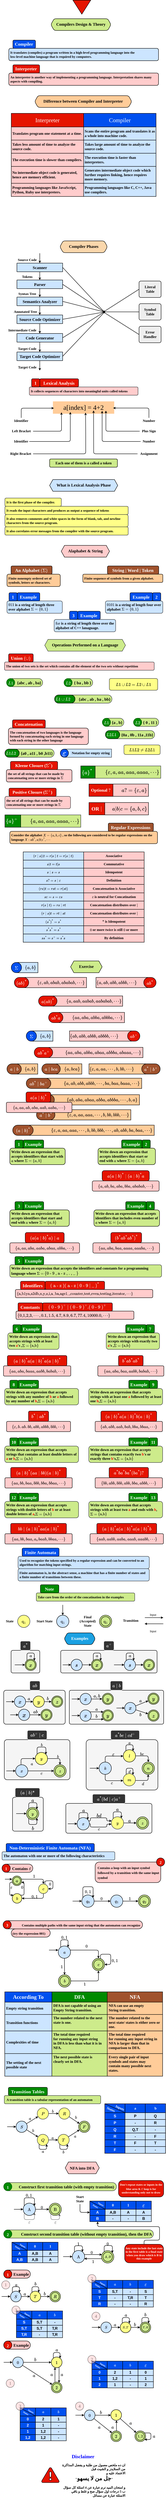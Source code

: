 <mxfile version="24.7.5" pages="4">
  <diagram name="Compilers" id="T0DnYe5ZILEDI_cUvgRx">
    <mxGraphModel dx="1034" dy="623" grid="1" gridSize="10" guides="1" tooltips="1" connect="1" arrows="1" fold="1" page="1" pageScale="1" pageWidth="827" pageHeight="1169" math="0" shadow="0">
      <root>
        <mxCell id="0" />
        <mxCell id="1" parent="0" />
        <mxCell id="GXFmwtEsr-bFKAkISNIx-1" value="Compilers Design &amp; Theory" style="shape=hexagon;perimeter=hexagonPerimeter2;whiteSpace=wrap;fixedSize=1;size=16;fillColor=#cdeb8b;strokeColor=#000000;fontFamily=ADLaM Display;fontSize=20;strokeWidth=2;align=center;spacingLeft=0;spacingBottom=5;fillStyle=hachure;fontStyle=1;fontSource=https%3A%2F%2Ffonts.googleapis.com%2Fcss%3Ffamily%3DADLaM%2BDisplay;rounded=1;" vertex="1" parent="1">
          <mxGeometry x="254" y="130" width="293.32" height="57.14" as="geometry" />
        </mxCell>
        <mxCell id="GXFmwtEsr-bFKAkISNIx-2" value="" style="group;flipH=0;rounded=1;" vertex="1" connectable="0" parent="1">
          <mxGeometry x="49" y="234" width="730" height="100" as="geometry" />
        </mxCell>
        <mxCell id="GXFmwtEsr-bFKAkISNIx-3" value="It translates (compiles) a program written in a high-level programming language into the&lt;br&gt;low-level machine language that is required by computers." style="rounded=1;whiteSpace=wrap;html=1;hachureGap=4;fontFamily=Mina;strokeWidth=2;fillColor=#cce5ff;strokeColor=#000000;fontSize=16;fontStyle=1;labelBorderColor=none;textShadow=0;labelBackgroundColor=none;align=left;spacing=7;verticalAlign=middle;" vertex="1" parent="GXFmwtEsr-bFKAkISNIx-2">
          <mxGeometry y="40" width="730" height="60" as="geometry" />
        </mxCell>
        <mxCell id="GXFmwtEsr-bFKAkISNIx-4" value="Compiler" style="rounded=1;whiteSpace=wrap;html=1;hachureGap=4;fontFamily=Mina;strokeWidth=2;fillColor=#0050ef;strokeColor=#000000;fontSize=22;fontStyle=1;labelBorderColor=none;textShadow=0;labelBackgroundColor=none;align=center;spacing=5;verticalAlign=middle;spacingTop=0;spacingRight=2;fontColor=#ffffff;fontSource=https%3A%2F%2Ffonts.googleapis.com%2Fcss%3Ffamily%3DMina;" vertex="1" parent="GXFmwtEsr-bFKAkISNIx-2">
          <mxGeometry x="20" width="110" height="40" as="geometry" />
        </mxCell>
        <mxCell id="GXFmwtEsr-bFKAkISNIx-5" value="" style="group;flipH=0;strokeColor=none;rounded=1;" vertex="1" connectable="0" parent="1">
          <mxGeometry x="49" y="354" width="730" height="100" as="geometry" />
        </mxCell>
        <mxCell id="GXFmwtEsr-bFKAkISNIx-6" value="An interpreter is another way of implementing a programming language. Interpretation shares many aspects with compiling.&amp;nbsp;&amp;nbsp;" style="rounded=1;whiteSpace=wrap;html=1;hachureGap=4;fontFamily=Mina;strokeWidth=2;fillColor=#ffcccc;strokeColor=#000000;fontSize=16;fontStyle=1;labelBorderColor=none;textShadow=0;labelBackgroundColor=none;align=left;spacing=7;verticalAlign=middle;" vertex="1" parent="GXFmwtEsr-bFKAkISNIx-5">
          <mxGeometry y="40" width="730" height="60" as="geometry" />
        </mxCell>
        <mxCell id="GXFmwtEsr-bFKAkISNIx-7" value="Interpreter" style="rounded=1;whiteSpace=wrap;html=1;hachureGap=4;fontFamily=Mina;strokeWidth=2;fillColor=#e51400;strokeColor=#000000;fontSize=22;fontStyle=1;labelBorderColor=none;textShadow=0;labelBackgroundColor=none;align=center;spacing=5;verticalAlign=middle;spacingTop=0;spacingRight=2;fontColor=#ffffff;fontSource=https%3A%2F%2Ffonts.googleapis.com%2Fcss%3Ffamily%3DMina;" vertex="1" parent="GXFmwtEsr-bFKAkISNIx-5">
          <mxGeometry x="20" width="130" height="40" as="geometry" />
        </mxCell>
        <mxCell id="GXFmwtEsr-bFKAkISNIx-8" value="" style="group;rounded=0;" vertex="1" connectable="0" parent="1">
          <mxGeometry x="61" y="590" width="706" height="403.96" as="geometry" />
        </mxCell>
        <mxCell id="GXFmwtEsr-bFKAkISNIx-9" value="Interpreter" style="rounded=0;whiteSpace=wrap;html=1;strokeWidth=2;fillColor=#e51400;strokeColor=#000000;fontColor=#ffffff;container=0;fontSize=28;fontFamily=ADLaM Display;fontSource=https%3A%2F%2Ffonts.googleapis.com%2Fcss%3Ffamily%3DADLaM%2BDisplay;fontStyle=0;" vertex="1" parent="GXFmwtEsr-bFKAkISNIx-8">
          <mxGeometry width="353" height="66.04" as="geometry" />
        </mxCell>
        <mxCell id="GXFmwtEsr-bFKAkISNIx-10" value="Translates program one statement at a time." style="rounded=0;whiteSpace=wrap;html=1;strokeWidth=2;fillColor=#ffcccc;strokeColor=#000000;container=0;fontStyle=1;fontSize=18;fontFamily=Mina;fontSource=https%3A%2F%2Ffonts.googleapis.com%2Fcss%3Ffamily%3DMina;align=left;spacingLeft=3;" vertex="1" parent="GXFmwtEsr-bFKAkISNIx-8">
          <mxGeometry y="66.04" width="353" height="63.96" as="geometry" />
        </mxCell>
        <mxCell id="GXFmwtEsr-bFKAkISNIx-11" value="Compiler" style="rounded=0;whiteSpace=wrap;html=1;strokeWidth=2;fillColor=#0050ef;strokeColor=#000000;fontColor=#ffffff;container=0;fontSize=28;fontFamily=ADLaM Display;fontSource=https%3A%2F%2Ffonts.googleapis.com%2Fcss%3Ffamily%3DADLaM%2BDisplay;fontStyle=0;" vertex="1" parent="GXFmwtEsr-bFKAkISNIx-8">
          <mxGeometry x="353" width="353" height="66.04" as="geometry" />
        </mxCell>
        <mxCell id="GXFmwtEsr-bFKAkISNIx-12" value="&lt;div style=&quot;font-size: 18px;&quot;&gt;&lt;div&gt;Scans the entire program and translates it as a&amp;nbsp;&lt;span style=&quot;background-color: initial;&quot;&gt;whole into machine code.&lt;/span&gt;&lt;/div&gt;&lt;/div&gt;" style="rounded=0;whiteSpace=wrap;html=1;strokeWidth=2;fillColor=#cce5ff;strokeColor=#000000;container=0;fontSize=18;fontStyle=1;fontFamily=Mina;fontSource=https%3A%2F%2Ffonts.googleapis.com%2Fcss%3Ffamily%3DMina;spacingLeft=3;align=left;" vertex="1" parent="GXFmwtEsr-bFKAkISNIx-8">
          <mxGeometry x="352.85" y="66.04" width="353" height="63.96" as="geometry" />
        </mxCell>
        <mxCell id="GXFmwtEsr-bFKAkISNIx-13" value="&lt;div&gt;Takes less amount of time&amp;nbsp;&lt;span style=&quot;background-color: initial;&quot;&gt;to analyze the source code.&amp;nbsp;&lt;/span&gt;&lt;/div&gt;" style="rounded=0;whiteSpace=wrap;html=1;strokeWidth=2;fillColor=#ffcccc;strokeColor=#000000;container=0;fontStyle=1;fontSize=18;fontFamily=Mina;fontSource=https%3A%2F%2Ffonts.googleapis.com%2Fcss%3Ffamily%3DMina;align=left;spacingLeft=3;" vertex="1" parent="GXFmwtEsr-bFKAkISNIx-8">
          <mxGeometry y="130" width="353" height="63.96" as="geometry" />
        </mxCell>
        <mxCell id="GXFmwtEsr-bFKAkISNIx-14" value="&lt;div&gt;No intermediate object code is generated,&lt;/div&gt;&lt;div&gt;hence are memory efficient.&lt;/div&gt;" style="rounded=0;whiteSpace=wrap;html=1;strokeWidth=2;fillColor=#ffcccc;strokeColor=#000000;container=0;fontStyle=1;fontSize=18;fontFamily=Mina;fontSource=https%3A%2F%2Ffonts.googleapis.com%2Fcss%3Ffamily%3DMina;align=left;spacingLeft=3;" vertex="1" parent="GXFmwtEsr-bFKAkISNIx-8">
          <mxGeometry y="257.92" width="353" height="82.08" as="geometry" />
        </mxCell>
        <mxCell id="GXFmwtEsr-bFKAkISNIx-15" value="&lt;div style=&quot;font-size: 18px;&quot;&gt;Takes large amount of time&amp;nbsp;&lt;span style=&quot;background-color: initial;&quot;&gt;to analyze the source code.&amp;nbsp;&lt;/span&gt;&lt;br&gt;&lt;/div&gt;" style="rounded=0;whiteSpace=wrap;html=1;strokeWidth=2;fillColor=#cce5ff;strokeColor=#000000;container=0;fontSize=18;fontStyle=1;fontFamily=Mina;fontSource=https%3A%2F%2Ffonts.googleapis.com%2Fcss%3Ffamily%3DMina;spacingLeft=3;align=left;" vertex="1" parent="GXFmwtEsr-bFKAkISNIx-8">
          <mxGeometry x="352.85" y="130" width="353" height="63.96" as="geometry" />
        </mxCell>
        <mxCell id="GXFmwtEsr-bFKAkISNIx-16" value="&lt;div style=&quot;font-size: 18px;&quot;&gt;The execution time is&amp;nbsp;&lt;span style=&quot;background-color: initial;&quot;&gt;faster than interpreters.&lt;/span&gt;&lt;br&gt;&lt;/div&gt;" style="rounded=0;whiteSpace=wrap;html=1;strokeWidth=2;fillColor=#cce5ff;strokeColor=#000000;container=0;fontSize=18;fontStyle=1;fontFamily=Mina;fontSource=https%3A%2F%2Ffonts.googleapis.com%2Fcss%3Ffamily%3DMina;spacingLeft=3;align=left;" vertex="1" parent="GXFmwtEsr-bFKAkISNIx-8">
          <mxGeometry x="352.85" y="193.96" width="353" height="63.96" as="geometry" />
        </mxCell>
        <mxCell id="GXFmwtEsr-bFKAkISNIx-17" value="&lt;div&gt;Programming languages like JavaScript,&lt;/div&gt;&lt;div&gt;Python, Ruby use interpreters.&lt;/div&gt;" style="rounded=0;whiteSpace=wrap;html=1;strokeWidth=2;fillColor=#ffcccc;strokeColor=#000000;container=0;fontStyle=1;fontSize=18;fontFamily=Mina;fontSource=https%3A%2F%2Ffonts.googleapis.com%2Fcss%3Ffamily%3DMina;align=left;spacingLeft=3;" vertex="1" parent="GXFmwtEsr-bFKAkISNIx-8">
          <mxGeometry y="340" width="353" height="63.96" as="geometry" />
        </mxCell>
        <mxCell id="GXFmwtEsr-bFKAkISNIx-18" value="&lt;div&gt;The execution time is&amp;nbsp;&lt;span style=&quot;background-color: initial;&quot;&gt;slower than compilers.&lt;/span&gt;&lt;/div&gt;" style="rounded=0;whiteSpace=wrap;html=1;strokeWidth=2;fillColor=#ffcccc;strokeColor=#000000;container=0;fontStyle=1;fontSize=18;fontFamily=Mina;fontSource=https%3A%2F%2Ffonts.googleapis.com%2Fcss%3Ffamily%3DMina;align=left;spacingLeft=3;" vertex="1" parent="GXFmwtEsr-bFKAkISNIx-8">
          <mxGeometry y="193.96" width="353" height="63.96" as="geometry" />
        </mxCell>
        <mxCell id="GXFmwtEsr-bFKAkISNIx-19" value="&lt;div style=&quot;font-size: 18px;&quot;&gt;&lt;div&gt;Generates intermediate object code which&lt;/div&gt;&lt;div&gt;further requires linking, hence requires more&amp;nbsp;&lt;span style=&quot;background-color: initial;&quot;&gt;memory.&lt;/span&gt;&lt;/div&gt;&lt;/div&gt;" style="rounded=0;whiteSpace=wrap;html=1;strokeWidth=2;fillColor=#cce5ff;strokeColor=#000000;container=0;fontSize=18;fontStyle=1;fontFamily=Mina;fontSource=https%3A%2F%2Ffonts.googleapis.com%2Fcss%3Ffamily%3DMina;spacingLeft=3;align=left;" vertex="1" parent="GXFmwtEsr-bFKAkISNIx-8">
          <mxGeometry x="352.85" y="257.92" width="353" height="82.08" as="geometry" />
        </mxCell>
        <mxCell id="GXFmwtEsr-bFKAkISNIx-20" value="&lt;div style=&quot;font-size: 18px;&quot;&gt;&lt;div&gt;Programming languages like C, C++, Java use&amp;nbsp;&lt;span style=&quot;background-color: initial;&quot;&gt;compilers.&lt;/span&gt;&lt;/div&gt;&lt;/div&gt;" style="rounded=0;whiteSpace=wrap;html=1;strokeWidth=2;fillColor=#cce5ff;strokeColor=#000000;container=0;fontSize=18;fontStyle=1;fontFamily=Mina;fontSource=https%3A%2F%2Ffonts.googleapis.com%2Fcss%3Ffamily%3DMina;spacingLeft=3;align=left;" vertex="1" parent="GXFmwtEsr-bFKAkISNIx-8">
          <mxGeometry x="352.85" y="340" width="353" height="63.96" as="geometry" />
        </mxCell>
        <mxCell id="GXFmwtEsr-bFKAkISNIx-21" value="Difference between Compiler and Interpreter" style="shape=hexagon;perimeter=hexagonPerimeter2;whiteSpace=wrap;fixedSize=1;size=16;fillColor=#ffcc99;strokeColor=#000000;fontFamily=ADLaM Display;fontSize=20;strokeWidth=2;align=center;spacingLeft=0;spacingBottom=5;fillStyle=hachure;fontStyle=1;fontSource=https%3A%2F%2Ffonts.googleapis.com%2Fcss%3Ffamily%3DADLaM%2BDisplay;rounded=1;" vertex="1" parent="1">
          <mxGeometry x="175.34" y="504" width="473.32" height="57.14" as="geometry" />
        </mxCell>
        <mxCell id="GXFmwtEsr-bFKAkISNIx-22" value="Compiler Phases" style="shape=hexagon;perimeter=hexagonPerimeter2;whiteSpace=wrap;fixedSize=1;size=16;fillColor=#fad7ac;strokeColor=#000000;fontFamily=ADLaM Display;fontSize=20;strokeWidth=2;align=center;spacingLeft=0;spacingBottom=5;fillStyle=hachure;fontStyle=1;fontSource=https%3A%2F%2Ffonts.googleapis.com%2Fcss%3Ffamily%3DADLaM%2BDisplay;rounded=1;" vertex="1" parent="1">
          <mxGeometry x="298" y="1210" width="232" height="57.14" as="geometry" />
        </mxCell>
        <mxCell id="GXFmwtEsr-bFKAkISNIx-23" value="" style="group;flipH=0;rounded=1;" vertex="1" connectable="0" parent="1">
          <mxGeometry x="149" y="1880" width="530" height="80" as="geometry" />
        </mxCell>
        <mxCell id="GXFmwtEsr-bFKAkISNIx-24" value="&lt;div&gt;It collects sequences of characters into meaningful&amp;nbsp;&lt;span style=&quot;background-color: initial;&quot;&gt;units called tokens&lt;/span&gt;&lt;/div&gt;" style="rounded=1;whiteSpace=wrap;html=1;hachureGap=4;fontFamily=Mina;strokeWidth=2;fillColor=#ffcccc;strokeColor=#36393d;fontSize=16;fontStyle=1;labelBorderColor=none;textShadow=0;labelBackgroundColor=none;align=left;spacing=7;verticalAlign=middle;" vertex="1" parent="GXFmwtEsr-bFKAkISNIx-23">
          <mxGeometry y="40" width="530" height="40" as="geometry" />
        </mxCell>
        <mxCell id="GXFmwtEsr-bFKAkISNIx-25" value="Lexical Analysis" style="rounded=1;whiteSpace=wrap;html=1;hachureGap=4;fontFamily=Mina;strokeWidth=2;fillColor=#e51400;strokeColor=#000000;fontSize=22;fontStyle=1;labelBorderColor=none;textShadow=0;labelBackgroundColor=none;align=center;spacing=5;verticalAlign=middle;spacingTop=3;spacingRight=2;fontColor=#ffffff;" vertex="1" parent="GXFmwtEsr-bFKAkISNIx-23">
          <mxGeometry x="51" width="189" height="40" as="geometry" />
        </mxCell>
        <mxCell id="GXFmwtEsr-bFKAkISNIx-26" value="1" style="rounded=1;whiteSpace=wrap;html=1;hachureGap=4;fontFamily=Mina;strokeWidth=2;fillColor=#e51400;strokeColor=#000000;fontSize=22;fontStyle=1;labelBorderColor=none;textShadow=0;labelBackgroundColor=none;align=center;spacing=5;verticalAlign=middle;spacingTop=3;spacingRight=2;fontColor=#ffffff;" vertex="1" parent="GXFmwtEsr-bFKAkISNIx-23">
          <mxGeometry x="11" width="40" height="40" as="geometry" />
        </mxCell>
        <mxCell id="GXFmwtEsr-bFKAkISNIx-27" value="a[index] = 4+2" style="rounded=1;whiteSpace=wrap;html=1;strokeWidth=2;fillColor=#ffcc99;strokeColor=none;arcSize=0;fontFamily=JetBrains Mono;fontStyle=0;fontSize=33;fontSource=https%3A%2F%2Ffonts.googleapis.com%2Fcss%3Ffamily%3DJetBrains%2BMono;" vertex="1" parent="1">
          <mxGeometry x="264" y="1990" width="299" height="60" as="geometry" />
        </mxCell>
        <mxCell id="GXFmwtEsr-bFKAkISNIx-28" style="edgeStyle=orthogonalEdgeStyle;rounded=1;orthogonalLoop=1;jettySize=auto;html=1;strokeWidth=2;curved=0;" edge="1" parent="1" source="GXFmwtEsr-bFKAkISNIx-29">
          <mxGeometry relative="1" as="geometry">
            <mxPoint x="269" y="2023" as="targetPoint" />
            <Array as="points">
              <mxPoint x="110" y="2023" />
            </Array>
          </mxGeometry>
        </mxCell>
        <mxCell id="GXFmwtEsr-bFKAkISNIx-29" value="Identifier" style="text;html=1;align=center;verticalAlign=middle;whiteSpace=wrap;rounded=1;fontFamily=Mina;fontStyle=1;fontSize=17;" vertex="1" parent="1">
          <mxGeometry x="70" y="2070" width="79" height="30" as="geometry" />
        </mxCell>
        <mxCell id="GXFmwtEsr-bFKAkISNIx-30" style="edgeStyle=orthogonalEdgeStyle;rounded=1;orthogonalLoop=1;jettySize=auto;html=1;strokeWidth=2;curved=0;" edge="1" parent="1" source="GXFmwtEsr-bFKAkISNIx-31">
          <mxGeometry relative="1" as="geometry">
            <mxPoint x="305.6" y="2043.2" as="targetPoint" />
            <Array as="points">
              <mxPoint x="306" y="2135" />
              <mxPoint x="306" y="2090" />
              <mxPoint x="306" y="2090" />
            </Array>
          </mxGeometry>
        </mxCell>
        <mxCell id="GXFmwtEsr-bFKAkISNIx-31" value="Left Bracket" style="text;html=1;align=center;verticalAlign=middle;whiteSpace=wrap;rounded=1;fontFamily=Mina;fontStyle=1;fontSize=17;" vertex="1" parent="1">
          <mxGeometry x="51.66" y="2120" width="115.68" height="30" as="geometry" />
        </mxCell>
        <mxCell id="GXFmwtEsr-bFKAkISNIx-32" style="edgeStyle=orthogonalEdgeStyle;rounded=1;orthogonalLoop=1;jettySize=auto;html=1;strokeWidth=2;curved=0;" edge="1" parent="1" source="GXFmwtEsr-bFKAkISNIx-33">
          <mxGeometry relative="1" as="geometry">
            <mxPoint x="348.8" y="2041.6" as="targetPoint" />
            <Array as="points">
              <mxPoint x="349" y="2185" />
            </Array>
          </mxGeometry>
        </mxCell>
        <mxCell id="GXFmwtEsr-bFKAkISNIx-33" value="Identifier" style="text;html=1;align=center;verticalAlign=middle;whiteSpace=wrap;rounded=1;fontFamily=Mina;fontStyle=1;fontSize=17;" vertex="1" parent="1">
          <mxGeometry x="69" y="2170" width="80" height="30" as="geometry" />
        </mxCell>
        <mxCell id="GXFmwtEsr-bFKAkISNIx-34" style="edgeStyle=orthogonalEdgeStyle;rounded=1;orthogonalLoop=1;jettySize=auto;html=1;strokeWidth=2;curved=0;" edge="1" parent="1" source="GXFmwtEsr-bFKAkISNIx-35">
          <mxGeometry relative="1" as="geometry">
            <mxPoint x="423.2" y="2044.8" as="targetPoint" />
            <Array as="points">
              <mxPoint x="424" y="2245" />
              <mxPoint x="424" y="2150" />
              <mxPoint x="423" y="2150" />
            </Array>
          </mxGeometry>
        </mxCell>
        <mxCell id="GXFmwtEsr-bFKAkISNIx-35" value="Right Bracket" style="text;html=1;align=center;verticalAlign=middle;whiteSpace=wrap;rounded=1;fontFamily=Mina;fontStyle=1;fontSize=17;" vertex="1" parent="1">
          <mxGeometry x="47.34" y="2230" width="120" height="30" as="geometry" />
        </mxCell>
        <mxCell id="GXFmwtEsr-bFKAkISNIx-36" style="edgeStyle=orthogonalEdgeStyle;rounded=1;orthogonalLoop=1;jettySize=auto;html=1;strokeWidth=2;curved=0;" edge="1" parent="1" source="GXFmwtEsr-bFKAkISNIx-37">
          <mxGeometry relative="1" as="geometry">
            <mxPoint x="557.6" y="2022.4" as="targetPoint" />
            <Array as="points">
              <mxPoint x="732" y="2022" />
            </Array>
          </mxGeometry>
        </mxCell>
        <mxCell id="GXFmwtEsr-bFKAkISNIx-37" value="Number" style="text;html=1;align=center;verticalAlign=middle;whiteSpace=wrap;rounded=1;fontFamily=Mina;fontStyle=1;fontSize=17;" vertex="1" parent="1">
          <mxGeometry x="692.66" y="2070" width="79" height="30" as="geometry" />
        </mxCell>
        <mxCell id="GXFmwtEsr-bFKAkISNIx-38" style="edgeStyle=orthogonalEdgeStyle;rounded=1;orthogonalLoop=1;jettySize=auto;html=1;strokeWidth=2;curved=0;" edge="1" parent="1" source="GXFmwtEsr-bFKAkISNIx-39">
          <mxGeometry relative="1" as="geometry">
            <mxPoint x="522.4" y="2035.2" as="targetPoint" />
            <Array as="points">
              <mxPoint x="522" y="2135" />
            </Array>
          </mxGeometry>
        </mxCell>
        <mxCell id="GXFmwtEsr-bFKAkISNIx-39" value="Plus Sign" style="text;html=1;align=center;verticalAlign=middle;whiteSpace=wrap;rounded=1;fontFamily=Mina;fontStyle=1;fontSize=17;" vertex="1" parent="1">
          <mxGeometry x="687.16" y="2120" width="90" height="30" as="geometry" />
        </mxCell>
        <mxCell id="GXFmwtEsr-bFKAkISNIx-40" style="edgeStyle=orthogonalEdgeStyle;rounded=1;orthogonalLoop=1;jettySize=auto;html=1;strokeWidth=2;curved=0;" edge="1" parent="1" source="GXFmwtEsr-bFKAkISNIx-41">
          <mxGeometry relative="1" as="geometry">
            <mxPoint x="504" y="2036" as="targetPoint" />
            <Array as="points">
              <mxPoint x="504" y="2185" />
            </Array>
          </mxGeometry>
        </mxCell>
        <mxCell id="GXFmwtEsr-bFKAkISNIx-41" value="Number" style="text;html=1;align=center;verticalAlign=middle;whiteSpace=wrap;rounded=1;fontFamily=Mina;fontStyle=1;fontSize=17;" vertex="1" parent="1">
          <mxGeometry x="691.66" y="2170" width="80" height="30" as="geometry" />
        </mxCell>
        <mxCell id="GXFmwtEsr-bFKAkISNIx-42" value="Assignment" style="text;html=1;align=center;verticalAlign=middle;whiteSpace=wrap;rounded=1;fontFamily=Mina;fontStyle=1;fontSize=17;" vertex="1" parent="1">
          <mxGeometry x="676.66" y="2230" width="110" height="30" as="geometry" />
        </mxCell>
        <mxCell id="GXFmwtEsr-bFKAkISNIx-43" value="&lt;b style=&quot;font-size: 18px;&quot;&gt;Each one of them is a called a token&lt;/b&gt;" style="rounded=1;whiteSpace=wrap;html=1;strokeWidth=2;fillColor=#cdeb8b;strokeColor=#000000;fontFamily=Mina;fontSize=18;" vertex="1" parent="1">
          <mxGeometry x="248" y="2270" width="330.67" height="40" as="geometry" />
        </mxCell>
        <mxCell id="GXFmwtEsr-bFKAkISNIx-44" value="" style="group;rounded=1;" vertex="1" connectable="0" parent="1">
          <mxGeometry x="35.0" y="1270" width="756.56" height="570" as="geometry" />
        </mxCell>
        <mxCell id="GXFmwtEsr-bFKAkISNIx-45" value="" style="group;rounded=1;" vertex="1" connectable="0" parent="GXFmwtEsr-bFKAkISNIx-44">
          <mxGeometry width="276.5" height="570" as="geometry" />
        </mxCell>
        <mxCell id="GXFmwtEsr-bFKAkISNIx-46" value="Source Code" style="text;html=1;align=center;verticalAlign=middle;whiteSpace=wrap;rounded=1;fontFamily=Mina;fontStyle=1;fontSize=17;" vertex="1" parent="GXFmwtEsr-bFKAkISNIx-45">
          <mxGeometry x="53.5" y="18" width="100" height="30" as="geometry" />
        </mxCell>
        <mxCell id="GXFmwtEsr-bFKAkISNIx-47" value="" style="edgeStyle=orthogonalEdgeStyle;rounded=1;orthogonalLoop=1;jettySize=auto;html=1;strokeWidth=2;endArrow=none;endFill=0;startArrow=classic;startFill=1;" edge="1" parent="GXFmwtEsr-bFKAkISNIx-45" source="GXFmwtEsr-bFKAkISNIx-49">
          <mxGeometry relative="1" as="geometry">
            <mxPoint x="165" as="targetPoint" />
          </mxGeometry>
        </mxCell>
        <mxCell id="GXFmwtEsr-bFKAkISNIx-48" style="edgeStyle=orthogonalEdgeStyle;rounded=1;orthogonalLoop=1;jettySize=auto;html=1;strokeWidth=2;" edge="1" parent="GXFmwtEsr-bFKAkISNIx-45" source="GXFmwtEsr-bFKAkISNIx-49" target="GXFmwtEsr-bFKAkISNIx-53">
          <mxGeometry relative="1" as="geometry" />
        </mxCell>
        <mxCell id="GXFmwtEsr-bFKAkISNIx-49" value="Scanner" style="rounded=1;whiteSpace=wrap;html=1;fontSize=20;fillColor=#cce5ff;strokeColor=#000000;strokeWidth=2;fontFamily=Mina;arcSize=2;fontStyle=1;" vertex="1" parent="GXFmwtEsr-bFKAkISNIx-45">
          <mxGeometry x="53.5" y="48" width="222.99" height="42" as="geometry" />
        </mxCell>
        <mxCell id="GXFmwtEsr-bFKAkISNIx-50" value="Tokens" style="text;html=1;align=center;verticalAlign=middle;whiteSpace=wrap;rounded=1;fontFamily=Mina;fontStyle=1;fontSize=17;" vertex="1" parent="GXFmwtEsr-bFKAkISNIx-45">
          <mxGeometry x="53.51" y="100" width="100" height="30" as="geometry" />
        </mxCell>
        <mxCell id="GXFmwtEsr-bFKAkISNIx-51" style="edgeStyle=orthogonalEdgeStyle;rounded=1;orthogonalLoop=1;jettySize=auto;html=1;strokeWidth=2;" edge="1" parent="GXFmwtEsr-bFKAkISNIx-45" source="GXFmwtEsr-bFKAkISNIx-53" target="GXFmwtEsr-bFKAkISNIx-56">
          <mxGeometry relative="1" as="geometry" />
        </mxCell>
        <mxCell id="GXFmwtEsr-bFKAkISNIx-52" style="rounded=1;orthogonalLoop=1;jettySize=auto;html=1;strokeWidth=2;endArrow=none;endFill=0;exitX=1;exitY=0.5;exitDx=0;exitDy=0;" edge="1" parent="GXFmwtEsr-bFKAkISNIx-45" source="GXFmwtEsr-bFKAkISNIx-53">
          <mxGeometry relative="1" as="geometry">
            <mxPoint x="479" y="285" as="targetPoint" />
          </mxGeometry>
        </mxCell>
        <mxCell id="GXFmwtEsr-bFKAkISNIx-53" value="Parser" style="rounded=1;whiteSpace=wrap;html=1;fontSize=20;fillColor=#cce5ff;strokeColor=#000000;strokeWidth=2;fontFamily=Mina;arcSize=2;fontStyle=1;" vertex="1" parent="GXFmwtEsr-bFKAkISNIx-45">
          <mxGeometry x="53.51" y="130" width="222.99" height="42" as="geometry" />
        </mxCell>
        <mxCell id="GXFmwtEsr-bFKAkISNIx-54" value="Syntax Tree" style="text;html=1;align=center;verticalAlign=middle;whiteSpace=wrap;rounded=1;fontFamily=Mina;fontStyle=1;fontSize=17;" vertex="1" parent="GXFmwtEsr-bFKAkISNIx-45">
          <mxGeometry x="53.5" y="183" width="100" height="30" as="geometry" />
        </mxCell>
        <mxCell id="GXFmwtEsr-bFKAkISNIx-55" style="edgeStyle=orthogonalEdgeStyle;rounded=1;orthogonalLoop=1;jettySize=auto;html=1;strokeWidth=2;" edge="1" parent="GXFmwtEsr-bFKAkISNIx-45" source="GXFmwtEsr-bFKAkISNIx-56" target="GXFmwtEsr-bFKAkISNIx-59">
          <mxGeometry relative="1" as="geometry" />
        </mxCell>
        <mxCell id="GXFmwtEsr-bFKAkISNIx-56" value="Semantics Analyzer" style="rounded=1;whiteSpace=wrap;html=1;fontSize=20;fillColor=#cce5ff;strokeColor=#000000;strokeWidth=2;fontFamily=Mina;arcSize=2;fontStyle=1;" vertex="1" parent="GXFmwtEsr-bFKAkISNIx-45">
          <mxGeometry x="53.51" y="213" width="222.99" height="42" as="geometry" />
        </mxCell>
        <mxCell id="GXFmwtEsr-bFKAkISNIx-57" value="Annotated Tree" style="text;html=1;align=center;verticalAlign=middle;whiteSpace=wrap;rounded=1;fontFamily=Mina;fontStyle=1;fontSize=17;" vertex="1" parent="GXFmwtEsr-bFKAkISNIx-45">
          <mxGeometry x="30.0" y="270" width="130" height="30" as="geometry" />
        </mxCell>
        <mxCell id="GXFmwtEsr-bFKAkISNIx-58" style="edgeStyle=orthogonalEdgeStyle;rounded=1;orthogonalLoop=1;jettySize=auto;html=1;strokeWidth=2;" edge="1" parent="GXFmwtEsr-bFKAkISNIx-45" source="GXFmwtEsr-bFKAkISNIx-59" target="GXFmwtEsr-bFKAkISNIx-62">
          <mxGeometry relative="1" as="geometry" />
        </mxCell>
        <mxCell id="GXFmwtEsr-bFKAkISNIx-59" value="Source Code Optimizer" style="rounded=1;whiteSpace=wrap;html=1;fontSize=20;fillColor=#cce5ff;strokeColor=#000000;strokeWidth=2;fontFamily=Mina;arcSize=2;fontStyle=1;" vertex="1" parent="GXFmwtEsr-bFKAkISNIx-45">
          <mxGeometry x="53.51" y="300" width="222.99" height="42" as="geometry" />
        </mxCell>
        <mxCell id="GXFmwtEsr-bFKAkISNIx-60" value="Intermediate Code" style="text;html=1;align=center;verticalAlign=middle;whiteSpace=wrap;rounded=1;fontFamily=Mina;fontStyle=1;fontSize=17;" vertex="1" parent="GXFmwtEsr-bFKAkISNIx-45">
          <mxGeometry y="360" width="160" height="30" as="geometry" />
        </mxCell>
        <mxCell id="GXFmwtEsr-bFKAkISNIx-61" style="edgeStyle=orthogonalEdgeStyle;rounded=1;orthogonalLoop=1;jettySize=auto;html=1;strokeWidth=2;" edge="1" parent="GXFmwtEsr-bFKAkISNIx-45" source="GXFmwtEsr-bFKAkISNIx-62" target="GXFmwtEsr-bFKAkISNIx-65">
          <mxGeometry relative="1" as="geometry" />
        </mxCell>
        <mxCell id="GXFmwtEsr-bFKAkISNIx-62" value="Code Generator" style="rounded=1;whiteSpace=wrap;html=1;fontSize=20;fillColor=#cce5ff;strokeColor=#000000;strokeWidth=2;fontFamily=Mina;arcSize=2;fontStyle=1;" vertex="1" parent="GXFmwtEsr-bFKAkISNIx-45">
          <mxGeometry x="53.51" y="390" width="222.99" height="42" as="geometry" />
        </mxCell>
        <mxCell id="GXFmwtEsr-bFKAkISNIx-63" value="Target Code" style="text;html=1;align=center;verticalAlign=middle;whiteSpace=wrap;rounded=1;fontFamily=Mina;fontStyle=1;fontSize=17;" vertex="1" parent="GXFmwtEsr-bFKAkISNIx-45">
          <mxGeometry x="51.0" y="450" width="105" height="30" as="geometry" />
        </mxCell>
        <mxCell id="GXFmwtEsr-bFKAkISNIx-64" value="" style="edgeStyle=orthogonalEdgeStyle;rounded=1;orthogonalLoop=1;jettySize=auto;html=1;strokeWidth=2;" edge="1" parent="GXFmwtEsr-bFKAkISNIx-45" source="GXFmwtEsr-bFKAkISNIx-65">
          <mxGeometry relative="1" as="geometry">
            <mxPoint x="165" y="570" as="targetPoint" />
          </mxGeometry>
        </mxCell>
        <mxCell id="GXFmwtEsr-bFKAkISNIx-65" value="Target Code Optimizer" style="rounded=1;whiteSpace=wrap;html=1;fontSize=20;fillColor=#cce5ff;strokeColor=#000000;strokeWidth=2;fontFamily=Mina;arcSize=2;fontStyle=1;" vertex="1" parent="GXFmwtEsr-bFKAkISNIx-45">
          <mxGeometry x="53.5" y="480" width="222.99" height="42" as="geometry" />
        </mxCell>
        <mxCell id="GXFmwtEsr-bFKAkISNIx-66" value="Target Code" style="text;html=1;align=center;verticalAlign=middle;whiteSpace=wrap;rounded=1;fontFamily=Mina;fontStyle=1;fontSize=17;" vertex="1" parent="GXFmwtEsr-bFKAkISNIx-45">
          <mxGeometry x="53.5" y="540" width="100" height="30" as="geometry" />
        </mxCell>
        <mxCell id="GXFmwtEsr-bFKAkISNIx-67" value="&lt;font style=&quot;font-size: 18px;&quot;&gt;Literal &lt;br&gt;Table&lt;/font&gt;" style="rounded=1;whiteSpace=wrap;html=1;strokeWidth=2;fillColor=#eeeeee;strokeColor=#000000;arcSize=11;fontFamily=Mina;fontStyle=1;fontSize=18;fontSource=https%3A%2F%2Ffonts.googleapis.com%2Fcss%3Ffamily%3DMina;" vertex="1" parent="GXFmwtEsr-bFKAkISNIx-44">
          <mxGeometry x="649" y="135" width="107.56" height="80" as="geometry" />
        </mxCell>
        <mxCell id="GXFmwtEsr-bFKAkISNIx-68" value="Symbol&lt;div&gt;Table&lt;/div&gt;" style="rounded=1;whiteSpace=wrap;html=1;strokeWidth=2;fillColor=#eeeeee;strokeColor=#000000;arcSize=11;fontFamily=Mina;fontStyle=1;fontSize=18;fontSource=https%3A%2F%2Ffonts.googleapis.com%2Fcss%3Ffamily%3DMina;" vertex="1" parent="GXFmwtEsr-bFKAkISNIx-44">
          <mxGeometry x="649" y="245" width="107.56" height="80" as="geometry" />
        </mxCell>
        <mxCell id="GXFmwtEsr-bFKAkISNIx-69" value="Error&lt;div&gt;Handler&lt;/div&gt;" style="rounded=1;whiteSpace=wrap;html=1;strokeWidth=2;fillColor=#eeeeee;strokeColor=#000000;arcSize=11;fontFamily=Mina;fontStyle=1;fontSize=18;fontSource=https%3A%2F%2Ffonts.googleapis.com%2Fcss%3Ffamily%3DMina;" vertex="1" parent="GXFmwtEsr-bFKAkISNIx-44">
          <mxGeometry x="649" y="355" width="107.56" height="80" as="geometry" />
        </mxCell>
        <mxCell id="GXFmwtEsr-bFKAkISNIx-70" value="" style="strokeWidth=2;html=1;shape=mxgraph.flowchart.start_2;whiteSpace=wrap;fillColor=#000000;rounded=1;" vertex="1" parent="GXFmwtEsr-bFKAkISNIx-44">
          <mxGeometry x="473" y="280" width="10" height="10" as="geometry" />
        </mxCell>
        <mxCell id="GXFmwtEsr-bFKAkISNIx-71" style="rounded=1;orthogonalLoop=1;jettySize=auto;html=1;entryX=0.855;entryY=0.145;entryDx=0;entryDy=0;entryPerimeter=0;strokeWidth=2;endArrow=none;endFill=0;exitX=0;exitY=0.5;exitDx=0;exitDy=0;" edge="1" parent="GXFmwtEsr-bFKAkISNIx-44" source="GXFmwtEsr-bFKAkISNIx-67" target="GXFmwtEsr-bFKAkISNIx-70">
          <mxGeometry relative="1" as="geometry" />
        </mxCell>
        <mxCell id="GXFmwtEsr-bFKAkISNIx-72" style="rounded=1;orthogonalLoop=1;jettySize=auto;html=1;endArrow=none;endFill=0;strokeWidth=2;" edge="1" parent="GXFmwtEsr-bFKAkISNIx-44" source="GXFmwtEsr-bFKAkISNIx-68">
          <mxGeometry relative="1" as="geometry">
            <mxPoint x="481" y="285" as="targetPoint" />
          </mxGeometry>
        </mxCell>
        <mxCell id="GXFmwtEsr-bFKAkISNIx-73" style="rounded=1;orthogonalLoop=1;jettySize=auto;html=1;entryX=0.472;entryY=0.728;entryDx=0;entryDy=0;entryPerimeter=0;endArrow=none;endFill=0;strokeWidth=2;exitX=0;exitY=0.5;exitDx=0;exitDy=0;" edge="1" parent="GXFmwtEsr-bFKAkISNIx-44" source="GXFmwtEsr-bFKAkISNIx-69" target="GXFmwtEsr-bFKAkISNIx-70">
          <mxGeometry relative="1" as="geometry" />
        </mxCell>
        <mxCell id="GXFmwtEsr-bFKAkISNIx-74" style="rounded=1;orthogonalLoop=1;jettySize=auto;html=1;endArrow=none;endFill=0;strokeWidth=2;exitX=1;exitY=0.5;exitDx=0;exitDy=0;entryX=0.6;entryY=0.5;entryDx=0;entryDy=0;entryPerimeter=0;" edge="1" parent="GXFmwtEsr-bFKAkISNIx-44" source="GXFmwtEsr-bFKAkISNIx-49" target="GXFmwtEsr-bFKAkISNIx-70">
          <mxGeometry relative="1" as="geometry" />
        </mxCell>
        <mxCell id="GXFmwtEsr-bFKAkISNIx-75" style="rounded=1;orthogonalLoop=1;jettySize=auto;html=1;exitX=1;exitY=0.5;exitDx=0;exitDy=0;endArrow=none;endFill=0;strokeWidth=2;" edge="1" parent="GXFmwtEsr-bFKAkISNIx-44" source="GXFmwtEsr-bFKAkISNIx-56">
          <mxGeometry relative="1" as="geometry">
            <mxPoint x="478" y="285" as="targetPoint" />
          </mxGeometry>
        </mxCell>
        <mxCell id="GXFmwtEsr-bFKAkISNIx-76" style="rounded=1;orthogonalLoop=1;jettySize=auto;html=1;exitX=1;exitY=0.5;exitDx=0;exitDy=0;endArrow=none;endFill=0;strokeWidth=2;" edge="1" parent="GXFmwtEsr-bFKAkISNIx-44" source="GXFmwtEsr-bFKAkISNIx-59">
          <mxGeometry relative="1" as="geometry">
            <mxPoint x="478" y="286" as="targetPoint" />
          </mxGeometry>
        </mxCell>
        <mxCell id="GXFmwtEsr-bFKAkISNIx-77" style="rounded=1;orthogonalLoop=1;jettySize=auto;html=1;exitX=1;exitY=0.5;exitDx=0;exitDy=0;endArrow=none;endFill=0;strokeWidth=2;" edge="1" parent="GXFmwtEsr-bFKAkISNIx-44" source="GXFmwtEsr-bFKAkISNIx-62">
          <mxGeometry relative="1" as="geometry">
            <mxPoint x="477" y="287" as="targetPoint" />
          </mxGeometry>
        </mxCell>
        <mxCell id="GXFmwtEsr-bFKAkISNIx-78" style="rounded=1;orthogonalLoop=1;jettySize=auto;html=1;exitX=1;exitY=0.5;exitDx=0;exitDy=0;endArrow=none;endFill=0;strokeWidth=2;" edge="1" parent="GXFmwtEsr-bFKAkISNIx-44" source="GXFmwtEsr-bFKAkISNIx-65">
          <mxGeometry relative="1" as="geometry">
            <mxPoint x="477" y="290" as="targetPoint" />
          </mxGeometry>
        </mxCell>
        <mxCell id="GXFmwtEsr-bFKAkISNIx-79" value="What is Lexical Analysis Phase" style="shape=hexagon;perimeter=hexagonPerimeter2;whiteSpace=wrap;fixedSize=1;size=16;fillColor=#cce5ff;strokeColor=#000000;fontFamily=ADLaM Display;fontSize=20;strokeWidth=2;align=center;spacingLeft=0;spacingBottom=5;fillStyle=hachure;fontStyle=1;fontSource=https%3A%2F%2Ffonts.googleapis.com%2Fcss%3Ffamily%3DADLaM%2BDisplay;rounded=0;" vertex="1" parent="1">
          <mxGeometry x="248" y="2370" width="332" height="57.14" as="geometry" />
        </mxCell>
        <mxCell id="GXFmwtEsr-bFKAkISNIx-80" value="" style="group;rounded=1;" vertex="1" connectable="0" parent="1">
          <mxGeometry x="30" y="2460" width="601" height="180" as="geometry" />
        </mxCell>
        <mxCell id="GXFmwtEsr-bFKAkISNIx-81" value="&lt;div&gt;It is the first phase of the compiler.&lt;/div&gt;" style="rounded=1;whiteSpace=wrap;html=1;hachureGap=4;fontFamily=Mina;strokeWidth=2;fillColor=#ffff88;strokeColor=#36393d;fontSize=16;fontStyle=1;labelBorderColor=none;textShadow=0;labelBackgroundColor=none;align=left;spacing=7;verticalAlign=middle;" vertex="1" parent="GXFmwtEsr-bFKAkISNIx-80">
          <mxGeometry width="275" height="40" as="geometry" />
        </mxCell>
        <mxCell id="GXFmwtEsr-bFKAkISNIx-82" value="&lt;div&gt;&lt;span style=&quot;background-color: initial;&quot;&gt;It reads the input characters and produces as&amp;nbsp;&lt;/span&gt;&lt;span style=&quot;background-color: initial;&quot;&gt;output a sequence of tokens&lt;/span&gt;&lt;br&gt;&lt;/div&gt;" style="rounded=1;whiteSpace=wrap;html=1;hachureGap=4;fontFamily=Mina;strokeWidth=2;fillColor=#ffff88;strokeColor=#36393d;fontSize=16;fontStyle=1;labelBorderColor=none;textShadow=0;labelBackgroundColor=none;align=left;spacing=7;verticalAlign=middle;" vertex="1" parent="GXFmwtEsr-bFKAkISNIx-80">
          <mxGeometry y="40" width="601" height="40" as="geometry" />
        </mxCell>
        <mxCell id="GXFmwtEsr-bFKAkISNIx-83" value="&lt;div&gt;&lt;span style=&quot;background-color: initial;&quot;&gt;It also removes comments and white spaces in the&amp;nbsp;&lt;/span&gt;&lt;span style=&quot;background-color: initial;&quot;&gt;form of blank, tab, and newline characters from&amp;nbsp;&lt;/span&gt;&lt;span style=&quot;background-color: initial;&quot;&gt;the source program.&lt;/span&gt;&lt;/div&gt;" style="rounded=1;whiteSpace=wrap;html=1;hachureGap=4;fontFamily=Mina;strokeWidth=2;fillColor=#ffff88;strokeColor=#36393d;fontSize=16;fontStyle=1;labelBorderColor=none;textShadow=0;labelBackgroundColor=none;align=left;spacing=7;verticalAlign=middle;" vertex="1" parent="GXFmwtEsr-bFKAkISNIx-80">
          <mxGeometry y="80" width="601" height="60" as="geometry" />
        </mxCell>
        <mxCell id="GXFmwtEsr-bFKAkISNIx-84" value="&lt;div&gt;&lt;span style=&quot;background-color: initial;&quot;&gt;It also correlates error messages from the compiler&amp;nbsp;&lt;/span&gt;&lt;span style=&quot;background-color: initial;&quot;&gt;with the source program.&lt;/span&gt;&lt;/div&gt;" style="rounded=1;whiteSpace=wrap;html=1;hachureGap=4;fontFamily=Mina;strokeWidth=2;fillColor=#ffff88;strokeColor=#36393d;fontSize=16;fontStyle=1;labelBorderColor=none;textShadow=0;labelBackgroundColor=none;align=left;spacing=7;verticalAlign=middle;" vertex="1" parent="GXFmwtEsr-bFKAkISNIx-80">
          <mxGeometry y="140" width="601" height="40" as="geometry" />
        </mxCell>
        <mxCell id="GXFmwtEsr-bFKAkISNIx-85" value="Alaphabet &amp; String" style="shape=hexagon;perimeter=hexagonPerimeter2;whiteSpace=wrap;fixedSize=1;size=16;fillColor=#ffcccc;strokeColor=#000000;fontFamily=ADLaM Display;fontSize=20;strokeWidth=2;align=center;spacingLeft=0;spacingBottom=5;fillStyle=hachure;fontStyle=1;fontSource=https%3A%2F%2Ffonts.googleapis.com%2Fcss%3Ffamily%3DADLaM%2BDisplay;rounded=0;" vertex="1" parent="1">
          <mxGeometry x="304.68" y="2690" width="235.32" height="57.14" as="geometry" />
        </mxCell>
        <mxCell id="GXFmwtEsr-bFKAkISNIx-86" value="" style="group;rounded=1;" vertex="1" connectable="0" parent="1">
          <mxGeometry x="40" y="2790" width="260" height="100" as="geometry" />
        </mxCell>
        <mxCell id="GXFmwtEsr-bFKAkISNIx-87" value="&lt;div&gt;Finite nonempty ordered set of symbols, letters or characters.&lt;/div&gt;" style="rounded=1;whiteSpace=wrap;html=1;hachureGap=4;fontFamily=Mina;strokeWidth=2;fillColor=#ffcc99;strokeColor=#000000;fontSize=16;fontStyle=1;labelBorderColor=none;textShadow=0;labelBackgroundColor=none;align=left;spacing=7;verticalAlign=middle;" vertex="1" parent="GXFmwtEsr-bFKAkISNIx-86">
          <mxGeometry y="40" width="260" height="60" as="geometry" />
        </mxCell>
        <mxCell id="GXFmwtEsr-bFKAkISNIx-88" value="An Alphabet `(Sigma)`" style="rounded=1;whiteSpace=wrap;html=1;hachureGap=4;fontFamily=Mina;strokeWidth=2;fillColor=#a0522d;strokeColor=#000000;fontSize=22;fontStyle=1;labelBorderColor=none;textShadow=0;labelBackgroundColor=none;align=center;spacing=5;verticalAlign=middle;spacingTop=3;spacingRight=2;fontColor=#ffffff;" vertex="1" parent="GXFmwtEsr-bFKAkISNIx-86">
          <mxGeometry x="20" width="200" height="40" as="geometry" />
        </mxCell>
        <mxCell id="GXFmwtEsr-bFKAkISNIx-89" value="" style="group;flipH=1;rounded=1;" vertex="1" connectable="0" parent="1">
          <mxGeometry x="410" y="2790" width="390" height="80" as="geometry" />
        </mxCell>
        <mxCell id="GXFmwtEsr-bFKAkISNIx-90" value="&lt;div&gt;Finite sequence of symbols from a given alphabet.&lt;/div&gt;" style="rounded=1;whiteSpace=wrap;html=1;hachureGap=4;fontFamily=Mina;strokeWidth=2;fillColor=#ffcc99;strokeColor=#000000;fontSize=16;fontStyle=1;labelBorderColor=none;textShadow=0;labelBackgroundColor=none;align=left;spacing=7;verticalAlign=middle;" vertex="1" parent="GXFmwtEsr-bFKAkISNIx-89">
          <mxGeometry y="40" width="390" height="40" as="geometry" />
        </mxCell>
        <mxCell id="GXFmwtEsr-bFKAkISNIx-91" value="String | Word | Token" style="rounded=1;whiteSpace=wrap;html=1;hachureGap=4;fontFamily=Mina;strokeWidth=2;fillColor=#a0522d;strokeColor=#000000;fontSize=22;fontStyle=1;labelBorderColor=none;textShadow=0;labelBackgroundColor=none;align=center;spacing=5;verticalAlign=middle;spacingTop=3;spacingRight=2;fontColor=#ffffff;" vertex="1" parent="GXFmwtEsr-bFKAkISNIx-89">
          <mxGeometry x="120" width="250" height="40" as="geometry" />
        </mxCell>
        <mxCell id="GXFmwtEsr-bFKAkISNIx-92" value="" style="group;rounded=1;" vertex="1" connectable="0" parent="1">
          <mxGeometry x="40" y="2920" width="270" height="100" as="geometry" />
        </mxCell>
        <mxCell id="GXFmwtEsr-bFKAkISNIx-93" value="&lt;span style=&quot;font-size: 18px;&quot;&gt;`011` is a string of length three over alphabet `Sigma = {0,1}`&lt;/span&gt;" style="rounded=1;whiteSpace=wrap;html=1;hachureGap=4;fontFamily=Mina;strokeWidth=2;fillColor=#cce5ff;strokeColor=#36393d;fontSize=16;fontStyle=1;labelBorderColor=none;textShadow=0;labelBackgroundColor=none;align=left;spacing=7;verticalAlign=middle;" vertex="1" parent="GXFmwtEsr-bFKAkISNIx-92">
          <mxGeometry y="40" width="270" height="60" as="geometry" />
        </mxCell>
        <mxCell id="GXFmwtEsr-bFKAkISNIx-94" value="Example" style="rounded=1;whiteSpace=wrap;html=1;hachureGap=4;fontFamily=Mina;strokeWidth=2;fillColor=#0050ef;strokeColor=#000000;fontSize=22;fontStyle=1;labelBorderColor=none;textShadow=0;labelBackgroundColor=none;align=center;spacing=5;verticalAlign=middle;spacingTop=3;spacingRight=2;fontColor=#ffffff;" vertex="1" parent="GXFmwtEsr-bFKAkISNIx-92">
          <mxGeometry x="50" width="110" height="40" as="geometry" />
        </mxCell>
        <mxCell id="GXFmwtEsr-bFKAkISNIx-95" value="1" style="rounded=1;whiteSpace=wrap;html=1;hachureGap=4;fontFamily=Mina;strokeWidth=2;fillColor=#0050ef;strokeColor=#000000;fontSize=22;fontStyle=1;labelBorderColor=none;textShadow=0;labelBackgroundColor=none;align=center;spacing=5;verticalAlign=middle;spacingTop=3;spacingRight=2;fontColor=#ffffff;" vertex="1" parent="GXFmwtEsr-bFKAkISNIx-92">
          <mxGeometry x="10" width="40" height="40" as="geometry" />
        </mxCell>
        <mxCell id="GXFmwtEsr-bFKAkISNIx-96" value="" style="group;flipH=1;rounded=1;" vertex="1" connectable="0" parent="1">
          <mxGeometry x="520" y="2920" width="280" height="100" as="geometry" />
        </mxCell>
        <mxCell id="GXFmwtEsr-bFKAkISNIx-97" value="&lt;span style=&quot;font-size: 18px;&quot;&gt;`0101` is a string of length four over alphabet `Sigma = {0,1}`&lt;/span&gt;" style="rounded=1;whiteSpace=wrap;html=1;hachureGap=4;fontFamily=Mina;strokeWidth=2;fillColor=#cce5ff;strokeColor=#36393d;fontSize=16;fontStyle=1;labelBorderColor=none;textShadow=0;labelBackgroundColor=none;align=left;spacing=7;verticalAlign=middle;" vertex="1" parent="GXFmwtEsr-bFKAkISNIx-96">
          <mxGeometry y="40" width="280" height="60" as="geometry" />
        </mxCell>
        <mxCell id="GXFmwtEsr-bFKAkISNIx-98" value="Example" style="rounded=1;whiteSpace=wrap;html=1;hachureGap=4;fontFamily=Mina;strokeWidth=2;fillColor=#0050ef;strokeColor=#000000;fontSize=22;fontStyle=1;labelBorderColor=none;textShadow=0;labelBackgroundColor=none;align=center;spacing=5;verticalAlign=middle;spacingTop=3;spacingRight=2;fontColor=#ffffff;" vertex="1" parent="GXFmwtEsr-bFKAkISNIx-96">
          <mxGeometry x="120" width="110" height="40" as="geometry" />
        </mxCell>
        <mxCell id="GXFmwtEsr-bFKAkISNIx-99" value="2" style="rounded=1;whiteSpace=wrap;html=1;hachureGap=4;fontFamily=Mina;strokeWidth=2;fillColor=#0050ef;strokeColor=#000000;fontSize=22;fontStyle=1;labelBorderColor=none;textShadow=0;labelBackgroundColor=none;align=center;spacing=5;verticalAlign=middle;spacingTop=3;spacingRight=2;fontColor=#ffffff;" vertex="1" parent="GXFmwtEsr-bFKAkISNIx-96">
          <mxGeometry x="230" width="40" height="40" as="geometry" />
        </mxCell>
        <mxCell id="GXFmwtEsr-bFKAkISNIx-100" value="" style="group;rounded=1;" vertex="1" connectable="0" parent="1">
          <mxGeometry x="270" y="3010" width="300" height="100" as="geometry" />
        </mxCell>
        <mxCell id="GXFmwtEsr-bFKAkISNIx-101" value="&lt;span style=&quot;font-size: 18px;&quot;&gt;`&quot;for&quot;` is a string of length three over the alphabet of C++ lanaguage.&lt;/span&gt;" style="rounded=1;whiteSpace=wrap;html=1;hachureGap=4;fontFamily=Mina;strokeWidth=2;fillColor=#cce5ff;strokeColor=#36393d;fontSize=16;fontStyle=1;labelBorderColor=none;textShadow=0;labelBackgroundColor=none;align=left;spacing=7;verticalAlign=middle;" vertex="1" parent="GXFmwtEsr-bFKAkISNIx-100">
          <mxGeometry y="40" width="300" height="60" as="geometry" />
        </mxCell>
        <mxCell id="GXFmwtEsr-bFKAkISNIx-102" value="Example" style="rounded=1;whiteSpace=wrap;html=1;hachureGap=4;fontFamily=Mina;strokeWidth=2;fillColor=#0050ef;strokeColor=#000000;fontSize=22;fontStyle=1;labelBorderColor=none;textShadow=0;labelBackgroundColor=none;align=center;spacing=5;verticalAlign=middle;spacingTop=3;spacingRight=2;fontColor=#ffffff;" vertex="1" parent="GXFmwtEsr-bFKAkISNIx-100">
          <mxGeometry x="115" width="110" height="40" as="geometry" />
        </mxCell>
        <mxCell id="GXFmwtEsr-bFKAkISNIx-103" value="3" style="rounded=1;whiteSpace=wrap;html=1;hachureGap=4;fontFamily=Mina;strokeWidth=2;fillColor=#0050ef;strokeColor=#000000;fontSize=22;fontStyle=1;labelBorderColor=none;textShadow=0;labelBackgroundColor=none;align=center;spacing=5;verticalAlign=middle;spacingTop=3;spacingRight=2;fontColor=#ffffff;" vertex="1" parent="GXFmwtEsr-bFKAkISNIx-100">
          <mxGeometry x="75" width="40" height="40" as="geometry" />
        </mxCell>
        <mxCell id="GXFmwtEsr-bFKAkISNIx-104" value="Operations Performed on a Language" style="shape=hexagon;perimeter=hexagonPerimeter2;whiteSpace=wrap;fixedSize=1;size=16;fillColor=#cdeb8b;strokeColor=#36393d;fontFamily=ADLaM Display;fontSize=20;strokeWidth=2;align=center;spacingLeft=0;spacingBottom=5;fillStyle=hachure;fontStyle=1;fontSource=https%3A%2F%2Ffonts.googleapis.com%2Fcss%3Ffamily%3DADLaM%2BDisplay;rounded=0;" vertex="1" parent="1">
          <mxGeometry x="224" y="3147" width="394" height="57.14" as="geometry" />
        </mxCell>
        <mxCell id="GXFmwtEsr-bFKAkISNIx-105" value="" style="group;flipH=0;rounded=1;" vertex="1" connectable="0" parent="1">
          <mxGeometry x="28" y="3217" width="730" height="80" as="geometry" />
        </mxCell>
        <mxCell id="GXFmwtEsr-bFKAkISNIx-106" value="The union of two sets is the set which contains all the element of the two sets without repetition" style="rounded=1;whiteSpace=wrap;html=1;hachureGap=4;fontFamily=Mina;strokeWidth=2;fillColor=#ffcccc;strokeColor=#36393d;fontSize=16;fontStyle=1;labelBorderColor=none;textShadow=0;labelBackgroundColor=none;align=left;spacing=7;verticalAlign=middle;" vertex="1" parent="GXFmwtEsr-bFKAkISNIx-105">
          <mxGeometry y="40" width="730" height="40" as="geometry" />
        </mxCell>
        <mxCell id="GXFmwtEsr-bFKAkISNIx-107" value="Union `( cup )`" style="rounded=1;whiteSpace=wrap;html=1;hachureGap=4;fontFamily=Mina;strokeWidth=2;fillColor=#e51400;strokeColor=#000000;fontSize=22;fontStyle=1;labelBorderColor=none;textShadow=0;labelBackgroundColor=none;align=center;spacing=5;verticalAlign=middle;spacingTop=3;spacingRight=2;fontColor=#ffffff;" vertex="1" parent="GXFmwtEsr-bFKAkISNIx-105">
          <mxGeometry x="20" width="120" height="40" as="geometry" />
        </mxCell>
        <mxCell id="GXFmwtEsr-bFKAkISNIx-108" value="" style="group;rounded=1;" vertex="1" connectable="0" parent="1">
          <mxGeometry x="38" y="3337" width="176" height="40" as="geometry" />
        </mxCell>
        <mxCell id="GXFmwtEsr-bFKAkISNIx-109" value="{abc , ab , ba}" style="rounded=1;whiteSpace=wrap;html=1;fontSize=20;fillColor=#cdeb8b;strokeColor=#36393d;strokeWidth=2;fontFamily=Mina;arcSize=50;hachureGap=4;align=right;spacingRight=5;fontStyle=1;" vertex="1" parent="GXFmwtEsr-bFKAkISNIx-108">
          <mxGeometry x="10" width="166" height="40" as="geometry" />
        </mxCell>
        <mxCell id="GXFmwtEsr-bFKAkISNIx-110" value="`L1`" style="ellipse;whiteSpace=wrap;html=1;aspect=fixed;strokeWidth=2;fillColor=#008a00;strokeColor=#005700;fontFamily=Mina;fontStyle=1;fontSize=20;spacingTop=3;fontColor=#ffffff;rounded=1;" vertex="1" parent="GXFmwtEsr-bFKAkISNIx-108">
          <mxGeometry width="40" height="40" as="geometry" />
        </mxCell>
        <mxCell id="GXFmwtEsr-bFKAkISNIx-111" value="" style="group;rounded=1;" vertex="1" connectable="0" parent="1">
          <mxGeometry x="318" y="3337" width="140" height="40" as="geometry" />
        </mxCell>
        <mxCell id="GXFmwtEsr-bFKAkISNIx-112" value="{ ba , bb }" style="rounded=1;whiteSpace=wrap;html=1;fontSize=20;fillColor=#cdeb8b;strokeColor=#36393d;strokeWidth=2;fontFamily=Mina;arcSize=50;hachureGap=4;align=right;spacingRight=5;fontStyle=1;" vertex="1" parent="GXFmwtEsr-bFKAkISNIx-111">
          <mxGeometry x="10" width="130" height="40" as="geometry" />
        </mxCell>
        <mxCell id="GXFmwtEsr-bFKAkISNIx-113" value="`L2`" style="ellipse;whiteSpace=wrap;html=1;aspect=fixed;strokeWidth=2;fillColor=#008a00;strokeColor=#005700;fontFamily=Mina;fontStyle=1;fontSize=20;spacingTop=3;fontColor=#ffffff;rounded=1;" vertex="1" parent="GXFmwtEsr-bFKAkISNIx-111">
          <mxGeometry width="40" height="40" as="geometry" />
        </mxCell>
        <mxCell id="GXFmwtEsr-bFKAkISNIx-114" value="" style="group;rounded=1;" vertex="1" connectable="0" parent="1">
          <mxGeometry x="272" y="3417" width="280" height="40" as="geometry" />
        </mxCell>
        <mxCell id="GXFmwtEsr-bFKAkISNIx-115" value="{abc , ab , ba , bb}" style="rounded=1;whiteSpace=wrap;html=1;fontSize=20;fillColor=#cdeb8b;strokeColor=#36393d;strokeWidth=2;fontFamily=Mina;arcSize=50;hachureGap=4;align=right;spacingRight=5;fontStyle=1;" vertex="1" parent="GXFmwtEsr-bFKAkISNIx-114">
          <mxGeometry x="66" width="214" height="40" as="geometry" />
        </mxCell>
        <mxCell id="GXFmwtEsr-bFKAkISNIx-116" value="&lt;span style=&quot;color: rgb(255, 255, 255);&quot;&gt;`L1 cup L2`&lt;/span&gt;" style="rounded=1;whiteSpace=wrap;html=1;fontSize=20;fillColor=#008a00;strokeColor=#000000;strokeWidth=2;fontFamily=Mina;arcSize=50;hachureGap=4;align=left;spacingRight=5;fontStyle=1;fontColor=#ffffff;spacingLeft=3;" vertex="1" parent="GXFmwtEsr-bFKAkISNIx-114">
          <mxGeometry width="100" height="40" as="geometry" />
        </mxCell>
        <mxCell id="GXFmwtEsr-bFKAkISNIx-117" value="`L1 cup L2 = L2 cup L1`" style="shape=hexagon;perimeter=hexagonPerimeter2;whiteSpace=wrap;fixedSize=1;size=0;fillColor=#ffff88;strokeColor=#36393d;fontFamily=Mina;fontSize=20;strokeWidth=2;align=center;spacingLeft=0;spacingBottom=0;fillStyle=hachure;fontStyle=1;rounded=1;" vertex="1" parent="1">
          <mxGeometry x="539.16" y="3337" width="236" height="57.14" as="geometry" />
        </mxCell>
        <mxCell id="GXFmwtEsr-bFKAkISNIx-118" value="" style="group;flipH=0;rounded=1;" vertex="1" connectable="0" parent="1">
          <mxGeometry x="47" y="3538" width="390" height="120" as="geometry" />
        </mxCell>
        <mxCell id="GXFmwtEsr-bFKAkISNIx-119" value="&lt;div&gt;The concatenation of two languages&amp;nbsp;&lt;span style=&quot;background-color: initial;&quot;&gt;is the language formed by concatenating each string&amp;nbsp;&lt;/span&gt;&lt;span style=&quot;background-color: initial;&quot;&gt;in one language with each string in the other&amp;nbsp;&lt;/span&gt;&lt;span style=&quot;background-color: initial;&quot;&gt;language&lt;/span&gt;&lt;/div&gt;" style="rounded=1;whiteSpace=wrap;html=1;hachureGap=4;fontFamily=Mina;strokeWidth=2;fillColor=#ffcccc;strokeColor=#000000;fontSize=16;fontStyle=1;labelBorderColor=none;textShadow=0;labelBackgroundColor=none;align=left;spacing=7;verticalAlign=middle;" vertex="1" parent="GXFmwtEsr-bFKAkISNIx-118">
          <mxGeometry y="40" width="390" height="80" as="geometry" />
        </mxCell>
        <mxCell id="GXFmwtEsr-bFKAkISNIx-120" value="Concatenation" style="rounded=1;whiteSpace=wrap;html=1;hachureGap=4;fontFamily=Mina;strokeWidth=2;fillColor=#e51400;strokeColor=#000000;fontSize=22;fontStyle=1;labelBorderColor=none;textShadow=0;labelBackgroundColor=none;align=center;spacing=5;verticalAlign=middle;spacingTop=3;spacingRight=2;fontColor=#ffffff;" vertex="1" parent="GXFmwtEsr-bFKAkISNIx-118">
          <mxGeometry x="20" width="160" height="40" as="geometry" />
        </mxCell>
        <mxCell id="GXFmwtEsr-bFKAkISNIx-121" value="`L1L2 ne L2L1`" style="shape=hexagon;perimeter=hexagonPerimeter2;whiteSpace=wrap;fixedSize=1;size=0;fillColor=#ffff88;strokeColor=#36393d;fontFamily=Mina;fontSize=20;strokeWidth=2;align=center;spacingLeft=0;spacingBottom=0;fillStyle=hachure;fontStyle=1;rounded=1;" vertex="1" parent="1">
          <mxGeometry x="610.44" y="3660" width="176.56" height="46.57" as="geometry" />
        </mxCell>
        <mxCell id="GXFmwtEsr-bFKAkISNIx-122" value="" style="group;rounded=1;" vertex="1" connectable="0" parent="1">
          <mxGeometry x="650" y="3530" width="130" height="40" as="geometry" />
        </mxCell>
        <mxCell id="GXFmwtEsr-bFKAkISNIx-123" value="{ 0 , 11 }" style="rounded=1;whiteSpace=wrap;html=1;fontSize=20;fillColor=#cdeb8b;strokeColor=#36393d;strokeWidth=2;fontFamily=Mina;arcSize=50;hachureGap=4;align=right;spacingRight=5;fontStyle=1;" vertex="1" parent="GXFmwtEsr-bFKAkISNIx-122">
          <mxGeometry x="10" width="120" height="40" as="geometry" />
        </mxCell>
        <mxCell id="GXFmwtEsr-bFKAkISNIx-124" value="`L2`" style="ellipse;whiteSpace=wrap;html=1;aspect=fixed;strokeWidth=2;fillColor=#008a00;strokeColor=#005700;fontFamily=Mina;fontStyle=1;fontSize=20;spacingTop=3;fontColor=#ffffff;rounded=1;" vertex="1" parent="GXFmwtEsr-bFKAkISNIx-122">
          <mxGeometry x="7" width="40" height="40" as="geometry" />
        </mxCell>
        <mxCell id="GXFmwtEsr-bFKAkISNIx-125" value="" style="group;rounded=1;" vertex="1" connectable="0" parent="1">
          <mxGeometry x="500" y="3530" width="110" height="40" as="geometry" />
        </mxCell>
        <mxCell id="GXFmwtEsr-bFKAkISNIx-126" value="{a , b}" style="rounded=1;whiteSpace=wrap;html=1;fontSize=20;fillColor=#cdeb8b;strokeColor=#36393d;strokeWidth=2;fontFamily=Mina;arcSize=50;hachureGap=4;align=right;spacingRight=5;fontStyle=1;" vertex="1" parent="GXFmwtEsr-bFKAkISNIx-125">
          <mxGeometry x="10" width="100" height="40" as="geometry" />
        </mxCell>
        <mxCell id="GXFmwtEsr-bFKAkISNIx-127" value="`L1`" style="ellipse;whiteSpace=wrap;html=1;aspect=fixed;strokeWidth=2;fillColor=#008a00;strokeColor=#005700;fontFamily=Mina;fontStyle=1;fontSize=20;spacingTop=3;fontColor=#ffffff;rounded=1;" vertex="1" parent="GXFmwtEsr-bFKAkISNIx-125">
          <mxGeometry x="5" width="40" height="40" as="geometry" />
        </mxCell>
        <mxCell id="GXFmwtEsr-bFKAkISNIx-128" value="" style="group;rounded=1;" vertex="1" connectable="0" parent="1">
          <mxGeometry x="30" y="3680" width="240" height="40" as="geometry" />
        </mxCell>
        <mxCell id="GXFmwtEsr-bFKAkISNIx-129" value="{a0 , a11 , b0 ,b11}" style="rounded=1;whiteSpace=wrap;html=1;fontSize=20;fillColor=#cdeb8b;strokeColor=#36393d;strokeWidth=2;fontFamily=Mina;arcSize=50;hachureGap=4;align=right;spacingRight=5;fontStyle=1;" vertex="1" parent="GXFmwtEsr-bFKAkISNIx-128">
          <mxGeometry x="36" width="204" height="40" as="geometry" />
        </mxCell>
        <mxCell id="GXFmwtEsr-bFKAkISNIx-130" value="&lt;span style=&quot;color: rgb(255, 255, 255);&quot;&gt;`L1L2`&lt;/span&gt;" style="rounded=1;whiteSpace=wrap;html=1;fontSize=20;fillColor=#008a00;strokeColor=#000000;strokeWidth=2;fontFamily=Mina;arcSize=50;hachureGap=4;align=left;spacingRight=5;fontStyle=1;fontColor=#ffffff;spacingLeft=3;" vertex="1" parent="GXFmwtEsr-bFKAkISNIx-128">
          <mxGeometry width="70" height="40" as="geometry" />
        </mxCell>
        <mxCell id="GXFmwtEsr-bFKAkISNIx-131" value="" style="group;rounded=1;" vertex="1" connectable="0" parent="1">
          <mxGeometry x="520" y="3590" width="240" height="40" as="geometry" />
        </mxCell>
        <mxCell id="GXFmwtEsr-bFKAkISNIx-132" value="{0a , 0b , 11a ,11b}" style="rounded=1;whiteSpace=wrap;html=1;fontSize=20;fillColor=#cdeb8b;strokeColor=#36393d;strokeWidth=2;fontFamily=Mina;arcSize=50;hachureGap=4;align=right;spacingRight=5;fontStyle=1;" vertex="1" parent="GXFmwtEsr-bFKAkISNIx-131">
          <mxGeometry x="36" width="204" height="40" as="geometry" />
        </mxCell>
        <mxCell id="GXFmwtEsr-bFKAkISNIx-133" value="&lt;span style=&quot;color: rgb(255, 255, 255);&quot;&gt;`L2L1`&lt;/span&gt;" style="rounded=1;whiteSpace=wrap;html=1;fontSize=20;fillColor=#008a00;strokeColor=#000000;strokeWidth=2;fontFamily=Mina;arcSize=50;hachureGap=4;align=left;spacingRight=5;fontStyle=1;fontColor=#ffffff;spacingLeft=3;" vertex="1" parent="GXFmwtEsr-bFKAkISNIx-131">
          <mxGeometry width="70" height="40" as="geometry" />
        </mxCell>
        <mxCell id="GXFmwtEsr-bFKAkISNIx-134" value="" style="group;rounded=1;" vertex="1" connectable="0" parent="1">
          <mxGeometry x="300" y="3680" width="250" height="40" as="geometry" />
        </mxCell>
        <mxCell id="GXFmwtEsr-bFKAkISNIx-135" value="Notation for empty string" style="rounded=1;whiteSpace=wrap;html=1;fontSize=17;fillColor=#cce5ff;strokeColor=#36393d;strokeWidth=2;fontFamily=Mina;arcSize=0;hachureGap=4;align=right;spacingRight=7;fontStyle=1;" vertex="1" parent="GXFmwtEsr-bFKAkISNIx-134">
          <mxGeometry x="20" width="230" height="40" as="geometry" />
        </mxCell>
        <mxCell id="GXFmwtEsr-bFKAkISNIx-136" value="`epsilon`" style="ellipse;whiteSpace=wrap;html=1;aspect=fixed;strokeWidth=2;fillColor=#0050ef;strokeColor=#000000;fontFamily=Mina;fontStyle=1;fontSize=40;spacingTop=0;fontColor=#ffffff;rounded=1;" vertex="1" parent="GXFmwtEsr-bFKAkISNIx-134">
          <mxGeometry width="40" height="40" as="geometry" />
        </mxCell>
        <mxCell id="GXFmwtEsr-bFKAkISNIx-137" value="" style="group;flipH=0;rounded=1;" vertex="1" connectable="0" parent="1">
          <mxGeometry x="37" y="3740" width="320" height="100" as="geometry" />
        </mxCell>
        <mxCell id="GXFmwtEsr-bFKAkISNIx-138" value="&lt;div&gt;the set of all strings that can&amp;nbsp;&lt;span style=&quot;background-color: initial;&quot;&gt;be made by concatenating zero or more strings in `Sigma`&lt;/span&gt;&lt;/div&gt;" style="rounded=1;whiteSpace=wrap;html=1;hachureGap=4;fontFamily=Mina;strokeWidth=2;fillColor=#ffcccc;strokeColor=#000000;fontSize=16;fontStyle=1;labelBorderColor=none;textShadow=0;labelBackgroundColor=none;align=left;spacing=7;verticalAlign=middle;" vertex="1" parent="GXFmwtEsr-bFKAkISNIx-137">
          <mxGeometry y="40" width="320" height="60" as="geometry" />
        </mxCell>
        <mxCell id="GXFmwtEsr-bFKAkISNIx-139" value="Kleene Closure (`Sigma^{&quot;*&quot;}`)" style="rounded=1;whiteSpace=wrap;html=1;hachureGap=4;fontFamily=Mina;strokeWidth=2;fillColor=#e51400;strokeColor=#000000;fontSize=21;fontStyle=1;labelBorderColor=none;textShadow=0;labelBackgroundColor=none;align=center;spacing=5;verticalAlign=middle;spacingTop=0;spacingRight=2;fontColor=#ffffff;" vertex="1" parent="GXFmwtEsr-bFKAkISNIx-137">
          <mxGeometry x="20" width="230" height="40" as="geometry" />
        </mxCell>
        <mxCell id="GXFmwtEsr-bFKAkISNIx-140" value="" style="group;rounded=1;" vertex="1" connectable="0" parent="1">
          <mxGeometry x="400" y="3762" width="390" height="60" as="geometry" />
        </mxCell>
        <mxCell id="GXFmwtEsr-bFKAkISNIx-141" value="`{epsilon , a , aa , aaa ,aaaa, cdots}`" style="rounded=1;whiteSpace=wrap;html=1;fontSize=25;fillColor=#cdeb8b;strokeColor=#36393d;strokeWidth=2;fontFamily=Mina;arcSize=0;hachureGap=4;align=right;spacingRight=5;fontStyle=1;" vertex="1" parent="GXFmwtEsr-bFKAkISNIx-140">
          <mxGeometry x="36" width="354" height="60" as="geometry" />
        </mxCell>
        <mxCell id="GXFmwtEsr-bFKAkISNIx-142" value="&lt;span style=&quot;color: rgb(255, 255, 255); font-size: 25px;&quot;&gt;`&quot;{&quot;a&quot;}&quot;^&quot;*&quot;`&lt;/span&gt;" style="rounded=1;whiteSpace=wrap;html=1;fontSize=25;fillColor=#008a00;strokeColor=#000000;strokeWidth=2;fontFamily=Mina;arcSize=0;hachureGap=4;align=left;spacingRight=5;fontStyle=1;fontColor=#ffffff;spacingLeft=3;" vertex="1" parent="GXFmwtEsr-bFKAkISNIx-140">
          <mxGeometry width="70" height="60" as="geometry" />
        </mxCell>
        <mxCell id="GXFmwtEsr-bFKAkISNIx-143" value="" style="group;flipH=0;rounded=1;" vertex="1" connectable="0" parent="1">
          <mxGeometry x="30" y="3870" width="320" height="100" as="geometry" />
        </mxCell>
        <mxCell id="GXFmwtEsr-bFKAkISNIx-144" value="&lt;div&gt;the set of all strings that can&amp;nbsp;&lt;span style=&quot;background-color: initial;&quot;&gt;be made by concatenating one or more strings in `Sigma`&lt;/span&gt;&lt;/div&gt;" style="rounded=1;whiteSpace=wrap;html=1;hachureGap=4;fontFamily=Mina;strokeWidth=2;fillColor=#ffcccc;strokeColor=#36393d;fontSize=16;fontStyle=1;labelBorderColor=none;textShadow=0;labelBackgroundColor=none;align=left;spacing=7;verticalAlign=middle;" vertex="1" parent="GXFmwtEsr-bFKAkISNIx-143">
          <mxGeometry y="40" width="320" height="60" as="geometry" />
        </mxCell>
        <mxCell id="GXFmwtEsr-bFKAkISNIx-145" value="Positive Closure (`Sigma^{&quot;+&quot;}`)" style="rounded=1;whiteSpace=wrap;html=1;hachureGap=4;fontFamily=Mina;strokeWidth=2;fillColor=#e51400;strokeColor=#000000;fontSize=21;fontStyle=1;labelBorderColor=none;textShadow=0;labelBackgroundColor=none;align=center;spacing=5;verticalAlign=middle;spacingTop=0;spacingRight=2;fontColor=#ffffff;" vertex="1" parent="GXFmwtEsr-bFKAkISNIx-143">
          <mxGeometry x="20" width="230" height="40" as="geometry" />
        </mxCell>
        <mxCell id="GXFmwtEsr-bFKAkISNIx-146" value="" style="group;rounded=1;" vertex="1" connectable="0" parent="1">
          <mxGeometry x="30" y="4000" width="370" height="60" as="geometry" />
        </mxCell>
        <mxCell id="GXFmwtEsr-bFKAkISNIx-147" value="`{a , aa , aaa ,aaaa, cdots}`" style="rounded=1;whiteSpace=wrap;html=1;fontSize=25;fillColor=#cdeb8b;strokeColor=#36393d;strokeWidth=2;fontFamily=Mina;arcSize=0;hachureGap=4;align=right;spacingRight=5;fontStyle=1;" vertex="1" parent="GXFmwtEsr-bFKAkISNIx-146">
          <mxGeometry x="43" width="327" height="60" as="geometry" />
        </mxCell>
        <mxCell id="GXFmwtEsr-bFKAkISNIx-148" value="&lt;span style=&quot;color: rgb(255, 255, 255); font-size: 25px;&quot;&gt;`&quot;{&quot;a&quot;}&quot;^&quot;+&quot;`&lt;/span&gt;" style="rounded=1;whiteSpace=wrap;html=1;fontSize=25;fillColor=#008a00;strokeColor=#000000;strokeWidth=2;fontFamily=Mina;arcSize=0;hachureGap=4;align=left;spacingRight=5;fontStyle=1;fontColor=#ffffff;spacingLeft=3;" vertex="1" parent="GXFmwtEsr-bFKAkISNIx-146">
          <mxGeometry width="77" height="60" as="geometry" />
        </mxCell>
        <mxCell id="GXFmwtEsr-bFKAkISNIx-149" value="" style="group;rounded=1;" vertex="1" connectable="0" parent="1">
          <mxGeometry x="440" y="3940" width="290" height="60" as="geometry" />
        </mxCell>
        <mxCell id="GXFmwtEsr-bFKAkISNIx-150" value="`a | b | c = {a,b,c}`" style="rounded=1;whiteSpace=wrap;html=1;fontSize=25;fillColor=#ffcccc;strokeColor=#000000;strokeWidth=2;fontFamily=Mina;arcSize=0;hachureGap=4;align=right;spacingRight=5;fontStyle=1;" vertex="1" parent="GXFmwtEsr-bFKAkISNIx-149">
          <mxGeometry x="43" width="247" height="60" as="geometry" />
        </mxCell>
        <mxCell id="GXFmwtEsr-bFKAkISNIx-151" value="OR `|`" style="rounded=1;whiteSpace=wrap;html=1;fontSize=25;fillColor=#e51400;strokeColor=#000000;strokeWidth=2;fontFamily=Mina;arcSize=0;hachureGap=4;align=center;spacingRight=5;fontStyle=1;fontColor=#ffffff;spacingLeft=3;" vertex="1" parent="GXFmwtEsr-bFKAkISNIx-149">
          <mxGeometry width="77" height="60" as="geometry" />
        </mxCell>
        <mxCell id="GXFmwtEsr-bFKAkISNIx-152" value="" style="group;rounded=1;flipH=1;" vertex="1" connectable="0" parent="1">
          <mxGeometry x="54" y="4040" width="720" height="100" as="geometry" />
        </mxCell>
        <mxCell id="GXFmwtEsr-bFKAkISNIx-153" value="&lt;div style=&quot;line-height: 130%;&quot;&gt;Consider the alphabet `X={a,b,c}` , so the following are considered to be regular expressions on the language `X: ab^{&quot;*&quot;} , a | b | c^&quot;*&quot; , cdots`&lt;/div&gt;" style="rounded=1;whiteSpace=wrap;html=1;hachureGap=4;fontFamily=Mina;strokeWidth=2;fillColor=#ffcc99;strokeColor=#000000;fontSize=16;fontStyle=1;labelBorderColor=none;textShadow=0;labelBackgroundColor=none;align=left;spacing=7;verticalAlign=middle;" vertex="1" parent="GXFmwtEsr-bFKAkISNIx-152">
          <mxGeometry y="40" width="720" height="60" as="geometry" />
        </mxCell>
        <mxCell id="GXFmwtEsr-bFKAkISNIx-154" value="Regular Expressions" style="rounded=1;whiteSpace=wrap;html=1;hachureGap=4;fontFamily=Mina;strokeWidth=2;fillColor=#a0522d;strokeColor=#000000;fontSize=22;fontStyle=1;labelBorderColor=none;textShadow=0;labelBackgroundColor=none;align=center;spacing=5;verticalAlign=middle;spacingTop=3;spacingRight=2;fontColor=#ffffff;" vertex="1" parent="GXFmwtEsr-bFKAkISNIx-152">
          <mxGeometry x="480" width="220" height="40" as="geometry" />
        </mxCell>
        <mxCell id="GXFmwtEsr-bFKAkISNIx-155" value="" style="group;rounded=0;fontSize=17;" vertex="1" connectable="0" parent="1">
          <mxGeometry x="119" y="4180" width="590" height="439" as="geometry" />
        </mxCell>
        <mxCell id="GXFmwtEsr-bFKAkISNIx-156" value="&lt;span style=&quot;font-family: Mina; font-size: 17px;&quot;&gt;`(r|s)|t = r|s|t = r(s|t)`&lt;/span&gt;" style="rounded=0;whiteSpace=wrap;html=1;strokeWidth=2;fillColor=#cce5ff;strokeColor=#000000;container=0;fontStyle=1;fontSize=17;" vertex="1" parent="GXFmwtEsr-bFKAkISNIx-155">
          <mxGeometry x="0.125" width="295" height="40" as="geometry" />
        </mxCell>
        <mxCell id="GXFmwtEsr-bFKAkISNIx-157" value="&lt;div style=&quot;font-size: 17px;&quot;&gt;&lt;font face=&quot;Mina&quot; style=&quot;font-size: 17px;&quot;&gt;Associative&lt;/font&gt;&lt;/div&gt;" style="rounded=0;whiteSpace=wrap;html=1;strokeWidth=2;fillColor=#ffcccc;strokeColor=#000000;container=0;fontSize=17;fontStyle=1;" vertex="1" parent="GXFmwtEsr-bFKAkISNIx-155">
          <mxGeometry x="295" width="295" height="40" as="geometry" />
        </mxCell>
        <mxCell id="GXFmwtEsr-bFKAkISNIx-158" value="&lt;font face=&quot;Mina&quot; style=&quot;font-size: 17px;&quot;&gt;`s|t = t|s`&lt;/font&gt;" style="rounded=0;whiteSpace=wrap;html=1;strokeWidth=2;fillColor=#cce5ff;strokeColor=#000000;container=0;fontStyle=1;fontSize=17;" vertex="1" parent="GXFmwtEsr-bFKAkISNIx-155">
          <mxGeometry x="0.125" y="40" width="295" height="40" as="geometry" />
        </mxCell>
        <mxCell id="GXFmwtEsr-bFKAkISNIx-159" value="&lt;font face=&quot;Mina&quot; style=&quot;font-size: 17px;&quot;&gt;`s|s =s`&lt;/font&gt;" style="rounded=0;whiteSpace=wrap;html=1;strokeWidth=2;fillColor=#cce5ff;strokeColor=#000000;container=0;fontStyle=1;fontSize=17;" vertex="1" parent="GXFmwtEsr-bFKAkISNIx-155">
          <mxGeometry x="0.125" y="79" width="295" height="40" as="geometry" />
        </mxCell>
        <mxCell id="GXFmwtEsr-bFKAkISNIx-160" value="&lt;font face=&quot;Mina&quot; style=&quot;font-size: 17px;&quot;&gt;`s? = s|epsilon`&lt;/font&gt;" style="rounded=0;whiteSpace=wrap;html=1;strokeWidth=2;fillColor=#cce5ff;strokeColor=#000000;container=0;fontStyle=1;fontSize=17;" vertex="1" parent="GXFmwtEsr-bFKAkISNIx-155">
          <mxGeometry x="0.125" y="119" width="295" height="40" as="geometry" />
        </mxCell>
        <mxCell id="GXFmwtEsr-bFKAkISNIx-161" value="&lt;font face=&quot;Mina&quot; style=&quot;font-size: 17px;&quot;&gt;`(rs)t = rst=r(st)`&lt;/font&gt;" style="rounded=0;whiteSpace=wrap;html=1;strokeWidth=2;fillColor=#cce5ff;strokeColor=#000000;container=0;fontStyle=1;fontSize=17;" vertex="1" parent="GXFmwtEsr-bFKAkISNIx-155">
          <mxGeometry x="0.125" y="158" width="295" height="41" as="geometry" />
        </mxCell>
        <mxCell id="GXFmwtEsr-bFKAkISNIx-162" value="&lt;font face=&quot;Mina&quot; style=&quot;font-size: 17px;&quot;&gt;`s epsilon = s = epsilon s`&lt;/font&gt;" style="rounded=0;whiteSpace=wrap;html=1;strokeWidth=2;fillColor=#cce5ff;strokeColor=#000000;container=0;fontStyle=1;fontSize=17;" vertex="1" parent="GXFmwtEsr-bFKAkISNIx-155">
          <mxGeometry x="0.125" y="199" width="295" height="40" as="geometry" />
        </mxCell>
        <mxCell id="GXFmwtEsr-bFKAkISNIx-163" value="&lt;span style=&quot;font-family: Mina; font-size: 17px;&quot;&gt;`r(s|t) = rs|rt`&lt;/span&gt;" style="rounded=0;whiteSpace=wrap;html=1;strokeWidth=2;fillColor=#cce5ff;strokeColor=#000000;container=0;fontStyle=1;fontSize=17;" vertex="1" parent="GXFmwtEsr-bFKAkISNIx-155">
          <mxGeometry x="0.125" y="239" width="295" height="40" as="geometry" />
        </mxCell>
        <mxCell id="GXFmwtEsr-bFKAkISNIx-164" value="&lt;span style=&quot;font-family: Mina; font-size: 17px;&quot;&gt;`(r|s)t = rt|st`&lt;/span&gt;" style="rounded=0;whiteSpace=wrap;html=1;strokeWidth=2;fillColor=#cce5ff;strokeColor=#000000;container=0;fontStyle=1;fontSize=17;" vertex="1" parent="GXFmwtEsr-bFKAkISNIx-155">
          <mxGeometry x="0.125" y="279.0" width="295" height="40" as="geometry" />
        </mxCell>
        <mxCell id="GXFmwtEsr-bFKAkISNIx-165" value="&lt;font face=&quot;Mina&quot; style=&quot;font-size: 17px;&quot;&gt;Commutative&lt;br style=&quot;font-size: 17px;&quot;&gt;&lt;/font&gt;" style="rounded=0;whiteSpace=wrap;html=1;strokeWidth=2;fillColor=#ffcccc;strokeColor=#000000;container=0;fontSize=17;fontStyle=1;" vertex="1" parent="GXFmwtEsr-bFKAkISNIx-155">
          <mxGeometry x="295" y="40" width="295" height="40" as="geometry" />
        </mxCell>
        <mxCell id="GXFmwtEsr-bFKAkISNIx-166" value="&lt;div style=&quot;font-size: 17px;&quot;&gt;&lt;span style=&quot;font-family: Mina; font-size: 17px;&quot;&gt;Idempotent&lt;/span&gt;&lt;br style=&quot;font-size: 17px;&quot;&gt;&lt;/div&gt;" style="rounded=0;whiteSpace=wrap;html=1;strokeWidth=2;fillColor=#ffcccc;strokeColor=#000000;container=0;fontSize=17;fontStyle=1;" vertex="1" parent="GXFmwtEsr-bFKAkISNIx-155">
          <mxGeometry x="295" y="79" width="295" height="40" as="geometry" />
        </mxCell>
        <mxCell id="GXFmwtEsr-bFKAkISNIx-167" value="&lt;span style=&quot;font-family: Mina; font-size: 17px;&quot;&gt;Definition&lt;/span&gt;" style="rounded=0;whiteSpace=wrap;html=1;strokeWidth=2;fillColor=#ffcccc;strokeColor=#000000;container=0;fontSize=17;fontStyle=1;" vertex="1" parent="GXFmwtEsr-bFKAkISNIx-155">
          <mxGeometry x="295" y="119" width="295" height="40" as="geometry" />
        </mxCell>
        <mxCell id="GXFmwtEsr-bFKAkISNIx-168" value="&lt;font face=&quot;Mina&quot; style=&quot;font-size: 17px;&quot;&gt;Concatenation is Associative&lt;/font&gt;" style="rounded=0;whiteSpace=wrap;html=1;strokeWidth=2;fillColor=#ffcccc;strokeColor=#000000;container=0;fontSize=17;fontStyle=1;" vertex="1" parent="GXFmwtEsr-bFKAkISNIx-155">
          <mxGeometry x="295" y="158" width="295" height="41" as="geometry" />
        </mxCell>
        <mxCell id="GXFmwtEsr-bFKAkISNIx-169" value="&lt;font face=&quot;Mina&quot; style=&quot;font-size: 17px;&quot;&gt;&lt;font style=&quot;font-size: 17px;&quot;&gt;`epsilon` &lt;/font&gt;&lt;span style=&quot;font-size: 17px;&quot;&gt;is neutral for Concatination&lt;/span&gt;&lt;/font&gt;" style="rounded=0;whiteSpace=wrap;html=1;strokeWidth=2;fillColor=#ffcccc;strokeColor=#000000;container=0;fontSize=17;fontStyle=1;" vertex="1" parent="GXFmwtEsr-bFKAkISNIx-155">
          <mxGeometry x="295" y="199" width="295" height="40" as="geometry" />
        </mxCell>
        <mxCell id="GXFmwtEsr-bFKAkISNIx-170" value="&lt;font face=&quot;Mina&quot; style=&quot;font-size: 17px;&quot;&gt;Concatenation distributes over `|`&lt;/font&gt;" style="rounded=0;whiteSpace=wrap;html=1;strokeWidth=2;fillColor=#ffcccc;strokeColor=#000000;container=0;fontSize=17;fontStyle=1;" vertex="1" parent="GXFmwtEsr-bFKAkISNIx-155">
          <mxGeometry x="295" y="239" width="295" height="40" as="geometry" />
        </mxCell>
        <mxCell id="GXFmwtEsr-bFKAkISNIx-171" value="&lt;span style=&quot;font-family: Mina; font-size: 17px;&quot;&gt;Concatenation distributes over `|`&lt;/span&gt;" style="rounded=0;whiteSpace=wrap;html=1;strokeWidth=2;fillColor=#ffcccc;strokeColor=#000000;container=0;fontSize=17;fontStyle=1;" vertex="1" parent="GXFmwtEsr-bFKAkISNIx-155">
          <mxGeometry x="295" y="279" width="295" height="40" as="geometry" />
        </mxCell>
        <mxCell id="GXFmwtEsr-bFKAkISNIx-172" value="&lt;font face=&quot;Mina&quot; style=&quot;font-size: 17px;&quot;&gt;`&quot;(&quot;s^&quot;*&quot;&quot;)&quot;^&quot;*&quot; = s^&quot;*&quot;`&lt;/font&gt;" style="rounded=0;whiteSpace=wrap;html=1;strokeWidth=2;fillColor=#cce5ff;strokeColor=#000000;container=0;fontStyle=1;fontSize=17;" vertex="1" parent="GXFmwtEsr-bFKAkISNIx-155">
          <mxGeometry y="319.0" width="295" height="40" as="geometry" />
        </mxCell>
        <mxCell id="GXFmwtEsr-bFKAkISNIx-173" value="&lt;font face=&quot;Mina&quot; style=&quot;font-size: 17px;&quot;&gt;`&quot;*&quot;` is Idempotent&lt;/font&gt;" style="rounded=0;whiteSpace=wrap;html=1;strokeWidth=2;fillColor=#ffcccc;strokeColor=#000000;container=0;fontSize=17;fontStyle=1;" vertex="1" parent="GXFmwtEsr-bFKAkISNIx-155">
          <mxGeometry x="295" y="319" width="295" height="40" as="geometry" />
        </mxCell>
        <mxCell id="GXFmwtEsr-bFKAkISNIx-174" value="&lt;font face=&quot;Mina&quot; style=&quot;font-size: 17px;&quot;&gt;`s^&quot;*&quot; s^&quot;*&quot; = s^&quot;*&quot;`&lt;/font&gt;" style="rounded=0;whiteSpace=wrap;html=1;strokeWidth=2;fillColor=#cce5ff;strokeColor=#000000;container=0;fontStyle=1;fontSize=17;" vertex="1" parent="GXFmwtEsr-bFKAkISNIx-155">
          <mxGeometry y="359.0" width="295" height="40" as="geometry" />
        </mxCell>
        <mxCell id="GXFmwtEsr-bFKAkISNIx-175" value="&lt;font face=&quot;Mina&quot; style=&quot;font-size: 17px;&quot;&gt;`ss^&quot;*&quot; = s^&quot;+&quot; = s^&quot;*&quot;s`&lt;/font&gt;" style="rounded=0;whiteSpace=wrap;html=1;strokeWidth=2;fillColor=#cce5ff;strokeColor=#000000;container=0;fontStyle=1;fontSize=17;" vertex="1" parent="GXFmwtEsr-bFKAkISNIx-155">
          <mxGeometry x="0.125" y="399.0" width="295" height="40" as="geometry" />
        </mxCell>
        <mxCell id="GXFmwtEsr-bFKAkISNIx-176" value="&lt;font face=&quot;Mina&quot; style=&quot;font-size: 17px;&quot;&gt;`0` or more twice is still `0` or more&lt;/font&gt;" style="rounded=0;whiteSpace=wrap;html=1;strokeWidth=2;fillColor=#ffcccc;strokeColor=#000000;container=0;fontSize=17;fontStyle=1;" vertex="1" parent="GXFmwtEsr-bFKAkISNIx-155">
          <mxGeometry x="295" y="359" width="295" height="40" as="geometry" />
        </mxCell>
        <mxCell id="GXFmwtEsr-bFKAkISNIx-177" value="&lt;span style=&quot;font-family: Mina; font-size: 17px;&quot;&gt;By definition&lt;/span&gt;" style="rounded=0;whiteSpace=wrap;html=1;strokeWidth=2;fillColor=#ffcccc;strokeColor=#000000;container=0;fontSize=17;fontStyle=1;" vertex="1" parent="GXFmwtEsr-bFKAkISNIx-155">
          <mxGeometry x="295.125" y="399" width="295" height="40" as="geometry" />
        </mxCell>
        <mxCell id="GXFmwtEsr-bFKAkISNIx-178" value="Exercise" style="shape=hexagon;perimeter=hexagonPerimeter2;whiteSpace=wrap;fixedSize=1;size=16;fillColor=#cdeb8b;strokeColor=#000000;fontFamily=ADLaM Display;fontSize=20;strokeWidth=2;align=center;spacingLeft=0;spacingBottom=5;fillStyle=hachure;fontStyle=1;fontSource=https%3A%2F%2Ffonts.googleapis.com%2Fcss%3Ffamily%3DADLaM%2BDisplay;rounded=0;" vertex="1" parent="1">
          <mxGeometry x="350.15" y="4710" width="153.86" height="57.14" as="geometry" />
        </mxCell>
        <mxCell id="GXFmwtEsr-bFKAkISNIx-179" value="" style="group;rounded=1;" vertex="1" connectable="0" parent="1">
          <mxGeometry x="61" y="4717.14" width="130" height="50" as="geometry" />
        </mxCell>
        <mxCell id="GXFmwtEsr-bFKAkISNIx-180" value="`{a,b}`" style="rounded=1;whiteSpace=wrap;html=1;fontSize=22;fillColor=#cce5ff;strokeColor=#000000;strokeWidth=2;fontFamily=Mina;arcSize=0;hachureGap=4;align=right;spacingRight=7;fontStyle=1;" vertex="1" parent="GXFmwtEsr-bFKAkISNIx-179">
          <mxGeometry x="30" width="100" height="50" as="geometry" />
        </mxCell>
        <mxCell id="GXFmwtEsr-bFKAkISNIx-181" value="`Sigma`" style="rounded=1;whiteSpace=wrap;html=1;fontSize=22;fillColor=#0050ef;strokeColor=#000000;strokeWidth=2;fontFamily=Mina;arcSize=50;hachureGap=4;align=center;spacingRight=7;fontStyle=1;spacingLeft=7;spacingTop=4;fontColor=#ffffff;" vertex="1" parent="GXFmwtEsr-bFKAkISNIx-179">
          <mxGeometry width="50" height="50" as="geometry" />
        </mxCell>
        <mxCell id="GXFmwtEsr-bFKAkISNIx-182" value="" style="group;strokeColor=none;flipH=1;align=left;rounded=1;" vertex="1" connectable="0" parent="1">
          <mxGeometry x="464" y="4790" width="303" height="50" as="geometry" />
        </mxCell>
        <mxCell id="GXFmwtEsr-bFKAkISNIx-183" value="`{a,ab,ab\b,ab\b\b,cdots}`" style="rounded=1;whiteSpace=wrap;html=1;fontSize=22;fillColor=#ffcccc;strokeColor=#000000;strokeWidth=2;fontFamily=Mina;arcSize=0;hachureGap=4;align=left;spacingRight=7;fontStyle=1;" vertex="1" parent="GXFmwtEsr-bFKAkISNIx-182">
          <mxGeometry x="10" width="253" height="50" as="geometry" />
        </mxCell>
        <mxCell id="GXFmwtEsr-bFKAkISNIx-184" value="`ab^&quot;*&quot;`" style="rounded=1;whiteSpace=wrap;html=1;fontSize=22;fillColor=#e51400;strokeColor=#000000;strokeWidth=2;fontFamily=Mina;arcSize=50;hachureGap=4;align=center;spacingRight=7;fontStyle=1;spacingLeft=7;spacingTop=4;fontColor=#ffffff;" vertex="1" parent="GXFmwtEsr-bFKAkISNIx-182">
          <mxGeometry x="243" width="60" height="50" as="geometry" />
        </mxCell>
        <mxCell id="GXFmwtEsr-bFKAkISNIx-185" value="" style="group;rounded=1;" vertex="1" connectable="0" parent="1">
          <mxGeometry x="76" y="4790" width="352" height="50" as="geometry" />
        </mxCell>
        <mxCell id="GXFmwtEsr-bFKAkISNIx-186" value="`{epsilon,ab,abab,ababab,cdots}`" style="rounded=1;whiteSpace=wrap;html=1;fontSize=22;fillColor=#ffcccc;strokeColor=#000000;strokeWidth=2;fontFamily=Mina;arcSize=0;hachureGap=4;align=right;spacingRight=7;fontStyle=1;" vertex="1" parent="GXFmwtEsr-bFKAkISNIx-185">
          <mxGeometry x="50" width="302" height="50" as="geometry" />
        </mxCell>
        <mxCell id="GXFmwtEsr-bFKAkISNIx-187" value="`&quot;(&quot;ab&quot;)&quot;^&quot;*&quot;`" style="rounded=1;whiteSpace=wrap;html=1;fontSize=22;fillColor=#e51400;strokeColor=#000000;strokeWidth=2;fontFamily=Mina;arcSize=50;hachureGap=4;align=center;spacingRight=7;fontStyle=1;spacingLeft=7;spacingTop=1;fontColor=#ffffff;" vertex="1" parent="GXFmwtEsr-bFKAkISNIx-185">
          <mxGeometry width="70" height="50" as="geometry" />
        </mxCell>
        <mxCell id="GXFmwtEsr-bFKAkISNIx-188" value="" style="group;flipH=0;rounded=1;" vertex="1" connectable="0" parent="1">
          <mxGeometry x="194" y="4880" width="420" height="50" as="geometry" />
        </mxCell>
        <mxCell id="GXFmwtEsr-bFKAkISNIx-189" value="`{a,aab,aabab,aababab,cdots}`" style="rounded=1;whiteSpace=wrap;html=1;fontSize=22;fillColor=#ffcccc;strokeColor=#000000;strokeWidth=2;fontFamily=Mina;arcSize=0;hachureGap=4;align=right;spacingRight=3;fontStyle=1;" vertex="1" parent="GXFmwtEsr-bFKAkISNIx-188">
          <mxGeometry x="70" width="340" height="50" as="geometry" />
        </mxCell>
        <mxCell id="GXFmwtEsr-bFKAkISNIx-190" value="`a&quot;(&quot;ab&quot;)&quot;^&quot;*&quot;`" style="rounded=1;whiteSpace=wrap;html=1;fontSize=22;fillColor=#e51400;strokeColor=#000000;strokeWidth=2;fontFamily=Mina;arcSize=50;hachureGap=4;align=center;spacingRight=7;fontStyle=1;spacingLeft=7;spacingTop=1;fontColor=#ffffff;" vertex="1" parent="GXFmwtEsr-bFKAkISNIx-188">
          <mxGeometry width="90" height="50" as="geometry" />
        </mxCell>
        <mxCell id="GXFmwtEsr-bFKAkISNIx-191" value="" style="group;rounded=1;" vertex="1" connectable="0" parent="1">
          <mxGeometry x="243" y="4960" width="370" height="50" as="geometry" />
        </mxCell>
        <mxCell id="GXFmwtEsr-bFKAkISNIx-192" value="`{aa,aba,ab\ba,ab\b\ba,cdots}`" style="rounded=1;whiteSpace=wrap;html=1;fontSize=22;fillColor=#ffcccc;strokeColor=#000000;strokeWidth=2;fontFamily=Mina;arcSize=0;hachureGap=4;align=right;spacingRight=7;fontStyle=1;" vertex="1" parent="GXFmwtEsr-bFKAkISNIx-191">
          <mxGeometry x="50" width="320" height="50" as="geometry" />
        </mxCell>
        <mxCell id="GXFmwtEsr-bFKAkISNIx-193" value="`ab^&quot;*&quot;a`" style="rounded=1;whiteSpace=wrap;html=1;fontSize=22;fillColor=#e51400;strokeColor=#000000;strokeWidth=2;fontFamily=Mina;arcSize=50;hachureGap=4;align=center;spacingRight=7;fontStyle=1;spacingLeft=7;spacingTop=1;fontColor=#ffffff;" vertex="1" parent="GXFmwtEsr-bFKAkISNIx-191">
          <mxGeometry width="70" height="50" as="geometry" />
        </mxCell>
        <mxCell id="GXFmwtEsr-bFKAkISNIx-194" value="" style="group;rounded=1;" vertex="1" connectable="0" parent="1">
          <mxGeometry x="173" y="5130" width="530" height="50" as="geometry" />
        </mxCell>
        <mxCell id="GXFmwtEsr-bFKAkISNIx-195" value="`{aa,aba,ab\ba,ab\aa,ab\b\ba,ab\a\aa,cdots}`" style="rounded=1;whiteSpace=wrap;html=1;fontSize=22;fillColor=#ffcccc;strokeColor=#000000;strokeWidth=2;fontFamily=Mina;arcSize=0;hachureGap=4;align=right;spacingRight=7;fontStyle=1;" vertex="1" parent="GXFmwtEsr-bFKAkISNIx-194">
          <mxGeometry x="70" width="460" height="50" as="geometry" />
        </mxCell>
        <mxCell id="GXFmwtEsr-bFKAkISNIx-196" value="`ab^&quot;*&quot;a^&quot;+&quot;`" style="rounded=1;whiteSpace=wrap;html=1;fontSize=22;fillColor=#e51400;strokeColor=#000000;strokeWidth=2;fontFamily=Mina;arcSize=50;hachureGap=4;align=center;spacingRight=7;fontStyle=1;spacingLeft=7;spacingTop=1;fontColor=#ffffff;" vertex="1" parent="GXFmwtEsr-bFKAkISNIx-194">
          <mxGeometry width="90" height="50" as="geometry" />
        </mxCell>
        <mxCell id="GXFmwtEsr-bFKAkISNIx-197" value="" style="group;strokeColor=none;flipH=1;align=left;rounded=1;" vertex="1" connectable="0" parent="1">
          <mxGeometry x="385" y="5050" width="303" height="50" as="geometry" />
        </mxCell>
        <mxCell id="GXFmwtEsr-bFKAkISNIx-198" value="`{ab,ab\b,ab\b\b,ab\b\b\b,cdots}`" style="rounded=1;whiteSpace=wrap;html=1;fontSize=22;fillColor=#ffcccc;strokeColor=#000000;strokeWidth=2;fontFamily=Mina;arcSize=0;hachureGap=4;align=left;spacingRight=7;fontStyle=1;" vertex="1" parent="GXFmwtEsr-bFKAkISNIx-197">
          <mxGeometry x="-40" width="303" height="50" as="geometry" />
        </mxCell>
        <mxCell id="GXFmwtEsr-bFKAkISNIx-199" value="`ab^&quot;+&quot;`" style="rounded=1;whiteSpace=wrap;html=1;fontSize=22;fillColor=#e51400;strokeColor=#000000;strokeWidth=2;fontFamily=Mina;arcSize=50;hachureGap=4;align=center;spacingRight=7;fontStyle=1;spacingLeft=7;spacingTop=4;fontColor=#ffffff;" vertex="1" parent="GXFmwtEsr-bFKAkISNIx-197">
          <mxGeometry x="243" width="60" height="50" as="geometry" />
        </mxCell>
        <mxCell id="GXFmwtEsr-bFKAkISNIx-200" value="" style="group;rounded=1;" vertex="1" connectable="0" parent="1">
          <mxGeometry x="134" y="5050" width="130" height="50" as="geometry" />
        </mxCell>
        <mxCell id="GXFmwtEsr-bFKAkISNIx-201" value="`{a,b}`" style="rounded=1;whiteSpace=wrap;html=1;fontSize=22;fillColor=#cce5ff;strokeColor=#000000;strokeWidth=2;fontFamily=Mina;arcSize=0;hachureGap=4;align=right;spacingRight=7;fontStyle=1;" vertex="1" parent="GXFmwtEsr-bFKAkISNIx-200">
          <mxGeometry x="30" width="100" height="50" as="geometry" />
        </mxCell>
        <mxCell id="GXFmwtEsr-bFKAkISNIx-202" value="`Sigma`" style="rounded=1;whiteSpace=wrap;html=1;fontSize=22;fillColor=#0050ef;strokeColor=#000000;strokeWidth=2;fontFamily=Mina;arcSize=50;hachureGap=4;align=center;spacingRight=7;fontStyle=1;spacingLeft=7;spacingTop=4;fontColor=#ffffff;" vertex="1" parent="GXFmwtEsr-bFKAkISNIx-200">
          <mxGeometry width="50" height="50" as="geometry" />
        </mxCell>
        <mxCell id="GXFmwtEsr-bFKAkISNIx-203" value="" style="group;rounded=1;" vertex="1" connectable="0" parent="1">
          <mxGeometry x="40" y="5210" width="150" height="50" as="geometry" />
        </mxCell>
        <mxCell id="GXFmwtEsr-bFKAkISNIx-204" value="`{a,b}`" style="rounded=1;whiteSpace=wrap;html=1;fontSize=22;fillColor=#ffcc99;strokeColor=#000000;strokeWidth=2;fontFamily=Mina;arcSize=0;hachureGap=4;align=right;spacingRight=7;fontStyle=1;" vertex="1" parent="GXFmwtEsr-bFKAkISNIx-203">
          <mxGeometry x="50" width="100" height="50" as="geometry" />
        </mxCell>
        <mxCell id="GXFmwtEsr-bFKAkISNIx-205" value="`a|b`" style="rounded=1;whiteSpace=wrap;html=1;fontSize=22;fillColor=#a0522d;strokeColor=#000000;strokeWidth=2;fontFamily=Mina;arcSize=50;hachureGap=4;align=center;spacingRight=7;fontStyle=1;spacingLeft=7;spacingTop=1;fontColor=#ffffff;" vertex="1" parent="GXFmwtEsr-bFKAkISNIx-203">
          <mxGeometry width="70" height="50" as="geometry" />
        </mxCell>
        <mxCell id="GXFmwtEsr-bFKAkISNIx-206" value="" style="group;rounded=1;" vertex="1" connectable="0" parent="1">
          <mxGeometry x="210" y="5210" width="195" height="50" as="geometry" />
        </mxCell>
        <mxCell id="GXFmwtEsr-bFKAkISNIx-207" value="`{a,bca}`" style="rounded=1;whiteSpace=wrap;html=1;fontSize=22;fillColor=#ffcc99;strokeColor=#000000;strokeWidth=2;fontFamily=Mina;arcSize=0;hachureGap=4;align=right;spacingRight=7;fontStyle=1;" vertex="1" parent="GXFmwtEsr-bFKAkISNIx-206">
          <mxGeometry x="70" width="125" height="50" as="geometry" />
        </mxCell>
        <mxCell id="GXFmwtEsr-bFKAkISNIx-208" value="`a|bca`" style="rounded=1;whiteSpace=wrap;html=1;fontSize=22;fillColor=#a0522d;strokeColor=#000000;strokeWidth=2;fontFamily=Mina;arcSize=50;hachureGap=4;align=center;spacingRight=7;fontStyle=1;spacingLeft=7;spacingTop=1;fontColor=#ffffff;" vertex="1" parent="GXFmwtEsr-bFKAkISNIx-206">
          <mxGeometry width="90" height="50" as="geometry" />
        </mxCell>
        <mxCell id="GXFmwtEsr-bFKAkISNIx-209" value="" style="group;flipH=1;rounded=1;" vertex="1" connectable="0" parent="1">
          <mxGeometry x="430" y="5210" width="357" height="50" as="geometry" />
        </mxCell>
        <mxCell id="GXFmwtEsr-bFKAkISNIx-210" value="`{epsilon,a,aa,cdots,b,b\b,cdots}`" style="rounded=1;whiteSpace=wrap;html=1;fontSize=22;fillColor=#ffcc99;strokeColor=#000000;strokeWidth=2;fontFamily=Mina;arcSize=0;hachureGap=4;align=left;spacingRight=7;fontStyle=1;" vertex="1" parent="GXFmwtEsr-bFKAkISNIx-209">
          <mxGeometry x="10" width="277" height="50" as="geometry" />
        </mxCell>
        <mxCell id="GXFmwtEsr-bFKAkISNIx-211" value="`a^&quot;*&quot;|b^&quot;+&quot;`" style="rounded=1;whiteSpace=wrap;html=1;fontSize=22;fillColor=#a0522d;strokeColor=#000000;strokeWidth=2;fontFamily=Mina;arcSize=50;hachureGap=4;align=center;spacingRight=7;fontStyle=1;spacingLeft=7;spacingTop=1;fontColor=#ffffff;" vertex="1" parent="GXFmwtEsr-bFKAkISNIx-209">
          <mxGeometry x="267" width="90" height="50" as="geometry" />
        </mxCell>
        <mxCell id="GXFmwtEsr-bFKAkISNIx-212" value="" style="group;rounded=1;" vertex="1" connectable="0" parent="1">
          <mxGeometry x="134" y="5280" width="563" height="50" as="geometry" />
        </mxCell>
        <mxCell id="GXFmwtEsr-bFKAkISNIx-213" value="`{a,ab,ab\b,ab\b\b,cdots,ba,baa,ba\a\a,cdots}`" style="rounded=1;whiteSpace=wrap;html=1;fontSize=22;fillColor=#ffcc99;strokeColor=#000000;strokeWidth=2;fontFamily=Mina;arcSize=0;hachureGap=4;align=right;spacingRight=7;fontStyle=1;" vertex="1" parent="GXFmwtEsr-bFKAkISNIx-212">
          <mxGeometry x="100" width="463" height="50" as="geometry" />
        </mxCell>
        <mxCell id="GXFmwtEsr-bFKAkISNIx-214" value="`ab^&quot;*&quot;|ba^&quot;+&quot;`" style="rounded=1;whiteSpace=wrap;html=1;fontSize=22;fillColor=#a0522d;strokeColor=#000000;strokeWidth=2;fontFamily=Mina;arcSize=50;hachureGap=4;align=center;spacingRight=7;fontStyle=1;spacingLeft=7;spacingTop=1;fontColor=#ffffff;" vertex="1" parent="GXFmwtEsr-bFKAkISNIx-212">
          <mxGeometry width="120" height="50" as="geometry" />
        </mxCell>
        <mxCell id="GXFmwtEsr-bFKAkISNIx-215" value="" style="group;rounded=1;" vertex="1" connectable="0" parent="1">
          <mxGeometry x="141" y="5360" width="545" height="50" as="geometry" />
        </mxCell>
        <mxCell id="GXFmwtEsr-bFKAkISNIx-216" value="`{ab,aba,abaa,ab\ba,ab\b\ba,cdots,b,a}`" style="rounded=1;whiteSpace=wrap;html=1;fontSize=22;fillColor=#ffcc99;strokeColor=#000000;strokeWidth=2;fontFamily=Mina;arcSize=0;hachureGap=4;align=right;spacingRight=7;fontStyle=1;" vertex="1" parent="GXFmwtEsr-bFKAkISNIx-215">
          <mxGeometry x="110" width="435" height="50" as="geometry" />
        </mxCell>
        <mxCell id="GXFmwtEsr-bFKAkISNIx-217" value="`ab^&quot;+&quot;a^&quot;*&quot;|b|a`" style="rounded=1;whiteSpace=wrap;html=1;fontSize=22;fillColor=#a0522d;strokeColor=#000000;strokeWidth=2;fontFamily=Mina;arcSize=50;hachureGap=4;align=center;spacingRight=7;fontStyle=1;spacingLeft=7;spacingTop=1;fontColor=#ffffff;" vertex="1" parent="GXFmwtEsr-bFKAkISNIx-215">
          <mxGeometry width="130" height="50" as="geometry" />
        </mxCell>
        <mxCell id="GXFmwtEsr-bFKAkISNIx-218" value="" style="group;rounded=1;" vertex="1" connectable="0" parent="1">
          <mxGeometry x="184" y="5433" width="460" height="50" as="geometry" />
        </mxCell>
        <mxCell id="GXFmwtEsr-bFKAkISNIx-219" value="`{epsilon,a,aa,aaa,cdots,b,b\b,b\b\b,cdots}`" style="rounded=1;whiteSpace=wrap;html=1;fontSize=22;fillColor=#ffcc99;strokeColor=#000000;strokeWidth=2;fontFamily=Mina;arcSize=0;hachureGap=4;align=right;spacingRight=7;fontStyle=1;" vertex="1" parent="GXFmwtEsr-bFKAkISNIx-218">
          <mxGeometry x="70" width="390" height="50" as="geometry" />
        </mxCell>
        <mxCell id="GXFmwtEsr-bFKAkISNIx-220" value="`a^&quot;*&quot;|b^&quot;*&quot;`" style="rounded=1;whiteSpace=wrap;html=1;fontSize=22;fillColor=#a0522d;strokeColor=#000000;strokeWidth=2;fontFamily=Mina;arcSize=50;hachureGap=4;align=center;spacingRight=7;fontStyle=1;spacingLeft=7;spacingTop=1;fontColor=#ffffff;" vertex="1" parent="GXFmwtEsr-bFKAkISNIx-218">
          <mxGeometry width="90" height="50" as="geometry" />
        </mxCell>
        <mxCell id="GXFmwtEsr-bFKAkISNIx-221" value="" style="group;rounded=1;" vertex="1" connectable="0" parent="1">
          <mxGeometry x="68" y="5508" width="690" height="50" as="geometry" />
        </mxCell>
        <mxCell id="GXFmwtEsr-bFKAkISNIx-222" value="`{epsilon,a,aa,aaa,cdots,b,b\b,b\b\b,cdots,ab,ab\b,ba,baa,cdots}`" style="rounded=1;whiteSpace=wrap;html=1;fontSize=22;fillColor=#ffcc99;strokeColor=#000000;strokeWidth=2;fontFamily=Mina;arcSize=0;hachureGap=4;align=right;spacingRight=7;fontStyle=1;" vertex="1" parent="GXFmwtEsr-bFKAkISNIx-221">
          <mxGeometry x="80" width="610" height="50" as="geometry" />
        </mxCell>
        <mxCell id="GXFmwtEsr-bFKAkISNIx-223" value="`&quot;(&quot;a|b&quot;)&quot;^&quot;*&quot;`" style="rounded=1;whiteSpace=wrap;html=1;fontSize=22;fillColor=#a0522d;strokeColor=#000000;strokeWidth=2;fontFamily=Mina;arcSize=50;hachureGap=4;align=center;spacingRight=7;fontStyle=1;spacingLeft=7;spacingTop=0;fontColor=#ffffff;" vertex="1" parent="GXFmwtEsr-bFKAkISNIx-221">
          <mxGeometry width="100" height="50" as="geometry" />
        </mxCell>
        <mxCell id="GXFmwtEsr-bFKAkISNIx-224" value="" style="group;rounded=1;" vertex="1" connectable="0" parent="1">
          <mxGeometry x="94" y="7564" width="640" height="160" as="geometry" />
        </mxCell>
        <mxCell id="GXFmwtEsr-bFKAkISNIx-225" value="&lt;div&gt;Finite automaton is, in the abstract sense, a&amp;nbsp;&lt;span style=&quot;background-color: initial;&quot;&gt;machine that has a finite number of states and a&amp;nbsp;&lt;/span&gt;&lt;span style=&quot;background-color: initial;&quot;&gt;finite number of transitions between these.&lt;/span&gt;&lt;/div&gt;" style="rounded=1;whiteSpace=wrap;html=1;hachureGap=4;fontFamily=Mina;strokeWidth=2;fillColor=#cce5ff;strokeColor=#36393d;fontSize=16;fontStyle=1;labelBorderColor=none;textShadow=0;labelBackgroundColor=none;align=left;spacing=7;verticalAlign=middle;" vertex="1" parent="GXFmwtEsr-bFKAkISNIx-224">
          <mxGeometry y="100" width="640" height="60" as="geometry" />
        </mxCell>
        <mxCell id="GXFmwtEsr-bFKAkISNIx-226" value="&lt;div&gt;Used to recognize the tokens&amp;nbsp;&lt;span style=&quot;background-color: initial;&quot;&gt;specified by a regular expression and can be&amp;nbsp;&lt;/span&gt;&lt;span style=&quot;background-color: initial;&quot;&gt;converted to an algorithm for matching input&amp;nbsp;&lt;/span&gt;&lt;span style=&quot;background-color: initial;&quot;&gt;strings.&lt;/span&gt;&lt;/div&gt;" style="rounded=1;whiteSpace=wrap;html=1;hachureGap=4;fontFamily=Mina;strokeWidth=2;fillColor=#cce5ff;strokeColor=#36393d;fontSize=16;fontStyle=1;labelBorderColor=none;textShadow=0;labelBackgroundColor=none;align=left;spacing=7;verticalAlign=middle;" vertex="1" parent="GXFmwtEsr-bFKAkISNIx-224">
          <mxGeometry y="40" width="640" height="60" as="geometry" />
        </mxCell>
        <mxCell id="GXFmwtEsr-bFKAkISNIx-227" value="Finite Automata" style="rounded=1;whiteSpace=wrap;html=1;hachureGap=4;fontFamily=Mina;strokeWidth=2;fillColor=#0050ef;strokeColor=#000000;fontSize=22;fontStyle=1;labelBorderColor=none;textShadow=0;labelBackgroundColor=none;align=center;spacing=5;verticalAlign=middle;spacingTop=3;spacingRight=2;fontColor=#ffffff;" vertex="1" parent="GXFmwtEsr-bFKAkISNIx-224">
          <mxGeometry x="20" width="180" height="40" as="geometry" />
        </mxCell>
        <mxCell id="GXFmwtEsr-bFKAkISNIx-228" value="" style="group;rounded=1;" vertex="1" connectable="0" parent="1">
          <mxGeometry x="594" y="7882" width="208.32" height="100" as="geometry" />
        </mxCell>
        <mxCell id="GXFmwtEsr-bFKAkISNIx-229" value="Transition" style="text;strokeColor=none;fillColor=none;align=center;verticalAlign=middle;spacingLeft=4;spacingRight=4;overflow=hidden;points=[[0,0.5],[1,0.5]];portConstraint=eastwest;rotatable=0;whiteSpace=wrap;html=1;fontFamily=Mina;fontSource=https%3A%2F%2Ffonts.googleapis.com%2Fcss%3Ffamily%3DMina;fontStyle=1;fontSize=17;rounded=1;" vertex="1" parent="GXFmwtEsr-bFKAkISNIx-228">
          <mxGeometry y="20" width="99" height="30" as="geometry" />
        </mxCell>
        <mxCell id="GXFmwtEsr-bFKAkISNIx-230" style="edgeStyle=orthogonalEdgeStyle;rounded=1;orthogonalLoop=1;jettySize=auto;html=1;strokeWidth=2;endArrow=none;endFill=0;startArrow=classic;startFill=1;" edge="1" parent="GXFmwtEsr-bFKAkISNIx-228">
          <mxGeometry relative="1" as="geometry">
            <mxPoint x="118.32" y="20" as="targetPoint" />
            <mxPoint x="208.32" y="20" as="sourcePoint" />
          </mxGeometry>
        </mxCell>
        <mxCell id="GXFmwtEsr-bFKAkISNIx-231" style="edgeStyle=orthogonalEdgeStyle;rounded=1;orthogonalLoop=1;jettySize=auto;html=1;strokeWidth=2;endArrow=classic;endFill=1;startArrow=none;startFill=0;" edge="1" parent="GXFmwtEsr-bFKAkISNIx-228">
          <mxGeometry relative="1" as="geometry">
            <mxPoint x="117.32" y="50.0" as="targetPoint" />
            <mxPoint x="208.32" y="50" as="sourcePoint" />
          </mxGeometry>
        </mxCell>
        <mxCell id="GXFmwtEsr-bFKAkISNIx-232" value="Input" style="text;strokeColor=none;fillColor=none;align=center;verticalAlign=middle;spacingLeft=4;spacingRight=4;overflow=hidden;points=[[0,0.5],[1,0.5]];portConstraint=eastwest;rotatable=0;whiteSpace=wrap;html=1;fontFamily=Mina;fontSource=https%3A%2F%2Ffonts.googleapis.com%2Fcss%3Ffamily%3DMina;fontStyle=0;fontSize=15;rounded=1;" vertex="1" parent="GXFmwtEsr-bFKAkISNIx-228">
          <mxGeometry x="129.32" y="-10" width="59" height="30" as="geometry" />
        </mxCell>
        <mxCell id="GXFmwtEsr-bFKAkISNIx-233" value="Input" style="text;strokeColor=none;fillColor=none;align=center;verticalAlign=middle;spacingLeft=4;spacingRight=4;overflow=hidden;points=[[0,0.5],[1,0.5]];portConstraint=eastwest;rotatable=0;whiteSpace=wrap;html=1;fontFamily=Mina;fontSource=https%3A%2F%2Ffonts.googleapis.com%2Fcss%3Ffamily%3DMina;fontStyle=0;fontSize=15;rounded=1;" vertex="1" parent="GXFmwtEsr-bFKAkISNIx-228">
          <mxGeometry x="134.32" y="70" width="49" height="30" as="geometry" />
        </mxCell>
        <mxCell id="GXFmwtEsr-bFKAkISNIx-234" value="" style="group;rounded=1;" vertex="1" connectable="0" parent="1">
          <mxGeometry x="174" y="7840" width="168" height="110.0" as="geometry" />
        </mxCell>
        <mxCell id="GXFmwtEsr-bFKAkISNIx-235" value="Start State" style="text;strokeColor=none;fillColor=none;align=center;verticalAlign=middle;spacingLeft=4;spacingRight=4;overflow=hidden;points=[[0,0.5],[1,0.5]];portConstraint=eastwest;rotatable=0;whiteSpace=wrap;html=1;fontFamily=Mina;fontSource=https%3A%2F%2Ffonts.googleapis.com%2Fcss%3Ffamily%3DMina;fontStyle=1;fontSize=17;rounded=1;" vertex="1" parent="GXFmwtEsr-bFKAkISNIx-234">
          <mxGeometry y="65.0" width="99" height="30" as="geometry" />
        </mxCell>
        <mxCell id="GXFmwtEsr-bFKAkISNIx-236" value="" style="group;rounded=1;" vertex="1" connectable="0" parent="GXFmwtEsr-bFKAkISNIx-234">
          <mxGeometry x="108" width="60" height="110.0" as="geometry" />
        </mxCell>
        <mxCell id="GXFmwtEsr-bFKAkISNIx-237" style="edgeStyle=orthogonalEdgeStyle;rounded=1;orthogonalLoop=1;jettySize=auto;html=1;strokeWidth=2;endArrow=none;endFill=0;startArrow=classic;startFill=1;" edge="1" parent="GXFmwtEsr-bFKAkISNIx-236" source="GXFmwtEsr-bFKAkISNIx-238">
          <mxGeometry relative="1" as="geometry">
            <mxPoint x="30" as="targetPoint" />
          </mxGeometry>
        </mxCell>
        <mxCell id="GXFmwtEsr-bFKAkISNIx-238" value="`&quot;q&quot;_1`" style="ellipse;whiteSpace=wrap;html=1;aspect=fixed;fontFamily=Mina;fontSource=https%3A%2F%2Ffonts.googleapis.com%2Fcss%3Ffamily%3DMina;fillColor=#cce5ff;strokeColor=#000000;strokeWidth=2;fontSize=20;rounded=1;" vertex="1" parent="GXFmwtEsr-bFKAkISNIx-236">
          <mxGeometry y="50.0" width="60" height="60" as="geometry" />
        </mxCell>
        <mxCell id="GXFmwtEsr-bFKAkISNIx-239" value="" style="group;rounded=1;" vertex="1" connectable="0" parent="1">
          <mxGeometry x="24" y="7890" width="128" height="60" as="geometry" />
        </mxCell>
        <mxCell id="GXFmwtEsr-bFKAkISNIx-240" value="`&quot;q&quot;_1`" style="ellipse;whiteSpace=wrap;html=1;aspect=fixed;fontFamily=Mina;fontSource=https%3A%2F%2Ffonts.googleapis.com%2Fcss%3Ffamily%3DMina;fillColor=#ffff88;strokeColor=#36393d;strokeWidth=2;fontSize=20;rounded=1;" vertex="1" parent="GXFmwtEsr-bFKAkISNIx-239">
          <mxGeometry x="68" width="60" height="60" as="geometry" />
        </mxCell>
        <mxCell id="GXFmwtEsr-bFKAkISNIx-241" value="State" style="text;strokeColor=none;fillColor=none;align=center;verticalAlign=middle;spacingLeft=4;spacingRight=4;overflow=hidden;points=[[0,0.5],[1,0.5]];portConstraint=eastwest;rotatable=0;whiteSpace=wrap;html=1;fontFamily=Mina;fontSource=https%3A%2F%2Ffonts.googleapis.com%2Fcss%3Ffamily%3DMina;fontStyle=1;fontSize=17;rounded=1;" vertex="1" parent="GXFmwtEsr-bFKAkISNIx-239">
          <mxGeometry y="15" width="59" height="30" as="geometry" />
        </mxCell>
        <mxCell id="GXFmwtEsr-bFKAkISNIx-242" value="Examples" style="shape=hexagon;perimeter=hexagonPerimeter2;whiteSpace=wrap;fixedSize=1;size=16;fillColor=#1ba1e2;strokeColor=#000000;fontFamily=ADLaM Display;fontSize=20;strokeWidth=2;align=center;spacingLeft=0;spacingBottom=5;fillStyle=hachure;fontStyle=1;fontSource=https%3A%2F%2Ffonts.googleapis.com%2Fcss%3Ffamily%3DADLaM%2BDisplay;rounded=1;fontColor=#ffffff;" vertex="1" parent="1">
          <mxGeometry x="319" y="7976" width="152" height="57.14" as="geometry" />
        </mxCell>
        <mxCell id="GXFmwtEsr-bFKAkISNIx-243" value="" style="group;rounded=1;" vertex="1" connectable="0" parent="1">
          <mxGeometry x="384" y="7882.5" width="166.84" height="75" as="geometry" />
        </mxCell>
        <mxCell id="GXFmwtEsr-bFKAkISNIx-244" value="Final (Accepted) State" style="text;strokeColor=none;fillColor=none;align=center;verticalAlign=middle;spacingLeft=4;spacingRight=4;overflow=hidden;points=[[0,0.5],[1,0.5]];portConstraint=eastwest;rotatable=0;whiteSpace=wrap;html=1;fontFamily=Mina;fontSource=https%3A%2F%2Ffonts.googleapis.com%2Fcss%3Ffamily%3DMina;fontStyle=1;fontSize=17;rounded=1;" vertex="1" parent="GXFmwtEsr-bFKAkISNIx-243">
          <mxGeometry width="99" height="75" as="geometry" />
        </mxCell>
        <mxCell id="GXFmwtEsr-bFKAkISNIx-245" value="" style="group;rounded=1;" vertex="1" connectable="0" parent="GXFmwtEsr-bFKAkISNIx-243">
          <mxGeometry x="106.84" y="7.5" width="60" height="60" as="geometry" />
        </mxCell>
        <mxCell id="GXFmwtEsr-bFKAkISNIx-246" value="`&quot;q&quot;_1`" style="ellipse;whiteSpace=wrap;html=1;aspect=fixed;fontFamily=Mina;fontSource=https%3A%2F%2Ffonts.googleapis.com%2Fcss%3Ffamily%3DMina;fillColor=#cdeb8b;strokeColor=#000000;strokeWidth=2;fontSize=20;rounded=1;" vertex="1" parent="GXFmwtEsr-bFKAkISNIx-245">
          <mxGeometry width="60" height="60" as="geometry" />
        </mxCell>
        <mxCell id="GXFmwtEsr-bFKAkISNIx-247" value="`&quot;q&quot;_1`" style="ellipse;whiteSpace=wrap;html=1;aspect=fixed;fontFamily=Mina;fontSource=https%3A%2F%2Ffonts.googleapis.com%2Fcss%3Ffamily%3DMina;fillColor=#cdeb8b;strokeColor=#000000;strokeWidth=2;fontSize=20;rounded=1;" vertex="1" parent="GXFmwtEsr-bFKAkISNIx-245">
          <mxGeometry x="7" y="7" width="46" height="46" as="geometry" />
        </mxCell>
        <mxCell id="GXFmwtEsr-bFKAkISNIx-248" value="" style="group;rounded=1;" vertex="1" connectable="0" parent="1">
          <mxGeometry x="183" y="7742" width="480" height="80" as="geometry" />
        </mxCell>
        <mxCell id="GXFmwtEsr-bFKAkISNIx-249" value="Take care from the order of the concatination in the examples" style="rounded=1;whiteSpace=wrap;html=1;hachureGap=4;fontFamily=Mina;strokeWidth=2;fillColor=#cdeb8b;strokeColor=#36393d;fontSize=16;fontStyle=1;labelBorderColor=none;textShadow=0;labelBackgroundColor=none;align=left;spacing=7;verticalAlign=middle;" vertex="1" parent="GXFmwtEsr-bFKAkISNIx-248">
          <mxGeometry y="40" width="480" height="40" as="geometry" />
        </mxCell>
        <mxCell id="GXFmwtEsr-bFKAkISNIx-250" value="Note" style="rounded=1;whiteSpace=wrap;html=1;hachureGap=4;fontFamily=Mina;strokeWidth=2;fillColor=#008a00;strokeColor=#000000;fontSize=22;fontStyle=1;labelBorderColor=none;textShadow=0;labelBackgroundColor=none;align=center;spacing=5;verticalAlign=middle;spacingTop=3;spacingRight=2;fontColor=#ffffff;container=0;" vertex="1" parent="GXFmwtEsr-bFKAkISNIx-248">
          <mxGeometry x="20" width="90" height="40" as="geometry" />
        </mxCell>
        <mxCell id="GXFmwtEsr-bFKAkISNIx-251" value="" style="group;rounded=1;" vertex="1" connectable="0" parent="1">
          <mxGeometry x="54" y="5580" width="270" height="120" as="geometry" />
        </mxCell>
        <mxCell id="GXFmwtEsr-bFKAkISNIx-252" value="Write down an expression that accepts identifiers that start with `a` where `Sigma = {a,b}`" style="rounded=1;whiteSpace=wrap;html=1;hachureGap=4;fontFamily=Mina;strokeWidth=2;fillColor=#cdeb8b;strokeColor=#000000;fontSize=18;fontStyle=1;labelBorderColor=none;textShadow=0;labelBackgroundColor=none;align=left;spacing=7;verticalAlign=middle;" vertex="1" parent="GXFmwtEsr-bFKAkISNIx-251">
          <mxGeometry y="40" width="270" height="80" as="geometry" />
        </mxCell>
        <mxCell id="GXFmwtEsr-bFKAkISNIx-253" value="Example" style="rounded=1;whiteSpace=wrap;html=1;hachureGap=4;fontFamily=Mina;strokeWidth=2;fillColor=#008a00;strokeColor=#000000;fontSize=22;fontStyle=1;labelBorderColor=none;textShadow=0;labelBackgroundColor=none;align=center;spacing=5;verticalAlign=middle;spacingTop=3;spacingRight=2;fontColor=#ffffff;container=0;" vertex="1" parent="GXFmwtEsr-bFKAkISNIx-251">
          <mxGeometry x="65" width="100" height="40" as="geometry" />
        </mxCell>
        <mxCell id="GXFmwtEsr-bFKAkISNIx-254" value="1" style="rounded=1;whiteSpace=wrap;html=1;hachureGap=4;fontFamily=Mina;strokeWidth=2;fillColor=#008a00;strokeColor=#000000;fontSize=22;fontStyle=1;labelBorderColor=none;textShadow=0;labelBackgroundColor=none;align=center;spacing=5;verticalAlign=middle;spacingTop=3;spacingRight=2;fontColor=#ffffff;container=0;" vertex="1" parent="GXFmwtEsr-bFKAkISNIx-251">
          <mxGeometry x="25" width="40" height="40" as="geometry" />
        </mxCell>
        <mxCell id="GXFmwtEsr-bFKAkISNIx-255" value="" style="group;rounded=1;flipH=1;" vertex="1" connectable="0" parent="1">
          <mxGeometry x="484" y="5580" width="280" height="120" as="geometry" />
        </mxCell>
        <mxCell id="GXFmwtEsr-bFKAkISNIx-256" value="Write down an expression that accepts identifiers that start or end with `a` where `Sigma = {a,b}`" style="rounded=1;whiteSpace=wrap;html=1;hachureGap=4;fontFamily=Mina;strokeWidth=2;fillColor=#cdeb8b;strokeColor=#000000;fontSize=18;fontStyle=1;labelBorderColor=none;textShadow=0;labelBackgroundColor=none;align=left;spacing=7;verticalAlign=middle;" vertex="1" parent="GXFmwtEsr-bFKAkISNIx-255">
          <mxGeometry y="40" width="280" height="80" as="geometry" />
        </mxCell>
        <mxCell id="GXFmwtEsr-bFKAkISNIx-257" value="Example" style="rounded=1;whiteSpace=wrap;html=1;hachureGap=4;fontFamily=Mina;strokeWidth=2;fillColor=#008a00;strokeColor=#000000;fontSize=22;fontStyle=1;labelBorderColor=none;textShadow=0;labelBackgroundColor=none;align=center;spacing=5;verticalAlign=middle;spacingTop=3;spacingRight=2;fontColor=#ffffff;container=0;" vertex="1" parent="GXFmwtEsr-bFKAkISNIx-255">
          <mxGeometry x="115" width="100" height="40" as="geometry" />
        </mxCell>
        <mxCell id="GXFmwtEsr-bFKAkISNIx-258" value="2" style="rounded=1;whiteSpace=wrap;html=1;hachureGap=4;fontFamily=Mina;strokeWidth=2;fillColor=#008a00;strokeColor=#000000;fontSize=22;fontStyle=1;labelBorderColor=none;textShadow=0;labelBackgroundColor=none;align=center;spacing=5;verticalAlign=middle;spacingTop=3;spacingRight=2;fontColor=#ffffff;container=0;" vertex="1" parent="GXFmwtEsr-bFKAkISNIx-255">
          <mxGeometry x="215" width="40" height="40" as="geometry" />
        </mxCell>
        <mxCell id="GXFmwtEsr-bFKAkISNIx-259" value="" style="group;rounded=1;" vertex="1" connectable="0" parent="1">
          <mxGeometry x="54" y="5880" width="290" height="120" as="geometry" />
        </mxCell>
        <mxCell id="GXFmwtEsr-bFKAkISNIx-260" value="Write down an expression that accepts identifiers that start and end with `a` where `Sigma = {a,b}`" style="rounded=1;whiteSpace=wrap;html=1;hachureGap=4;fontFamily=Mina;strokeWidth=2;fillColor=#cdeb8b;strokeColor=#000000;fontSize=18;fontStyle=1;labelBorderColor=none;textShadow=0;labelBackgroundColor=none;align=left;spacing=7;verticalAlign=middle;" vertex="1" parent="GXFmwtEsr-bFKAkISNIx-259">
          <mxGeometry y="40" width="290" height="80" as="geometry" />
        </mxCell>
        <mxCell id="GXFmwtEsr-bFKAkISNIx-261" value="Example" style="rounded=1;whiteSpace=wrap;html=1;hachureGap=4;fontFamily=Mina;strokeWidth=2;fillColor=#008a00;strokeColor=#000000;fontSize=22;fontStyle=1;labelBorderColor=none;textShadow=0;labelBackgroundColor=none;align=center;spacing=5;verticalAlign=middle;spacingTop=3;spacingRight=2;fontColor=#ffffff;container=0;" vertex="1" parent="GXFmwtEsr-bFKAkISNIx-259">
          <mxGeometry x="65" width="100" height="40" as="geometry" />
        </mxCell>
        <mxCell id="GXFmwtEsr-bFKAkISNIx-262" value="3" style="rounded=1;whiteSpace=wrap;html=1;hachureGap=4;fontFamily=Mina;strokeWidth=2;fillColor=#008a00;strokeColor=#000000;fontSize=22;fontStyle=1;labelBorderColor=none;textShadow=0;labelBackgroundColor=none;align=center;spacing=5;verticalAlign=middle;spacingTop=3;spacingRight=2;fontColor=#ffffff;container=0;" vertex="1" parent="GXFmwtEsr-bFKAkISNIx-259">
          <mxGeometry x="25" width="40" height="40" as="geometry" />
        </mxCell>
        <mxCell id="GXFmwtEsr-bFKAkISNIx-263" value="" style="group;rounded=1;" vertex="1" connectable="0" parent="1">
          <mxGeometry x="16" y="9000" width="550" height="80" as="geometry" />
        </mxCell>
        <mxCell id="GXFmwtEsr-bFKAkISNIx-264" value="&lt;div style=&quot;font-size: 18px;&quot;&gt;The&amp;nbsp;&lt;span style=&quot;background-color: initial; font-size: 18px;&quot;&gt;automaton with one or more of the following&amp;nbsp;&lt;/span&gt;&lt;span style=&quot;background-color: initial; font-size: 18px;&quot;&gt;characteristics&lt;/span&gt;&lt;/div&gt;" style="rounded=1;whiteSpace=wrap;html=1;hachureGap=4;fontFamily=Mina;strokeWidth=2;fillColor=#cce5ff;strokeColor=#36393d;fontSize=18;fontStyle=1;labelBorderColor=none;textShadow=0;labelBackgroundColor=none;align=left;spacing=7;verticalAlign=middle;" vertex="1" parent="GXFmwtEsr-bFKAkISNIx-263">
          <mxGeometry y="40" width="550" height="40" as="geometry" />
        </mxCell>
        <mxCell id="GXFmwtEsr-bFKAkISNIx-265" value="Non-Deterministic Finite Automata (NFA)" style="rounded=1;whiteSpace=wrap;html=1;hachureGap=4;fontFamily=Mina;strokeWidth=2;fillColor=#0050ef;strokeColor=#000000;fontSize=22;fontStyle=1;labelBorderColor=none;textShadow=0;labelBackgroundColor=none;align=center;spacing=5;verticalAlign=middle;spacingTop=3;spacingRight=2;fontColor=#ffffff;" vertex="1" parent="GXFmwtEsr-bFKAkISNIx-263">
          <mxGeometry x="20" width="430" height="40" as="geometry" />
        </mxCell>
        <mxCell id="GXFmwtEsr-bFKAkISNIx-266" value="" style="group;rounded=1;" vertex="1" connectable="0" parent="1">
          <mxGeometry x="16" y="9100" width="150" height="40" as="geometry" />
        </mxCell>
        <mxCell id="GXFmwtEsr-bFKAkISNIx-267" value="Contains &lt;font style=&quot;font-size: 25px;&quot;&gt;`epsilon`&lt;/font&gt;" style="rounded=1;whiteSpace=wrap;html=1;fontSize=20;fillColor=#ffcccc;strokeColor=#000000;strokeWidth=2;fontFamily=Mina;arcSize=50;hachureGap=4;align=right;spacingRight=5;fontStyle=1;" vertex="1" parent="GXFmwtEsr-bFKAkISNIx-266">
          <mxGeometry width="150" height="40" as="geometry" />
        </mxCell>
        <mxCell id="GXFmwtEsr-bFKAkISNIx-268" value="1" style="ellipse;whiteSpace=wrap;html=1;aspect=fixed;strokeWidth=2;fillColor=#e51400;strokeColor=#000000;fontFamily=Mina;fontStyle=1;fontSize=20;spacingTop=2;fontColor=#ffffff;align=center;rounded=1;" vertex="1" parent="GXFmwtEsr-bFKAkISNIx-266">
          <mxGeometry width="40" height="40" as="geometry" />
        </mxCell>
        <mxCell id="GXFmwtEsr-bFKAkISNIx-269" value="" style="group;rounded=1;flipV=0;flipH=1;" vertex="1" connectable="0" parent="1">
          <mxGeometry x="470" y="9070" width="339" height="120" as="geometry" />
        </mxCell>
        <mxCell id="GXFmwtEsr-bFKAkISNIx-270" value="&lt;span style=&quot;font-size: 16px;&quot;&gt;Contains a loop with an input symbol followed by a transition with the same input symbol&amp;nbsp;&amp;nbsp;&lt;/span&gt;" style="rounded=1;whiteSpace=wrap;html=1;fontSize=20;fillColor=#ffcccc;strokeColor=#000000;strokeWidth=2;fontFamily=Mina;arcSize=20;hachureGap=4;align=left;spacingRight=5;fontStyle=1;spacingLeft=10;" vertex="1" parent="GXFmwtEsr-bFKAkISNIx-269">
          <mxGeometry y="20" width="320" height="100" as="geometry" />
        </mxCell>
        <mxCell id="GXFmwtEsr-bFKAkISNIx-271" value="2" style="ellipse;whiteSpace=wrap;html=1;aspect=fixed;strokeWidth=2;fillColor=#e51400;strokeColor=#000000;fontFamily=Mina;fontStyle=1;fontSize=20;spacingTop=2;fontColor=#ffffff;align=center;rounded=1;" vertex="1" parent="GXFmwtEsr-bFKAkISNIx-269">
          <mxGeometry x="299" width="40" height="40" as="geometry" />
        </mxCell>
        <mxCell id="GXFmwtEsr-bFKAkISNIx-272" value="" style="group;rounded=1;" vertex="1" connectable="0" parent="1">
          <mxGeometry x="360" y="9210" width="380" height="100" as="geometry" />
        </mxCell>
        <mxCell id="GXFmwtEsr-bFKAkISNIx-273" style="edgeStyle=orthogonalEdgeStyle;rounded=1;orthogonalLoop=1;jettySize=auto;html=1;strokeWidth=2;endArrow=none;endFill=0;startArrow=classic;startFill=1;" edge="1" parent="GXFmwtEsr-bFKAkISNIx-272" source="GXFmwtEsr-bFKAkISNIx-275">
          <mxGeometry relative="1" as="geometry">
            <mxPoint y="70" as="targetPoint" />
          </mxGeometry>
        </mxCell>
        <mxCell id="GXFmwtEsr-bFKAkISNIx-274" value="" style="edgeStyle=orthogonalEdgeStyle;rounded=1;orthogonalLoop=1;jettySize=auto;html=1;strokeWidth=2;" edge="1" parent="GXFmwtEsr-bFKAkISNIx-272" source="GXFmwtEsr-bFKAkISNIx-275" target="GXFmwtEsr-bFKAkISNIx-279">
          <mxGeometry relative="1" as="geometry" />
        </mxCell>
        <mxCell id="GXFmwtEsr-bFKAkISNIx-275" value="`q_0`" style="ellipse;whiteSpace=wrap;html=1;aspect=fixed;fontFamily=Mina;fontSource=https%3A%2F%2Ffonts.googleapis.com%2Fcss%3Ffamily%3DMina;fillColor=#cce5ff;strokeColor=#000000;strokeWidth=2;fontSize=20;rounded=1;" vertex="1" parent="GXFmwtEsr-bFKAkISNIx-272">
          <mxGeometry x="45" y="40" width="60" height="60" as="geometry" />
        </mxCell>
        <mxCell id="GXFmwtEsr-bFKAkISNIx-276" style="edgeStyle=orthogonalEdgeStyle;rounded=1;orthogonalLoop=1;jettySize=auto;html=1;curved=0;strokeWidth=2;" edge="1" parent="GXFmwtEsr-bFKAkISNIx-272" source="GXFmwtEsr-bFKAkISNIx-275" target="GXFmwtEsr-bFKAkISNIx-275">
          <mxGeometry relative="1" as="geometry">
            <mxPoint x="100" y="60" as="targetPoint" />
            <Array as="points">
              <mxPoint x="50" />
              <mxPoint x="100" />
            </Array>
          </mxGeometry>
        </mxCell>
        <mxCell id="GXFmwtEsr-bFKAkISNIx-277" value="`0,1`" style="text;html=1;align=center;verticalAlign=middle;whiteSpace=wrap;rounded=1;fontFamily=Mina;fontSource=https%3A%2F%2Ffonts.googleapis.com%2Fcss%3Ffamily%3DMina;fontStyle=1;fontSize=20;" vertex="1" parent="GXFmwtEsr-bFKAkISNIx-272">
          <mxGeometry x="57" y="13" width="36" height="20" as="geometry" />
        </mxCell>
        <mxCell id="GXFmwtEsr-bFKAkISNIx-278" style="edgeStyle=orthogonalEdgeStyle;rounded=1;orthogonalLoop=1;jettySize=auto;html=1;strokeWidth=2;" edge="1" parent="GXFmwtEsr-bFKAkISNIx-272" source="GXFmwtEsr-bFKAkISNIx-279" target="GXFmwtEsr-bFKAkISNIx-282">
          <mxGeometry relative="1" as="geometry" />
        </mxCell>
        <mxCell id="GXFmwtEsr-bFKAkISNIx-279" value="`q_1`" style="ellipse;whiteSpace=wrap;html=1;aspect=fixed;fontFamily=Mina;fontSource=https%3A%2F%2Ffonts.googleapis.com%2Fcss%3Ffamily%3DMina;fillColor=#cce5ff;strokeColor=#000000;strokeWidth=2;fontSize=20;rounded=1;" vertex="1" parent="GXFmwtEsr-bFKAkISNIx-272">
          <mxGeometry x="185" y="40" width="60" height="60" as="geometry" />
        </mxCell>
        <mxCell id="GXFmwtEsr-bFKAkISNIx-280" value="`0`" style="text;html=1;align=center;verticalAlign=middle;whiteSpace=wrap;rounded=1;fontFamily=Mina;fontSource=https%3A%2F%2Ffonts.googleapis.com%2Fcss%3Ffamily%3DMina;fontStyle=1;fontSize=20;" vertex="1" parent="GXFmwtEsr-bFKAkISNIx-272">
          <mxGeometry x="130" y="47" width="21.66" height="20" as="geometry" />
        </mxCell>
        <mxCell id="GXFmwtEsr-bFKAkISNIx-281" value="" style="group;rounded=1;" vertex="1" connectable="0" parent="GXFmwtEsr-bFKAkISNIx-272">
          <mxGeometry x="320" y="40" width="60" height="60" as="geometry" />
        </mxCell>
        <mxCell id="GXFmwtEsr-bFKAkISNIx-282" value="`&quot;q&quot;_1`" style="ellipse;whiteSpace=wrap;html=1;aspect=fixed;fontFamily=Mina;fontSource=https%3A%2F%2Ffonts.googleapis.com%2Fcss%3Ffamily%3DMina;fillColor=#cdeb8b;strokeColor=#000000;strokeWidth=2;fontSize=20;rounded=1;" vertex="1" parent="GXFmwtEsr-bFKAkISNIx-281">
          <mxGeometry width="60" height="60" as="geometry" />
        </mxCell>
        <mxCell id="GXFmwtEsr-bFKAkISNIx-283" value="`q_2`" style="ellipse;whiteSpace=wrap;html=1;aspect=fixed;fontFamily=Mina;fontSource=https%3A%2F%2Ffonts.googleapis.com%2Fcss%3Ffamily%3DMina;fillColor=#cdeb8b;strokeColor=#000000;strokeWidth=2;fontSize=20;rounded=1;" vertex="1" parent="GXFmwtEsr-bFKAkISNIx-281">
          <mxGeometry x="7" y="7" width="46" height="46" as="geometry" />
        </mxCell>
        <mxCell id="GXFmwtEsr-bFKAkISNIx-284" value="`1`" style="text;html=1;align=center;verticalAlign=middle;whiteSpace=wrap;rounded=1;fontFamily=Mina;fontSource=https%3A%2F%2Ffonts.googleapis.com%2Fcss%3Ffamily%3DMina;fontStyle=1;fontSize=20;" vertex="1" parent="GXFmwtEsr-bFKAkISNIx-272">
          <mxGeometry x="268.34" y="47" width="21.66" height="20" as="geometry" />
        </mxCell>
        <mxCell id="GXFmwtEsr-bFKAkISNIx-285" value="" style="group;rounded=1;" vertex="1" connectable="0" parent="1">
          <mxGeometry x="21" y="9375" width="680" height="40" as="geometry" />
        </mxCell>
        <mxCell id="GXFmwtEsr-bFKAkISNIx-286" value="&lt;div style=&quot;text-align: left;&quot;&gt;&lt;span style=&quot;font-size: 16px;&quot;&gt;Contains multiple paths with the same input string that the&amp;nbsp;&lt;/span&gt;&lt;span style=&quot;font-size: 16px; background-color: initial;&quot;&gt;automaton can recognize&amp;nbsp;&lt;/span&gt;&lt;/div&gt;" style="rounded=1;whiteSpace=wrap;html=1;fontSize=20;fillColor=#ffcccc;strokeColor=#000000;strokeWidth=2;fontFamily=Mina;arcSize=50;hachureGap=4;align=right;spacingRight=5;fontStyle=1;" vertex="1" parent="GXFmwtEsr-bFKAkISNIx-285">
          <mxGeometry width="680" height="40" as="geometry" />
        </mxCell>
        <mxCell id="GXFmwtEsr-bFKAkISNIx-287" value="3" style="ellipse;whiteSpace=wrap;html=1;aspect=fixed;strokeWidth=2;fillColor=#e51400;strokeColor=#000000;fontFamily=Mina;fontStyle=1;fontSize=20;spacingTop=2;fontColor=#ffffff;align=center;rounded=1;" vertex="1" parent="GXFmwtEsr-bFKAkISNIx-285">
          <mxGeometry width="40" height="40" as="geometry" />
        </mxCell>
        <mxCell id="GXFmwtEsr-bFKAkISNIx-288" value="&lt;div style=&quot;&quot;&gt;&lt;span style=&quot;font-size: 16px;&quot;&gt;&amp;nbsp;(try the expression 001)&lt;/span&gt;&lt;br&gt;&lt;/div&gt;" style="rounded=1;whiteSpace=wrap;html=1;fontSize=20;fillColor=#ffcccc;strokeColor=#000000;strokeWidth=2;fontFamily=Mina;arcSize=50;hachureGap=4;align=left;spacingRight=5;fontStyle=1;" vertex="1" parent="1">
          <mxGeometry x="61" y="9415" width="190" height="40" as="geometry" />
        </mxCell>
        <mxCell id="GXFmwtEsr-bFKAkISNIx-289" value="" style="group;rounded=1;" vertex="1" connectable="0" parent="1">
          <mxGeometry x="245" y="9448" width="339" height="250" as="geometry" />
        </mxCell>
        <mxCell id="GXFmwtEsr-bFKAkISNIx-290" value="`0`" style="text;html=1;align=center;verticalAlign=middle;whiteSpace=wrap;rounded=1;fontFamily=Mina;fontSource=https%3A%2F%2Ffonts.googleapis.com%2Fcss%3Ffamily%3DMina;fontStyle=1;fontSize=20;" vertex="1" parent="GXFmwtEsr-bFKAkISNIx-289">
          <mxGeometry x="165" y="40" width="36" height="20" as="geometry" />
        </mxCell>
        <mxCell id="GXFmwtEsr-bFKAkISNIx-291" style="rounded=1;orthogonalLoop=1;jettySize=auto;html=1;strokeWidth=2;" edge="1" parent="GXFmwtEsr-bFKAkISNIx-289" source="GXFmwtEsr-bFKAkISNIx-304" target="GXFmwtEsr-bFKAkISNIx-306">
          <mxGeometry relative="1" as="geometry">
            <mxPoint x="105" y="70" as="sourcePoint" />
          </mxGeometry>
        </mxCell>
        <mxCell id="GXFmwtEsr-bFKAkISNIx-292" value="`1`" style="text;html=1;align=center;verticalAlign=middle;whiteSpace=wrap;rounded=1;fontFamily=Mina;fontSource=https%3A%2F%2Ffonts.googleapis.com%2Fcss%3Ffamily%3DMina;fontStyle=1;fontSize=20;" vertex="1" parent="GXFmwtEsr-bFKAkISNIx-289">
          <mxGeometry x="51" y="140" width="21.66" height="20" as="geometry" />
        </mxCell>
        <mxCell id="GXFmwtEsr-bFKAkISNIx-293" style="edgeStyle=orthogonalEdgeStyle;rounded=1;orthogonalLoop=1;jettySize=auto;html=1;strokeWidth=2;endArrow=none;endFill=0;startArrow=classic;startFill=1;" edge="1" parent="GXFmwtEsr-bFKAkISNIx-289">
          <mxGeometry relative="1" as="geometry">
            <mxPoint y="70" as="targetPoint" />
            <mxPoint x="45" y="70" as="sourcePoint" />
          </mxGeometry>
        </mxCell>
        <mxCell id="GXFmwtEsr-bFKAkISNIx-294" style="rounded=1;orthogonalLoop=1;jettySize=auto;html=1;strokeWidth=2;edgeStyle=orthogonalEdgeStyle;curved=0;" edge="1" parent="GXFmwtEsr-bFKAkISNIx-289" source="GXFmwtEsr-bFKAkISNIx-304" target="GXFmwtEsr-bFKAkISNIx-296">
          <mxGeometry relative="1" as="geometry">
            <Array as="points">
              <mxPoint x="241" y="70" />
            </Array>
            <mxPoint x="75" y="40" as="sourcePoint" />
          </mxGeometry>
        </mxCell>
        <mxCell id="GXFmwtEsr-bFKAkISNIx-295" value="" style="group;rounded=1;" vertex="1" connectable="0" parent="GXFmwtEsr-bFKAkISNIx-289">
          <mxGeometry x="211" y="90" width="90" height="80" as="geometry" />
        </mxCell>
        <mxCell id="GXFmwtEsr-bFKAkISNIx-296" value="`c`" style="ellipse;whiteSpace=wrap;html=1;aspect=fixed;fontFamily=Mina;fontSource=https%3A%2F%2Ffonts.googleapis.com%2Fcss%3Ffamily%3DMina;fillColor=#ffff88;strokeColor=#36393d;strokeWidth=2;fontSize=20;rounded=1;" vertex="1" parent="GXFmwtEsr-bFKAkISNIx-295">
          <mxGeometry y="20" width="60" height="60" as="geometry" />
        </mxCell>
        <mxCell id="GXFmwtEsr-bFKAkISNIx-297" style="edgeStyle=orthogonalEdgeStyle;rounded=1;orthogonalLoop=1;jettySize=auto;html=1;curved=0;strokeWidth=2;" edge="1" parent="GXFmwtEsr-bFKAkISNIx-295" source="GXFmwtEsr-bFKAkISNIx-296" target="GXFmwtEsr-bFKAkISNIx-296">
          <mxGeometry relative="1" as="geometry">
            <mxPoint x="55" y="40" as="targetPoint" />
            <Array as="points">
              <mxPoint x="40" />
              <mxPoint x="90" />
              <mxPoint x="90" y="50" />
            </Array>
          </mxGeometry>
        </mxCell>
        <mxCell id="GXFmwtEsr-bFKAkISNIx-298" value="" style="group;rounded=1;" vertex="1" connectable="0" parent="GXFmwtEsr-bFKAkISNIx-295">
          <mxGeometry y="20" width="60" height="60" as="geometry" />
        </mxCell>
        <mxCell id="GXFmwtEsr-bFKAkISNIx-299" value="`&quot;q&quot;_1`" style="ellipse;whiteSpace=wrap;html=1;aspect=fixed;fontFamily=Mina;fontSource=https%3A%2F%2Ffonts.googleapis.com%2Fcss%3Ffamily%3DMina;fillColor=#cdeb8b;strokeColor=#000000;strokeWidth=2;fontSize=20;rounded=1;" vertex="1" parent="GXFmwtEsr-bFKAkISNIx-298">
          <mxGeometry width="60" height="60" as="geometry" />
        </mxCell>
        <mxCell id="GXFmwtEsr-bFKAkISNIx-300" value="`c`" style="ellipse;whiteSpace=wrap;html=1;aspect=fixed;fontFamily=Mina;fontSource=https%3A%2F%2Ffonts.googleapis.com%2Fcss%3Ffamily%3DMina;fillColor=#cdeb8b;strokeColor=#000000;strokeWidth=2;fontSize=20;rounded=1;" vertex="1" parent="GXFmwtEsr-bFKAkISNIx-298">
          <mxGeometry x="7" y="7" width="46" height="46" as="geometry" />
        </mxCell>
        <mxCell id="GXFmwtEsr-bFKAkISNIx-301" style="rounded=1;orthogonalLoop=1;jettySize=auto;html=1;strokeWidth=2;edgeStyle=orthogonalEdgeStyle;curved=0;startArrow=classic;startFill=1;endArrow=none;endFill=0;" edge="1" parent="GXFmwtEsr-bFKAkISNIx-289" source="GXFmwtEsr-bFKAkISNIx-296" target="GXFmwtEsr-bFKAkISNIx-306">
          <mxGeometry relative="1" as="geometry">
            <Array as="points">
              <mxPoint x="241" y="220" />
            </Array>
          </mxGeometry>
        </mxCell>
        <mxCell id="GXFmwtEsr-bFKAkISNIx-302" value="`1`" style="text;html=1;align=center;verticalAlign=middle;whiteSpace=wrap;rounded=1;fontFamily=Mina;fontSource=https%3A%2F%2Ffonts.googleapis.com%2Fcss%3Ffamily%3DMina;fontStyle=1;fontSize=20;" vertex="1" parent="GXFmwtEsr-bFKAkISNIx-289">
          <mxGeometry x="156" y="224" width="36" height="20" as="geometry" />
        </mxCell>
        <mxCell id="GXFmwtEsr-bFKAkISNIx-303" value="" style="group;rounded=1;" vertex="1" connectable="0" parent="GXFmwtEsr-bFKAkISNIx-289">
          <mxGeometry x="45" y="20" width="60" height="90" as="geometry" />
        </mxCell>
        <mxCell id="GXFmwtEsr-bFKAkISNIx-304" value="`a`" style="ellipse;whiteSpace=wrap;html=1;aspect=fixed;fontFamily=Mina;fontSource=https%3A%2F%2Ffonts.googleapis.com%2Fcss%3Ffamily%3DMina;fillColor=#cce5ff;strokeColor=#000000;strokeWidth=2;fontSize=20;rounded=1;" vertex="1" parent="GXFmwtEsr-bFKAkISNIx-303">
          <mxGeometry y="30" width="60" height="60" as="geometry" />
        </mxCell>
        <mxCell id="GXFmwtEsr-bFKAkISNIx-305" style="edgeStyle=orthogonalEdgeStyle;rounded=1;orthogonalLoop=1;jettySize=auto;html=1;curved=0;strokeWidth=2;" edge="1" parent="GXFmwtEsr-bFKAkISNIx-303" source="GXFmwtEsr-bFKAkISNIx-304" target="GXFmwtEsr-bFKAkISNIx-304">
          <mxGeometry relative="1" as="geometry">
            <Array as="points">
              <mxPoint x="48" />
            </Array>
          </mxGeometry>
        </mxCell>
        <mxCell id="GXFmwtEsr-bFKAkISNIx-306" value="`b`" style="ellipse;whiteSpace=wrap;html=1;aspect=fixed;fontFamily=Mina;fontSource=https%3A%2F%2Ffonts.googleapis.com%2Fcss%3Ffamily%3DMina;fillColor=#ffff88;strokeColor=#000000;strokeWidth=2;fontSize=20;rounded=1;" vertex="1" parent="GXFmwtEsr-bFKAkISNIx-289">
          <mxGeometry x="46" y="190" width="60" height="60" as="geometry" />
        </mxCell>
        <mxCell id="GXFmwtEsr-bFKAkISNIx-307" value="`0,1`" style="text;html=1;align=center;verticalAlign=middle;whiteSpace=wrap;rounded=1;fontFamily=Mina;fontSource=https%3A%2F%2Ffonts.googleapis.com%2Fcss%3Ffamily%3DMina;fontStyle=1;fontSize=20;" vertex="1" parent="GXFmwtEsr-bFKAkISNIx-289">
          <mxGeometry x="303" y="110" width="36" height="20" as="geometry" />
        </mxCell>
        <mxCell id="GXFmwtEsr-bFKAkISNIx-308" value="" style="group;rounded=1;" vertex="1" connectable="0" parent="GXFmwtEsr-bFKAkISNIx-289">
          <mxGeometry x="46" y="190" width="60" height="60" as="geometry" />
        </mxCell>
        <mxCell id="GXFmwtEsr-bFKAkISNIx-309" value="`&quot;q&quot;_1`" style="ellipse;whiteSpace=wrap;html=1;aspect=fixed;fontFamily=Mina;fontSource=https%3A%2F%2Ffonts.googleapis.com%2Fcss%3Ffamily%3DMina;fillColor=#cdeb8b;strokeColor=#000000;strokeWidth=2;fontSize=20;rounded=1;" vertex="1" parent="GXFmwtEsr-bFKAkISNIx-308">
          <mxGeometry width="60" height="60" as="geometry" />
        </mxCell>
        <mxCell id="GXFmwtEsr-bFKAkISNIx-310" value="`b`" style="ellipse;whiteSpace=wrap;html=1;aspect=fixed;fontFamily=Mina;fontSource=https%3A%2F%2Ffonts.googleapis.com%2Fcss%3Ffamily%3DMina;fillColor=#cdeb8b;strokeColor=#000000;strokeWidth=2;fontSize=20;rounded=1;" vertex="1" parent="GXFmwtEsr-bFKAkISNIx-308">
          <mxGeometry x="7" y="7" width="46" height="46" as="geometry" />
        </mxCell>
        <mxCell id="GXFmwtEsr-bFKAkISNIx-311" value="`0,1`" style="text;html=1;align=center;verticalAlign=middle;whiteSpace=wrap;rounded=1;fontFamily=Mina;fontSource=https%3A%2F%2Ffonts.googleapis.com%2Fcss%3Ffamily%3DMina;fontStyle=1;fontSize=20;" vertex="1" parent="GXFmwtEsr-bFKAkISNIx-289">
          <mxGeometry x="57" y="-3" width="36" height="20" as="geometry" />
        </mxCell>
        <mxCell id="GXFmwtEsr-bFKAkISNIx-312" value="" style="group;rounded=0;" vertex="1" connectable="0" parent="1">
          <mxGeometry x="29" y="9721" width="771" height="410" as="geometry" />
        </mxCell>
        <mxCell id="GXFmwtEsr-bFKAkISNIx-313" value="According To" style="rounded=0;whiteSpace=wrap;html=1;strokeWidth=2;fillColor=#0050ef;strokeColor=#000000;container=0;fontStyle=1;fontSize=26;fontColor=#ffffff;fontFamily=Mina;fontSource=https%3A%2F%2Ffonts.googleapis.com%2Fcss%3Ffamily%3DMina;" vertex="1" parent="GXFmwtEsr-bFKAkISNIx-312">
          <mxGeometry x="0.3" y="1.819e-12" width="230" height="50" as="geometry" />
        </mxCell>
        <mxCell id="GXFmwtEsr-bFKAkISNIx-314" value="&lt;div style=&quot;font-size: 26px;&quot;&gt;&lt;font face=&quot;Mina&quot; style=&quot;font-size: 26px;&quot;&gt;DFA&lt;/font&gt;&lt;/div&gt;" style="rounded=0;whiteSpace=wrap;html=1;strokeWidth=2;fillColor=#008a00;strokeColor=#000000;container=0;fontSize=26;fontStyle=1;fontColor=#ffffff;" vertex="1" parent="GXFmwtEsr-bFKAkISNIx-312">
          <mxGeometry x="230.3" width="270" height="50" as="geometry" />
        </mxCell>
        <mxCell id="GXFmwtEsr-bFKAkISNIx-315" value="&lt;font style=&quot;font-size: 18px;&quot;&gt;Empty string transition&lt;/font&gt;" style="rounded=0;whiteSpace=wrap;html=1;strokeWidth=2;fillColor=#cce5ff;strokeColor=#000000;container=0;fontStyle=1;fontSize=18;fontFamily=Mina;fontSource=https%3A%2F%2Ffonts.googleapis.com%2Fcss%3Ffamily%3DMina;align=left;spacingLeft=5;" vertex="1" parent="GXFmwtEsr-bFKAkISNIx-312">
          <mxGeometry x="0.3" y="50" width="230" height="60" as="geometry" />
        </mxCell>
        <mxCell id="GXFmwtEsr-bFKAkISNIx-316" value="&lt;font style=&quot;font-size: 18px;&quot;&gt;Transition functions&lt;/font&gt;" style="rounded=0;whiteSpace=wrap;html=1;strokeWidth=2;fillColor=#cce5ff;strokeColor=#000000;container=0;fontStyle=1;fontSize=18;fontFamily=Mina;fontSource=https%3A%2F%2Ffonts.googleapis.com%2Fcss%3Ffamily%3DMina;align=left;spacingLeft=5;" vertex="1" parent="GXFmwtEsr-bFKAkISNIx-312">
          <mxGeometry x="0.3" y="110" width="230" height="80" as="geometry" />
        </mxCell>
        <mxCell id="GXFmwtEsr-bFKAkISNIx-317" value="&lt;font style=&quot;font-size: 18px;&quot;&gt;Complexities of time&lt;/font&gt;" style="rounded=0;whiteSpace=wrap;html=1;strokeWidth=2;fillColor=#cce5ff;strokeColor=#000000;container=0;fontStyle=1;fontSize=18;fontFamily=Mina;fontSource=https%3A%2F%2Ffonts.googleapis.com%2Fcss%3Ffamily%3DMina;align=left;spacingLeft=5;" vertex="1" parent="GXFmwtEsr-bFKAkISNIx-312">
          <mxGeometry y="190.0" width="230" height="110" as="geometry" />
        </mxCell>
        <mxCell id="GXFmwtEsr-bFKAkISNIx-318" value="&lt;div style=&quot;font-size: 18px;&quot;&gt;The setting of the next&amp;nbsp;&lt;/div&gt;&lt;div style=&quot;font-size: 18px;&quot;&gt;possible state&lt;/div&gt;" style="rounded=0;whiteSpace=wrap;html=1;strokeWidth=2;fillColor=#cce5ff;strokeColor=#000000;container=0;fontStyle=1;fontSize=18;fontFamily=Mina;fontSource=https%3A%2F%2Ffonts.googleapis.com%2Fcss%3Ffamily%3DMina;align=left;spacingLeft=5;" vertex="1" parent="GXFmwtEsr-bFKAkISNIx-312">
          <mxGeometry x="0.3" y="300.0" width="230" height="110" as="geometry" />
        </mxCell>
        <mxCell id="GXFmwtEsr-bFKAkISNIx-319" value="&lt;font style=&quot;font-size: 18px;&quot;&gt;&lt;div style=&quot;font-size: 18px;&quot;&gt;DFA is not capable of using&amp;nbsp;&lt;span style=&quot;background-color: initial; font-size: 18px;&quot;&gt;an Empty String transition.&amp;nbsp;&lt;/span&gt;&lt;/div&gt;&lt;/font&gt;" style="rounded=0;whiteSpace=wrap;html=1;strokeWidth=2;fillColor=#cdeb8b;strokeColor=#000000;container=0;fontSize=18;fontStyle=1;fontFamily=Mina;fontSource=https%3A%2F%2Ffonts.googleapis.com%2Fcss%3Ffamily%3DMina;align=left;spacingLeft=5;verticalAlign=top;" vertex="1" parent="GXFmwtEsr-bFKAkISNIx-312">
          <mxGeometry x="230.3" y="50" width="270" height="60" as="geometry" />
        </mxCell>
        <mxCell id="GXFmwtEsr-bFKAkISNIx-320" value="&lt;div style=&quot;font-size: 18px;&quot;&gt;&lt;div style=&quot;font-size: 18px;&quot;&gt;The number related to the&amp;nbsp;&lt;span style=&quot;background-color: initial; font-size: 18px;&quot;&gt;next state is one.&amp;nbsp;&lt;/span&gt;&lt;/div&gt;&lt;/div&gt;" style="rounded=0;whiteSpace=wrap;html=1;strokeWidth=2;fillColor=#cdeb8b;strokeColor=#000000;container=0;fontSize=18;fontStyle=1;fontFamily=Mina;fontSource=https%3A%2F%2Ffonts.googleapis.com%2Fcss%3Ffamily%3DMina;align=left;spacingLeft=5;verticalAlign=top;" vertex="1" parent="GXFmwtEsr-bFKAkISNIx-312">
          <mxGeometry x="230" y="110" width="270" height="80" as="geometry" />
        </mxCell>
        <mxCell id="GXFmwtEsr-bFKAkISNIx-321" value="&lt;div style=&quot;font-size: 18px;&quot;&gt;The total time required for&amp;nbsp;&lt;span style=&quot;background-color: initial; font-size: 18px;&quot;&gt;running any input string in&amp;nbsp;&lt;/span&gt;&lt;span style=&quot;background-color: initial; font-size: 18px;&quot;&gt;DFA is less than what it is&amp;nbsp;&lt;/span&gt;&lt;span style=&quot;background-color: initial; font-size: 18px;&quot;&gt;in NFA.&lt;/span&gt;&lt;/div&gt;" style="rounded=0;whiteSpace=wrap;html=1;strokeWidth=2;fillColor=#cdeb8b;strokeColor=#000000;container=0;fontSize=18;fontStyle=1;fontFamily=Mina;fontSource=https%3A%2F%2Ffonts.googleapis.com%2Fcss%3Ffamily%3DMina;align=left;spacingLeft=5;verticalAlign=top;" vertex="1" parent="GXFmwtEsr-bFKAkISNIx-312">
          <mxGeometry x="230.0" y="190" width="270" height="110" as="geometry" />
        </mxCell>
        <mxCell id="GXFmwtEsr-bFKAkISNIx-322" value="&lt;div style=&quot;font-size: 18px;&quot;&gt;The next possible state is&amp;nbsp;&lt;/div&gt;&lt;div style=&quot;font-size: 18px;&quot;&gt;clearly set in DFA.&amp;nbsp;&lt;/div&gt;" style="rounded=0;whiteSpace=wrap;html=1;strokeWidth=2;fillColor=#cdeb8b;strokeColor=#000000;container=0;fontSize=18;fontStyle=1;fontFamily=Mina;fontSource=https%3A%2F%2Ffonts.googleapis.com%2Fcss%3Ffamily%3DMina;align=left;spacingLeft=5;verticalAlign=top;" vertex="1" parent="GXFmwtEsr-bFKAkISNIx-312">
          <mxGeometry x="230.0" y="300" width="270" height="110" as="geometry" />
        </mxCell>
        <mxCell id="GXFmwtEsr-bFKAkISNIx-323" value="&lt;div style=&quot;font-size: 26px;&quot;&gt;&lt;font face=&quot;Mina&quot; style=&quot;font-size: 26px;&quot;&gt;NFA&lt;/font&gt;&lt;/div&gt;" style="rounded=0;whiteSpace=wrap;html=1;strokeWidth=2;fillColor=#a0522d;strokeColor=#000000;container=0;fontSize=26;fontStyle=1;fontColor=#ffffff;" vertex="1" parent="GXFmwtEsr-bFKAkISNIx-312">
          <mxGeometry x="499.9" width="270" height="50" as="geometry" />
        </mxCell>
        <mxCell id="GXFmwtEsr-bFKAkISNIx-324" value="&lt;font style=&quot;font-size: 18px;&quot;&gt;&lt;div style=&quot;font-size: 18px;&quot;&gt;NFA can use an empty String&amp;nbsp;&lt;span style=&quot;background-color: initial; font-size: 18px;&quot;&gt;transition.&amp;nbsp;&lt;/span&gt;&lt;/div&gt;&lt;/font&gt;" style="rounded=0;whiteSpace=wrap;html=1;strokeWidth=2;fillColor=#ffcc99;strokeColor=#000000;container=0;fontSize=18;fontStyle=1;fontFamily=Mina;fontSource=https%3A%2F%2Ffonts.googleapis.com%2Fcss%3Ffamily%3DMina;align=left;spacingLeft=5;verticalAlign=top;" vertex="1" parent="GXFmwtEsr-bFKAkISNIx-312">
          <mxGeometry x="499.9" y="50" width="270" height="60" as="geometry" />
        </mxCell>
        <mxCell id="GXFmwtEsr-bFKAkISNIx-325" value="&lt;div style=&quot;font-size: 18px;&quot;&gt;&lt;div style=&quot;font-size: 18px;&quot;&gt;The number related to the next&amp;nbsp;&lt;span style=&quot;background-color: initial; font-size: 18px;&quot;&gt;state/ states is either zero or one.&amp;nbsp;&lt;/span&gt;&lt;/div&gt;&lt;/div&gt;" style="rounded=0;whiteSpace=wrap;html=1;strokeWidth=2;fillColor=#ffcc99;strokeColor=#000000;container=0;fontSize=18;fontStyle=1;fontFamily=Mina;fontSource=https%3A%2F%2Ffonts.googleapis.com%2Fcss%3Ffamily%3DMina;align=left;spacingLeft=5;verticalAlign=top;" vertex="1" parent="GXFmwtEsr-bFKAkISNIx-312">
          <mxGeometry x="500" y="110" width="270" height="80" as="geometry" />
        </mxCell>
        <mxCell id="GXFmwtEsr-bFKAkISNIx-326" value="&lt;div style=&quot;font-size: 18px;&quot;&gt;The total time required for&amp;nbsp;&lt;span style=&quot;background-color: initial; font-size: 18px;&quot;&gt;running any input string in NFA&amp;nbsp;&lt;/span&gt;&lt;span style=&quot;background-color: initial; font-size: 18px;&quot;&gt;is larger than that in comparison&amp;nbsp;&lt;/span&gt;&lt;span style=&quot;background-color: initial; font-size: 18px;&quot;&gt;to DFA.&amp;nbsp;&lt;/span&gt;&lt;/div&gt;" style="rounded=0;whiteSpace=wrap;html=1;strokeWidth=2;fillColor=#ffcc99;strokeColor=#000000;container=0;fontSize=18;fontStyle=1;fontFamily=Mina;fontSource=https%3A%2F%2Ffonts.googleapis.com%2Fcss%3Ffamily%3DMina;align=left;spacingLeft=5;verticalAlign=top;" vertex="1" parent="GXFmwtEsr-bFKAkISNIx-312">
          <mxGeometry x="500" y="190" width="270" height="110" as="geometry" />
        </mxCell>
        <mxCell id="GXFmwtEsr-bFKAkISNIx-327" value="&lt;div style=&quot;font-size: 18px;&quot;&gt;Every single pair of input&lt;/div&gt;&lt;div style=&quot;font-size: 18px;&quot;&gt;symbols and states may contain&amp;nbsp;&lt;span style=&quot;background-color: initial; font-size: 18px;&quot;&gt;many possible next states.&amp;nbsp;&lt;/span&gt;&lt;/div&gt;" style="rounded=0;whiteSpace=wrap;html=1;strokeWidth=2;fillColor=#ffcc99;strokeColor=#000000;container=0;fontSize=18;fontStyle=1;fontFamily=Mina;fontSource=https%3A%2F%2Ffonts.googleapis.com%2Fcss%3Ffamily%3DMina;align=left;spacingLeft=5;verticalAlign=top;" vertex="1" parent="GXFmwtEsr-bFKAkISNIx-312">
          <mxGeometry x="500" y="300" width="270" height="110" as="geometry" />
        </mxCell>
        <mxCell id="GXFmwtEsr-bFKAkISNIx-328" value="" style="group;rounded=1;" vertex="1" connectable="0" parent="1">
          <mxGeometry x="27" y="10185" width="470" height="80" as="geometry" />
        </mxCell>
        <mxCell id="GXFmwtEsr-bFKAkISNIx-329" value="&lt;div&gt;&amp;nbsp;A transition table is a tabular representation of an&amp;nbsp;&lt;span style=&quot;background-color: initial;&quot;&gt;automaton&lt;/span&gt;&lt;/div&gt;" style="rounded=1;whiteSpace=wrap;html=1;hachureGap=4;fontFamily=Mina;strokeWidth=2;fillColor=#cdeb8b;strokeColor=#36393d;fontSize=16;fontStyle=1;labelBorderColor=none;textShadow=0;labelBackgroundColor=none;align=left;spacing=7;verticalAlign=middle;" vertex="1" parent="GXFmwtEsr-bFKAkISNIx-328">
          <mxGeometry y="40" width="470" height="40" as="geometry" />
        </mxCell>
        <mxCell id="GXFmwtEsr-bFKAkISNIx-330" value="Transition Tables" style="rounded=1;whiteSpace=wrap;html=1;hachureGap=4;fontFamily=Mina;strokeWidth=2;fillColor=#008a00;strokeColor=#000000;fontSize=22;fontStyle=1;labelBorderColor=none;textShadow=0;labelBackgroundColor=none;align=center;spacing=5;verticalAlign=middle;spacingTop=3;spacingRight=2;fontColor=#ffffff;container=0;" vertex="1" parent="GXFmwtEsr-bFKAkISNIx-328">
          <mxGeometry x="20" width="190" height="40" as="geometry" />
        </mxCell>
        <mxCell id="GXFmwtEsr-bFKAkISNIx-331" value="" style="group;rounded=1;" vertex="1" connectable="0" parent="1">
          <mxGeometry x="41" y="10285" width="403.33" height="220" as="geometry" />
        </mxCell>
        <mxCell id="GXFmwtEsr-bFKAkISNIx-332" value="" style="group;rounded=1;" vertex="1" connectable="0" parent="GXFmwtEsr-bFKAkISNIx-331">
          <mxGeometry y="64.167" width="98.083" height="55" as="geometry" />
        </mxCell>
        <mxCell id="GXFmwtEsr-bFKAkISNIx-333" style="edgeStyle=orthogonalEdgeStyle;rounded=1;orthogonalLoop=1;jettySize=auto;html=1;strokeWidth=2;endArrow=none;endFill=0;startArrow=classic;startFill=1;" edge="1" parent="GXFmwtEsr-bFKAkISNIx-332" source="GXFmwtEsr-bFKAkISNIx-334">
          <mxGeometry relative="1" as="geometry">
            <mxPoint y="27.5" as="targetPoint" />
          </mxGeometry>
        </mxCell>
        <mxCell id="GXFmwtEsr-bFKAkISNIx-334" value="`S`" style="ellipse;whiteSpace=wrap;html=1;aspect=fixed;fontFamily=Mina;fontSource=https%3A%2F%2Ffonts.googleapis.com%2Fcss%3Ffamily%3DMina;fillColor=#cce5ff;strokeColor=#000000;strokeWidth=2;fontSize=20;rounded=1;" vertex="1" parent="GXFmwtEsr-bFKAkISNIx-332">
          <mxGeometry x="43.083" width="55.0" height="55.0" as="geometry" />
        </mxCell>
        <mxCell id="GXFmwtEsr-bFKAkISNIx-335" style="edgeStyle=orthogonalEdgeStyle;rounded=1;orthogonalLoop=1;jettySize=auto;html=1;strokeWidth=2;" edge="1" parent="GXFmwtEsr-bFKAkISNIx-331" source="GXFmwtEsr-bFKAkISNIx-336" target="GXFmwtEsr-bFKAkISNIx-337">
          <mxGeometry relative="1" as="geometry" />
        </mxCell>
        <mxCell id="GXFmwtEsr-bFKAkISNIx-336" value="`P`" style="ellipse;whiteSpace=wrap;html=1;aspect=fixed;fontFamily=Mina;fontSource=https%3A%2F%2Ffonts.googleapis.com%2Fcss%3Ffamily%3DMina;fillColor=#ffff88;strokeColor=#36393d;strokeWidth=2;fontSize=20;rounded=1;" vertex="1" parent="GXFmwtEsr-bFKAkISNIx-331">
          <mxGeometry x="146.665" width="55.0" height="55.0" as="geometry" />
        </mxCell>
        <mxCell id="GXFmwtEsr-bFKAkISNIx-337" value="`R`" style="ellipse;whiteSpace=wrap;html=1;aspect=fixed;fontFamily=Mina;fontSource=https%3A%2F%2Ffonts.googleapis.com%2Fcss%3Ffamily%3DMina;fillColor=#ffff88;strokeColor=#36393d;strokeWidth=2;fontSize=20;rounded=1;" vertex="1" parent="GXFmwtEsr-bFKAkISNIx-331">
          <mxGeometry x="251.311" width="55.0" height="55.0" as="geometry" />
        </mxCell>
        <mxCell id="GXFmwtEsr-bFKAkISNIx-338" value="" style="group;rounded=1;" vertex="1" connectable="0" parent="GXFmwtEsr-bFKAkISNIx-331">
          <mxGeometry x="348.33" y="64.167" width="55.0" height="55" as="geometry" />
        </mxCell>
        <mxCell id="GXFmwtEsr-bFKAkISNIx-339" value="`&quot;q&quot;_1`" style="ellipse;whiteSpace=wrap;html=1;aspect=fixed;fontFamily=Mina;fontSource=https%3A%2F%2Ffonts.googleapis.com%2Fcss%3Ffamily%3DMina;fillColor=#cdeb8b;strokeColor=#000000;strokeWidth=2;fontSize=20;rounded=1;" vertex="1" parent="GXFmwtEsr-bFKAkISNIx-338">
          <mxGeometry width="55.0" height="55.0" as="geometry" />
        </mxCell>
        <mxCell id="GXFmwtEsr-bFKAkISNIx-340" value="`F`" style="ellipse;whiteSpace=wrap;html=1;aspect=fixed;fontFamily=Mina;fontSource=https%3A%2F%2Ffonts.googleapis.com%2Fcss%3Ffamily%3DMina;fillColor=#cdeb8b;strokeColor=#000000;strokeWidth=2;fontSize=20;rounded=1;" vertex="1" parent="GXFmwtEsr-bFKAkISNIx-338">
          <mxGeometry x="6.417" y="6.417" width="42.166" height="42.166" as="geometry" />
        </mxCell>
        <mxCell id="GXFmwtEsr-bFKAkISNIx-341" value="" style="group;flipV=1;rounded=1;" vertex="1" connectable="0" parent="GXFmwtEsr-bFKAkISNIx-331">
          <mxGeometry x="146.665" y="128.333" width="55.0" height="91.667" as="geometry" />
        </mxCell>
        <mxCell id="GXFmwtEsr-bFKAkISNIx-342" value="`Q`" style="ellipse;whiteSpace=wrap;html=1;aspect=fixed;fontFamily=Mina;fontSource=https%3A%2F%2Ffonts.googleapis.com%2Fcss%3Ffamily%3DMina;fillColor=#ffff88;strokeColor=#36393d;strokeWidth=2;fontSize=20;rounded=1;" vertex="1" parent="GXFmwtEsr-bFKAkISNIx-341">
          <mxGeometry width="55.0" height="55.0" as="geometry" />
        </mxCell>
        <mxCell id="GXFmwtEsr-bFKAkISNIx-343" style="edgeStyle=orthogonalEdgeStyle;rounded=1;orthogonalLoop=1;jettySize=auto;html=1;curved=0;strokeWidth=2;" edge="1" parent="GXFmwtEsr-bFKAkISNIx-341" source="GXFmwtEsr-bFKAkISNIx-342" target="GXFmwtEsr-bFKAkISNIx-342">
          <mxGeometry relative="1" as="geometry">
            <mxPoint x="50.416" y="36.667" as="targetPoint" />
            <Array as="points">
              <mxPoint x="9.167" y="73.333" />
              <mxPoint x="45.833" y="73.333" />
            </Array>
          </mxGeometry>
        </mxCell>
        <mxCell id="GXFmwtEsr-bFKAkISNIx-344" value="`a`" style="text;html=1;align=center;verticalAlign=middle;whiteSpace=wrap;rounded=1;fontFamily=Mina;fontSource=https%3A%2F%2Ffonts.googleapis.com%2Fcss%3Ffamily%3DMina;fontStyle=1;fontSize=20;" vertex="1" parent="GXFmwtEsr-bFKAkISNIx-341">
          <mxGeometry x="18.333" y="73.333" width="18.333" height="18.333" as="geometry" />
        </mxCell>
        <mxCell id="GXFmwtEsr-bFKAkISNIx-345" value="" style="group;flipV=1;rounded=1;" vertex="1" connectable="0" parent="GXFmwtEsr-bFKAkISNIx-331">
          <mxGeometry x="247.498" y="128.333" width="55.0" height="91.667" as="geometry" />
        </mxCell>
        <mxCell id="GXFmwtEsr-bFKAkISNIx-346" value="`T`" style="ellipse;whiteSpace=wrap;html=1;aspect=fixed;fontFamily=Mina;fontSource=https%3A%2F%2Ffonts.googleapis.com%2Fcss%3Ffamily%3DMina;fillColor=#ffff88;strokeColor=#36393d;strokeWidth=2;fontSize=20;rounded=1;" vertex="1" parent="GXFmwtEsr-bFKAkISNIx-345">
          <mxGeometry width="55.0" height="55.0" as="geometry" />
        </mxCell>
        <mxCell id="GXFmwtEsr-bFKAkISNIx-347" style="edgeStyle=orthogonalEdgeStyle;rounded=1;orthogonalLoop=1;jettySize=auto;html=1;curved=0;strokeWidth=2;" edge="1" parent="GXFmwtEsr-bFKAkISNIx-345" source="GXFmwtEsr-bFKAkISNIx-346" target="GXFmwtEsr-bFKAkISNIx-346">
          <mxGeometry relative="1" as="geometry">
            <mxPoint x="50.416" y="36.667" as="targetPoint" />
            <Array as="points">
              <mxPoint x="9.167" y="73.333" />
              <mxPoint x="45.833" y="73.333" />
            </Array>
          </mxGeometry>
        </mxCell>
        <mxCell id="GXFmwtEsr-bFKAkISNIx-348" value="`b`" style="text;html=1;align=center;verticalAlign=middle;whiteSpace=wrap;rounded=1;fontFamily=Mina;fontSource=https%3A%2F%2Ffonts.googleapis.com%2Fcss%3Ffamily%3DMina;fontStyle=1;fontSize=20;" vertex="1" parent="GXFmwtEsr-bFKAkISNIx-345">
          <mxGeometry x="11.0" y="77.0" width="33.0" height="18.333" as="geometry" />
        </mxCell>
        <mxCell id="GXFmwtEsr-bFKAkISNIx-349" style="rounded=1;orthogonalLoop=1;jettySize=auto;html=1;strokeWidth=2;" edge="1" parent="GXFmwtEsr-bFKAkISNIx-331" source="GXFmwtEsr-bFKAkISNIx-334" target="GXFmwtEsr-bFKAkISNIx-342">
          <mxGeometry relative="1" as="geometry" />
        </mxCell>
        <mxCell id="GXFmwtEsr-bFKAkISNIx-350" style="edgeStyle=orthogonalEdgeStyle;rounded=1;orthogonalLoop=1;jettySize=auto;html=1;strokeWidth=2;" edge="1" parent="GXFmwtEsr-bFKAkISNIx-331" source="GXFmwtEsr-bFKAkISNIx-342" target="GXFmwtEsr-bFKAkISNIx-346">
          <mxGeometry relative="1" as="geometry" />
        </mxCell>
        <mxCell id="GXFmwtEsr-bFKAkISNIx-351" style="rounded=1;orthogonalLoop=1;jettySize=auto;html=1;strokeWidth=2;" edge="1" parent="GXFmwtEsr-bFKAkISNIx-331" source="GXFmwtEsr-bFKAkISNIx-346" target="GXFmwtEsr-bFKAkISNIx-339">
          <mxGeometry relative="1" as="geometry">
            <mxPoint x="366.664" y="128.333" as="targetPoint" />
          </mxGeometry>
        </mxCell>
        <mxCell id="GXFmwtEsr-bFKAkISNIx-352" style="rounded=1;orthogonalLoop=1;jettySize=auto;html=1;strokeWidth=2;" edge="1" parent="GXFmwtEsr-bFKAkISNIx-331" source="GXFmwtEsr-bFKAkISNIx-334" target="GXFmwtEsr-bFKAkISNIx-336">
          <mxGeometry relative="1" as="geometry" />
        </mxCell>
        <mxCell id="GXFmwtEsr-bFKAkISNIx-353" style="rounded=1;orthogonalLoop=1;jettySize=auto;html=1;strokeWidth=2;" edge="1" parent="GXFmwtEsr-bFKAkISNIx-331" source="GXFmwtEsr-bFKAkISNIx-337" target="GXFmwtEsr-bFKAkISNIx-339">
          <mxGeometry relative="1" as="geometry" />
        </mxCell>
        <mxCell id="GXFmwtEsr-bFKAkISNIx-354" value="`a`" style="text;html=1;align=center;verticalAlign=middle;whiteSpace=wrap;rounded=1;fontFamily=Mina;fontSource=https%3A%2F%2Ffonts.googleapis.com%2Fcss%3Ffamily%3DMina;fontStyle=1;fontSize=20;" vertex="1" parent="GXFmwtEsr-bFKAkISNIx-331">
          <mxGeometry x="95.333" y="42.167" width="33.0" height="18.333" as="geometry" />
        </mxCell>
        <mxCell id="GXFmwtEsr-bFKAkISNIx-355" value="`b`" style="text;html=1;align=center;verticalAlign=middle;whiteSpace=wrap;rounded=1;fontFamily=Mina;fontSource=https%3A%2F%2Ffonts.googleapis.com%2Fcss%3Ffamily%3DMina;fontStyle=1;fontSize=20;" vertex="1" parent="GXFmwtEsr-bFKAkISNIx-331">
          <mxGeometry x="206.248" y="7.333" width="33.0" height="18.333" as="geometry" />
        </mxCell>
        <mxCell id="GXFmwtEsr-bFKAkISNIx-356" value="`b`" style="text;html=1;align=center;verticalAlign=middle;whiteSpace=wrap;rounded=1;fontFamily=Mina;fontSource=https%3A%2F%2Ffonts.googleapis.com%2Fcss%3Ffamily%3DMina;fontStyle=1;fontSize=20;" vertex="1" parent="GXFmwtEsr-bFKAkISNIx-331">
          <mxGeometry x="318.539" y="36.667" width="33.0" height="18.333" as="geometry" />
        </mxCell>
        <mxCell id="GXFmwtEsr-bFKAkISNIx-357" value="`b`" style="text;html=1;align=center;verticalAlign=middle;whiteSpace=wrap;rounded=1;fontFamily=Mina;fontSource=https%3A%2F%2Ffonts.googleapis.com%2Fcss%3Ffamily%3DMina;fontStyle=1;fontSize=20;" vertex="1" parent="GXFmwtEsr-bFKAkISNIx-331">
          <mxGeometry x="109.999" y="100.833" width="33.0" height="18.333" as="geometry" />
        </mxCell>
        <mxCell id="GXFmwtEsr-bFKAkISNIx-358" value="`a`" style="text;html=1;align=center;verticalAlign=middle;whiteSpace=wrap;rounded=1;fontFamily=Mina;fontSource=https%3A%2F%2Ffonts.googleapis.com%2Fcss%3Ffamily%3DMina;fontStyle=1;fontSize=20;" vertex="1" parent="GXFmwtEsr-bFKAkISNIx-331">
          <mxGeometry x="205.332" y="135.667" width="33.0" height="18.333" as="geometry" />
        </mxCell>
        <mxCell id="GXFmwtEsr-bFKAkISNIx-359" value="`a`" style="text;html=1;align=center;verticalAlign=middle;whiteSpace=wrap;rounded=1;fontFamily=Mina;fontSource=https%3A%2F%2Ffonts.googleapis.com%2Fcss%3Ffamily%3DMina;fontStyle=1;fontSize=20;" vertex="1" parent="GXFmwtEsr-bFKAkISNIx-331">
          <mxGeometry x="315.331" y="128.333" width="33.0" height="18.333" as="geometry" />
        </mxCell>
        <mxCell id="GXFmwtEsr-bFKAkISNIx-360" value="" style="group;fontSize=18;rounded=0;" vertex="1" connectable="0" parent="1">
          <mxGeometry x="517" y="10265" width="296.26" height="240.83" as="geometry" />
        </mxCell>
        <mxCell id="GXFmwtEsr-bFKAkISNIx-361" value="" style="rounded=0;whiteSpace=wrap;html=1;strokeWidth=2;fillColor=#0050ef;strokeColor=#000000;fontColor=#ffffff;container=0;fontSize=18;" vertex="1" parent="GXFmwtEsr-bFKAkISNIx-360">
          <mxGeometry width="98.688" height="43.45" as="geometry" />
        </mxCell>
        <mxCell id="GXFmwtEsr-bFKAkISNIx-362" value="S" style="rounded=0;whiteSpace=wrap;html=1;strokeWidth=2;fillColor=#0050ef;strokeColor=#000000;container=0;fontStyle=1;fontSize=18;fontColor=#ffffff;" vertex="1" parent="GXFmwtEsr-bFKAkISNIx-360">
          <mxGeometry y="43.45" width="98.688" height="32.897" as="geometry" />
        </mxCell>
        <mxCell id="GXFmwtEsr-bFKAkISNIx-363" value="&lt;span style=&quot;font-family: Mina; font-size: 18px; font-weight: 700;&quot;&gt;a&lt;/span&gt;" style="rounded=0;whiteSpace=wrap;html=1;strokeWidth=2;fillColor=#0050ef;strokeColor=#000000;fontColor=#ffffff;container=0;fontSize=18;" vertex="1" parent="GXFmwtEsr-bFKAkISNIx-360">
          <mxGeometry x="98.786" width="98.688" height="43.45" as="geometry" />
        </mxCell>
        <mxCell id="GXFmwtEsr-bFKAkISNIx-364" value="P" style="rounded=0;whiteSpace=wrap;html=1;strokeWidth=2;fillColor=#cce5ff;strokeColor=#000000;container=0;fontSize=18;fontStyle=1;" vertex="1" parent="GXFmwtEsr-bFKAkISNIx-360">
          <mxGeometry x="98.688" y="43.45" width="98.688" height="32.897" as="geometry" />
        </mxCell>
        <mxCell id="GXFmwtEsr-bFKAkISNIx-365" value="P" style="rounded=0;whiteSpace=wrap;html=1;strokeWidth=2;fillColor=#0050ef;strokeColor=#000000;container=0;fontStyle=1;fontSize=18;fontColor=#ffffff;" vertex="1" parent="GXFmwtEsr-bFKAkISNIx-360">
          <mxGeometry y="76.347" width="98.688" height="32.897" as="geometry" />
        </mxCell>
        <mxCell id="GXFmwtEsr-bFKAkISNIx-366" value="Q" style="rounded=0;whiteSpace=wrap;html=1;strokeWidth=2;fillColor=#0050ef;strokeColor=#000000;container=0;fontStyle=1;fontSize=18;fontColor=#ffffff;" vertex="1" parent="GXFmwtEsr-bFKAkISNIx-360">
          <mxGeometry y="109.243" width="98.688" height="32.897" as="geometry" />
        </mxCell>
        <mxCell id="GXFmwtEsr-bFKAkISNIx-367" value="R" style="rounded=0;whiteSpace=wrap;html=1;strokeWidth=2;fillColor=#0050ef;strokeColor=#000000;container=0;fontStyle=1;fontSize=18;fontColor=#ffffff;" vertex="1" parent="GXFmwtEsr-bFKAkISNIx-360">
          <mxGeometry y="142.14" width="98.688" height="32.897" as="geometry" />
        </mxCell>
        <mxCell id="GXFmwtEsr-bFKAkISNIx-368" value="T" style="rounded=0;whiteSpace=wrap;html=1;strokeWidth=2;fillColor=#0050ef;strokeColor=#000000;container=0;fontStyle=1;fontSize=18;fontColor=#ffffff;" vertex="1" parent="GXFmwtEsr-bFKAkISNIx-360">
          <mxGeometry y="175.037" width="98.688" height="32.897" as="geometry" />
        </mxCell>
        <mxCell id="GXFmwtEsr-bFKAkISNIx-369" value="F" style="rounded=0;whiteSpace=wrap;html=1;strokeWidth=2;fillColor=#0050ef;strokeColor=#000000;container=0;fontStyle=1;fontSize=18;fontColor=#ffffff;" vertex="1" parent="GXFmwtEsr-bFKAkISNIx-360">
          <mxGeometry y="207.933" width="98.688" height="32.897" as="geometry" />
        </mxCell>
        <mxCell id="GXFmwtEsr-bFKAkISNIx-370" value="-" style="rounded=0;whiteSpace=wrap;html=1;strokeWidth=2;fillColor=#cce5ff;strokeColor=#000000;container=0;fontSize=18;fontStyle=1;" vertex="1" parent="GXFmwtEsr-bFKAkISNIx-360">
          <mxGeometry x="98.688" y="76.347" width="98.688" height="32.897" as="geometry" />
        </mxCell>
        <mxCell id="GXFmwtEsr-bFKAkISNIx-371" value="Q,T" style="rounded=0;whiteSpace=wrap;html=1;strokeWidth=2;fillColor=#cce5ff;strokeColor=#000000;container=0;fontSize=18;fontStyle=1;" vertex="1" parent="GXFmwtEsr-bFKAkISNIx-360">
          <mxGeometry x="98.688" y="109.243" width="98.688" height="32.897" as="geometry" />
        </mxCell>
        <mxCell id="GXFmwtEsr-bFKAkISNIx-372" value="-" style="rounded=0;whiteSpace=wrap;html=1;strokeWidth=2;fillColor=#cce5ff;strokeColor=#000000;container=0;fontSize=18;fontStyle=1;" vertex="1" parent="GXFmwtEsr-bFKAkISNIx-360">
          <mxGeometry x="98.688" y="142.14" width="98.688" height="32.897" as="geometry" />
        </mxCell>
        <mxCell id="GXFmwtEsr-bFKAkISNIx-373" value="F" style="rounded=0;whiteSpace=wrap;html=1;strokeWidth=2;fillColor=#cce5ff;strokeColor=#000000;container=0;fontSize=18;fontStyle=1;" vertex="1" parent="GXFmwtEsr-bFKAkISNIx-360">
          <mxGeometry x="98.688" y="175.037" width="98.688" height="32.897" as="geometry" />
        </mxCell>
        <mxCell id="GXFmwtEsr-bFKAkISNIx-374" value="-" style="rounded=0;whiteSpace=wrap;html=1;strokeWidth=2;fillColor=#cce5ff;strokeColor=#000000;container=0;fontSize=18;fontStyle=1;" vertex="1" parent="GXFmwtEsr-bFKAkISNIx-360">
          <mxGeometry x="98.688" y="207.933" width="98.688" height="32.897" as="geometry" />
        </mxCell>
        <mxCell id="GXFmwtEsr-bFKAkISNIx-375" value="&lt;span style=&quot;font-family: Mina; font-size: 18px; font-weight: 700;&quot;&gt;b&lt;/span&gt;" style="rounded=0;whiteSpace=wrap;html=1;strokeWidth=2;fillColor=#0050ef;strokeColor=#000000;fontColor=#ffffff;container=0;fontSize=18;" vertex="1" parent="GXFmwtEsr-bFKAkISNIx-360">
          <mxGeometry x="197.572" width="98.688" height="43.45" as="geometry" />
        </mxCell>
        <mxCell id="GXFmwtEsr-bFKAkISNIx-376" value="Q" style="rounded=0;whiteSpace=wrap;html=1;strokeWidth=2;fillColor=#cce5ff;strokeColor=#000000;container=0;fontSize=18;fontStyle=1;" vertex="1" parent="GXFmwtEsr-bFKAkISNIx-360">
          <mxGeometry x="197.474" y="43.45" width="98.688" height="32.897" as="geometry" />
        </mxCell>
        <mxCell id="GXFmwtEsr-bFKAkISNIx-377" value="R" style="rounded=0;whiteSpace=wrap;html=1;strokeWidth=2;fillColor=#cce5ff;strokeColor=#000000;container=0;fontSize=18;fontStyle=1;" vertex="1" parent="GXFmwtEsr-bFKAkISNIx-360">
          <mxGeometry x="197.474" y="76.347" width="98.688" height="32.897" as="geometry" />
        </mxCell>
        <mxCell id="GXFmwtEsr-bFKAkISNIx-378" value="-" style="rounded=0;whiteSpace=wrap;html=1;strokeWidth=2;fillColor=#cce5ff;strokeColor=#000000;container=0;fontSize=18;fontStyle=1;" vertex="1" parent="GXFmwtEsr-bFKAkISNIx-360">
          <mxGeometry x="197.474" y="109.243" width="98.688" height="32.897" as="geometry" />
        </mxCell>
        <mxCell id="GXFmwtEsr-bFKAkISNIx-379" value="F" style="rounded=0;whiteSpace=wrap;html=1;strokeWidth=2;fillColor=#cce5ff;strokeColor=#000000;container=0;fontSize=18;fontStyle=1;" vertex="1" parent="GXFmwtEsr-bFKAkISNIx-360">
          <mxGeometry x="197.474" y="142.14" width="98.688" height="32.897" as="geometry" />
        </mxCell>
        <mxCell id="GXFmwtEsr-bFKAkISNIx-380" value="T" style="rounded=0;whiteSpace=wrap;html=1;strokeWidth=2;fillColor=#cce5ff;strokeColor=#000000;container=0;fontSize=18;fontStyle=1;" vertex="1" parent="GXFmwtEsr-bFKAkISNIx-360">
          <mxGeometry x="197.474" y="175.037" width="98.688" height="32.897" as="geometry" />
        </mxCell>
        <mxCell id="GXFmwtEsr-bFKAkISNIx-381" value="-" style="rounded=0;whiteSpace=wrap;html=1;strokeWidth=2;fillColor=#cce5ff;strokeColor=#000000;container=0;fontSize=18;fontStyle=1;" vertex="1" parent="GXFmwtEsr-bFKAkISNIx-360">
          <mxGeometry x="197.474" y="207.933" width="98.688" height="32.897" as="geometry" />
        </mxCell>
        <mxCell id="GXFmwtEsr-bFKAkISNIx-382" style="rounded=0;orthogonalLoop=1;jettySize=auto;html=1;exitX=0;exitY=0;exitDx=0;exitDy=0;entryX=1;entryY=1;entryDx=0;entryDy=0;strokeWidth=2;endArrow=none;endFill=0;" edge="1" parent="GXFmwtEsr-bFKAkISNIx-360" source="GXFmwtEsr-bFKAkISNIx-361" target="GXFmwtEsr-bFKAkISNIx-361">
          <mxGeometry relative="1" as="geometry" />
        </mxCell>
        <mxCell id="GXFmwtEsr-bFKAkISNIx-383" value="Inputs" style="text;html=1;align=center;verticalAlign=middle;whiteSpace=wrap;rounded=0;fontFamily=Mina;fontSource=https%3A%2F%2Ffonts.googleapis.com%2Fcss%3Ffamily%3DMina;fontStyle=1;fontSize=16;fontColor=#ffffff;rotation=23.5;" vertex="1" parent="GXFmwtEsr-bFKAkISNIx-360">
          <mxGeometry x="50.563" y="14.709" width="45.966" height="9.451" as="geometry" />
        </mxCell>
        <mxCell id="GXFmwtEsr-bFKAkISNIx-384" value="States" style="text;html=1;align=center;verticalAlign=middle;whiteSpace=wrap;rounded=0;fontFamily=Mina;fontSource=https%3A%2F%2Ffonts.googleapis.com%2Fcss%3Ffamily%3DMina;fontStyle=1;fontSize=16;fontColor=#ffffff;rotation=23.5;" vertex="1" parent="GXFmwtEsr-bFKAkISNIx-360">
          <mxGeometry x="5" y="22.16" width="50" height="10.28" as="geometry" />
        </mxCell>
        <mxCell id="GXFmwtEsr-bFKAkISNIx-385" value="NFA into DFA" style="shape=hexagon;perimeter=hexagonPerimeter2;whiteSpace=wrap;fixedSize=1;size=16;fillColor=#ffcccc;strokeColor=#000000;fontFamily=ADLaM Display;fontSize=20;strokeWidth=2;align=center;spacingLeft=0;spacingBottom=0;fillStyle=hachure;fontStyle=1;fontSource=https%3A%2F%2Ffonts.googleapis.com%2Fcss%3Ffamily%3DADLaM%2BDisplay;rounded=0;" vertex="1" parent="1">
          <mxGeometry x="324" y="10548" width="166" height="57.14" as="geometry" />
        </mxCell>
        <mxCell id="GXFmwtEsr-bFKAkISNIx-386" value="" style="group;rounded=1;" vertex="1" connectable="0" parent="1">
          <mxGeometry x="24" y="10648" width="550" height="40" as="geometry" />
        </mxCell>
        <mxCell id="GXFmwtEsr-bFKAkISNIx-387" value="Construct first transition table (with empty transition)&amp;nbsp;" style="rounded=1;whiteSpace=wrap;html=1;fontSize=20;fillColor=#cdeb8b;strokeColor=#36393d;strokeWidth=2;fontFamily=Mina;arcSize=50;hachureGap=4;align=right;spacingRight=5;fontStyle=1;" vertex="1" parent="GXFmwtEsr-bFKAkISNIx-386">
          <mxGeometry width="550" height="40" as="geometry" />
        </mxCell>
        <mxCell id="GXFmwtEsr-bFKAkISNIx-388" value="1" style="ellipse;whiteSpace=wrap;html=1;aspect=fixed;strokeWidth=2;fillColor=#008a00;strokeColor=#005700;fontFamily=Mina;fontStyle=1;fontSize=20;spacingTop=3;fontColor=#ffffff;rounded=1;" vertex="1" parent="GXFmwtEsr-bFKAkISNIx-386">
          <mxGeometry width="40" height="40" as="geometry" />
        </mxCell>
        <mxCell id="GXFmwtEsr-bFKAkISNIx-389" value="" style="group;rounded=1;" vertex="1" connectable="0" parent="1">
          <mxGeometry x="24" y="10878" width="730" height="40" as="geometry" />
        </mxCell>
        <mxCell id="GXFmwtEsr-bFKAkISNIx-390" value="&lt;div&gt;&amp;nbsp;Construct second transition table (without empty transition), then the&amp;nbsp;&lt;span style=&quot;background-color: initial;&quot;&gt;DFA&lt;/span&gt;&lt;/div&gt;" style="rounded=1;whiteSpace=wrap;html=1;fontSize=20;fillColor=#cdeb8b;strokeColor=#36393d;strokeWidth=2;fontFamily=Mina;arcSize=50;hachureGap=4;align=right;spacingRight=5;fontStyle=1;" vertex="1" parent="GXFmwtEsr-bFKAkISNIx-389">
          <mxGeometry width="730" height="40" as="geometry" />
        </mxCell>
        <mxCell id="GXFmwtEsr-bFKAkISNIx-391" value="2" style="ellipse;whiteSpace=wrap;html=1;aspect=fixed;strokeWidth=2;fillColor=#008a00;strokeColor=#005700;fontFamily=Mina;fontStyle=1;fontSize=20;spacingTop=3;fontColor=#ffffff;rounded=1;" vertex="1" parent="GXFmwtEsr-bFKAkISNIx-389">
          <mxGeometry width="40" height="40" as="geometry" />
        </mxCell>
        <mxCell id="GXFmwtEsr-bFKAkISNIx-392" value="" style="group;fontSize=18;rounded=0;" vertex="1" connectable="0" parent="1">
          <mxGeometry x="64" y="10938" width="225" height="100" as="geometry" />
        </mxCell>
        <mxCell id="GXFmwtEsr-bFKAkISNIx-393" value="" style="rounded=0;whiteSpace=wrap;html=1;strokeWidth=2;fillColor=#0050ef;strokeColor=#000000;fontColor=#ffffff;container=0;fontSize=18;" vertex="1" parent="GXFmwtEsr-bFKAkISNIx-392">
          <mxGeometry width="74.988" height="39.717" as="geometry" />
        </mxCell>
        <mxCell id="GXFmwtEsr-bFKAkISNIx-394" value="A" style="rounded=0;whiteSpace=wrap;html=1;strokeWidth=2;fillColor=#0050ef;strokeColor=#000000;container=0;fontStyle=1;fontSize=18;fontColor=#ffffff;" vertex="1" parent="GXFmwtEsr-bFKAkISNIx-392">
          <mxGeometry y="39.717" width="74.988" height="30.07" as="geometry" />
        </mxCell>
        <mxCell id="GXFmwtEsr-bFKAkISNIx-395" value="&lt;span style=&quot;font-family: Mina; font-size: 18px; font-weight: 700;&quot;&gt;0&lt;/span&gt;" style="rounded=0;whiteSpace=wrap;html=1;strokeWidth=2;fillColor=#0050ef;strokeColor=#000000;fontColor=#ffffff;container=0;fontSize=18;" vertex="1" parent="GXFmwtEsr-bFKAkISNIx-392">
          <mxGeometry x="75.063" width="74.988" height="39.717" as="geometry" />
        </mxCell>
        <mxCell id="GXFmwtEsr-bFKAkISNIx-396" value="A,B" style="rounded=0;whiteSpace=wrap;html=1;strokeWidth=2;fillColor=#cce5ff;strokeColor=#000000;container=0;fontSize=18;fontStyle=1;" vertex="1" parent="GXFmwtEsr-bFKAkISNIx-392">
          <mxGeometry x="75.063" y="39.717" width="74.988" height="30.07" as="geometry" />
        </mxCell>
        <mxCell id="GXFmwtEsr-bFKAkISNIx-397" value="A,B" style="rounded=0;whiteSpace=wrap;html=1;strokeWidth=2;fillColor=#0050ef;strokeColor=#000000;container=0;fontStyle=1;fontSize=18;fontColor=#ffffff;" vertex="1" parent="GXFmwtEsr-bFKAkISNIx-392">
          <mxGeometry y="69.787" width="74.988" height="30.07" as="geometry" />
        </mxCell>
        <mxCell id="GXFmwtEsr-bFKAkISNIx-398" value="A,B" style="rounded=0;whiteSpace=wrap;html=1;strokeWidth=2;fillColor=#cce5ff;strokeColor=#000000;container=0;fontSize=18;fontStyle=1;" vertex="1" parent="GXFmwtEsr-bFKAkISNIx-392">
          <mxGeometry x="75.063" y="69.787" width="74.988" height="30.07" as="geometry" />
        </mxCell>
        <mxCell id="GXFmwtEsr-bFKAkISNIx-399" value="&lt;span style=&quot;font-family: Mina; font-size: 18px; font-weight: 700;&quot;&gt;1&lt;/span&gt;" style="rounded=0;whiteSpace=wrap;html=1;strokeWidth=2;fillColor=#0050ef;strokeColor=#000000;fontColor=#ffffff;container=0;fontSize=18;" vertex="1" parent="GXFmwtEsr-bFKAkISNIx-392">
          <mxGeometry x="150.127" width="74.988" height="39.717" as="geometry" />
        </mxCell>
        <mxCell id="GXFmwtEsr-bFKAkISNIx-400" value="A" style="rounded=0;whiteSpace=wrap;html=1;strokeWidth=2;fillColor=#cce5ff;strokeColor=#000000;container=0;fontSize=18;fontStyle=1;" vertex="1" parent="GXFmwtEsr-bFKAkISNIx-392">
          <mxGeometry x="150.127" y="39.717" width="74.988" height="30.07" as="geometry" />
        </mxCell>
        <mxCell id="GXFmwtEsr-bFKAkISNIx-401" value="A" style="rounded=0;whiteSpace=wrap;html=1;strokeWidth=2;fillColor=#cce5ff;strokeColor=#000000;container=0;fontSize=18;fontStyle=1;" vertex="1" parent="GXFmwtEsr-bFKAkISNIx-392">
          <mxGeometry x="150.127" y="69.787" width="74.988" height="30.07" as="geometry" />
        </mxCell>
        <mxCell id="GXFmwtEsr-bFKAkISNIx-402" value="Inputs" style="text;html=1;align=center;verticalAlign=middle;whiteSpace=wrap;rounded=0;fontFamily=Mina;fontSource=https%3A%2F%2Ffonts.googleapis.com%2Fcss%3Ffamily%3DMina;fontStyle=1;fontSize=11;fontColor=#ffffff;rotation=30;" vertex="1" parent="GXFmwtEsr-bFKAkISNIx-392">
          <mxGeometry x="36.002" y="12.001" width="34" height="10.28" as="geometry" />
        </mxCell>
        <mxCell id="GXFmwtEsr-bFKAkISNIx-403" value="States" style="text;html=1;align=center;verticalAlign=middle;whiteSpace=wrap;rounded=0;fontFamily=Mina;fontSource=https%3A%2F%2Ffonts.googleapis.com%2Fcss%3Ffamily%3DMina;fontStyle=1;fontSize=11;fontColor=#ffffff;rotation=30;" vertex="1" parent="GXFmwtEsr-bFKAkISNIx-392">
          <mxGeometry x="11.002" y="21.001" width="34" height="10.28" as="geometry" />
        </mxCell>
        <mxCell id="GXFmwtEsr-bFKAkISNIx-404" style="rounded=1;orthogonalLoop=1;jettySize=auto;html=1;exitX=0;exitY=0;exitDx=0;exitDy=0;entryX=1;entryY=1;entryDx=0;entryDy=0;endArrow=none;endFill=0;strokeWidth=2;" edge="1" parent="GXFmwtEsr-bFKAkISNIx-392" source="GXFmwtEsr-bFKAkISNIx-393" target="GXFmwtEsr-bFKAkISNIx-393">
          <mxGeometry relative="1" as="geometry" />
        </mxCell>
        <mxCell id="GXFmwtEsr-bFKAkISNIx-405" style="edgeStyle=orthogonalEdgeStyle;rounded=1;orthogonalLoop=1;jettySize=auto;html=1;strokeWidth=2;curved=0;" edge="1" parent="1" source="GXFmwtEsr-bFKAkISNIx-406" target="GXFmwtEsr-bFKAkISNIx-427">
          <mxGeometry relative="1" as="geometry">
            <Array as="points">
              <mxPoint x="396" y="10793" />
            </Array>
          </mxGeometry>
        </mxCell>
        <mxCell id="GXFmwtEsr-bFKAkISNIx-406" value="Start State" style="text;html=1;align=center;verticalAlign=middle;whiteSpace=wrap;rounded=1;fontFamily=Mina;fontSource=https%3A%2F%2Ffonts.googleapis.com%2Fcss%3Ffamily%3DMina;fontStyle=1;fontSize=17;" vertex="1" parent="1">
          <mxGeometry x="368" y="10703" width="56" height="50" as="geometry" />
        </mxCell>
        <mxCell id="GXFmwtEsr-bFKAkISNIx-407" value="" style="group;rounded=1;" vertex="1" connectable="0" parent="1">
          <mxGeometry x="314" y="10928" width="247" height="113" as="geometry" />
        </mxCell>
        <mxCell id="GXFmwtEsr-bFKAkISNIx-408" style="edgeStyle=orthogonalEdgeStyle;rounded=1;orthogonalLoop=1;jettySize=auto;html=1;strokeWidth=2;" edge="1" parent="GXFmwtEsr-bFKAkISNIx-407" source="GXFmwtEsr-bFKAkISNIx-411" target="GXFmwtEsr-bFKAkISNIx-416">
          <mxGeometry relative="1" as="geometry">
            <mxPoint x="106" y="80" as="sourcePoint" />
            <mxPoint x="228.695" y="70.059" as="targetPoint" />
            <Array as="points">
              <mxPoint x="177" y="70" />
              <mxPoint x="177" y="70" />
            </Array>
          </mxGeometry>
        </mxCell>
        <mxCell id="GXFmwtEsr-bFKAkISNIx-409" value="" style="group;rounded=1;" vertex="1" connectable="0" parent="GXFmwtEsr-bFKAkISNIx-407">
          <mxGeometry y="20" width="105" height="90" as="geometry" />
        </mxCell>
        <mxCell id="GXFmwtEsr-bFKAkISNIx-410" style="edgeStyle=orthogonalEdgeStyle;rounded=1;orthogonalLoop=1;jettySize=auto;html=1;strokeWidth=2;endArrow=none;endFill=0;startArrow=classic;startFill=1;" edge="1" parent="GXFmwtEsr-bFKAkISNIx-409" source="GXFmwtEsr-bFKAkISNIx-411">
          <mxGeometry relative="1" as="geometry">
            <mxPoint y="60.0" as="targetPoint" />
          </mxGeometry>
        </mxCell>
        <mxCell id="GXFmwtEsr-bFKAkISNIx-411" value="`&quot;A&quot;`" style="ellipse;whiteSpace=wrap;html=1;aspect=fixed;fontFamily=Mina;fontSource=https%3A%2F%2Ffonts.googleapis.com%2Fcss%3Ffamily%3DMina;fillColor=#cce5ff;strokeColor=#000000;strokeWidth=2;fontSize=20;rounded=1;" vertex="1" parent="GXFmwtEsr-bFKAkISNIx-409">
          <mxGeometry x="45" y="30" width="60" height="60" as="geometry" />
        </mxCell>
        <mxCell id="GXFmwtEsr-bFKAkISNIx-412" style="edgeStyle=orthogonalEdgeStyle;rounded=1;orthogonalLoop=1;jettySize=auto;html=1;curved=0;strokeWidth=2;" edge="1" parent="GXFmwtEsr-bFKAkISNIx-409" source="GXFmwtEsr-bFKAkISNIx-411" target="GXFmwtEsr-bFKAkISNIx-411">
          <mxGeometry relative="1" as="geometry">
            <mxPoint x="100" y="50" as="targetPoint" />
            <Array as="points">
              <mxPoint x="55" y="7" />
              <mxPoint x="94" y="7" />
            </Array>
          </mxGeometry>
        </mxCell>
        <mxCell id="GXFmwtEsr-bFKAkISNIx-413" value="`1`" style="text;html=1;align=center;verticalAlign=middle;whiteSpace=wrap;rounded=1;fontFamily=Mina;fontSource=https%3A%2F%2Ffonts.googleapis.com%2Fcss%3Ffamily%3DMina;fontStyle=1;fontSize=20;" vertex="1" parent="GXFmwtEsr-bFKAkISNIx-407">
          <mxGeometry x="56" y="7" width="36" height="20" as="geometry" />
        </mxCell>
        <mxCell id="GXFmwtEsr-bFKAkISNIx-414" value="`0`" style="text;html=1;align=center;verticalAlign=middle;whiteSpace=wrap;rounded=1;fontFamily=Mina;fontSource=https%3A%2F%2Ffonts.googleapis.com%2Fcss%3Ffamily%3DMina;fontStyle=1;fontSize=20;" vertex="1" parent="GXFmwtEsr-bFKAkISNIx-407">
          <mxGeometry x="121" y="49" width="36" height="20" as="geometry" />
        </mxCell>
        <mxCell id="GXFmwtEsr-bFKAkISNIx-415" value="" style="group;rounded=1;" vertex="1" connectable="0" parent="GXFmwtEsr-bFKAkISNIx-407">
          <mxGeometry x="187" y="21" width="60" height="90" as="geometry" />
        </mxCell>
        <mxCell id="GXFmwtEsr-bFKAkISNIx-416" value="`x`" style="ellipse;whiteSpace=wrap;html=1;aspect=fixed;fontFamily=Mina;fontSource=https%3A%2F%2Ffonts.googleapis.com%2Fcss%3Ffamily%3DMina;fillColor=#cdeb8b;strokeColor=#000000;strokeWidth=2;fontSize=20;container=0;rounded=1;" vertex="1" parent="GXFmwtEsr-bFKAkISNIx-415">
          <mxGeometry y="30" width="60" height="60" as="geometry" />
        </mxCell>
        <mxCell id="GXFmwtEsr-bFKAkISNIx-417" style="edgeStyle=orthogonalEdgeStyle;rounded=1;orthogonalLoop=1;jettySize=auto;html=1;curved=0;strokeWidth=2;" edge="1" parent="GXFmwtEsr-bFKAkISNIx-415" source="GXFmwtEsr-bFKAkISNIx-416" target="GXFmwtEsr-bFKAkISNIx-416">
          <mxGeometry relative="1" as="geometry">
            <mxPoint x="55" y="50" as="targetPoint" />
            <Array as="points">
              <mxPoint x="13" y="5" />
              <mxPoint x="53" y="5" />
            </Array>
          </mxGeometry>
        </mxCell>
        <mxCell id="GXFmwtEsr-bFKAkISNIx-418" value="`A,B`" style="ellipse;whiteSpace=wrap;html=1;aspect=fixed;fontFamily=Mina;fontSource=https%3A%2F%2Ffonts.googleapis.com%2Fcss%3Ffamily%3DMina;fillColor=#cdeb8b;strokeColor=#000000;strokeWidth=2;fontSize=15;container=0;rounded=1;" vertex="1" parent="GXFmwtEsr-bFKAkISNIx-415">
          <mxGeometry x="7" y="37" width="46" height="46" as="geometry" />
        </mxCell>
        <mxCell id="GXFmwtEsr-bFKAkISNIx-419" value="`0`" style="text;html=1;align=center;verticalAlign=middle;whiteSpace=wrap;rounded=1;fontFamily=Mina;fontSource=https%3A%2F%2Ffonts.googleapis.com%2Fcss%3Ffamily%3DMina;fontStyle=1;fontSize=20;" vertex="1" parent="GXFmwtEsr-bFKAkISNIx-407">
          <mxGeometry x="199" y="7" width="36" height="20" as="geometry" />
        </mxCell>
        <mxCell id="GXFmwtEsr-bFKAkISNIx-420" style="edgeStyle=orthogonalEdgeStyle;rounded=1;orthogonalLoop=1;jettySize=auto;html=1;strokeWidth=2;" edge="1" parent="GXFmwtEsr-bFKAkISNIx-407" source="GXFmwtEsr-bFKAkISNIx-416" target="GXFmwtEsr-bFKAkISNIx-411">
          <mxGeometry relative="1" as="geometry">
            <Array as="points">
              <mxPoint x="127" y="90" />
              <mxPoint x="127" y="90" />
            </Array>
          </mxGeometry>
        </mxCell>
        <mxCell id="GXFmwtEsr-bFKAkISNIx-421" value="`1`" style="text;html=1;align=center;verticalAlign=middle;whiteSpace=wrap;rounded=1;fontFamily=Mina;fontSource=https%3A%2F%2Ffonts.googleapis.com%2Fcss%3Ffamily%3DMina;fontStyle=1;fontSize=20;" vertex="1" parent="GXFmwtEsr-bFKAkISNIx-407">
          <mxGeometry x="128.16" y="93" width="36" height="20" as="geometry" />
        </mxCell>
        <mxCell id="GXFmwtEsr-bFKAkISNIx-422" value="" style="group;rounded=1;" vertex="1" connectable="0" parent="1">
          <mxGeometry x="444" y="10738" width="300" height="100" as="geometry" />
        </mxCell>
        <mxCell id="GXFmwtEsr-bFKAkISNIx-423" value="&lt;font style=&quot;font-size: 26px;&quot; face=&quot;Mina&quot;&gt;&lt;b style=&quot;font-size: 26px;&quot;&gt;`epsilon`&lt;/b&gt;&lt;/font&gt;" style="rounded=0;whiteSpace=wrap;html=1;strokeWidth=2;fillColor=#0050ef;strokeColor=#000000;fontColor=#ffffff;container=0;fontSize=26;" vertex="1" parent="GXFmwtEsr-bFKAkISNIx-422">
          <mxGeometry x="225.012" y="0.143" width="74.988" height="39.717" as="geometry" />
        </mxCell>
        <mxCell id="GXFmwtEsr-bFKAkISNIx-424" value="A" style="rounded=0;whiteSpace=wrap;html=1;strokeWidth=2;fillColor=#cce5ff;strokeColor=#000000;container=0;fontSize=18;fontStyle=1;" vertex="1" parent="GXFmwtEsr-bFKAkISNIx-422">
          <mxGeometry x="225.012" y="39.86" width="74.988" height="30.07" as="geometry" />
        </mxCell>
        <mxCell id="GXFmwtEsr-bFKAkISNIx-425" value="B" style="rounded=0;whiteSpace=wrap;html=1;strokeWidth=2;fillColor=#cce5ff;strokeColor=#000000;container=0;fontSize=18;fontStyle=1;" vertex="1" parent="GXFmwtEsr-bFKAkISNIx-422">
          <mxGeometry x="225.012" y="69.93" width="74.988" height="30.07" as="geometry" />
        </mxCell>
        <mxCell id="GXFmwtEsr-bFKAkISNIx-426" value="" style="rounded=0;whiteSpace=wrap;html=1;strokeWidth=2;fillColor=#0050ef;strokeColor=#000000;fontColor=#ffffff;container=0;fontSize=18;" vertex="1" parent="GXFmwtEsr-bFKAkISNIx-422">
          <mxGeometry width="74.988" height="39.717" as="geometry" />
        </mxCell>
        <mxCell id="GXFmwtEsr-bFKAkISNIx-427" value="A" style="rounded=0;whiteSpace=wrap;html=1;strokeWidth=2;fillColor=#0050ef;strokeColor=#000000;container=0;fontStyle=1;fontSize=18;fontColor=#ffffff;" vertex="1" parent="GXFmwtEsr-bFKAkISNIx-422">
          <mxGeometry y="39.717" width="74.988" height="30.07" as="geometry" />
        </mxCell>
        <mxCell id="GXFmwtEsr-bFKAkISNIx-428" value="&lt;span style=&quot;font-family: Mina; font-size: 18px; font-weight: 700;&quot;&gt;0&lt;/span&gt;" style="rounded=0;whiteSpace=wrap;html=1;strokeWidth=2;fillColor=#0050ef;strokeColor=#000000;fontColor=#ffffff;container=0;fontSize=18;" vertex="1" parent="GXFmwtEsr-bFKAkISNIx-422">
          <mxGeometry x="75.063" width="74.988" height="39.717" as="geometry" />
        </mxCell>
        <mxCell id="GXFmwtEsr-bFKAkISNIx-429" value="A,B" style="rounded=0;whiteSpace=wrap;html=1;strokeWidth=2;fillColor=#cce5ff;strokeColor=#000000;container=0;fontSize=18;fontStyle=1;" vertex="1" parent="GXFmwtEsr-bFKAkISNIx-422">
          <mxGeometry x="75.063" y="39.717" width="74.988" height="30.07" as="geometry" />
        </mxCell>
        <mxCell id="GXFmwtEsr-bFKAkISNIx-430" value="B" style="rounded=0;whiteSpace=wrap;html=1;strokeWidth=2;fillColor=#0050ef;strokeColor=#000000;container=0;fontStyle=1;fontSize=18;fontColor=#ffffff;" vertex="1" parent="GXFmwtEsr-bFKAkISNIx-422">
          <mxGeometry y="69.787" width="74.988" height="30.07" as="geometry" />
        </mxCell>
        <mxCell id="GXFmwtEsr-bFKAkISNIx-431" value="-" style="rounded=0;whiteSpace=wrap;html=1;strokeWidth=2;fillColor=#cce5ff;strokeColor=#000000;container=0;fontSize=18;fontStyle=1;" vertex="1" parent="GXFmwtEsr-bFKAkISNIx-422">
          <mxGeometry x="75.063" y="69.787" width="74.988" height="30.07" as="geometry" />
        </mxCell>
        <mxCell id="GXFmwtEsr-bFKAkISNIx-432" value="&lt;span style=&quot;font-family: Mina; font-size: 18px; font-weight: 700;&quot;&gt;1&lt;/span&gt;" style="rounded=0;whiteSpace=wrap;html=1;strokeWidth=2;fillColor=#0050ef;strokeColor=#000000;fontColor=#ffffff;container=0;fontSize=18;" vertex="1" parent="GXFmwtEsr-bFKAkISNIx-422">
          <mxGeometry x="150.127" width="74.988" height="39.717" as="geometry" />
        </mxCell>
        <mxCell id="GXFmwtEsr-bFKAkISNIx-433" value="A" style="rounded=0;whiteSpace=wrap;html=1;strokeWidth=2;fillColor=#cce5ff;strokeColor=#000000;container=0;fontSize=18;fontStyle=1;" vertex="1" parent="GXFmwtEsr-bFKAkISNIx-422">
          <mxGeometry x="150.127" y="39.717" width="74.988" height="30.07" as="geometry" />
        </mxCell>
        <mxCell id="GXFmwtEsr-bFKAkISNIx-434" value="-" style="rounded=0;whiteSpace=wrap;html=1;strokeWidth=2;fillColor=#cce5ff;strokeColor=#000000;container=0;fontSize=18;fontStyle=1;" vertex="1" parent="GXFmwtEsr-bFKAkISNIx-422">
          <mxGeometry x="150.127" y="69.787" width="74.988" height="30.07" as="geometry" />
        </mxCell>
        <mxCell id="GXFmwtEsr-bFKAkISNIx-435" style="rounded=1;orthogonalLoop=1;jettySize=auto;html=1;exitX=0;exitY=0;exitDx=0;exitDy=0;entryX=1;entryY=1;entryDx=0;entryDy=0;endArrow=none;endFill=0;strokeWidth=2;" edge="1" parent="GXFmwtEsr-bFKAkISNIx-422" source="GXFmwtEsr-bFKAkISNIx-426" target="GXFmwtEsr-bFKAkISNIx-426">
          <mxGeometry relative="1" as="geometry" />
        </mxCell>
        <mxCell id="GXFmwtEsr-bFKAkISNIx-436" value="Inputs" style="text;html=1;align=center;verticalAlign=middle;whiteSpace=wrap;rounded=0;fontFamily=Mina;fontSource=https%3A%2F%2Ffonts.googleapis.com%2Fcss%3Ffamily%3DMina;fontStyle=1;fontSize=11;fontColor=#ffffff;rotation=30;" vertex="1" parent="GXFmwtEsr-bFKAkISNIx-422">
          <mxGeometry x="37" y="10" width="34" height="10.28" as="geometry" />
        </mxCell>
        <mxCell id="GXFmwtEsr-bFKAkISNIx-437" value="States" style="text;html=1;align=center;verticalAlign=middle;whiteSpace=wrap;rounded=0;fontFamily=Mina;fontSource=https%3A%2F%2Ffonts.googleapis.com%2Fcss%3Ffamily%3DMina;fontStyle=1;fontSize=11;fontColor=#ffffff;rotation=30;" vertex="1" parent="GXFmwtEsr-bFKAkISNIx-422">
          <mxGeometry x="10" y="20.28" width="34" height="10.28" as="geometry" />
        </mxCell>
        <mxCell id="GXFmwtEsr-bFKAkISNIx-438" value="Don&#39;t repeat states or inputs in the blue area &amp;amp; &lt;font style=&quot;font-size: 18px;&quot;&gt;`epsilon`&lt;/font&gt; loop is for understanding only not to draw" style="text;html=1;align=center;verticalAlign=middle;whiteSpace=wrap;rounded=1;fontFamily=Mina;fontSource=https%3A%2F%2Ffonts.googleapis.com%2Fcss%3Ffamily%3DMina;fontStyle=1;fontSize=14;fillColor=#e51400;fontColor=#ffffff;strokeColor=#000000;arcSize=24;strokeWidth=2;" vertex="1" parent="1">
          <mxGeometry x="584" y="10638" width="220" height="80" as="geometry" />
        </mxCell>
        <mxCell id="GXFmwtEsr-bFKAkISNIx-439" value="" style="group;rounded=1;" vertex="1" connectable="0" parent="1">
          <mxGeometry x="24" y="11073" width="130" height="40" as="geometry" />
        </mxCell>
        <mxCell id="GXFmwtEsr-bFKAkISNIx-440" value="Example" style="rounded=1;whiteSpace=wrap;html=1;fontSize=20;fillColor=#ffcccc;strokeColor=#000000;strokeWidth=2;fontFamily=Mina;arcSize=50;hachureGap=4;align=right;spacingRight=5;fontStyle=1;" vertex="1" parent="GXFmwtEsr-bFKAkISNIx-439">
          <mxGeometry width="130" height="40" as="geometry" />
        </mxCell>
        <mxCell id="GXFmwtEsr-bFKAkISNIx-441" value="1" style="ellipse;whiteSpace=wrap;html=1;aspect=fixed;strokeWidth=2;fillColor=#e51400;strokeColor=#000000;fontFamily=Mina;fontStyle=1;fontSize=20;spacingTop=3;fontColor=#ffffff;rounded=1;" vertex="1" parent="GXFmwtEsr-bFKAkISNIx-439">
          <mxGeometry width="40" height="40" as="geometry" />
        </mxCell>
        <mxCell id="GXFmwtEsr-bFKAkISNIx-442" value="" style="group;rounded=1;" vertex="1" connectable="0" parent="1">
          <mxGeometry x="245" y="10748" width="60" height="60" as="geometry" />
        </mxCell>
        <mxCell id="GXFmwtEsr-bFKAkISNIx-443" value="`&quot;q&quot;_1`" style="ellipse;whiteSpace=wrap;html=1;aspect=fixed;fontFamily=Mina;fontSource=https%3A%2F%2Ffonts.googleapis.com%2Fcss%3Ffamily%3DMina;fillColor=#cdeb8b;strokeColor=#000000;strokeWidth=2;fontSize=20;rounded=1;" vertex="1" parent="GXFmwtEsr-bFKAkISNIx-442">
          <mxGeometry width="60" height="60" as="geometry" />
        </mxCell>
        <mxCell id="GXFmwtEsr-bFKAkISNIx-444" style="edgeStyle=orthogonalEdgeStyle;rounded=1;orthogonalLoop=1;jettySize=auto;html=1;curved=0;strokeWidth=2;opacity=50;" edge="1" parent="GXFmwtEsr-bFKAkISNIx-442" source="GXFmwtEsr-bFKAkISNIx-443" target="GXFmwtEsr-bFKAkISNIx-443">
          <mxGeometry relative="1" as="geometry">
            <Array as="points">
              <mxPoint x="9" y="80" />
            </Array>
          </mxGeometry>
        </mxCell>
        <mxCell id="GXFmwtEsr-bFKAkISNIx-445" value="`&quot;B&quot;`" style="ellipse;whiteSpace=wrap;html=1;aspect=fixed;fontFamily=Mina;fontSource=https%3A%2F%2Ffonts.googleapis.com%2Fcss%3Ffamily%3DMina;fillColor=#cdeb8b;strokeColor=#000000;strokeWidth=2;fontSize=20;rounded=1;" vertex="1" parent="GXFmwtEsr-bFKAkISNIx-442">
          <mxGeometry x="7" y="7" width="46" height="46" as="geometry" />
        </mxCell>
        <mxCell id="GXFmwtEsr-bFKAkISNIx-446" style="edgeStyle=orthogonalEdgeStyle;rounded=1;orthogonalLoop=1;jettySize=auto;html=1;strokeWidth=2;" edge="1" parent="1" source="GXFmwtEsr-bFKAkISNIx-450" target="GXFmwtEsr-bFKAkISNIx-443">
          <mxGeometry relative="1" as="geometry">
            <mxPoint x="180" y="10778" as="sourcePoint" />
            <mxPoint x="275" y="10778" as="targetPoint" />
          </mxGeometry>
        </mxCell>
        <mxCell id="GXFmwtEsr-bFKAkISNIx-447" value="`0,1`" style="text;html=1;align=center;verticalAlign=middle;whiteSpace=wrap;rounded=1;fontFamily=Mina;fontSource=https%3A%2F%2Ffonts.googleapis.com%2Fcss%3Ffamily%3DMina;fontStyle=1;fontSize=20;" vertex="1" parent="1">
          <mxGeometry x="129" y="10699" width="36" height="20" as="geometry" />
        </mxCell>
        <mxCell id="GXFmwtEsr-bFKAkISNIx-448" value="`0`" style="text;html=1;align=center;verticalAlign=middle;whiteSpace=wrap;rounded=1;fontFamily=Mina;fontSource=https%3A%2F%2Ffonts.googleapis.com%2Fcss%3Ffamily%3DMina;fontStyle=1;fontSize=20;" vertex="1" parent="1">
          <mxGeometry x="192" y="10758" width="36" height="20" as="geometry" />
        </mxCell>
        <mxCell id="GXFmwtEsr-bFKAkISNIx-449" style="edgeStyle=orthogonalEdgeStyle;rounded=1;orthogonalLoop=1;jettySize=auto;html=1;strokeWidth=2;endArrow=none;endFill=0;startArrow=classic;startFill=1;" edge="1" parent="1" source="GXFmwtEsr-bFKAkISNIx-450">
          <mxGeometry relative="1" as="geometry">
            <mxPoint x="74" y="10778" as="targetPoint" />
          </mxGeometry>
        </mxCell>
        <mxCell id="GXFmwtEsr-bFKAkISNIx-450" value="`&quot;A&quot;`" style="ellipse;whiteSpace=wrap;html=1;aspect=fixed;fontFamily=Mina;fontSource=https%3A%2F%2Ffonts.googleapis.com%2Fcss%3Ffamily%3DMina;fillColor=#cce5ff;strokeColor=#000000;strokeWidth=2;fontSize=20;rounded=1;" vertex="1" parent="1">
          <mxGeometry x="119" y="10748" width="60" height="60" as="geometry" />
        </mxCell>
        <mxCell id="GXFmwtEsr-bFKAkISNIx-451" style="edgeStyle=orthogonalEdgeStyle;rounded=1;orthogonalLoop=1;jettySize=auto;html=1;curved=0;strokeWidth=2;" edge="1" parent="1" source="GXFmwtEsr-bFKAkISNIx-450" target="GXFmwtEsr-bFKAkISNIx-450">
          <mxGeometry relative="1" as="geometry">
            <mxPoint x="174" y="10768" as="targetPoint" />
            <Array as="points">
              <mxPoint x="124" y="10722" />
              <mxPoint x="174" y="10722" />
            </Array>
          </mxGeometry>
        </mxCell>
        <mxCell id="GXFmwtEsr-bFKAkISNIx-452" style="edgeStyle=orthogonalEdgeStyle;rounded=1;orthogonalLoop=1;jettySize=auto;html=1;curved=0;strokeWidth=2;fontColor=#000000;opacity=50;" edge="1" parent="1" source="GXFmwtEsr-bFKAkISNIx-450" target="GXFmwtEsr-bFKAkISNIx-450">
          <mxGeometry relative="1" as="geometry">
            <Array as="points">
              <mxPoint x="124" y="10828" />
            </Array>
          </mxGeometry>
        </mxCell>
        <mxCell id="GXFmwtEsr-bFKAkISNIx-453" value="`epsilon`" style="text;html=1;align=center;verticalAlign=middle;rounded=1;fontFamily=Mina;fontSource=https%3A%2F%2Ffonts.googleapis.com%2Fcss%3Ffamily%3DMina;fontStyle=1;fontSize=22;fontColor=#000000;textOpacity=50;" vertex="1" parent="1">
          <mxGeometry x="131" y="10830" width="36" height="20" as="geometry" />
        </mxCell>
        <mxCell id="GXFmwtEsr-bFKAkISNIx-454" value="`epsilon`" style="text;html=1;align=center;verticalAlign=middle;whiteSpace=wrap;rounded=1;fontFamily=Mina;fontSource=https%3A%2F%2Ffonts.googleapis.com%2Fcss%3Ffamily%3DMina;fontStyle=1;fontSize=22;opacity=50;textShadow=1;textOpacity=50;" vertex="1" parent="1">
          <mxGeometry x="258" y="10830" width="36" height="20" as="geometry" />
        </mxCell>
        <mxCell id="GXFmwtEsr-bFKAkISNIx-455" value="" style="group;rounded=1;" vertex="1" connectable="0" parent="1">
          <mxGeometry x="14" y="11128" width="300" height="100" as="geometry" />
        </mxCell>
        <mxCell id="GXFmwtEsr-bFKAkISNIx-456" value="`S`" style="ellipse;whiteSpace=wrap;html=1;aspect=fixed;fontFamily=Mina;fontSource=https%3A%2F%2Ffonts.googleapis.com%2Fcss%3Ffamily%3DMina;fillColor=#cce5ff;strokeColor=#000000;strokeWidth=2;fontSize=20;container=0;rounded=1;" vertex="1" parent="GXFmwtEsr-bFKAkISNIx-455">
          <mxGeometry x="43.479" y="47.826" width="52.174" height="52.174" as="geometry" />
        </mxCell>
        <mxCell id="GXFmwtEsr-bFKAkISNIx-457" style="edgeStyle=orthogonalEdgeStyle;rounded=1;orthogonalLoop=1;jettySize=auto;html=1;strokeWidth=2;endArrow=none;endFill=0;startArrow=classic;startFill=1;" edge="1" parent="GXFmwtEsr-bFKAkISNIx-455">
          <mxGeometry relative="1" as="geometry">
            <mxPoint y="73.791" as="targetPoint" />
            <mxPoint x="42.609" y="73.791" as="sourcePoint" />
            <Array as="points">
              <mxPoint x="17.392" y="73.791" />
              <mxPoint x="17.392" y="73.791" />
            </Array>
          </mxGeometry>
        </mxCell>
        <mxCell id="GXFmwtEsr-bFKAkISNIx-458" value="" style="edgeStyle=orthogonalEdgeStyle;rounded=1;orthogonalLoop=1;jettySize=auto;html=1;strokeWidth=2;startArrow=classic;startFill=1;endArrow=none;endFill=0;" edge="1" parent="GXFmwtEsr-bFKAkISNIx-455" source="GXFmwtEsr-bFKAkISNIx-459">
          <mxGeometry relative="1" as="geometry">
            <mxPoint x="191.307" y="73.913" as="targetPoint" />
          </mxGeometry>
        </mxCell>
        <mxCell id="GXFmwtEsr-bFKAkISNIx-459" value="`&quot;q&quot;_1`" style="ellipse;whiteSpace=wrap;html=1;aspect=fixed;fontFamily=Mina;fontSource=https%3A%2F%2Ffonts.googleapis.com%2Fcss%3Ffamily%3DMina;fillColor=#cdeb8b;strokeColor=#000000;strokeWidth=2;fontSize=20;container=0;rounded=1;" vertex="1" parent="GXFmwtEsr-bFKAkISNIx-455">
          <mxGeometry x="234.785" y="47.826" width="52.174" height="52.174" as="geometry" />
        </mxCell>
        <mxCell id="GXFmwtEsr-bFKAkISNIx-460" value="`R`" style="ellipse;whiteSpace=wrap;html=1;aspect=fixed;fontFamily=Mina;fontSource=https%3A%2F%2Ffonts.googleapis.com%2Fcss%3Ffamily%3DMina;fillColor=#cdeb8b;strokeColor=#000000;strokeWidth=2;fontSize=20;container=0;rounded=1;" vertex="1" parent="GXFmwtEsr-bFKAkISNIx-455">
          <mxGeometry x="240.872" y="53.913" width="40" height="40" as="geometry" />
        </mxCell>
        <mxCell id="GXFmwtEsr-bFKAkISNIx-461" style="edgeStyle=orthogonalEdgeStyle;rounded=1;orthogonalLoop=1;jettySize=auto;html=1;strokeWidth=2;endArrow=none;endFill=0;startArrow=classic;startFill=1;" edge="1" parent="GXFmwtEsr-bFKAkISNIx-455" source="GXFmwtEsr-bFKAkISNIx-462">
          <mxGeometry relative="1" as="geometry">
            <mxPoint x="95.653" y="73.913" as="targetPoint" />
            <Array as="points">
              <mxPoint x="113.045" y="73.913" />
              <mxPoint x="113.045" y="73.913" />
            </Array>
          </mxGeometry>
        </mxCell>
        <mxCell id="GXFmwtEsr-bFKAkISNIx-462" value="`T`" style="ellipse;whiteSpace=wrap;html=1;aspect=fixed;fontFamily=Mina;fontSource=https%3A%2F%2Ffonts.googleapis.com%2Fcss%3Ffamily%3DMina;fillColor=#ffff88;strokeColor=#000000;strokeWidth=2;fontSize=20;container=0;rounded=1;" vertex="1" parent="GXFmwtEsr-bFKAkISNIx-455">
          <mxGeometry x="138.263" y="47.826" width="52.174" height="52.174" as="geometry" />
        </mxCell>
        <mxCell id="GXFmwtEsr-bFKAkISNIx-463" style="edgeStyle=orthogonalEdgeStyle;rounded=1;orthogonalLoop=1;jettySize=auto;html=1;curved=0;strokeWidth=2;" edge="1" parent="GXFmwtEsr-bFKAkISNIx-455" source="GXFmwtEsr-bFKAkISNIx-456" target="GXFmwtEsr-bFKAkISNIx-456">
          <mxGeometry relative="1" as="geometry">
            <Array as="points">
              <mxPoint x="52.175" y="26.087" />
            </Array>
          </mxGeometry>
        </mxCell>
        <mxCell id="GXFmwtEsr-bFKAkISNIx-464" style="edgeStyle=orthogonalEdgeStyle;rounded=1;orthogonalLoop=1;jettySize=auto;html=1;curved=0;strokeWidth=2;" edge="1" parent="GXFmwtEsr-bFKAkISNIx-455" source="GXFmwtEsr-bFKAkISNIx-462" target="GXFmwtEsr-bFKAkISNIx-462">
          <mxGeometry relative="1" as="geometry">
            <Array as="points">
              <mxPoint x="147.828" y="26.087" />
            </Array>
          </mxGeometry>
        </mxCell>
        <mxCell id="GXFmwtEsr-bFKAkISNIx-465" value="`b`" style="text;html=1;align=center;verticalAlign=middle;whiteSpace=wrap;rounded=1;fontFamily=Mina;fontSource=https%3A%2F%2Ffonts.googleapis.com%2Fcss%3Ffamily%3DMina;fontStyle=1;fontSize=22;spacingTop=0;" vertex="1" parent="GXFmwtEsr-bFKAkISNIx-455">
          <mxGeometry x="195.655" y="47.826" width="27.826" height="26.087" as="geometry" />
        </mxCell>
        <mxCell id="GXFmwtEsr-bFKAkISNIx-466" value="`a`" style="text;html=1;align=center;verticalAlign=middle;whiteSpace=wrap;rounded=1;fontFamily=Mina;fontSource=https%3A%2F%2Ffonts.googleapis.com%2Fcss%3Ffamily%3DMina;fontStyle=1;fontSize=22;spacingTop=0;" vertex="1" parent="GXFmwtEsr-bFKAkISNIx-455">
          <mxGeometry x="99.132" y="52.174" width="27.826" height="17.391" as="geometry" />
        </mxCell>
        <mxCell id="GXFmwtEsr-bFKAkISNIx-467" value="`b`" style="text;html=1;align=center;verticalAlign=middle;whiteSpace=wrap;rounded=1;fontFamily=Mina;fontSource=https%3A%2F%2Ffonts.googleapis.com%2Fcss%3Ffamily%3DMina;fontStyle=1;fontSize=22;spacingTop=0;" vertex="1" parent="GXFmwtEsr-bFKAkISNIx-455">
          <mxGeometry x="151.306" width="27.826" height="26.087" as="geometry" />
        </mxCell>
        <mxCell id="GXFmwtEsr-bFKAkISNIx-468" value="`a`" style="text;html=1;align=center;verticalAlign=middle;whiteSpace=wrap;rounded=1;fontFamily=Mina;fontSource=https%3A%2F%2Ffonts.googleapis.com%2Fcss%3Ffamily%3DMina;fontStyle=1;fontSize=22;spacingTop=0;" vertex="1" parent="GXFmwtEsr-bFKAkISNIx-455">
          <mxGeometry x="56.818" y="8.696" width="27.826" height="17.391" as="geometry" />
        </mxCell>
        <mxCell id="GXFmwtEsr-bFKAkISNIx-469" value="1" style="rounded=1;whiteSpace=wrap;html=1;arcSize=50;fontFamily=ADLaM Display;fontSource=https%3A%2F%2Ffonts.googleapis.com%2Fcss%3Ffamily%3DADLaM%2BDisplay;fontStyle=0;fontSize=21;strokeWidth=2;fillStyle=solid;fillColor=#ffcccc;strokeColor=#000000;opacity=50;textOpacity=50;" vertex="1" parent="GXFmwtEsr-bFKAkISNIx-455">
          <mxGeometry y="-2.61" width="40" height="40" as="geometry" />
        </mxCell>
        <mxCell id="GXFmwtEsr-bFKAkISNIx-470" value="" style="group;rounded=1;" vertex="1" connectable="0" parent="1">
          <mxGeometry x="454" y="11278" width="286.959" height="100" as="geometry" />
        </mxCell>
        <mxCell id="GXFmwtEsr-bFKAkISNIx-471" value="&lt;p style=&quot;line-height: 100%;&quot;&gt;`S`&lt;/p&gt;" style="ellipse;whiteSpace=wrap;html=1;aspect=fixed;fontFamily=Mina;fontSource=https%3A%2F%2Ffonts.googleapis.com%2Fcss%3Ffamily%3DMina;fillColor=#cce5ff;strokeColor=#000000;strokeWidth=2;fontSize=18;container=0;rounded=1;" vertex="1" parent="GXFmwtEsr-bFKAkISNIx-470">
          <mxGeometry x="43.479" y="47.826" width="52.174" height="52.174" as="geometry" />
        </mxCell>
        <mxCell id="GXFmwtEsr-bFKAkISNIx-472" style="edgeStyle=orthogonalEdgeStyle;rounded=1;orthogonalLoop=1;jettySize=auto;html=1;strokeWidth=2;endArrow=none;endFill=0;startArrow=classic;startFill=1;" edge="1" parent="GXFmwtEsr-bFKAkISNIx-470">
          <mxGeometry relative="1" as="geometry">
            <mxPoint y="73.791" as="targetPoint" />
            <mxPoint x="42.609" y="73.791" as="sourcePoint" />
            <Array as="points">
              <mxPoint x="17.392" y="73.791" />
              <mxPoint x="17.392" y="73.791" />
            </Array>
          </mxGeometry>
        </mxCell>
        <mxCell id="GXFmwtEsr-bFKAkISNIx-473" value="" style="edgeStyle=orthogonalEdgeStyle;rounded=1;orthogonalLoop=1;jettySize=auto;html=1;strokeWidth=2;startArrow=classic;startFill=1;endArrow=none;endFill=0;" edge="1" parent="GXFmwtEsr-bFKAkISNIx-470" source="GXFmwtEsr-bFKAkISNIx-474">
          <mxGeometry relative="1" as="geometry">
            <mxPoint x="191.307" y="73.913" as="targetPoint" />
          </mxGeometry>
        </mxCell>
        <mxCell id="GXFmwtEsr-bFKAkISNIx-474" value="`&quot;q&quot;_1`" style="ellipse;whiteSpace=wrap;html=1;aspect=fixed;fontFamily=Mina;fontSource=https%3A%2F%2Ffonts.googleapis.com%2Fcss%3Ffamily%3DMina;fillColor=#cdeb8b;strokeColor=#000000;strokeWidth=2;fontSize=20;container=0;rounded=1;" vertex="1" parent="GXFmwtEsr-bFKAkISNIx-470">
          <mxGeometry x="234.785" y="47.826" width="52.174" height="52.174" as="geometry" />
        </mxCell>
        <mxCell id="GXFmwtEsr-bFKAkISNIx-475" value="&lt;p style=&quot;line-height: 100%; font-size: 13px;&quot;&gt;`T,R`&lt;/p&gt;" style="ellipse;whiteSpace=wrap;html=1;aspect=fixed;fontFamily=Mina;fontSource=https%3A%2F%2Ffonts.googleapis.com%2Fcss%3Ffamily%3DMina;fillColor=#cdeb8b;strokeColor=#000000;strokeWidth=2;fontSize=13;container=0;rounded=1;" vertex="1" parent="GXFmwtEsr-bFKAkISNIx-470">
          <mxGeometry x="240.872" y="53.913" width="40" height="40" as="geometry" />
        </mxCell>
        <mxCell id="GXFmwtEsr-bFKAkISNIx-476" style="edgeStyle=orthogonalEdgeStyle;rounded=1;orthogonalLoop=1;jettySize=auto;html=1;strokeWidth=2;endArrow=none;endFill=0;startArrow=classic;startFill=1;" edge="1" parent="GXFmwtEsr-bFKAkISNIx-470" source="GXFmwtEsr-bFKAkISNIx-477">
          <mxGeometry relative="1" as="geometry">
            <mxPoint x="95.653" y="73.913" as="targetPoint" />
            <Array as="points">
              <mxPoint x="113.045" y="73.913" />
              <mxPoint x="113.045" y="73.913" />
            </Array>
          </mxGeometry>
        </mxCell>
        <mxCell id="GXFmwtEsr-bFKAkISNIx-477" value="&lt;p style=&quot;line-height: 100%; font-size: 15px;&quot;&gt;`S,T`&lt;/p&gt;" style="ellipse;whiteSpace=wrap;html=1;aspect=fixed;fontFamily=Mina;fontSource=https%3A%2F%2Ffonts.googleapis.com%2Fcss%3Ffamily%3DMina;fillColor=#ffff88;strokeColor=#000000;strokeWidth=2;fontSize=15;container=0;rounded=1;" vertex="1" parent="GXFmwtEsr-bFKAkISNIx-470">
          <mxGeometry x="138.263" y="47.826" width="52.174" height="52.174" as="geometry" />
        </mxCell>
        <mxCell id="GXFmwtEsr-bFKAkISNIx-478" style="edgeStyle=orthogonalEdgeStyle;rounded=1;orthogonalLoop=1;jettySize=auto;html=1;curved=0;strokeWidth=2;" edge="1" parent="GXFmwtEsr-bFKAkISNIx-470">
          <mxGeometry relative="1" as="geometry">
            <mxPoint x="148.175" y="54.469" as="sourcePoint" />
            <mxPoint x="182.957" y="54.469" as="targetPoint" />
            <Array as="points">
              <mxPoint x="148.175" y="26.087" />
            </Array>
          </mxGeometry>
        </mxCell>
        <mxCell id="GXFmwtEsr-bFKAkISNIx-479" style="edgeStyle=orthogonalEdgeStyle;rounded=1;orthogonalLoop=1;jettySize=auto;html=1;curved=0;strokeWidth=2;" edge="1" parent="GXFmwtEsr-bFKAkISNIx-470">
          <mxGeometry relative="1" as="geometry">
            <mxPoint x="243.828" y="53.725" as="sourcePoint" />
            <mxPoint x="276.871" y="53.725" as="targetPoint" />
            <Array as="points">
              <mxPoint x="243.828" y="26.087" />
            </Array>
          </mxGeometry>
        </mxCell>
        <mxCell id="GXFmwtEsr-bFKAkISNIx-480" value="`b`" style="text;html=1;align=center;verticalAlign=middle;whiteSpace=wrap;rounded=1;fontFamily=Mina;fontSource=https%3A%2F%2Ffonts.googleapis.com%2Fcss%3Ffamily%3DMina;fontStyle=1;fontSize=22;spacingTop=0;" vertex="1" parent="GXFmwtEsr-bFKAkISNIx-470">
          <mxGeometry x="195.655" y="47.826" width="27.826" height="26.087" as="geometry" />
        </mxCell>
        <mxCell id="GXFmwtEsr-bFKAkISNIx-481" value="`a`" style="text;html=1;align=center;verticalAlign=middle;whiteSpace=wrap;rounded=1;fontFamily=Mina;fontSource=https%3A%2F%2Ffonts.googleapis.com%2Fcss%3Ffamily%3DMina;fontStyle=1;fontSize=22;spacingTop=0;" vertex="1" parent="GXFmwtEsr-bFKAkISNIx-470">
          <mxGeometry x="99.132" y="52.174" width="27.826" height="17.391" as="geometry" />
        </mxCell>
        <mxCell id="GXFmwtEsr-bFKAkISNIx-482" value="`b`" style="text;html=1;align=center;verticalAlign=middle;whiteSpace=wrap;rounded=1;fontFamily=Mina;fontSource=https%3A%2F%2Ffonts.googleapis.com%2Fcss%3Ffamily%3DMina;fontStyle=1;fontSize=22;spacingTop=0;" vertex="1" parent="GXFmwtEsr-bFKAkISNIx-470">
          <mxGeometry x="247.306" width="27.826" height="26.087" as="geometry" />
        </mxCell>
        <mxCell id="GXFmwtEsr-bFKAkISNIx-483" value="`a`" style="text;html=1;align=center;verticalAlign=middle;whiteSpace=wrap;rounded=1;fontFamily=Mina;fontSource=https%3A%2F%2Ffonts.googleapis.com%2Fcss%3Ffamily%3DMina;fontStyle=1;fontSize=22;spacingTop=0;" vertex="1" parent="GXFmwtEsr-bFKAkISNIx-470">
          <mxGeometry x="151.998" y="4.996" width="27.826" height="17.391" as="geometry" />
        </mxCell>
        <mxCell id="GXFmwtEsr-bFKAkISNIx-484" value="4" style="rounded=1;whiteSpace=wrap;html=1;arcSize=50;fontFamily=ADLaM Display;fontSource=https%3A%2F%2Ffonts.googleapis.com%2Fcss%3Ffamily%3DADLaM%2BDisplay;fontStyle=0;fontSize=21;strokeWidth=2;fillStyle=solid;fillColor=#ffcccc;strokeColor=#000000;opacity=50;textOpacity=50;" vertex="1" parent="GXFmwtEsr-bFKAkISNIx-470">
          <mxGeometry width="40" height="40" as="geometry" />
        </mxCell>
        <mxCell id="GXFmwtEsr-bFKAkISNIx-485" value="" style="group;rounded=1;" vertex="1" connectable="0" parent="1">
          <mxGeometry x="24" y="11418" width="130" height="40" as="geometry" />
        </mxCell>
        <mxCell id="GXFmwtEsr-bFKAkISNIx-486" value="Example" style="rounded=1;whiteSpace=wrap;html=1;fontSize=20;fillColor=#ffcccc;strokeColor=#000000;strokeWidth=2;fontFamily=Mina;arcSize=50;hachureGap=4;align=right;spacingRight=5;fontStyle=1;" vertex="1" parent="GXFmwtEsr-bFKAkISNIx-485">
          <mxGeometry width="130" height="40" as="geometry" />
        </mxCell>
        <mxCell id="GXFmwtEsr-bFKAkISNIx-487" value="2" style="ellipse;whiteSpace=wrap;html=1;aspect=fixed;strokeWidth=2;fillColor=#e51400;strokeColor=#000000;fontFamily=Mina;fontStyle=1;fontSize=20;spacingTop=3;fontColor=#ffffff;rounded=1;" vertex="1" parent="GXFmwtEsr-bFKAkISNIx-485">
          <mxGeometry width="40" height="40" as="geometry" />
        </mxCell>
        <mxCell id="GXFmwtEsr-bFKAkISNIx-488" value="" style="group;rounded=1;" vertex="1" connectable="0" parent="1">
          <mxGeometry x="64" y="11248" width="247.115" height="154.067" as="geometry" />
        </mxCell>
        <mxCell id="GXFmwtEsr-bFKAkISNIx-489" value="" style="group;rounded=1;" vertex="1" connectable="0" parent="GXFmwtEsr-bFKAkISNIx-488">
          <mxGeometry x="22" y="24" width="225.115" height="130.067" as="geometry" />
        </mxCell>
        <mxCell id="GXFmwtEsr-bFKAkISNIx-490" value="T,R" style="rounded=0;whiteSpace=wrap;html=1;strokeWidth=2;fillColor=#0050ef;strokeColor=#000000;container=0;fontStyle=1;fontSize=18;fontColor=#ffffff;" vertex="1" parent="GXFmwtEsr-bFKAkISNIx-489">
          <mxGeometry y="99.997" width="74.988" height="30.07" as="geometry" />
        </mxCell>
        <mxCell id="GXFmwtEsr-bFKAkISNIx-491" value="-" style="rounded=0;whiteSpace=wrap;html=1;strokeWidth=2;fillColor=#cce5ff;strokeColor=#000000;container=0;fontSize=18;fontStyle=1;" vertex="1" parent="GXFmwtEsr-bFKAkISNIx-489">
          <mxGeometry x="75.063" y="99.997" width="74.988" height="30.07" as="geometry" />
        </mxCell>
        <mxCell id="GXFmwtEsr-bFKAkISNIx-492" value="T,R" style="rounded=0;whiteSpace=wrap;html=1;strokeWidth=2;fillColor=#cce5ff;strokeColor=#000000;container=0;fontSize=18;fontStyle=1;" vertex="1" parent="GXFmwtEsr-bFKAkISNIx-489">
          <mxGeometry x="150.127" y="99.997" width="74.988" height="30.07" as="geometry" />
        </mxCell>
        <mxCell id="GXFmwtEsr-bFKAkISNIx-493" value="" style="rounded=0;whiteSpace=wrap;html=1;strokeWidth=2;fillColor=#0050ef;strokeColor=#000000;fontColor=#ffffff;container=0;fontSize=18;" vertex="1" parent="GXFmwtEsr-bFKAkISNIx-489">
          <mxGeometry width="74.988" height="39.717" as="geometry" />
        </mxCell>
        <mxCell id="GXFmwtEsr-bFKAkISNIx-494" value="S" style="rounded=0;whiteSpace=wrap;html=1;strokeWidth=2;fillColor=#0050ef;strokeColor=#000000;container=0;fontStyle=1;fontSize=18;fontColor=#ffffff;" vertex="1" parent="GXFmwtEsr-bFKAkISNIx-489">
          <mxGeometry y="39.717" width="74.988" height="30.07" as="geometry" />
        </mxCell>
        <mxCell id="GXFmwtEsr-bFKAkISNIx-495" value="&lt;font face=&quot;Mina&quot;&gt;&lt;b&gt;`a`&lt;/b&gt;&lt;/font&gt;" style="rounded=0;whiteSpace=wrap;html=1;strokeWidth=2;fillColor=#0050ef;strokeColor=#000000;fontColor=#ffffff;container=0;fontSize=18;" vertex="1" parent="GXFmwtEsr-bFKAkISNIx-489">
          <mxGeometry x="75.063" width="74.988" height="39.717" as="geometry" />
        </mxCell>
        <mxCell id="GXFmwtEsr-bFKAkISNIx-496" value="S,T" style="rounded=0;whiteSpace=wrap;html=1;strokeWidth=2;fillColor=#cce5ff;strokeColor=#000000;container=0;fontSize=18;fontStyle=1;" vertex="1" parent="GXFmwtEsr-bFKAkISNIx-489">
          <mxGeometry x="75.063" y="39.717" width="74.988" height="30.07" as="geometry" />
        </mxCell>
        <mxCell id="GXFmwtEsr-bFKAkISNIx-497" value="S,T" style="rounded=0;whiteSpace=wrap;html=1;strokeWidth=2;fillColor=#0050ef;strokeColor=#000000;container=0;fontStyle=1;fontSize=18;fontColor=#ffffff;" vertex="1" parent="GXFmwtEsr-bFKAkISNIx-489">
          <mxGeometry y="69.787" width="74.988" height="30.07" as="geometry" />
        </mxCell>
        <mxCell id="GXFmwtEsr-bFKAkISNIx-498" value="S,T" style="rounded=0;whiteSpace=wrap;html=1;strokeWidth=2;fillColor=#cce5ff;strokeColor=#000000;container=0;fontSize=18;fontStyle=1;" vertex="1" parent="GXFmwtEsr-bFKAkISNIx-489">
          <mxGeometry x="75.063" y="69.787" width="74.988" height="30.07" as="geometry" />
        </mxCell>
        <mxCell id="GXFmwtEsr-bFKAkISNIx-499" value="&lt;font face=&quot;Mina&quot;&gt;&lt;b&gt;`b`&lt;/b&gt;&lt;/font&gt;" style="rounded=0;whiteSpace=wrap;html=1;strokeWidth=2;fillColor=#0050ef;strokeColor=#000000;fontColor=#ffffff;container=0;fontSize=18;" vertex="1" parent="GXFmwtEsr-bFKAkISNIx-489">
          <mxGeometry x="150.127" width="74.988" height="39.717" as="geometry" />
        </mxCell>
        <mxCell id="GXFmwtEsr-bFKAkISNIx-500" value="-" style="rounded=0;whiteSpace=wrap;html=1;strokeWidth=2;fillColor=#cce5ff;strokeColor=#000000;container=0;fontSize=18;fontStyle=1;" vertex="1" parent="GXFmwtEsr-bFKAkISNIx-489">
          <mxGeometry x="150.127" y="39.717" width="74.988" height="30.07" as="geometry" />
        </mxCell>
        <mxCell id="GXFmwtEsr-bFKAkISNIx-501" value="T,R" style="rounded=0;whiteSpace=wrap;html=1;strokeWidth=2;fillColor=#cce5ff;strokeColor=#000000;container=0;fontSize=18;fontStyle=1;" vertex="1" parent="GXFmwtEsr-bFKAkISNIx-489">
          <mxGeometry x="150.127" y="69.787" width="74.988" height="30.07" as="geometry" />
        </mxCell>
        <mxCell id="GXFmwtEsr-bFKAkISNIx-502" value="Inputs" style="text;html=1;align=center;verticalAlign=middle;whiteSpace=wrap;rounded=0;fontFamily=Mina;fontSource=https%3A%2F%2Ffonts.googleapis.com%2Fcss%3Ffamily%3DMina;fontStyle=1;fontSize=11;fontColor=#ffffff;rotation=30;" vertex="1" parent="GXFmwtEsr-bFKAkISNIx-489">
          <mxGeometry x="36.002" y="12.001" width="34" height="10.28" as="geometry" />
        </mxCell>
        <mxCell id="GXFmwtEsr-bFKAkISNIx-503" value="States" style="text;html=1;align=center;verticalAlign=middle;whiteSpace=wrap;rounded=0;fontFamily=Mina;fontSource=https%3A%2F%2Ffonts.googleapis.com%2Fcss%3Ffamily%3DMina;fontStyle=1;fontSize=11;fontColor=#ffffff;rotation=30;" vertex="1" parent="GXFmwtEsr-bFKAkISNIx-489">
          <mxGeometry x="11.002" y="21.001" width="34" height="10.28" as="geometry" />
        </mxCell>
        <mxCell id="GXFmwtEsr-bFKAkISNIx-504" style="rounded=1;orthogonalLoop=1;jettySize=auto;html=1;exitX=0;exitY=0;exitDx=0;exitDy=0;entryX=1;entryY=1;entryDx=0;entryDy=0;endArrow=none;endFill=0;strokeWidth=2;" edge="1" parent="GXFmwtEsr-bFKAkISNIx-489" source="GXFmwtEsr-bFKAkISNIx-493" target="GXFmwtEsr-bFKAkISNIx-493">
          <mxGeometry relative="1" as="geometry" />
        </mxCell>
        <mxCell id="GXFmwtEsr-bFKAkISNIx-505" value="3" style="rounded=1;whiteSpace=wrap;html=1;arcSize=50;fontFamily=ADLaM Display;fontSource=https%3A%2F%2Ffonts.googleapis.com%2Fcss%3Ffamily%3DADLaM%2BDisplay;fontStyle=0;fontSize=21;strokeWidth=2;fillStyle=solid;fillColor=#ffcccc;strokeColor=#000000;opacity=50;textOpacity=50;" vertex="1" parent="GXFmwtEsr-bFKAkISNIx-488">
          <mxGeometry width="40" height="40" as="geometry" />
        </mxCell>
        <mxCell id="GXFmwtEsr-bFKAkISNIx-506" value="1" style="rounded=1;whiteSpace=wrap;html=1;arcSize=50;fontFamily=ADLaM Display;fontSource=https%3A%2F%2Ffonts.googleapis.com%2Fcss%3Ffamily%3DADLaM%2BDisplay;fontStyle=0;fontSize=21;strokeWidth=2;fillStyle=solid;fillColor=#ffcccc;strokeColor=#000000;opacity=50;textOpacity=50;" vertex="1" parent="1">
          <mxGeometry x="36" y="11604" width="40" height="40" as="geometry" />
        </mxCell>
        <mxCell id="GXFmwtEsr-bFKAkISNIx-507" value="" style="group;rounded=1;" vertex="1" connectable="0" parent="1">
          <mxGeometry x="434" y="11094.97" width="320.105" height="158.067" as="geometry" />
        </mxCell>
        <mxCell id="GXFmwtEsr-bFKAkISNIx-508" value="" style="group;rounded=1;" vertex="1" connectable="0" parent="GXFmwtEsr-bFKAkISNIx-507">
          <mxGeometry x="20" y="28" width="300.105" height="130.067" as="geometry" />
        </mxCell>
        <mxCell id="GXFmwtEsr-bFKAkISNIx-509" value="R" style="rounded=0;whiteSpace=wrap;html=1;strokeWidth=2;fillColor=#0050ef;strokeColor=#000000;container=0;fontStyle=1;fontSize=18;fontColor=#ffffff;" vertex="1" parent="GXFmwtEsr-bFKAkISNIx-508">
          <mxGeometry y="99.997" width="74.988" height="30.07" as="geometry" />
        </mxCell>
        <mxCell id="GXFmwtEsr-bFKAkISNIx-510" value="-" style="rounded=0;whiteSpace=wrap;html=1;strokeWidth=2;fillColor=#cce5ff;strokeColor=#000000;container=0;fontSize=18;fontStyle=1;" vertex="1" parent="GXFmwtEsr-bFKAkISNIx-508">
          <mxGeometry x="75.063" y="99.997" width="74.988" height="30.07" as="geometry" />
        </mxCell>
        <mxCell id="GXFmwtEsr-bFKAkISNIx-511" value="-" style="rounded=0;whiteSpace=wrap;html=1;strokeWidth=2;fillColor=#cce5ff;strokeColor=#000000;container=0;fontSize=18;fontStyle=1;" vertex="1" parent="GXFmwtEsr-bFKAkISNIx-508">
          <mxGeometry x="150.127" y="99.997" width="74.988" height="30.07" as="geometry" />
        </mxCell>
        <mxCell id="GXFmwtEsr-bFKAkISNIx-512" value="" style="rounded=0;whiteSpace=wrap;html=1;strokeWidth=2;fillColor=#0050ef;strokeColor=#000000;fontColor=#ffffff;container=0;fontSize=18;" vertex="1" parent="GXFmwtEsr-bFKAkISNIx-508">
          <mxGeometry width="74.988" height="39.717" as="geometry" />
        </mxCell>
        <mxCell id="GXFmwtEsr-bFKAkISNIx-513" value="S" style="rounded=0;whiteSpace=wrap;html=1;strokeWidth=2;fillColor=#0050ef;strokeColor=#000000;container=0;fontStyle=1;fontSize=18;fontColor=#ffffff;" vertex="1" parent="GXFmwtEsr-bFKAkISNIx-508">
          <mxGeometry y="39.717" width="74.988" height="30.07" as="geometry" />
        </mxCell>
        <mxCell id="GXFmwtEsr-bFKAkISNIx-514" value="&lt;font face=&quot;Mina&quot;&gt;&lt;b&gt;`a`&lt;/b&gt;&lt;/font&gt;" style="rounded=0;whiteSpace=wrap;html=1;strokeWidth=2;fillColor=#0050ef;strokeColor=#000000;fontColor=#ffffff;container=0;fontSize=18;" vertex="1" parent="GXFmwtEsr-bFKAkISNIx-508">
          <mxGeometry x="75.063" width="74.988" height="39.717" as="geometry" />
        </mxCell>
        <mxCell id="GXFmwtEsr-bFKAkISNIx-515" value="S,T" style="rounded=0;whiteSpace=wrap;html=1;strokeWidth=2;fillColor=#cce5ff;strokeColor=#000000;container=0;fontSize=18;fontStyle=1;" vertex="1" parent="GXFmwtEsr-bFKAkISNIx-508">
          <mxGeometry x="75.063" y="39.717" width="74.988" height="30.07" as="geometry" />
        </mxCell>
        <mxCell id="GXFmwtEsr-bFKAkISNIx-516" value="T" style="rounded=0;whiteSpace=wrap;html=1;strokeWidth=2;fillColor=#0050ef;strokeColor=#000000;container=0;fontStyle=1;fontSize=18;fontColor=#ffffff;" vertex="1" parent="GXFmwtEsr-bFKAkISNIx-508">
          <mxGeometry y="69.787" width="74.988" height="30.07" as="geometry" />
        </mxCell>
        <mxCell id="GXFmwtEsr-bFKAkISNIx-517" value="-" style="rounded=0;whiteSpace=wrap;html=1;strokeWidth=2;fillColor=#cce5ff;strokeColor=#000000;container=0;fontSize=18;fontStyle=1;" vertex="1" parent="GXFmwtEsr-bFKAkISNIx-508">
          <mxGeometry x="75.063" y="69.787" width="74.988" height="30.07" as="geometry" />
        </mxCell>
        <mxCell id="GXFmwtEsr-bFKAkISNIx-518" value="&lt;font face=&quot;Mina&quot;&gt;&lt;b&gt;`b`&lt;/b&gt;&lt;/font&gt;" style="rounded=0;whiteSpace=wrap;html=1;strokeWidth=2;fillColor=#0050ef;strokeColor=#000000;fontColor=#ffffff;container=0;fontSize=18;" vertex="1" parent="GXFmwtEsr-bFKAkISNIx-508">
          <mxGeometry x="150.127" width="74.988" height="39.717" as="geometry" />
        </mxCell>
        <mxCell id="GXFmwtEsr-bFKAkISNIx-519" value="-" style="rounded=0;whiteSpace=wrap;html=1;strokeWidth=2;fillColor=#cce5ff;strokeColor=#000000;container=0;fontSize=18;fontStyle=1;" vertex="1" parent="GXFmwtEsr-bFKAkISNIx-508">
          <mxGeometry x="150.127" y="39.717" width="74.988" height="30.07" as="geometry" />
        </mxCell>
        <mxCell id="GXFmwtEsr-bFKAkISNIx-520" value="T,R" style="rounded=0;whiteSpace=wrap;html=1;strokeWidth=2;fillColor=#cce5ff;strokeColor=#000000;container=0;fontSize=18;fontStyle=1;" vertex="1" parent="GXFmwtEsr-bFKAkISNIx-508">
          <mxGeometry x="150.127" y="69.787" width="74.988" height="30.07" as="geometry" />
        </mxCell>
        <mxCell id="GXFmwtEsr-bFKAkISNIx-521" value="Inputs" style="text;html=1;align=center;verticalAlign=middle;whiteSpace=wrap;rounded=0;fontFamily=Mina;fontSource=https%3A%2F%2Ffonts.googleapis.com%2Fcss%3Ffamily%3DMina;fontStyle=1;fontSize=11;fontColor=#ffffff;rotation=30;" vertex="1" parent="GXFmwtEsr-bFKAkISNIx-508">
          <mxGeometry x="36.002" y="12.001" width="34" height="10.28" as="geometry" />
        </mxCell>
        <mxCell id="GXFmwtEsr-bFKAkISNIx-522" value="States" style="text;html=1;align=center;verticalAlign=middle;whiteSpace=wrap;rounded=0;fontFamily=Mina;fontSource=https%3A%2F%2Ffonts.googleapis.com%2Fcss%3Ffamily%3DMina;fontStyle=1;fontSize=11;fontColor=#ffffff;rotation=30;" vertex="1" parent="GXFmwtEsr-bFKAkISNIx-508">
          <mxGeometry x="11.002" y="21.001" width="34" height="10.28" as="geometry" />
        </mxCell>
        <mxCell id="GXFmwtEsr-bFKAkISNIx-523" style="rounded=1;orthogonalLoop=1;jettySize=auto;html=1;exitX=0;exitY=0;exitDx=0;exitDy=0;entryX=1;entryY=1;entryDx=0;entryDy=0;endArrow=none;endFill=0;strokeWidth=2;" edge="1" parent="GXFmwtEsr-bFKAkISNIx-508" source="GXFmwtEsr-bFKAkISNIx-512" target="GXFmwtEsr-bFKAkISNIx-512">
          <mxGeometry relative="1" as="geometry" />
        </mxCell>
        <mxCell id="GXFmwtEsr-bFKAkISNIx-524" value="R" style="rounded=0;whiteSpace=wrap;html=1;strokeWidth=2;fillColor=#cce5ff;strokeColor=#000000;container=0;fontSize=18;fontStyle=1;" vertex="1" parent="GXFmwtEsr-bFKAkISNIx-508">
          <mxGeometry x="225.117" y="99.997" width="74.988" height="30.07" as="geometry" />
        </mxCell>
        <mxCell id="GXFmwtEsr-bFKAkISNIx-525" value="&lt;font style=&quot;font-size: 22px;&quot; face=&quot;Mina&quot;&gt;&lt;b style=&quot;font-size: 22px;&quot;&gt;`epsilon`&lt;/b&gt;&lt;/font&gt;" style="rounded=0;whiteSpace=wrap;html=1;strokeWidth=2;fillColor=#0050ef;strokeColor=#000000;fontColor=#ffffff;container=0;fontSize=22;" vertex="1" parent="GXFmwtEsr-bFKAkISNIx-508">
          <mxGeometry x="225.117" width="74.988" height="39.717" as="geometry" />
        </mxCell>
        <mxCell id="GXFmwtEsr-bFKAkISNIx-526" value="S" style="rounded=0;whiteSpace=wrap;html=1;strokeWidth=2;fillColor=#cce5ff;strokeColor=#000000;container=0;fontSize=18;fontStyle=1;" vertex="1" parent="GXFmwtEsr-bFKAkISNIx-508">
          <mxGeometry x="225.117" y="39.717" width="74.988" height="30.07" as="geometry" />
        </mxCell>
        <mxCell id="GXFmwtEsr-bFKAkISNIx-527" value="T" style="rounded=0;whiteSpace=wrap;html=1;strokeWidth=2;fillColor=#cce5ff;strokeColor=#000000;container=0;fontSize=18;fontStyle=1;" vertex="1" parent="GXFmwtEsr-bFKAkISNIx-508">
          <mxGeometry x="225.117" y="69.787" width="74.988" height="30.07" as="geometry" />
        </mxCell>
        <mxCell id="GXFmwtEsr-bFKAkISNIx-528" value="2" style="rounded=1;whiteSpace=wrap;html=1;arcSize=50;fontFamily=ADLaM Display;fontSource=https%3A%2F%2Ffonts.googleapis.com%2Fcss%3Ffamily%3DADLaM%2BDisplay;fontStyle=0;fontSize=21;strokeWidth=2;fillStyle=solid;fillColor=#ffcccc;strokeColor=#000000;opacity=50;textOpacity=50;" vertex="1" parent="GXFmwtEsr-bFKAkISNIx-507">
          <mxGeometry width="40" height="40" as="geometry" />
        </mxCell>
        <mxCell id="GXFmwtEsr-bFKAkISNIx-529" value="" style="group;rounded=1;" vertex="1" connectable="0" parent="1">
          <mxGeometry x="434" y="11488" width="320.105" height="158.067" as="geometry" />
        </mxCell>
        <mxCell id="GXFmwtEsr-bFKAkISNIx-530" value="" style="group;rounded=1;" vertex="1" connectable="0" parent="GXFmwtEsr-bFKAkISNIx-529">
          <mxGeometry x="20" y="28" width="300.105" height="130.067" as="geometry" />
        </mxCell>
        <mxCell id="GXFmwtEsr-bFKAkISNIx-531" value="2" style="rounded=0;whiteSpace=wrap;html=1;strokeWidth=2;fillColor=#0050ef;strokeColor=#000000;container=0;fontStyle=1;fontSize=18;fontColor=#ffffff;" vertex="1" parent="GXFmwtEsr-bFKAkISNIx-530">
          <mxGeometry y="99.997" width="74.988" height="30.07" as="geometry" />
        </mxCell>
        <mxCell id="GXFmwtEsr-bFKAkISNIx-532" value="1" style="rounded=0;whiteSpace=wrap;html=1;strokeWidth=2;fillColor=#cce5ff;strokeColor=#000000;container=0;fontSize=18;fontStyle=1;" vertex="1" parent="GXFmwtEsr-bFKAkISNIx-530">
          <mxGeometry x="75.063" y="99.997" width="74.988" height="30.07" as="geometry" />
        </mxCell>
        <mxCell id="GXFmwtEsr-bFKAkISNIx-533" value="-" style="rounded=0;whiteSpace=wrap;html=1;strokeWidth=2;fillColor=#cce5ff;strokeColor=#000000;container=0;fontSize=18;fontStyle=1;" vertex="1" parent="GXFmwtEsr-bFKAkISNIx-530">
          <mxGeometry x="150.127" y="99.997" width="74.988" height="30.07" as="geometry" />
        </mxCell>
        <mxCell id="GXFmwtEsr-bFKAkISNIx-534" value="" style="rounded=0;whiteSpace=wrap;html=1;strokeWidth=2;fillColor=#0050ef;strokeColor=#000000;fontColor=#ffffff;container=0;fontSize=18;" vertex="1" parent="GXFmwtEsr-bFKAkISNIx-530">
          <mxGeometry width="74.988" height="39.717" as="geometry" />
        </mxCell>
        <mxCell id="GXFmwtEsr-bFKAkISNIx-535" value="0" style="rounded=0;whiteSpace=wrap;html=1;strokeWidth=2;fillColor=#0050ef;strokeColor=#000000;container=0;fontStyle=1;fontSize=18;fontColor=#ffffff;" vertex="1" parent="GXFmwtEsr-bFKAkISNIx-530">
          <mxGeometry y="39.717" width="74.988" height="30.07" as="geometry" />
        </mxCell>
        <mxCell id="GXFmwtEsr-bFKAkISNIx-536" value="&lt;font face=&quot;Mina&quot;&gt;&lt;b&gt;`a`&lt;/b&gt;&lt;/font&gt;" style="rounded=0;whiteSpace=wrap;html=1;strokeWidth=2;fillColor=#0050ef;strokeColor=#000000;fontColor=#ffffff;container=0;fontSize=18;" vertex="1" parent="GXFmwtEsr-bFKAkISNIx-530">
          <mxGeometry x="75.063" width="74.988" height="39.717" as="geometry" />
        </mxCell>
        <mxCell id="GXFmwtEsr-bFKAkISNIx-537" value="2" style="rounded=0;whiteSpace=wrap;html=1;strokeWidth=2;fillColor=#cce5ff;strokeColor=#000000;container=0;fontSize=18;fontStyle=1;" vertex="1" parent="GXFmwtEsr-bFKAkISNIx-530">
          <mxGeometry x="75.063" y="39.717" width="74.988" height="30.07" as="geometry" />
        </mxCell>
        <mxCell id="GXFmwtEsr-bFKAkISNIx-538" value="1" style="rounded=0;whiteSpace=wrap;html=1;strokeWidth=2;fillColor=#0050ef;strokeColor=#000000;container=0;fontStyle=1;fontSize=18;fontColor=#ffffff;" vertex="1" parent="GXFmwtEsr-bFKAkISNIx-530">
          <mxGeometry y="69.787" width="74.988" height="30.07" as="geometry" />
        </mxCell>
        <mxCell id="GXFmwtEsr-bFKAkISNIx-539" value="1,2" style="rounded=0;whiteSpace=wrap;html=1;strokeWidth=2;fillColor=#cce5ff;strokeColor=#000000;container=0;fontSize=18;fontStyle=1;" vertex="1" parent="GXFmwtEsr-bFKAkISNIx-530">
          <mxGeometry x="75.063" y="69.787" width="74.988" height="30.07" as="geometry" />
        </mxCell>
        <mxCell id="GXFmwtEsr-bFKAkISNIx-540" value="&lt;font face=&quot;Mina&quot;&gt;&lt;b&gt;`b`&lt;/b&gt;&lt;/font&gt;" style="rounded=0;whiteSpace=wrap;html=1;strokeWidth=2;fillColor=#0050ef;strokeColor=#000000;fontColor=#ffffff;container=0;fontSize=18;" vertex="1" parent="GXFmwtEsr-bFKAkISNIx-530">
          <mxGeometry x="150.127" width="74.988" height="39.717" as="geometry" />
        </mxCell>
        <mxCell id="GXFmwtEsr-bFKAkISNIx-541" value="1" style="rounded=0;whiteSpace=wrap;html=1;strokeWidth=2;fillColor=#cce5ff;strokeColor=#000000;container=0;fontSize=18;fontStyle=1;" vertex="1" parent="GXFmwtEsr-bFKAkISNIx-530">
          <mxGeometry x="150.127" y="39.717" width="74.988" height="30.07" as="geometry" />
        </mxCell>
        <mxCell id="GXFmwtEsr-bFKAkISNIx-542" value="-" style="rounded=0;whiteSpace=wrap;html=1;strokeWidth=2;fillColor=#cce5ff;strokeColor=#000000;container=0;fontSize=18;fontStyle=1;" vertex="1" parent="GXFmwtEsr-bFKAkISNIx-530">
          <mxGeometry x="150.127" y="69.787" width="74.988" height="30.07" as="geometry" />
        </mxCell>
        <mxCell id="GXFmwtEsr-bFKAkISNIx-543" value="Inputs" style="text;html=1;align=center;verticalAlign=middle;whiteSpace=wrap;rounded=0;fontFamily=Mina;fontSource=https%3A%2F%2Ffonts.googleapis.com%2Fcss%3Ffamily%3DMina;fontStyle=1;fontSize=11;fontColor=#ffffff;rotation=30;" vertex="1" parent="GXFmwtEsr-bFKAkISNIx-530">
          <mxGeometry x="36.002" y="12.001" width="34" height="10.28" as="geometry" />
        </mxCell>
        <mxCell id="GXFmwtEsr-bFKAkISNIx-544" value="States" style="text;html=1;align=center;verticalAlign=middle;whiteSpace=wrap;rounded=0;fontFamily=Mina;fontSource=https%3A%2F%2Ffonts.googleapis.com%2Fcss%3Ffamily%3DMina;fontStyle=1;fontSize=11;fontColor=#ffffff;rotation=30;" vertex="1" parent="GXFmwtEsr-bFKAkISNIx-530">
          <mxGeometry x="11.002" y="21.001" width="34" height="10.28" as="geometry" />
        </mxCell>
        <mxCell id="GXFmwtEsr-bFKAkISNIx-545" style="rounded=1;orthogonalLoop=1;jettySize=auto;html=1;exitX=0;exitY=0;exitDx=0;exitDy=0;entryX=1;entryY=1;entryDx=0;entryDy=0;endArrow=none;endFill=0;strokeWidth=2;" edge="1" parent="GXFmwtEsr-bFKAkISNIx-530" source="GXFmwtEsr-bFKAkISNIx-534" target="GXFmwtEsr-bFKAkISNIx-534">
          <mxGeometry relative="1" as="geometry" />
        </mxCell>
        <mxCell id="GXFmwtEsr-bFKAkISNIx-546" value="2" style="rounded=0;whiteSpace=wrap;html=1;strokeWidth=2;fillColor=#cce5ff;strokeColor=#000000;container=0;fontSize=18;fontStyle=1;" vertex="1" parent="GXFmwtEsr-bFKAkISNIx-530">
          <mxGeometry x="225.117" y="99.997" width="74.988" height="30.07" as="geometry" />
        </mxCell>
        <mxCell id="GXFmwtEsr-bFKAkISNIx-547" value="&lt;font style=&quot;font-size: 22px;&quot; face=&quot;Mina&quot;&gt;&lt;b style=&quot;font-size: 22px;&quot;&gt;`epsilon`&lt;/b&gt;&lt;/font&gt;" style="rounded=0;whiteSpace=wrap;html=1;strokeWidth=2;fillColor=#0050ef;strokeColor=#000000;fontColor=#ffffff;container=0;fontSize=22;" vertex="1" parent="GXFmwtEsr-bFKAkISNIx-530">
          <mxGeometry x="225.117" width="74.988" height="39.717" as="geometry" />
        </mxCell>
        <mxCell id="GXFmwtEsr-bFKAkISNIx-548" value="0" style="rounded=0;whiteSpace=wrap;html=1;strokeWidth=2;fillColor=#cce5ff;strokeColor=#000000;container=0;fontSize=18;fontStyle=1;" vertex="1" parent="GXFmwtEsr-bFKAkISNIx-530">
          <mxGeometry x="225.117" y="39.717" width="74.988" height="30.07" as="geometry" />
        </mxCell>
        <mxCell id="GXFmwtEsr-bFKAkISNIx-549" value="1" style="rounded=0;whiteSpace=wrap;html=1;strokeWidth=2;fillColor=#cce5ff;strokeColor=#000000;container=0;fontSize=18;fontStyle=1;" vertex="1" parent="GXFmwtEsr-bFKAkISNIx-530">
          <mxGeometry x="225.117" y="69.787" width="74.988" height="30.07" as="geometry" />
        </mxCell>
        <mxCell id="GXFmwtEsr-bFKAkISNIx-550" value="2" style="rounded=1;whiteSpace=wrap;html=1;arcSize=50;fontFamily=ADLaM Display;fontSource=https%3A%2F%2Ffonts.googleapis.com%2Fcss%3Ffamily%3DADLaM%2BDisplay;fontStyle=0;fontSize=21;strokeWidth=2;fillStyle=solid;fillColor=#ffcccc;strokeColor=#000000;opacity=50;textOpacity=50;" vertex="1" parent="GXFmwtEsr-bFKAkISNIx-529">
          <mxGeometry width="40" height="40" as="geometry" />
        </mxCell>
        <mxCell id="GXFmwtEsr-bFKAkISNIx-551" value="" style="group;rounded=1;" vertex="1" connectable="0" parent="1">
          <mxGeometry x="84" y="11715" width="245.115" height="188.137" as="geometry" />
        </mxCell>
        <mxCell id="GXFmwtEsr-bFKAkISNIx-552" value="" style="group;rounded=1;" vertex="1" connectable="0" parent="GXFmwtEsr-bFKAkISNIx-551">
          <mxGeometry x="20" y="28" width="225.115" height="160.137" as="geometry" />
        </mxCell>
        <mxCell id="GXFmwtEsr-bFKAkISNIx-553" value="1" style="rounded=0;whiteSpace=wrap;html=1;strokeWidth=2;fillColor=#0050ef;strokeColor=#000000;container=0;fontStyle=1;fontSize=18;fontColor=#ffffff;" vertex="1" parent="GXFmwtEsr-bFKAkISNIx-552">
          <mxGeometry y="99.997" width="74.988" height="30.07" as="geometry" />
        </mxCell>
        <mxCell id="GXFmwtEsr-bFKAkISNIx-554" value="1,2" style="rounded=0;whiteSpace=wrap;html=1;strokeWidth=2;fillColor=#cce5ff;strokeColor=#000000;container=0;fontSize=18;fontStyle=1;" vertex="1" parent="GXFmwtEsr-bFKAkISNIx-552">
          <mxGeometry x="75.063" y="99.997" width="74.988" height="30.07" as="geometry" />
        </mxCell>
        <mxCell id="GXFmwtEsr-bFKAkISNIx-555" value="-" style="rounded=0;whiteSpace=wrap;html=1;strokeWidth=2;fillColor=#cce5ff;strokeColor=#000000;container=0;fontSize=18;fontStyle=1;" vertex="1" parent="GXFmwtEsr-bFKAkISNIx-552">
          <mxGeometry x="150.127" y="99.997" width="74.988" height="30.07" as="geometry" />
        </mxCell>
        <mxCell id="GXFmwtEsr-bFKAkISNIx-556" value="" style="rounded=0;whiteSpace=wrap;html=1;strokeWidth=2;fillColor=#0050ef;strokeColor=#000000;fontColor=#ffffff;container=0;fontSize=18;" vertex="1" parent="GXFmwtEsr-bFKAkISNIx-552">
          <mxGeometry width="74.988" height="39.717" as="geometry" />
        </mxCell>
        <mxCell id="GXFmwtEsr-bFKAkISNIx-557" value="0" style="rounded=0;whiteSpace=wrap;html=1;strokeWidth=2;fillColor=#0050ef;strokeColor=#000000;container=0;fontStyle=1;fontSize=18;fontColor=#ffffff;" vertex="1" parent="GXFmwtEsr-bFKAkISNIx-552">
          <mxGeometry y="39.717" width="74.988" height="30.07" as="geometry" />
        </mxCell>
        <mxCell id="GXFmwtEsr-bFKAkISNIx-558" value="&lt;font face=&quot;Mina&quot;&gt;&lt;b&gt;`a`&lt;/b&gt;&lt;/font&gt;" style="rounded=0;whiteSpace=wrap;html=1;strokeWidth=2;fillColor=#0050ef;strokeColor=#000000;fontColor=#ffffff;container=0;fontSize=18;" vertex="1" parent="GXFmwtEsr-bFKAkISNIx-552">
          <mxGeometry x="75.063" width="74.988" height="39.717" as="geometry" />
        </mxCell>
        <mxCell id="GXFmwtEsr-bFKAkISNIx-559" value="2" style="rounded=0;whiteSpace=wrap;html=1;strokeWidth=2;fillColor=#cce5ff;strokeColor=#000000;container=0;fontSize=18;fontStyle=1;" vertex="1" parent="GXFmwtEsr-bFKAkISNIx-552">
          <mxGeometry x="75.063" y="39.717" width="74.988" height="30.07" as="geometry" />
        </mxCell>
        <mxCell id="GXFmwtEsr-bFKAkISNIx-560" value="2" style="rounded=0;whiteSpace=wrap;html=1;strokeWidth=2;fillColor=#0050ef;strokeColor=#000000;container=0;fontStyle=1;fontSize=18;fontColor=#ffffff;" vertex="1" parent="GXFmwtEsr-bFKAkISNIx-552">
          <mxGeometry y="69.787" width="74.988" height="30.07" as="geometry" />
        </mxCell>
        <mxCell id="GXFmwtEsr-bFKAkISNIx-561" value="1" style="rounded=0;whiteSpace=wrap;html=1;strokeWidth=2;fillColor=#cce5ff;strokeColor=#000000;container=0;fontSize=18;fontStyle=1;" vertex="1" parent="GXFmwtEsr-bFKAkISNIx-552">
          <mxGeometry x="75.063" y="69.787" width="74.988" height="30.07" as="geometry" />
        </mxCell>
        <mxCell id="GXFmwtEsr-bFKAkISNIx-562" value="&lt;font face=&quot;Mina&quot;&gt;&lt;b&gt;`b`&lt;/b&gt;&lt;/font&gt;" style="rounded=0;whiteSpace=wrap;html=1;strokeWidth=2;fillColor=#0050ef;strokeColor=#000000;fontColor=#ffffff;container=0;fontSize=18;" vertex="1" parent="GXFmwtEsr-bFKAkISNIx-552">
          <mxGeometry x="150.127" width="74.988" height="39.717" as="geometry" />
        </mxCell>
        <mxCell id="GXFmwtEsr-bFKAkISNIx-563" value="1" style="rounded=0;whiteSpace=wrap;html=1;strokeWidth=2;fillColor=#cce5ff;strokeColor=#000000;container=0;fontSize=18;fontStyle=1;" vertex="1" parent="GXFmwtEsr-bFKAkISNIx-552">
          <mxGeometry x="150.127" y="39.717" width="74.988" height="30.07" as="geometry" />
        </mxCell>
        <mxCell id="GXFmwtEsr-bFKAkISNIx-564" value="-" style="rounded=0;whiteSpace=wrap;html=1;strokeWidth=2;fillColor=#cce5ff;strokeColor=#000000;container=0;fontSize=18;fontStyle=1;" vertex="1" parent="GXFmwtEsr-bFKAkISNIx-552">
          <mxGeometry x="150.127" y="69.787" width="74.988" height="30.07" as="geometry" />
        </mxCell>
        <mxCell id="GXFmwtEsr-bFKAkISNIx-565" value="Inputs" style="text;html=1;align=center;verticalAlign=middle;whiteSpace=wrap;rounded=0;fontFamily=Mina;fontSource=https%3A%2F%2Ffonts.googleapis.com%2Fcss%3Ffamily%3DMina;fontStyle=1;fontSize=11;fontColor=#ffffff;rotation=30;" vertex="1" parent="GXFmwtEsr-bFKAkISNIx-552">
          <mxGeometry x="36.002" y="12.001" width="34" height="10.28" as="geometry" />
        </mxCell>
        <mxCell id="GXFmwtEsr-bFKAkISNIx-566" value="States" style="text;html=1;align=center;verticalAlign=middle;whiteSpace=wrap;rounded=0;fontFamily=Mina;fontSource=https%3A%2F%2Ffonts.googleapis.com%2Fcss%3Ffamily%3DMina;fontStyle=1;fontSize=11;fontColor=#ffffff;rotation=30;" vertex="1" parent="GXFmwtEsr-bFKAkISNIx-552">
          <mxGeometry x="11.002" y="21.001" width="34" height="10.28" as="geometry" />
        </mxCell>
        <mxCell id="GXFmwtEsr-bFKAkISNIx-567" style="rounded=1;orthogonalLoop=1;jettySize=auto;html=1;exitX=0;exitY=0;exitDx=0;exitDy=0;entryX=1;entryY=1;entryDx=0;entryDy=0;endArrow=none;endFill=0;strokeWidth=2;" edge="1" parent="GXFmwtEsr-bFKAkISNIx-552" source="GXFmwtEsr-bFKAkISNIx-556" target="GXFmwtEsr-bFKAkISNIx-556">
          <mxGeometry relative="1" as="geometry" />
        </mxCell>
        <mxCell id="GXFmwtEsr-bFKAkISNIx-568" value="1,2" style="rounded=0;whiteSpace=wrap;html=1;strokeWidth=2;fillColor=#0050ef;strokeColor=#000000;container=0;fontStyle=1;fontSize=18;fontColor=#ffffff;" vertex="1" parent="GXFmwtEsr-bFKAkISNIx-552">
          <mxGeometry y="130.067" width="74.988" height="30.07" as="geometry" />
        </mxCell>
        <mxCell id="GXFmwtEsr-bFKAkISNIx-569" value="1,2" style="rounded=0;whiteSpace=wrap;html=1;strokeWidth=2;fillColor=#cce5ff;strokeColor=#000000;container=0;fontSize=18;fontStyle=1;" vertex="1" parent="GXFmwtEsr-bFKAkISNIx-552">
          <mxGeometry x="75.063" y="130.067" width="74.988" height="30.07" as="geometry" />
        </mxCell>
        <mxCell id="GXFmwtEsr-bFKAkISNIx-570" value="-" style="rounded=0;whiteSpace=wrap;html=1;strokeWidth=2;fillColor=#cce5ff;strokeColor=#000000;container=0;fontSize=18;fontStyle=1;" vertex="1" parent="GXFmwtEsr-bFKAkISNIx-552">
          <mxGeometry x="150.127" y="130.067" width="74.988" height="30.07" as="geometry" />
        </mxCell>
        <mxCell id="GXFmwtEsr-bFKAkISNIx-571" value="3" style="rounded=1;whiteSpace=wrap;html=1;arcSize=50;fontFamily=ADLaM Display;fontSource=https%3A%2F%2Ffonts.googleapis.com%2Fcss%3Ffamily%3DADLaM%2BDisplay;fontStyle=0;fontSize=21;strokeWidth=2;fillStyle=solid;fillColor=#ffcccc;strokeColor=#000000;opacity=50;textOpacity=50;" vertex="1" parent="GXFmwtEsr-bFKAkISNIx-551">
          <mxGeometry width="40" height="40" as="geometry" />
        </mxCell>
        <mxCell id="GXFmwtEsr-bFKAkISNIx-572" value="" style="group;rounded=1;" vertex="1" connectable="0" parent="1">
          <mxGeometry x="24" y="11448" width="297.831" height="222.17" as="geometry" />
        </mxCell>
        <mxCell id="GXFmwtEsr-bFKAkISNIx-573" value="`0`" style="ellipse;whiteSpace=wrap;html=1;aspect=fixed;fontFamily=Mina;fontSource=https%3A%2F%2Ffonts.googleapis.com%2Fcss%3Ffamily%3DMina;fillColor=#cce5ff;strokeColor=#000000;strokeWidth=2;fontSize=20;container=0;rounded=1;" vertex="1" parent="GXFmwtEsr-bFKAkISNIx-572">
          <mxGeometry x="43.479" y="47.826" width="52.174" height="52.174" as="geometry" />
        </mxCell>
        <mxCell id="GXFmwtEsr-bFKAkISNIx-574" style="edgeStyle=orthogonalEdgeStyle;rounded=1;orthogonalLoop=1;jettySize=auto;html=1;strokeWidth=2;endArrow=none;endFill=0;startArrow=classic;startFill=1;" edge="1" parent="GXFmwtEsr-bFKAkISNIx-572">
          <mxGeometry relative="1" as="geometry">
            <mxPoint y="73.791" as="targetPoint" />
            <mxPoint x="42.609" y="73.791" as="sourcePoint" />
            <Array as="points">
              <mxPoint x="17.392" y="73.791" />
              <mxPoint x="17.392" y="73.791" />
            </Array>
          </mxGeometry>
        </mxCell>
        <mxCell id="GXFmwtEsr-bFKAkISNIx-575" value="" style="edgeStyle=orthogonalEdgeStyle;rounded=1;orthogonalLoop=1;jettySize=auto;html=1;strokeWidth=2;startArrow=classic;startFill=1;endArrow=none;endFill=0;" edge="1" parent="GXFmwtEsr-bFKAkISNIx-572" source="GXFmwtEsr-bFKAkISNIx-584" target="GXFmwtEsr-bFKAkISNIx-577">
          <mxGeometry relative="1" as="geometry">
            <mxPoint x="285.437" y="73.913" as="targetPoint" />
            <Array as="points">
              <mxPoint x="270" y="130" />
              <mxPoint x="270" y="130" />
            </Array>
          </mxGeometry>
        </mxCell>
        <mxCell id="GXFmwtEsr-bFKAkISNIx-576" style="edgeStyle=orthogonalEdgeStyle;rounded=1;orthogonalLoop=1;jettySize=auto;html=1;strokeWidth=2;endArrow=none;endFill=0;startArrow=classic;startFill=1;" edge="1" parent="GXFmwtEsr-bFKAkISNIx-572" source="GXFmwtEsr-bFKAkISNIx-577">
          <mxGeometry relative="1" as="geometry">
            <mxPoint x="95.653" y="73.913" as="targetPoint" />
            <Array as="points">
              <mxPoint x="113.045" y="73.913" />
              <mxPoint x="113.045" y="73.913" />
            </Array>
          </mxGeometry>
        </mxCell>
        <mxCell id="GXFmwtEsr-bFKAkISNIx-577" value="`1`" style="ellipse;whiteSpace=wrap;html=1;aspect=fixed;fontFamily=Mina;fontSource=https%3A%2F%2Ffonts.googleapis.com%2Fcss%3Ffamily%3DMina;fillColor=#ffff88;strokeColor=#000000;strokeWidth=2;fontSize=20;container=0;rounded=1;" vertex="1" parent="GXFmwtEsr-bFKAkISNIx-572">
          <mxGeometry x="232.393" y="47.826" width="52.174" height="52.174" as="geometry" />
        </mxCell>
        <mxCell id="GXFmwtEsr-bFKAkISNIx-578" style="edgeStyle=orthogonalEdgeStyle;rounded=1;orthogonalLoop=1;jettySize=auto;html=1;curved=0;strokeWidth=2;" edge="1" parent="GXFmwtEsr-bFKAkISNIx-572" source="GXFmwtEsr-bFKAkISNIx-577" target="GXFmwtEsr-bFKAkISNIx-577">
          <mxGeometry relative="1" as="geometry">
            <Array as="points">
              <mxPoint x="241.958" y="26.087" />
            </Array>
          </mxGeometry>
        </mxCell>
        <mxCell id="GXFmwtEsr-bFKAkISNIx-579" value="`a`" style="text;html=1;align=center;verticalAlign=middle;whiteSpace=wrap;rounded=1;fontFamily=Mina;fontSource=https%3A%2F%2Ffonts.googleapis.com%2Fcss%3Ffamily%3DMina;fontStyle=1;fontSize=22;spacingTop=0;" vertex="1" parent="GXFmwtEsr-bFKAkISNIx-572">
          <mxGeometry x="270.005" y="119.996" width="27.826" height="26.087" as="geometry" />
        </mxCell>
        <mxCell id="GXFmwtEsr-bFKAkISNIx-580" value="`b`" style="text;html=1;align=center;verticalAlign=middle;whiteSpace=wrap;rounded=1;fontFamily=Mina;fontSource=https%3A%2F%2Ffonts.googleapis.com%2Fcss%3Ffamily%3DMina;fontStyle=1;fontSize=22;spacingTop=0;" vertex="1" parent="GXFmwtEsr-bFKAkISNIx-572">
          <mxGeometry x="140.172" y="52.174" width="27.826" height="17.391" as="geometry" />
        </mxCell>
        <mxCell id="GXFmwtEsr-bFKAkISNIx-581" value="`a`" style="text;html=1;align=center;verticalAlign=middle;whiteSpace=wrap;rounded=1;fontFamily=Mina;fontSource=https%3A%2F%2Ffonts.googleapis.com%2Fcss%3Ffamily%3DMina;fontStyle=1;fontSize=22;spacingTop=0;" vertex="1" parent="GXFmwtEsr-bFKAkISNIx-572">
          <mxGeometry x="245.436" width="27.826" height="26.087" as="geometry" />
        </mxCell>
        <mxCell id="GXFmwtEsr-bFKAkISNIx-582" style="rounded=1;orthogonalLoop=1;jettySize=auto;html=1;strokeWidth=2;" edge="1" parent="GXFmwtEsr-bFKAkISNIx-572" source="GXFmwtEsr-bFKAkISNIx-573" target="GXFmwtEsr-bFKAkISNIx-584">
          <mxGeometry relative="1" as="geometry" />
        </mxCell>
        <mxCell id="GXFmwtEsr-bFKAkISNIx-583" style="edgeStyle=orthogonalEdgeStyle;rounded=1;orthogonalLoop=1;jettySize=auto;html=1;strokeWidth=2;" edge="1" parent="GXFmwtEsr-bFKAkISNIx-572" source="GXFmwtEsr-bFKAkISNIx-584" target="GXFmwtEsr-bFKAkISNIx-577">
          <mxGeometry relative="1" as="geometry">
            <Array as="points">
              <mxPoint x="250" y="130" />
              <mxPoint x="250" y="130" />
            </Array>
          </mxGeometry>
        </mxCell>
        <mxCell id="GXFmwtEsr-bFKAkISNIx-584" value="`&quot;q&quot;_1`" style="ellipse;whiteSpace=wrap;html=1;aspect=fixed;fontFamily=Mina;fontSource=https%3A%2F%2Ffonts.googleapis.com%2Fcss%3Ffamily%3DMina;fillColor=#cdeb8b;strokeColor=#000000;strokeWidth=2;fontSize=20;container=0;rounded=1;" vertex="1" parent="GXFmwtEsr-bFKAkISNIx-572">
          <mxGeometry x="232.395" y="169.996" width="52.174" height="52.174" as="geometry" />
        </mxCell>
        <mxCell id="GXFmwtEsr-bFKAkISNIx-585" value="`2`" style="ellipse;whiteSpace=wrap;html=1;aspect=fixed;fontFamily=Mina;fontSource=https%3A%2F%2Ffonts.googleapis.com%2Fcss%3Ffamily%3DMina;fillColor=#cdeb8b;strokeColor=#000000;strokeWidth=2;fontSize=20;container=0;rounded=1;" vertex="1" parent="GXFmwtEsr-bFKAkISNIx-572">
          <mxGeometry x="238.482" y="176.083" width="40" height="40" as="geometry" />
        </mxCell>
        <mxCell id="GXFmwtEsr-bFKAkISNIx-586" value="`a`" style="text;html=1;align=center;verticalAlign=middle;whiteSpace=wrap;rounded=1;fontFamily=Mina;fontSource=https%3A%2F%2Ffonts.googleapis.com%2Fcss%3Ffamily%3DMina;fontStyle=1;fontSize=22;spacingTop=0;" vertex="1" parent="GXFmwtEsr-bFKAkISNIx-572">
          <mxGeometry x="134.005" y="124.996" width="27.826" height="26.087" as="geometry" />
        </mxCell>
        <mxCell id="GXFmwtEsr-bFKAkISNIx-587" value="`a`" style="text;html=1;align=center;verticalAlign=middle;whiteSpace=wrap;rounded=1;fontFamily=Mina;fontSource=https%3A%2F%2Ffonts.googleapis.com%2Fcss%3Ffamily%3DMina;fontStyle=1;fontSize=22;spacingTop=0;" vertex="1" parent="GXFmwtEsr-bFKAkISNIx-572">
          <mxGeometry x="220.005" y="119.996" width="27.826" height="26.087" as="geometry" />
        </mxCell>
        <mxCell id="GXFmwtEsr-bFKAkISNIx-588" style="edgeStyle=orthogonalEdgeStyle;rounded=1;orthogonalLoop=1;jettySize=auto;html=1;strokeWidth=2;curved=0;" edge="1" parent="1" source="GXFmwtEsr-bFKAkISNIx-589" target="GXFmwtEsr-bFKAkISNIx-430">
          <mxGeometry relative="1" as="geometry">
            <Array as="points">
              <mxPoint x="709" y="10928" />
              <mxPoint x="784" y="10928" />
              <mxPoint x="784" y="10862" />
              <mxPoint x="482" y="10862" />
            </Array>
          </mxGeometry>
        </mxCell>
        <mxCell id="GXFmwtEsr-bFKAkISNIx-589" value="Any state include the last state in the first table is a final state when you draw which is B in this example" style="text;html=1;align=center;verticalAlign=middle;whiteSpace=wrap;rounded=1;fontFamily=Mina;fontSource=https%3A%2F%2Ffonts.googleapis.com%2Fcss%3Ffamily%3DMina;fontStyle=1;fontSize=14;fillColor=#e51400;fontColor=#ffffff;strokeColor=#000000;arcSize=24;strokeWidth=2;" vertex="1" parent="1">
          <mxGeometry x="614" y="10948" width="189" height="90" as="geometry" />
        </mxCell>
        <mxCell id="GXFmwtEsr-bFKAkISNIx-590" value="" style="group;rounded=1;" vertex="1" connectable="0" parent="1">
          <mxGeometry x="374" y="11715" width="397.001" height="192.17" as="geometry" />
        </mxCell>
        <mxCell id="GXFmwtEsr-bFKAkISNIx-591" value="`0`" style="ellipse;whiteSpace=wrap;html=1;aspect=fixed;fontFamily=Mina;fontSource=https%3A%2F%2Ffonts.googleapis.com%2Fcss%3Ffamily%3DMina;fillColor=#cce5ff;strokeColor=#000000;strokeWidth=2;fontSize=20;container=0;rounded=1;" vertex="1" parent="GXFmwtEsr-bFKAkISNIx-590">
          <mxGeometry x="43.479" y="37.826" width="52.174" height="52.174" as="geometry" />
        </mxCell>
        <mxCell id="GXFmwtEsr-bFKAkISNIx-592" style="edgeStyle=orthogonalEdgeStyle;rounded=1;orthogonalLoop=1;jettySize=auto;html=1;strokeWidth=2;endArrow=none;endFill=0;startArrow=classic;startFill=1;" edge="1" parent="GXFmwtEsr-bFKAkISNIx-590">
          <mxGeometry relative="1" as="geometry">
            <mxPoint y="63.791" as="targetPoint" />
            <mxPoint x="42.609" y="63.791" as="sourcePoint" />
            <Array as="points">
              <mxPoint x="17.392" y="63.791" />
              <mxPoint x="17.392" y="63.791" />
            </Array>
          </mxGeometry>
        </mxCell>
        <mxCell id="GXFmwtEsr-bFKAkISNIx-593" style="edgeStyle=orthogonalEdgeStyle;rounded=1;orthogonalLoop=1;jettySize=auto;html=1;strokeWidth=2;endArrow=none;endFill=0;startArrow=classic;startFill=1;" edge="1" parent="GXFmwtEsr-bFKAkISNIx-590" source="GXFmwtEsr-bFKAkISNIx-595">
          <mxGeometry relative="1" as="geometry">
            <mxPoint x="95.653" y="63.913" as="targetPoint" />
            <Array as="points">
              <mxPoint x="113.045" y="63.913" />
              <mxPoint x="113.045" y="63.913" />
            </Array>
          </mxGeometry>
        </mxCell>
        <mxCell id="GXFmwtEsr-bFKAkISNIx-594" style="rounded=1;orthogonalLoop=1;jettySize=auto;html=1;strokeWidth=2;curved=0;" edge="1" parent="GXFmwtEsr-bFKAkISNIx-590" source="GXFmwtEsr-bFKAkISNIx-595" target="GXFmwtEsr-bFKAkISNIx-606">
          <mxGeometry relative="1" as="geometry" />
        </mxCell>
        <mxCell id="GXFmwtEsr-bFKAkISNIx-595" value="`1`" style="ellipse;whiteSpace=wrap;html=1;aspect=fixed;fontFamily=Mina;fontSource=https%3A%2F%2Ffonts.googleapis.com%2Fcss%3Ffamily%3DMina;fillColor=#ffff88;strokeColor=#000000;strokeWidth=2;fontSize=20;container=0;rounded=1;" vertex="1" parent="GXFmwtEsr-bFKAkISNIx-590">
          <mxGeometry x="172.393" y="36.736" width="52.174" height="52.174" as="geometry" />
        </mxCell>
        <mxCell id="GXFmwtEsr-bFKAkISNIx-596" value="`a`" style="text;html=1;align=center;verticalAlign=middle;whiteSpace=wrap;rounded=1;fontFamily=Mina;fontSource=https%3A%2F%2Ffonts.googleapis.com%2Fcss%3Ffamily%3DMina;fontStyle=1;fontSize=22;spacingTop=0;" vertex="1" parent="GXFmwtEsr-bFKAkISNIx-590">
          <mxGeometry x="255.175" y="88.906" width="27.826" height="26.087" as="geometry" />
        </mxCell>
        <mxCell id="GXFmwtEsr-bFKAkISNIx-597" value="`b`" style="text;html=1;align=center;verticalAlign=middle;whiteSpace=wrap;rounded=1;fontFamily=Mina;fontSource=https%3A%2F%2Ffonts.googleapis.com%2Fcss%3Ffamily%3DMina;fontStyle=1;fontSize=22;spacingTop=0;" vertex="1" parent="GXFmwtEsr-bFKAkISNIx-590">
          <mxGeometry x="110.252" y="42.174" width="27.826" height="17.391" as="geometry" />
        </mxCell>
        <mxCell id="GXFmwtEsr-bFKAkISNIx-598" style="rounded=1;orthogonalLoop=1;jettySize=auto;html=1;strokeWidth=2;" edge="1" parent="GXFmwtEsr-bFKAkISNIx-590" source="GXFmwtEsr-bFKAkISNIx-591" target="GXFmwtEsr-bFKAkISNIx-600">
          <mxGeometry relative="1" as="geometry" />
        </mxCell>
        <mxCell id="GXFmwtEsr-bFKAkISNIx-599" style="edgeStyle=orthogonalEdgeStyle;rounded=1;orthogonalLoop=1;jettySize=auto;html=1;strokeWidth=2;" edge="1" parent="GXFmwtEsr-bFKAkISNIx-590" source="GXFmwtEsr-bFKAkISNIx-600" target="GXFmwtEsr-bFKAkISNIx-595">
          <mxGeometry relative="1" as="geometry">
            <Array as="points">
              <mxPoint x="200" y="118.91" />
              <mxPoint x="200" y="118.91" />
            </Array>
          </mxGeometry>
        </mxCell>
        <mxCell id="GXFmwtEsr-bFKAkISNIx-600" value="`&quot;q&quot;_1`" style="ellipse;whiteSpace=wrap;html=1;aspect=fixed;fontFamily=Mina;fontSource=https%3A%2F%2Ffonts.googleapis.com%2Fcss%3Ffamily%3DMina;fillColor=#cdeb8b;strokeColor=#000000;strokeWidth=2;fontSize=20;container=0;rounded=1;" vertex="1" parent="GXFmwtEsr-bFKAkISNIx-590">
          <mxGeometry x="172.395" y="139.996" width="52.174" height="52.174" as="geometry" />
        </mxCell>
        <mxCell id="GXFmwtEsr-bFKAkISNIx-601" value="`2`" style="ellipse;whiteSpace=wrap;html=1;aspect=fixed;fontFamily=Mina;fontSource=https%3A%2F%2Ffonts.googleapis.com%2Fcss%3Ffamily%3DMina;fillColor=#cdeb8b;strokeColor=#000000;strokeWidth=2;fontSize=20;container=0;rounded=1;" vertex="1" parent="GXFmwtEsr-bFKAkISNIx-590">
          <mxGeometry x="178.482" y="146.083" width="40" height="40" as="geometry" />
        </mxCell>
        <mxCell id="GXFmwtEsr-bFKAkISNIx-602" value="`a`" style="text;html=1;align=center;verticalAlign=middle;whiteSpace=wrap;rounded=1;fontFamily=Mina;fontSource=https%3A%2F%2Ffonts.googleapis.com%2Fcss%3Ffamily%3DMina;fontStyle=1;fontSize=22;spacingTop=0;" vertex="1" parent="GXFmwtEsr-bFKAkISNIx-590">
          <mxGeometry x="102.175" y="108.906" width="27.826" height="26.087" as="geometry" />
        </mxCell>
        <mxCell id="GXFmwtEsr-bFKAkISNIx-603" value="`a`" style="text;html=1;align=center;verticalAlign=middle;whiteSpace=wrap;rounded=1;fontFamily=Mina;fontSource=https%3A%2F%2Ffonts.googleapis.com%2Fcss%3Ffamily%3DMina;fontStyle=1;fontSize=22;spacingTop=0;" vertex="1" parent="GXFmwtEsr-bFKAkISNIx-590">
          <mxGeometry x="167.005" y="108.906" width="27.826" height="26.087" as="geometry" />
        </mxCell>
        <mxCell id="GXFmwtEsr-bFKAkISNIx-604" value="`a`" style="text;html=1;align=center;verticalAlign=middle;whiteSpace=wrap;rounded=1;fontFamily=Mina;fontSource=https%3A%2F%2Ffonts.googleapis.com%2Fcss%3Ffamily%3DMina;fontStyle=1;fontSize=22;spacingTop=0;" vertex="1" parent="GXFmwtEsr-bFKAkISNIx-590">
          <mxGeometry x="369.175" y="153.036" width="27.826" height="26.087" as="geometry" />
        </mxCell>
        <mxCell id="GXFmwtEsr-bFKAkISNIx-605" value="" style="group;rounded=1;" vertex="1" connectable="0" parent="GXFmwtEsr-bFKAkISNIx-590">
          <mxGeometry x="289.995" y="139.996" width="52.174" height="52.174" as="geometry" />
        </mxCell>
        <mxCell id="GXFmwtEsr-bFKAkISNIx-606" value="" style="ellipse;whiteSpace=wrap;html=1;aspect=fixed;fontFamily=Mina;fontSource=https%3A%2F%2Ffonts.googleapis.com%2Fcss%3Ffamily%3DMina;fillColor=#cdeb8b;strokeColor=#000000;strokeWidth=2;fontSize=20;container=0;rounded=1;" vertex="1" parent="GXFmwtEsr-bFKAkISNIx-605">
          <mxGeometry width="52.174" height="52.174" as="geometry" />
        </mxCell>
        <mxCell id="GXFmwtEsr-bFKAkISNIx-607" value="`1,2`" style="ellipse;whiteSpace=wrap;html=1;aspect=fixed;fontFamily=Mina;fontSource=https%3A%2F%2Ffonts.googleapis.com%2Fcss%3Ffamily%3DMina;fillColor=#cdeb8b;strokeColor=#000000;strokeWidth=2;fontSize=17;container=0;rounded=1;" vertex="1" parent="GXFmwtEsr-bFKAkISNIx-605">
          <mxGeometry x="6.087" y="6.087" width="40" height="40" as="geometry" />
        </mxCell>
        <mxCell id="GXFmwtEsr-bFKAkISNIx-608" style="edgeStyle=orthogonalEdgeStyle;rounded=1;orthogonalLoop=1;jettySize=auto;html=1;curved=0;strokeWidth=2;" edge="1" parent="GXFmwtEsr-bFKAkISNIx-605" source="GXFmwtEsr-bFKAkISNIx-606" target="GXFmwtEsr-bFKAkISNIx-606">
          <mxGeometry relative="1" as="geometry">
            <Array as="points">
              <mxPoint x="78.005" y="10.004" />
            </Array>
          </mxGeometry>
        </mxCell>
        <mxCell id="GXFmwtEsr-bFKAkISNIx-609" value="4" style="rounded=1;whiteSpace=wrap;html=1;arcSize=50;fontFamily=ADLaM Display;fontSource=https%3A%2F%2Ffonts.googleapis.com%2Fcss%3Ffamily%3DADLaM%2BDisplay;fontStyle=0;fontSize=21;strokeWidth=2;fillStyle=solid;fillColor=#ffcccc;strokeColor=#000000;opacity=50;textOpacity=50;" vertex="1" parent="GXFmwtEsr-bFKAkISNIx-590">
          <mxGeometry width="40" height="40" as="geometry" />
        </mxCell>
        <mxCell id="GXFmwtEsr-bFKAkISNIx-610" value="" style="group;rounded=1;" vertex="1" connectable="0" parent="1">
          <mxGeometry x="440" y="3850" width="290" height="60" as="geometry" />
        </mxCell>
        <mxCell id="GXFmwtEsr-bFKAkISNIx-611" value="`a? = {epsilon,a}`" style="rounded=1;whiteSpace=wrap;html=1;fontSize=25;fillColor=#ffcccc;strokeColor=#000000;strokeWidth=2;fontFamily=Mina;arcSize=0;hachureGap=4;align=right;spacingRight=5;fontStyle=1;" vertex="1" parent="GXFmwtEsr-bFKAkISNIx-610">
          <mxGeometry x="83" width="207" height="60" as="geometry" />
        </mxCell>
        <mxCell id="GXFmwtEsr-bFKAkISNIx-612" value="Optional `?`" style="rounded=1;whiteSpace=wrap;html=1;fontSize=21;fillColor=#e51400;strokeColor=#000000;strokeWidth=2;fontFamily=Mina;arcSize=0;hachureGap=4;align=center;spacingRight=5;fontStyle=1;fontColor=#ffffff;spacingLeft=3;" vertex="1" parent="GXFmwtEsr-bFKAkISNIx-610">
          <mxGeometry width="117" height="60" as="geometry" />
        </mxCell>
        <mxCell id="GXFmwtEsr-bFKAkISNIx-613" value="" style="group;rounded=1;flipH=1;" vertex="1" connectable="0" parent="1">
          <mxGeometry x="464" y="5880" width="320" height="120" as="geometry" />
        </mxCell>
        <mxCell id="GXFmwtEsr-bFKAkISNIx-614" value="Write down an expression that accepts identifiers that includes even number of `a` where `Sigma = {a,b}`" style="rounded=1;whiteSpace=wrap;html=1;hachureGap=4;fontFamily=Mina;strokeWidth=2;fillColor=#cdeb8b;strokeColor=#030303;fontSize=18;fontStyle=1;labelBorderColor=none;textShadow=0;labelBackgroundColor=none;align=left;spacing=7;verticalAlign=middle;" vertex="1" parent="GXFmwtEsr-bFKAkISNIx-613">
          <mxGeometry y="40" width="320" height="80" as="geometry" />
        </mxCell>
        <mxCell id="GXFmwtEsr-bFKAkISNIx-615" value="Example" style="rounded=1;whiteSpace=wrap;html=1;hachureGap=4;fontFamily=Mina;strokeWidth=2;fillColor=#008a00;strokeColor=#000000;fontSize=22;fontStyle=1;labelBorderColor=none;textShadow=0;labelBackgroundColor=none;align=center;spacing=5;verticalAlign=middle;spacingTop=3;spacingRight=2;fontColor=#ffffff;container=0;" vertex="1" parent="GXFmwtEsr-bFKAkISNIx-613">
          <mxGeometry x="155" width="100" height="40" as="geometry" />
        </mxCell>
        <mxCell id="GXFmwtEsr-bFKAkISNIx-616" value="4" style="rounded=1;whiteSpace=wrap;html=1;hachureGap=4;fontFamily=Mina;strokeWidth=2;fillColor=#008a00;strokeColor=#000000;fontSize=22;fontStyle=1;labelBorderColor=none;textShadow=0;labelBackgroundColor=none;align=center;spacing=5;verticalAlign=middle;spacingTop=3;spacingRight=2;fontColor=#ffffff;container=0;" vertex="1" parent="GXFmwtEsr-bFKAkISNIx-613">
          <mxGeometry x="255" width="40" height="40" as="geometry" />
        </mxCell>
        <mxCell id="GXFmwtEsr-bFKAkISNIx-617" value="" style="group;rounded=1;" vertex="1" connectable="0" parent="1">
          <mxGeometry x="44" y="6478" width="250" height="120" as="geometry" />
        </mxCell>
        <mxCell id="GXFmwtEsr-bFKAkISNIx-618" value="Write down an expression that accepts strings with at least two &lt;font color=&quot;#ff0000&quot;&gt;a&lt;/font&gt;&#39;s ,`Sigma =` `&quot;{a,b}&quot;`" style="rounded=1;whiteSpace=wrap;html=1;hachureGap=4;fontFamily=Mina;strokeWidth=2;fillColor=#cdeb8b;strokeColor=#36393d;fontSize=18;fontStyle=1;labelBorderColor=none;textShadow=0;labelBackgroundColor=none;align=left;spacing=7;verticalAlign=middle;" vertex="1" parent="GXFmwtEsr-bFKAkISNIx-617">
          <mxGeometry y="40" width="250" height="80" as="geometry" />
        </mxCell>
        <mxCell id="GXFmwtEsr-bFKAkISNIx-619" value="Example" style="rounded=1;whiteSpace=wrap;html=1;hachureGap=4;fontFamily=Mina;strokeWidth=2;fillColor=#008a00;strokeColor=#000000;fontSize=22;fontStyle=1;labelBorderColor=none;textShadow=0;labelBackgroundColor=none;align=center;spacing=5;verticalAlign=middle;spacingTop=3;spacingRight=2;fontColor=#ffffff;container=0;" vertex="1" parent="GXFmwtEsr-bFKAkISNIx-617">
          <mxGeometry x="65" width="100" height="40" as="geometry" />
        </mxCell>
        <mxCell id="GXFmwtEsr-bFKAkISNIx-620" value="6" style="rounded=1;whiteSpace=wrap;html=1;hachureGap=4;fontFamily=Mina;strokeWidth=2;fillColor=#008a00;strokeColor=#000000;fontSize=22;fontStyle=1;labelBorderColor=none;textShadow=0;labelBackgroundColor=none;align=center;spacing=5;verticalAlign=middle;spacingTop=3;spacingRight=2;fontColor=#ffffff;container=0;" vertex="1" parent="GXFmwtEsr-bFKAkISNIx-617">
          <mxGeometry x="25" width="40" height="40" as="geometry" />
        </mxCell>
        <mxCell id="GXFmwtEsr-bFKAkISNIx-621" value="" style="group;rounded=1;" vertex="1" connectable="0" parent="1">
          <mxGeometry x="96" y="6267" width="655" height="80" as="geometry" />
        </mxCell>
        <mxCell id="GXFmwtEsr-bFKAkISNIx-622" value="&lt;span style=&quot;font-size: 18px; text-align: right;&quot;&gt;`{&quot;a,b1ya,a2db,x,y,z,i,a_ba,age1_,counter,test,even,testing,iterator,&quot;cdots}`&lt;/span&gt;" style="rounded=1;whiteSpace=wrap;html=1;hachureGap=4;fontFamily=Mina;strokeWidth=2;fillColor=#ffcccc;strokeColor=#000000;fontSize=18;fontStyle=1;labelBorderColor=none;textShadow=0;labelBackgroundColor=none;align=left;spacing=7;verticalAlign=middle;" vertex="1" parent="GXFmwtEsr-bFKAkISNIx-621">
          <mxGeometry x="-15" y="40" width="670" height="40" as="geometry" />
        </mxCell>
        <mxCell id="GXFmwtEsr-bFKAkISNIx-623" value="`&quot;( a - z )( a - z | 0 - 9 | _ )&quot;^&quot;*&quot;`" style="rounded=1;whiteSpace=wrap;html=1;hachureGap=4;fontFamily=Mina;strokeWidth=2;fillColor=#e51400;strokeColor=#000000;fontSize=22;fontStyle=1;labelBorderColor=none;textShadow=0;labelBackgroundColor=none;align=center;spacing=5;verticalAlign=middle;spacingTop=3;spacingRight=2;fontColor=#ffffff;spacingBottom=5;" vertex="1" parent="GXFmwtEsr-bFKAkISNIx-621">
          <mxGeometry x="130" width="290" height="40" as="geometry" />
        </mxCell>
        <mxCell id="GXFmwtEsr-bFKAkISNIx-624" value="Identifiers" style="rounded=1;whiteSpace=wrap;html=1;hachureGap=4;fontFamily=Mina;strokeWidth=2;fillColor=#e51400;strokeColor=#000000;fontSize=22;fontStyle=1;labelBorderColor=none;textShadow=0;labelBackgroundColor=none;align=center;spacing=5;verticalAlign=middle;spacingTop=3;spacingRight=2;fontColor=#ffffff;" vertex="1" parent="GXFmwtEsr-bFKAkISNIx-621">
          <mxGeometry x="10" width="120" height="40" as="geometry" />
        </mxCell>
        <mxCell id="GXFmwtEsr-bFKAkISNIx-625" value="" style="group;strokeColor=none;rounded=1;" vertex="1" connectable="0" parent="1">
          <mxGeometry x="84" y="6372" width="575" height="80" as="geometry" />
        </mxCell>
        <mxCell id="GXFmwtEsr-bFKAkISNIx-626" value="&lt;span style=&quot;font-size: 20px; text-align: right;&quot;&gt;`{&quot;0,1,2,3,&quot;cdots,0.1,1.5,4.7,8.9,6.7,77.4,10000.0,cdots}`&lt;/span&gt;" style="rounded=1;whiteSpace=wrap;html=1;hachureGap=4;fontFamily=Mina;strokeWidth=2;fillColor=#ffcccc;strokeColor=#000000;fontSize=20;fontStyle=1;labelBorderColor=none;textShadow=0;labelBackgroundColor=none;align=left;spacing=7;verticalAlign=middle;" vertex="1" parent="GXFmwtEsr-bFKAkISNIx-625">
          <mxGeometry y="40" width="575" height="40" as="geometry" />
        </mxCell>
        <mxCell id="GXFmwtEsr-bFKAkISNIx-627" value="`&quot;( 0 - 9 )&quot;^&quot;+&quot;|&quot;( 0 - 9 )&quot;^&quot;+&quot;&quot;.&quot;&quot;( 0 - 9 )&quot;^&quot;+&quot;`" style="rounded=1;whiteSpace=wrap;html=1;hachureGap=4;fontFamily=Mina;strokeWidth=2;fillColor=#e51400;strokeColor=#000000;fontSize=22;fontStyle=1;labelBorderColor=none;textShadow=0;labelBackgroundColor=none;align=center;spacing=5;verticalAlign=middle;spacingTop=3;spacingRight=2;fontColor=#ffffff;spacingBottom=4;" vertex="1" parent="GXFmwtEsr-bFKAkISNIx-625">
          <mxGeometry x="130" width="340" height="40" as="geometry" />
        </mxCell>
        <mxCell id="GXFmwtEsr-bFKAkISNIx-628" value="Constants" style="rounded=1;whiteSpace=wrap;html=1;hachureGap=4;fontFamily=Mina;strokeWidth=2;fillColor=#e51400;strokeColor=#000000;fontSize=22;fontStyle=1;labelBorderColor=none;textShadow=0;labelBackgroundColor=none;align=center;spacing=5;verticalAlign=middle;spacingTop=3;spacingRight=2;fontColor=#ffffff;" vertex="1" parent="GXFmwtEsr-bFKAkISNIx-625">
          <mxGeometry x="10" width="120" height="40" as="geometry" />
        </mxCell>
        <mxCell id="GXFmwtEsr-bFKAkISNIx-629" value="" style="group;rounded=1;" vertex="1" connectable="0" parent="1">
          <mxGeometry x="30" y="9150" width="234.11" height="140" as="geometry" />
        </mxCell>
        <mxCell id="GXFmwtEsr-bFKAkISNIx-630" value="`1`" style="text;html=1;align=center;verticalAlign=middle;whiteSpace=wrap;rounded=1;fontFamily=Mina;fontSource=https%3A%2F%2Ffonts.googleapis.com%2Fcss%3Ffamily%3DMina;fontStyle=1;fontSize=20;" vertex="1" parent="GXFmwtEsr-bFKAkISNIx-629">
          <mxGeometry x="128.333" width="28.0" height="15.556" as="geometry" />
        </mxCell>
        <mxCell id="GXFmwtEsr-bFKAkISNIx-631" style="edgeStyle=orthogonalEdgeStyle;rounded=1;orthogonalLoop=1;jettySize=auto;html=1;strokeWidth=2;curved=0;" edge="1" parent="GXFmwtEsr-bFKAkISNIx-629" source="GXFmwtEsr-bFKAkISNIx-642" target="GXFmwtEsr-bFKAkISNIx-645">
          <mxGeometry relative="1" as="geometry">
            <Array as="points">
              <mxPoint x="23.333" y="38.889" />
              <mxPoint x="23.333" y="101.111" />
            </Array>
            <mxPoint x="81.666" as="sourcePoint" />
          </mxGeometry>
        </mxCell>
        <mxCell id="GXFmwtEsr-bFKAkISNIx-632" value="`epsilon`" style="text;html=1;align=center;verticalAlign=middle;whiteSpace=wrap;rounded=1;fontFamily=Mina;fontSource=https%3A%2F%2Ffonts.googleapis.com%2Fcss%3Ffamily%3DMina;fontStyle=1;fontSize=20;" vertex="1" parent="GXFmwtEsr-bFKAkISNIx-629">
          <mxGeometry x="23.333" y="54.444" width="16.847" height="15.556" as="geometry" />
        </mxCell>
        <mxCell id="GXFmwtEsr-bFKAkISNIx-633" style="edgeStyle=orthogonalEdgeStyle;rounded=1;orthogonalLoop=1;jettySize=auto;html=1;strokeWidth=2;endArrow=none;endFill=0;startArrow=classic;startFill=1;" edge="1" parent="GXFmwtEsr-bFKAkISNIx-629">
          <mxGeometry relative="1" as="geometry">
            <mxPoint y="23.333" as="targetPoint" />
            <mxPoint x="35.0" y="23.333" as="sourcePoint" />
          </mxGeometry>
        </mxCell>
        <mxCell id="GXFmwtEsr-bFKAkISNIx-634" style="rounded=1;orthogonalLoop=1;jettySize=auto;html=1;strokeWidth=2;edgeStyle=orthogonalEdgeStyle;curved=0;" edge="1" parent="GXFmwtEsr-bFKAkISNIx-629" source="GXFmwtEsr-bFKAkISNIx-642" target="GXFmwtEsr-bFKAkISNIx-636">
          <mxGeometry relative="1" as="geometry">
            <Array as="points">
              <mxPoint x="187.444" y="23.333" />
            </Array>
            <mxPoint x="58.333" y="-23.333" as="sourcePoint" />
          </mxGeometry>
        </mxCell>
        <mxCell id="GXFmwtEsr-bFKAkISNIx-635" value="" style="group;rounded=1;" vertex="1" connectable="0" parent="GXFmwtEsr-bFKAkISNIx-629">
          <mxGeometry x="164.11" y="31.111" width="70.0" height="62.222" as="geometry" />
        </mxCell>
        <mxCell id="GXFmwtEsr-bFKAkISNIx-636" value="`c`" style="ellipse;whiteSpace=wrap;html=1;aspect=fixed;fontFamily=Mina;fontSource=https%3A%2F%2Ffonts.googleapis.com%2Fcss%3Ffamily%3DMina;fillColor=#ffff88;strokeColor=#36393d;strokeWidth=2;fontSize=20;rounded=1;" vertex="1" parent="GXFmwtEsr-bFKAkISNIx-635">
          <mxGeometry y="15.556" width="46.666" height="46.666" as="geometry" />
        </mxCell>
        <mxCell id="GXFmwtEsr-bFKAkISNIx-637" style="edgeStyle=orthogonalEdgeStyle;rounded=1;orthogonalLoop=1;jettySize=auto;html=1;curved=0;strokeWidth=2;" edge="1" parent="GXFmwtEsr-bFKAkISNIx-635" source="GXFmwtEsr-bFKAkISNIx-636" target="GXFmwtEsr-bFKAkISNIx-636">
          <mxGeometry relative="1" as="geometry">
            <mxPoint x="42.778" y="31.111" as="targetPoint" />
            <Array as="points">
              <mxPoint x="31.111" />
              <mxPoint x="70.0" />
              <mxPoint x="70.0" y="38.889" />
            </Array>
          </mxGeometry>
        </mxCell>
        <mxCell id="GXFmwtEsr-bFKAkISNIx-638" value="`0`" style="text;html=1;align=center;verticalAlign=middle;whiteSpace=wrap;rounded=1;fontFamily=Mina;fontSource=https%3A%2F%2Ffonts.googleapis.com%2Fcss%3Ffamily%3DMina;fontStyle=1;fontSize=20;" vertex="1" parent="GXFmwtEsr-bFKAkISNIx-635">
          <mxGeometry x="42.0" y="7" width="28.0" height="15.556" as="geometry" />
        </mxCell>
        <mxCell id="GXFmwtEsr-bFKAkISNIx-639" style="rounded=1;orthogonalLoop=1;jettySize=auto;html=1;strokeWidth=2;edgeStyle=orthogonalEdgeStyle;curved=0;" edge="1" parent="GXFmwtEsr-bFKAkISNIx-629" source="GXFmwtEsr-bFKAkISNIx-636" target="GXFmwtEsr-bFKAkISNIx-645">
          <mxGeometry relative="1" as="geometry">
            <Array as="points">
              <mxPoint x="187.444" y="116.667" />
            </Array>
          </mxGeometry>
        </mxCell>
        <mxCell id="GXFmwtEsr-bFKAkISNIx-640" value="`0,1`" style="text;html=1;align=center;verticalAlign=middle;whiteSpace=wrap;rounded=1;fontFamily=Mina;fontSource=https%3A%2F%2Ffonts.googleapis.com%2Fcss%3Ffamily%3DMina;fontStyle=1;fontSize=20;" vertex="1" parent="GXFmwtEsr-bFKAkISNIx-629">
          <mxGeometry x="130.534" y="98.778" width="28.0" height="15.556" as="geometry" />
        </mxCell>
        <mxCell id="GXFmwtEsr-bFKAkISNIx-641" value="" style="group;rounded=1;" vertex="1" connectable="0" parent="GXFmwtEsr-bFKAkISNIx-629">
          <mxGeometry x="35.0" y="7.778" width="46.666" height="46.667" as="geometry" />
        </mxCell>
        <mxCell id="GXFmwtEsr-bFKAkISNIx-642" value="`&quot;q&quot;_1`" style="ellipse;whiteSpace=wrap;html=1;aspect=fixed;fontFamily=Mina;fontSource=https%3A%2F%2Ffonts.googleapis.com%2Fcss%3Ffamily%3DMina;fillColor=#cdeb8b;strokeColor=#000000;strokeWidth=2;fontSize=20;rounded=1;" vertex="1" parent="GXFmwtEsr-bFKAkISNIx-641">
          <mxGeometry width="46.666" height="46.666" as="geometry" />
        </mxCell>
        <mxCell id="GXFmwtEsr-bFKAkISNIx-643" value="`a`" style="ellipse;whiteSpace=wrap;html=1;aspect=fixed;fontFamily=Mina;fontSource=https%3A%2F%2Ffonts.googleapis.com%2Fcss%3Ffamily%3DMina;fillColor=#cdeb8b;strokeColor=#000000;strokeWidth=2;fontSize=20;rounded=1;" vertex="1" parent="GXFmwtEsr-bFKAkISNIx-641">
          <mxGeometry x="5.444" y="5.444" width="35.778" height="35.778" as="geometry" />
        </mxCell>
        <mxCell id="GXFmwtEsr-bFKAkISNIx-644" style="edgeStyle=orthogonalEdgeStyle;rounded=1;orthogonalLoop=1;jettySize=auto;html=1;curved=0;strokeWidth=2;startSize=6;endSize=6;" edge="1" parent="GXFmwtEsr-bFKAkISNIx-629" source="GXFmwtEsr-bFKAkISNIx-645" target="GXFmwtEsr-bFKAkISNIx-642">
          <mxGeometry relative="1" as="geometry">
            <mxPoint x="78.555" y="38.889" as="targetPoint" />
            <Array as="points">
              <mxPoint x="93.333" y="101.111" />
              <mxPoint x="93.333" y="38.889" />
            </Array>
          </mxGeometry>
        </mxCell>
        <mxCell id="GXFmwtEsr-bFKAkISNIx-645" value="`b`" style="ellipse;whiteSpace=wrap;html=1;aspect=fixed;fontFamily=Mina;fontSource=https%3A%2F%2Ffonts.googleapis.com%2Fcss%3Ffamily%3DMina;fillColor=#ffff88;strokeColor=#000000;strokeWidth=2;fontSize=20;rounded=1;" vertex="1" parent="GXFmwtEsr-bFKAkISNIx-629">
          <mxGeometry x="35.778" y="93.333" width="46.666" height="46.666" as="geometry" />
        </mxCell>
        <mxCell id="GXFmwtEsr-bFKAkISNIx-646" value="`0`" style="text;html=1;align=center;verticalAlign=middle;whiteSpace=wrap;rounded=1;fontFamily=Mina;fontSource=https%3A%2F%2Ffonts.googleapis.com%2Fcss%3Ffamily%3DMina;fontStyle=1;fontSize=20;" vertex="1" parent="GXFmwtEsr-bFKAkISNIx-629">
          <mxGeometry x="75.709" y="54.444" width="16.847" height="15.556" as="geometry" />
        </mxCell>
        <mxCell id="GXFmwtEsr-bFKAkISNIx-647" value="" style="group;fontFamily=Amiri Quran;fontSource=https%3A%2F%2Ffonts.googleapis.com%2Fcss%3Ffamily%3DAmiri%2BQuran;" vertex="1" connectable="0" parent="1">
          <mxGeometry x="209" y="11960" width="410" height="230" as="geometry" />
        </mxCell>
        <mxCell id="GXFmwtEsr-bFKAkISNIx-648" value="" style="verticalLabelPosition=bottom;html=1;verticalAlign=top;align=center;strokeColor=#000000;fillColor=#e51400;shape=mxgraph.azure.azure_alert;fontColor=#ffffff;strokeWidth=2;" vertex="1" parent="GXFmwtEsr-bFKAkISNIx-647">
          <mxGeometry y="73.574" width="85.714" height="72.857" as="geometry" />
        </mxCell>
        <mxCell id="GXFmwtEsr-bFKAkISNIx-649" value="Disclaimer" style="text;html=1;align=center;verticalAlign=middle;whiteSpace=wrap;rounded=0;fontFamily=Dune Rise;fontSize=24;fontColor=#0000FF;fontStyle=1;" vertex="1" parent="GXFmwtEsr-bFKAkISNIx-647">
          <mxGeometry x="63.713" width="275.87" height="40" as="geometry" />
        </mxCell>
        <mxCell id="GXFmwtEsr-bFKAkISNIx-650" value="ان ده ملخص معمول من طلبة و يفضل المذاكرة من السلايدز و الشيت قبل &lt;br&gt;&lt;div&gt;&lt;span style=&quot;background-color: initial;&quot;&gt;&amp;nbsp;الاعتماد عليه &lt;/span&gt;&lt;span style=&quot;background-color: initial; margin: 0px; padding: 0px; border: 0px; vertical-align: baseline; outline: 0px;&quot;&gt;و&lt;br&gt;&lt;div style=&quot;direction: rtl; text-align: center;&quot;&gt;&lt;span style=&quot;background-color: initial; margin: 0px; padding: 0px; border: 0px; vertical-align: baseline; outline: 0px;&quot;&gt;&quot;&lt;font data-font-src=&quot;https://fonts.googleapis.com/css?family=Cairo&quot; face=&quot;Cairo&quot; style=&quot;font-size: 27px;&quot;&gt;جل من لا يسهو&lt;/font&gt;&lt;/span&gt;&lt;span style=&quot;background-color: initial; margin: 0px; padding: 0px; border: 0px; vertical-align: baseline; outline: 0px;&quot;&gt;&quot;&amp;nbsp;&lt;/span&gt;&lt;/div&gt;&lt;div style=&quot;direction: rtl;&quot;&gt;&lt;br&gt;&lt;/div&gt;&lt;div style=&quot;direction: rtl;&quot;&gt;و امتحان الميد ترم عبارة عن 4 اسئلة كل سؤال ب 5 درجات اول سؤال صح و غلط و باقي الاسئلة عبارة عن مسائل&lt;/div&gt;&lt;/span&gt;&lt;/div&gt;" style="text;html=1;align=right;verticalAlign=middle;whiteSpace=wrap;rounded=0;fontFamily=Cairo;fontSource=https%3A%2F%2Ffonts.googleapis.com%2Fcss%3Ffamily%3DCairo;fontSize=16;fontStyle=1;textShadow=0;" vertex="1" parent="GXFmwtEsr-bFKAkISNIx-647">
          <mxGeometry x="100" y="40" width="310" height="190" as="geometry" />
        </mxCell>
        <mxCell id="GXFmwtEsr-bFKAkISNIx-651" style="edgeStyle=orthogonalEdgeStyle;rounded=1;orthogonalLoop=1;jettySize=auto;html=1;strokeWidth=2;curved=0;" edge="1" parent="1" source="GXFmwtEsr-bFKAkISNIx-42">
          <mxGeometry relative="1" as="geometry">
            <mxPoint x="462.276" y="2034.241" as="targetPoint" />
          </mxGeometry>
        </mxCell>
        <mxCell id="GXFmwtEsr-bFKAkISNIx-652" value="" style="group;rounded=1;" vertex="1" connectable="0" parent="1">
          <mxGeometry x="54" y="6147" width="740" height="100" as="geometry" />
        </mxCell>
        <mxCell id="GXFmwtEsr-bFKAkISNIx-653" value="Write down an expression that accepts the identifiers and constants for a programming language where `Sigma =` &lt;font style=&quot;font-size: 20px;&quot;&gt;`&quot;{0 - 9 , a - z , . , _ }&quot;`&lt;/font&gt;" style="rounded=1;whiteSpace=wrap;html=1;hachureGap=4;fontFamily=Mina;strokeWidth=2;fillColor=#cdeb8b;strokeColor=#36393d;fontSize=18;fontStyle=1;labelBorderColor=none;textShadow=0;labelBackgroundColor=none;align=left;spacing=7;verticalAlign=middle;" vertex="1" parent="GXFmwtEsr-bFKAkISNIx-652">
          <mxGeometry y="40" width="740" height="60" as="geometry" />
        </mxCell>
        <mxCell id="GXFmwtEsr-bFKAkISNIx-654" value="Example" style="rounded=1;whiteSpace=wrap;html=1;hachureGap=4;fontFamily=Mina;strokeWidth=2;fillColor=#008a00;strokeColor=#000000;fontSize=22;fontStyle=1;labelBorderColor=none;textShadow=0;labelBackgroundColor=none;align=center;spacing=5;verticalAlign=middle;spacingTop=3;spacingRight=2;fontColor=#ffffff;container=0;" vertex="1" parent="GXFmwtEsr-bFKAkISNIx-652">
          <mxGeometry x="65" width="100" height="40" as="geometry" />
        </mxCell>
        <mxCell id="GXFmwtEsr-bFKAkISNIx-655" value="5" style="rounded=1;whiteSpace=wrap;html=1;hachureGap=4;fontFamily=Mina;strokeWidth=2;fillColor=#008a00;strokeColor=#000000;fontSize=22;fontStyle=1;labelBorderColor=none;textShadow=0;labelBackgroundColor=none;align=center;spacing=5;verticalAlign=middle;spacingTop=3;spacingRight=2;fontColor=#ffffff;container=0;" vertex="1" parent="GXFmwtEsr-bFKAkISNIx-652">
          <mxGeometry x="25" width="40" height="40" as="geometry" />
        </mxCell>
        <mxCell id="GXFmwtEsr-bFKAkISNIx-656" value="" style="triangle;whiteSpace=wrap;html=1;dashed=0;direction=south;fillColor=#e51400;fontColor=#ffffff;strokeColor=#000000;strokeWidth=2;fontFamily=Kufam;fontSource=https%3A%2F%2Ffonts.googleapis.com%2Fcss%3Ffamily%3DKufam;verticalAlign=top;spacingTop=5;fontStyle=1;fontSize=16;" vertex="1" parent="1">
          <mxGeometry x="361.5" y="40" width="87" height="68.13" as="geometry" />
        </mxCell>
        <mxCell id="GXFmwtEsr-bFKAkISNIx-657" value="" style="group;rounded=1;flipH=1;" vertex="1" connectable="0" parent="1">
          <mxGeometry x="524" y="6478" width="260" height="120" as="geometry" />
        </mxCell>
        <mxCell id="GXFmwtEsr-bFKAkISNIx-658" value="Write down an expression that accepts strings with exactly two &lt;font color=&quot;#ff0000&quot;&gt;a&lt;/font&gt;&#39;s ,`Sigma =` `&quot;{a,b}&quot;`" style="rounded=1;whiteSpace=wrap;html=1;hachureGap=4;fontFamily=Mina;strokeWidth=2;fillColor=#cdeb8b;strokeColor=#36393d;fontSize=18;fontStyle=1;labelBorderColor=none;textShadow=0;labelBackgroundColor=none;align=left;spacing=7;verticalAlign=middle;" vertex="1" parent="GXFmwtEsr-bFKAkISNIx-657">
          <mxGeometry y="40" width="260" height="80" as="geometry" />
        </mxCell>
        <mxCell id="GXFmwtEsr-bFKAkISNIx-659" value="Example" style="rounded=1;whiteSpace=wrap;html=1;hachureGap=4;fontFamily=Mina;strokeWidth=2;fillColor=#008a00;strokeColor=#000000;fontSize=22;fontStyle=1;labelBorderColor=none;textShadow=0;labelBackgroundColor=none;align=center;spacing=5;verticalAlign=middle;spacingTop=3;spacingRight=2;fontColor=#ffffff;container=0;" vertex="1" parent="GXFmwtEsr-bFKAkISNIx-657">
          <mxGeometry x="95" width="100" height="40" as="geometry" />
        </mxCell>
        <mxCell id="GXFmwtEsr-bFKAkISNIx-660" value="7" style="rounded=1;whiteSpace=wrap;html=1;hachureGap=4;fontFamily=Mina;strokeWidth=2;fillColor=#008a00;strokeColor=#000000;fontSize=22;fontStyle=1;labelBorderColor=none;textShadow=0;labelBackgroundColor=none;align=center;spacing=5;verticalAlign=middle;spacingTop=3;spacingRight=2;fontColor=#ffffff;container=0;" vertex="1" parent="GXFmwtEsr-bFKAkISNIx-657">
          <mxGeometry x="195" width="40" height="40" as="geometry" />
        </mxCell>
        <mxCell id="GXFmwtEsr-bFKAkISNIx-661" value="" style="group;align=right;" vertex="1" connectable="0" parent="1">
          <mxGeometry x="34" y="5897" width="340" height="100" as="geometry" />
        </mxCell>
        <mxCell id="GXFmwtEsr-bFKAkISNIx-662" value="`a(a|b)^&quot;*&quot;`" style="rounded=1;whiteSpace=wrap;html=1;fontSize=22;fillColor=#e51400;strokeColor=#000000;strokeWidth=2;fontFamily=Mina;arcSize=18;hachureGap=4;align=center;spacingRight=7;fontStyle=1;spacingLeft=7;spacingTop=1;fontColor=#ffffff;" vertex="1" parent="GXFmwtEsr-bFKAkISNIx-661">
          <mxGeometry x="99" y="-550" width="120" height="50" as="geometry" />
        </mxCell>
        <mxCell id="GXFmwtEsr-bFKAkISNIx-663" value="`{a,aa,ab,aba,aab,aaba,cdots}`" style="rounded=1;whiteSpace=wrap;html=1;fontSize=20;fillColor=#ffcccc;strokeColor=#000000;strokeWidth=2;fontFamily=Mina;arcSize=12;hachureGap=4;align=center;spacingRight=0;fontStyle=1;" vertex="1" parent="GXFmwtEsr-bFKAkISNIx-661">
          <mxGeometry x="3" y="-500" width="320" height="50" as="geometry" />
        </mxCell>
        <mxCell id="GXFmwtEsr-bFKAkISNIx-664" value="" style="group;strokeColor=none;" vertex="1" connectable="0" parent="1">
          <mxGeometry x="456" y="5729" width="326" height="100" as="geometry" />
        </mxCell>
        <mxCell id="GXFmwtEsr-bFKAkISNIx-665" value="`a(a|b)^&quot;*&quot;|(a|b)^&quot;*&quot;a`" style="rounded=1;whiteSpace=wrap;html=1;fontSize=22;fillColor=#e51400;strokeColor=#000000;strokeWidth=2;fontFamily=Mina;arcSize=21;hachureGap=4;align=center;spacingRight=7;fontStyle=1;spacingLeft=7;spacingTop=0;fontColor=#ffffff;" vertex="1" parent="GXFmwtEsr-bFKAkISNIx-664">
          <mxGeometry x="48" width="230" height="50" as="geometry" />
        </mxCell>
        <mxCell id="GXFmwtEsr-bFKAkISNIx-666" value="`{a,ab,ba,aba,b\ba,ababab,cdots}`" style="rounded=1;whiteSpace=wrap;html=1;fontSize=20;fillColor=#ffcccc;strokeColor=#000000;strokeWidth=2;fontFamily=Mina;arcSize=15;hachureGap=4;align=center;spacingRight=0;fontStyle=1;" vertex="1" parent="GXFmwtEsr-bFKAkISNIx-664">
          <mxGeometry y="50" width="326" height="50" as="geometry" />
        </mxCell>
        <mxCell id="GXFmwtEsr-bFKAkISNIx-667" value="" style="group" vertex="1" connectable="0" parent="1">
          <mxGeometry x="54" y="6030" width="340" height="100" as="geometry" />
        </mxCell>
        <mxCell id="GXFmwtEsr-bFKAkISNIx-668" value="`&quot;(&quot;a(a|b)^&quot;*&quot;a&quot;)&quot;|a`" style="rounded=1;whiteSpace=wrap;html=1;fontSize=22;fillColor=#e51400;strokeColor=#000000;strokeWidth=2;fontFamily=Mina;arcSize=17;hachureGap=4;align=center;spacingRight=7;fontStyle=1;spacingLeft=7;spacingTop=0;fontColor=#ffffff;" vertex="1" parent="GXFmwtEsr-bFKAkISNIx-667">
          <mxGeometry x="75" width="190" height="50" as="geometry" />
        </mxCell>
        <mxCell id="GXFmwtEsr-bFKAkISNIx-669" value="`{a,aa,aba,aaba,abaa,ab\ba,cdots}`" style="rounded=1;whiteSpace=wrap;html=1;fontSize=20;fillColor=#ffcccc;strokeColor=#000000;strokeWidth=2;fontFamily=Mina;arcSize=14;hachureGap=4;align=center;spacingRight=0;fontStyle=1;" vertex="1" parent="GXFmwtEsr-bFKAkISNIx-667">
          <mxGeometry y="50" width="340" height="50" as="geometry" />
        </mxCell>
        <mxCell id="GXFmwtEsr-bFKAkISNIx-670" value="" style="group" vertex="1" connectable="0" parent="1">
          <mxGeometry x="459" y="6030" width="325" height="100" as="geometry" />
        </mxCell>
        <mxCell id="GXFmwtEsr-bFKAkISNIx-671" value="`&quot;(&quot;b^&quot;*&quot;ab^&quot;*&quot;ab^&quot;*&quot;&quot;)&quot;^&quot;*&quot;`" style="rounded=1;whiteSpace=wrap;html=1;fontSize=22;fillColor=#e51400;strokeColor=#000000;strokeWidth=2;fontFamily=Mina;arcSize=17;hachureGap=4;align=center;spacingRight=7;fontStyle=1;spacingLeft=7;spacingTop=0;fontColor=#ffffff;" vertex="1" parent="GXFmwtEsr-bFKAkISNIx-670">
          <mxGeometry x="87.5" width="150" height="50" as="geometry" />
        </mxCell>
        <mxCell id="GXFmwtEsr-bFKAkISNIx-672" value="`{aa,aba,baa,aaaa,aaaba,cdots}`" style="rounded=1;whiteSpace=wrap;html=1;fontSize=20;fillColor=#ffcccc;strokeColor=#000000;strokeWidth=2;fontFamily=Mina;arcSize=14;hachureGap=4;align=center;spacingRight=0;fontStyle=1;" vertex="1" parent="GXFmwtEsr-bFKAkISNIx-670">
          <mxGeometry y="50" width="325" height="50" as="geometry" />
        </mxCell>
        <mxCell id="GXFmwtEsr-bFKAkISNIx-673" value="" style="group" vertex="1" connectable="0" parent="1">
          <mxGeometry x="23" y="6628" width="328" height="100" as="geometry" />
        </mxCell>
        <mxCell id="GXFmwtEsr-bFKAkISNIx-674" value="`{aa,aba,baaa,aa\b\b,babab,cdots}`" style="rounded=1;whiteSpace=wrap;html=1;fontSize=20;fillColor=#ffcccc;strokeColor=#000000;strokeWidth=2;fontFamily=Mina;arcSize=11;hachureGap=4;align=center;spacingRight=0;fontStyle=1;" vertex="1" parent="GXFmwtEsr-bFKAkISNIx-673">
          <mxGeometry y="50" width="328.1" height="50" as="geometry" />
        </mxCell>
        <mxCell id="GXFmwtEsr-bFKAkISNIx-675" value="`(a|b)^&quot;*&quot;a(a|b)^&quot;*&quot;a(a|b)^&quot;*&quot;`" style="rounded=1;whiteSpace=wrap;html=1;fontSize=22;fillColor=#e51400;strokeColor=#000000;strokeWidth=2;fontFamily=Mina;arcSize=13;hachureGap=4;align=center;spacingRight=7;fontStyle=1;spacingLeft=7;spacingTop=0;fontColor=#ffffff;" vertex="1" parent="GXFmwtEsr-bFKAkISNIx-673">
          <mxGeometry x="19.05" width="290" height="50" as="geometry" />
        </mxCell>
        <mxCell id="GXFmwtEsr-bFKAkISNIx-676" value="" style="group" vertex="1" connectable="0" parent="1">
          <mxGeometry x="483" y="6628" width="322" height="100" as="geometry" />
        </mxCell>
        <mxCell id="GXFmwtEsr-bFKAkISNIx-677" value="`b^&quot;*&quot;ab^&quot;*&quot;ab^&quot;*&quot;`" style="rounded=1;whiteSpace=wrap;html=1;fontSize=22;fillColor=#e51400;strokeColor=#000000;strokeWidth=2;fontFamily=Mina;arcSize=13;hachureGap=4;align=center;spacingRight=7;fontStyle=1;spacingLeft=7;spacingTop=0;fontColor=#ffffff;" vertex="1" parent="GXFmwtEsr-bFKAkISNIx-676">
          <mxGeometry x="101" width="120" height="50" as="geometry" />
        </mxCell>
        <mxCell id="GXFmwtEsr-bFKAkISNIx-678" value="`{aa,aba,baa,aa\b\b,babab,cdots}`" style="rounded=1;whiteSpace=wrap;html=1;fontSize=20;fillColor=#ffcccc;strokeColor=#000000;strokeWidth=2;fontFamily=Mina;arcSize=11;hachureGap=4;align=center;spacingRight=0;fontStyle=1;" vertex="1" parent="GXFmwtEsr-bFKAkISNIx-676">
          <mxGeometry y="50" width="322" height="50" as="geometry" />
        </mxCell>
        <mxCell id="GXFmwtEsr-bFKAkISNIx-679" value="" style="group;rounded=1;" vertex="1" connectable="0" parent="1">
          <mxGeometry x="29" y="6748" width="360" height="120" as="geometry" />
        </mxCell>
        <mxCell id="GXFmwtEsr-bFKAkISNIx-680" value="Write down an expression that accepts strings with any number of &lt;font color=&quot;#ff0000&quot;&gt;b&lt;/font&gt; or &lt;font color=&quot;#ff0000&quot;&gt;a&lt;/font&gt; followed by any number of &lt;font color=&quot;#ff0000&quot;&gt;b&lt;/font&gt;,`Sigma =` `&quot;{a,b}&quot;`" style="rounded=1;whiteSpace=wrap;html=1;hachureGap=4;fontFamily=Mina;strokeWidth=2;fillColor=#cdeb8b;strokeColor=#36393d;fontSize=18;fontStyle=1;labelBorderColor=none;textShadow=0;labelBackgroundColor=none;align=left;spacing=7;verticalAlign=middle;" vertex="1" parent="GXFmwtEsr-bFKAkISNIx-679">
          <mxGeometry y="40" width="360" height="80" as="geometry" />
        </mxCell>
        <mxCell id="GXFmwtEsr-bFKAkISNIx-681" value="Example" style="rounded=1;whiteSpace=wrap;html=1;hachureGap=4;fontFamily=Mina;strokeWidth=2;fillColor=#008a00;strokeColor=#000000;fontSize=22;fontStyle=1;labelBorderColor=none;textShadow=0;labelBackgroundColor=none;align=center;spacing=5;verticalAlign=middle;spacingTop=3;spacingRight=2;fontColor=#ffffff;container=0;" vertex="1" parent="GXFmwtEsr-bFKAkISNIx-679">
          <mxGeometry x="65" width="100" height="40" as="geometry" />
        </mxCell>
        <mxCell id="GXFmwtEsr-bFKAkISNIx-682" value="8" style="rounded=1;whiteSpace=wrap;html=1;hachureGap=4;fontFamily=Mina;strokeWidth=2;fillColor=#008a00;strokeColor=#000000;fontSize=22;fontStyle=1;labelBorderColor=none;textShadow=0;labelBackgroundColor=none;align=center;spacing=5;verticalAlign=middle;spacingTop=3;spacingRight=2;fontColor=#ffffff;container=0;" vertex="1" parent="GXFmwtEsr-bFKAkISNIx-679">
          <mxGeometry x="25" width="40" height="40" as="geometry" />
        </mxCell>
        <mxCell id="GXFmwtEsr-bFKAkISNIx-683" value="" style="group" vertex="1" connectable="0" parent="1">
          <mxGeometry x="30" y="6898" width="328" height="100" as="geometry" />
        </mxCell>
        <mxCell id="GXFmwtEsr-bFKAkISNIx-684" value="`{epsilon,b.ab.b\b,ab\b,ab\b\b,b\b\b,cdots}`" style="rounded=1;whiteSpace=wrap;html=1;fontSize=20;fillColor=#ffcccc;strokeColor=#000000;strokeWidth=2;fontFamily=Mina;arcSize=11;hachureGap=4;align=center;spacingRight=0;fontStyle=1;" vertex="1" parent="GXFmwtEsr-bFKAkISNIx-683">
          <mxGeometry x="8.1" y="50" width="311.9" height="50" as="geometry" />
        </mxCell>
        <mxCell id="GXFmwtEsr-bFKAkISNIx-685" value="`b^&quot;*&quot;|ab^&quot;*&quot;`" style="rounded=1;whiteSpace=wrap;html=1;fontSize=22;fillColor=#e51400;strokeColor=#000000;strokeWidth=2;fontFamily=Mina;arcSize=13;hachureGap=4;align=center;spacingRight=0;fontStyle=1;spacingLeft=0;spacingTop=0;fontColor=#ffffff;" vertex="1" parent="GXFmwtEsr-bFKAkISNIx-683">
          <mxGeometry x="115.1" width="97.9" height="50" as="geometry" />
        </mxCell>
        <mxCell id="GXFmwtEsr-bFKAkISNIx-686" value="" style="group;rounded=1;flipH=1;" vertex="1" connectable="0" parent="1">
          <mxGeometry x="439" y="6748" width="360" height="120" as="geometry" />
        </mxCell>
        <mxCell id="GXFmwtEsr-bFKAkISNIx-687" value="Write down an expression that accepts strings with at least one &lt;font color=&quot;#ff0000&quot;&gt;a&lt;/font&gt; followed by at least one &lt;font color=&quot;#ff0000&quot;&gt;b&lt;/font&gt;,`Sigma =` `&quot;{a,b}&quot;`" style="rounded=1;whiteSpace=wrap;html=1;hachureGap=4;fontFamily=Mina;strokeWidth=2;fillColor=#cdeb8b;strokeColor=#36393d;fontSize=18;fontStyle=1;labelBorderColor=none;textShadow=0;labelBackgroundColor=none;align=left;spacing=7;verticalAlign=middle;" vertex="1" parent="GXFmwtEsr-bFKAkISNIx-686">
          <mxGeometry y="40" width="360" height="80" as="geometry" />
        </mxCell>
        <mxCell id="GXFmwtEsr-bFKAkISNIx-688" value="Example" style="rounded=1;whiteSpace=wrap;html=1;hachureGap=4;fontFamily=Mina;strokeWidth=2;fillColor=#008a00;strokeColor=#000000;fontSize=22;fontStyle=1;labelBorderColor=none;textShadow=0;labelBackgroundColor=none;align=center;spacing=5;verticalAlign=middle;spacingTop=3;spacingRight=2;fontColor=#ffffff;container=0;" vertex="1" parent="GXFmwtEsr-bFKAkISNIx-686">
          <mxGeometry x="195" width="100" height="40" as="geometry" />
        </mxCell>
        <mxCell id="GXFmwtEsr-bFKAkISNIx-689" value="9" style="rounded=1;whiteSpace=wrap;html=1;hachureGap=4;fontFamily=Mina;strokeWidth=2;fillColor=#008a00;strokeColor=#000000;fontSize=22;fontStyle=1;labelBorderColor=none;textShadow=0;labelBackgroundColor=none;align=center;spacing=5;verticalAlign=middle;spacingTop=3;spacingRight=2;fontColor=#ffffff;container=0;" vertex="1" parent="GXFmwtEsr-bFKAkISNIx-686">
          <mxGeometry x="295" width="40" height="40" as="geometry" />
        </mxCell>
        <mxCell id="GXFmwtEsr-bFKAkISNIx-690" value="" style="group" vertex="1" connectable="0" parent="1">
          <mxGeometry x="470" y="6898" width="328" height="100" as="geometry" />
        </mxCell>
        <mxCell id="GXFmwtEsr-bFKAkISNIx-691" value="`{ab,ab\b,aab,bab,b\ba,b\baa,cdots}`" style="rounded=1;whiteSpace=wrap;html=1;fontSize=20;fillColor=#ffcccc;strokeColor=#000000;strokeWidth=2;fontFamily=Mina;arcSize=11;hachureGap=4;align=center;spacingRight=0;fontStyle=1;" vertex="1" parent="GXFmwtEsr-bFKAkISNIx-690">
          <mxGeometry y="50" width="328.1" height="50" as="geometry" />
        </mxCell>
        <mxCell id="GXFmwtEsr-bFKAkISNIx-692" value="`(a|b)^&quot;*&quot;a(a|b)^&quot;*&quot;b(a|b)^&quot;*&quot;`" style="rounded=1;whiteSpace=wrap;html=1;fontSize=22;fillColor=#e51400;strokeColor=#000000;strokeWidth=2;fontFamily=Mina;arcSize=13;hachureGap=4;align=center;spacingRight=0;fontStyle=1;spacingLeft=0;spacingTop=0;fontColor=#ffffff;" vertex="1" parent="GXFmwtEsr-bFKAkISNIx-690">
          <mxGeometry x="28.1" width="271.9" height="50" as="geometry" />
        </mxCell>
        <mxCell id="GXFmwtEsr-bFKAkISNIx-693" value="" style="group;rounded=1;" vertex="1" connectable="0" parent="1">
          <mxGeometry x="29" y="7028" width="360" height="120" as="geometry" />
        </mxCell>
        <mxCell id="GXFmwtEsr-bFKAkISNIx-694" value="Write down an expression that accepts strings that contains at least double letters of &lt;font color=&quot;#ff0000&quot;&gt;a&lt;/font&gt; or &lt;font color=&quot;#ff0000&quot;&gt;b&lt;/font&gt;,`Sigma =` `&quot;{a,b}&quot;`" style="rounded=1;whiteSpace=wrap;html=1;hachureGap=4;fontFamily=Mina;strokeWidth=2;fillColor=#cdeb8b;strokeColor=#36393d;fontSize=18;fontStyle=1;labelBorderColor=none;textShadow=0;labelBackgroundColor=none;align=left;spacing=7;verticalAlign=middle;" vertex="1" parent="GXFmwtEsr-bFKAkISNIx-693">
          <mxGeometry y="40" width="360" height="80" as="geometry" />
        </mxCell>
        <mxCell id="GXFmwtEsr-bFKAkISNIx-695" value="Example" style="rounded=1;whiteSpace=wrap;html=1;hachureGap=4;fontFamily=Mina;strokeWidth=2;fillColor=#008a00;strokeColor=#000000;fontSize=22;fontStyle=1;labelBorderColor=none;textShadow=0;labelBackgroundColor=none;align=center;spacing=5;verticalAlign=middle;spacingTop=3;spacingRight=2;fontColor=#ffffff;container=0;" vertex="1" parent="GXFmwtEsr-bFKAkISNIx-693">
          <mxGeometry x="65" width="100" height="40" as="geometry" />
        </mxCell>
        <mxCell id="GXFmwtEsr-bFKAkISNIx-696" value="10" style="rounded=1;whiteSpace=wrap;html=1;hachureGap=4;fontFamily=Mina;strokeWidth=2;fillColor=#008a00;strokeColor=#000000;fontSize=22;fontStyle=1;labelBorderColor=none;textShadow=0;labelBackgroundColor=none;align=center;spacing=5;verticalAlign=middle;spacingTop=3;spacingRight=2;fontColor=#ffffff;container=0;" vertex="1" parent="GXFmwtEsr-bFKAkISNIx-693">
          <mxGeometry x="25" width="40" height="40" as="geometry" />
        </mxCell>
        <mxCell id="GXFmwtEsr-bFKAkISNIx-697" value="" style="group" vertex="1" connectable="0" parent="1">
          <mxGeometry x="30" y="7172" width="328" height="100" as="geometry" />
        </mxCell>
        <mxCell id="GXFmwtEsr-bFKAkISNIx-698" value="`{aa,b\b,baa,b\b\b,b\ba,b\baa,cdots}`" style="rounded=1;whiteSpace=wrap;html=1;fontSize=20;fillColor=#ffcccc;strokeColor=#000000;strokeWidth=2;fontFamily=Mina;arcSize=11;hachureGap=4;align=center;spacingRight=0;fontStyle=1;" vertex="1" parent="GXFmwtEsr-bFKAkISNIx-697">
          <mxGeometry y="50" width="328.1" height="50" as="geometry" />
        </mxCell>
        <mxCell id="GXFmwtEsr-bFKAkISNIx-699" value="`(a|b)^&quot;*&quot;(a\a|b\b)(a|b)^&quot;*&quot;`" style="rounded=1;whiteSpace=wrap;html=1;fontSize=22;fillColor=#e51400;strokeColor=#000000;strokeWidth=2;fontFamily=Mina;arcSize=13;hachureGap=4;align=center;spacingRight=0;fontStyle=1;spacingLeft=0;spacingTop=0;fontColor=#ffffff;" vertex="1" parent="GXFmwtEsr-bFKAkISNIx-697">
          <mxGeometry x="28.1" width="271.9" height="50" as="geometry" />
        </mxCell>
        <mxCell id="GXFmwtEsr-bFKAkISNIx-700" value="" style="group;rounded=1;flipH=1;" vertex="1" connectable="0" parent="1">
          <mxGeometry x="439" y="7028" width="360" height="120" as="geometry" />
        </mxCell>
        <mxCell id="GXFmwtEsr-bFKAkISNIx-701" value="Write down an expression that accepts strings that contains exactly two &lt;font color=&quot;#ff0000&quot;&gt;b&lt;/font&gt;&#39;s or exactly three &lt;font color=&quot;#ff0000&quot;&gt;b&lt;/font&gt;&#39;s,`Sigma =` `&quot;{a,b}&quot;`" style="rounded=1;whiteSpace=wrap;html=1;hachureGap=4;fontFamily=Mina;strokeWidth=2;fillColor=#cdeb8b;strokeColor=#36393d;fontSize=18;fontStyle=1;labelBorderColor=none;textShadow=0;labelBackgroundColor=none;align=left;spacing=7;verticalAlign=middle;" vertex="1" parent="GXFmwtEsr-bFKAkISNIx-700">
          <mxGeometry y="40" width="360" height="80" as="geometry" />
        </mxCell>
        <mxCell id="GXFmwtEsr-bFKAkISNIx-702" value="Example" style="rounded=1;whiteSpace=wrap;html=1;hachureGap=4;fontFamily=Mina;strokeWidth=2;fillColor=#008a00;strokeColor=#000000;fontSize=22;fontStyle=1;labelBorderColor=none;textShadow=0;labelBackgroundColor=none;align=center;spacing=5;verticalAlign=middle;spacingTop=3;spacingRight=2;fontColor=#ffffff;container=0;" vertex="1" parent="GXFmwtEsr-bFKAkISNIx-700">
          <mxGeometry x="195" width="100" height="40" as="geometry" />
        </mxCell>
        <mxCell id="GXFmwtEsr-bFKAkISNIx-703" value="11" style="rounded=1;whiteSpace=wrap;html=1;hachureGap=4;fontFamily=Mina;strokeWidth=2;fillColor=#008a00;strokeColor=#000000;fontSize=22;fontStyle=1;labelBorderColor=none;textShadow=0;labelBackgroundColor=none;align=center;spacing=5;verticalAlign=middle;spacingTop=3;spacingRight=2;fontColor=#ffffff;container=0;" vertex="1" parent="GXFmwtEsr-bFKAkISNIx-700">
          <mxGeometry x="295" width="40" height="40" as="geometry" />
        </mxCell>
        <mxCell id="GXFmwtEsr-bFKAkISNIx-704" value="" style="group" vertex="1" connectable="0" parent="1">
          <mxGeometry x="470" y="7172" width="328" height="100" as="geometry" />
        </mxCell>
        <mxCell id="GXFmwtEsr-bFKAkISNIx-705" value="`{b\b,ab\b,b\b\b,ab\b,b\ba,ab\b\b,cdots}`" style="rounded=1;whiteSpace=wrap;html=1;fontSize=20;fillColor=#ffcccc;strokeColor=#000000;strokeWidth=2;fontFamily=Mina;arcSize=11;hachureGap=4;align=center;spacingRight=0;fontStyle=1;" vertex="1" parent="GXFmwtEsr-bFKAkISNIx-704">
          <mxGeometry y="50" width="328.1" height="50" as="geometry" />
        </mxCell>
        <mxCell id="GXFmwtEsr-bFKAkISNIx-706" value="`a^&quot;*&quot;ba^&quot;*&quot;ba^&quot;*&quot;&quot;(&quot;ba^&quot;*&quot;&quot;)&quot;?`" style="rounded=1;whiteSpace=wrap;html=1;fontSize=22;fillColor=#e51400;strokeColor=#000000;strokeWidth=2;fontFamily=Mina;arcSize=13;hachureGap=4;align=center;spacingRight=0;fontStyle=1;spacingLeft=0;spacingTop=0;fontColor=#ffffff;" vertex="1" parent="GXFmwtEsr-bFKAkISNIx-704">
          <mxGeometry x="68.1" width="191.9" height="50" as="geometry" />
        </mxCell>
        <mxCell id="GXFmwtEsr-bFKAkISNIx-707" value="" style="group;rounded=1;" vertex="1" connectable="0" parent="1">
          <mxGeometry x="29" y="7297" width="360" height="120" as="geometry" />
        </mxCell>
        <mxCell id="GXFmwtEsr-bFKAkISNIx-708" value="Write down an expression that accepts strings with double letters of &lt;font color=&quot;#ff0000&quot;&gt;b&lt;/font&gt; or at least double letters of &lt;font color=&quot;#ff0000&quot;&gt;a&lt;/font&gt;,`Sigma =` `&quot;{a,b}&quot;`" style="rounded=1;whiteSpace=wrap;html=1;hachureGap=4;fontFamily=Mina;strokeWidth=2;fillColor=#cdeb8b;strokeColor=#36393d;fontSize=18;fontStyle=1;labelBorderColor=none;textShadow=0;labelBackgroundColor=none;align=left;spacing=7;verticalAlign=middle;" vertex="1" parent="GXFmwtEsr-bFKAkISNIx-707">
          <mxGeometry y="40" width="360" height="80" as="geometry" />
        </mxCell>
        <mxCell id="GXFmwtEsr-bFKAkISNIx-709" value="Example" style="rounded=1;whiteSpace=wrap;html=1;hachureGap=4;fontFamily=Mina;strokeWidth=2;fillColor=#008a00;strokeColor=#000000;fontSize=22;fontStyle=1;labelBorderColor=none;textShadow=0;labelBackgroundColor=none;align=center;spacing=5;verticalAlign=middle;spacingTop=3;spacingRight=2;fontColor=#ffffff;container=0;" vertex="1" parent="GXFmwtEsr-bFKAkISNIx-707">
          <mxGeometry x="65" width="100" height="40" as="geometry" />
        </mxCell>
        <mxCell id="GXFmwtEsr-bFKAkISNIx-710" value="12" style="rounded=1;whiteSpace=wrap;html=1;hachureGap=4;fontFamily=Mina;strokeWidth=2;fillColor=#008a00;strokeColor=#000000;fontSize=22;fontStyle=1;labelBorderColor=none;textShadow=0;labelBackgroundColor=none;align=center;spacing=5;verticalAlign=middle;spacingTop=3;spacingRight=2;fontColor=#ffffff;container=0;" vertex="1" parent="GXFmwtEsr-bFKAkISNIx-707">
          <mxGeometry x="25" width="40" height="40" as="geometry" />
        </mxCell>
        <mxCell id="GXFmwtEsr-bFKAkISNIx-711" value="" style="group" vertex="1" connectable="0" parent="1">
          <mxGeometry x="30" y="7444" width="328" height="100" as="geometry" />
        </mxCell>
        <mxCell id="GXFmwtEsr-bFKAkISNIx-712" value="`{aa,b\b,baa,abb,baab,b\baa,cdots}`" style="rounded=1;whiteSpace=wrap;html=1;fontSize=20;fillColor=#ffcccc;strokeColor=#000000;strokeWidth=2;fontFamily=Mina;arcSize=11;hachureGap=4;align=center;spacingRight=0;fontStyle=1;" vertex="1" parent="GXFmwtEsr-bFKAkISNIx-711">
          <mxGeometry y="50" width="328.1" height="50" as="geometry" />
        </mxCell>
        <mxCell id="GXFmwtEsr-bFKAkISNIx-713" value="`b\b|(a|b)^&quot;*&quot;aa(a|b)^&quot;*&quot;`" style="rounded=1;whiteSpace=wrap;html=1;fontSize=22;fillColor=#e51400;strokeColor=#000000;strokeWidth=2;fontFamily=Mina;arcSize=13;hachureGap=4;align=center;spacingRight=0;fontStyle=1;spacingLeft=0;spacingTop=0;fontColor=#ffffff;" vertex="1" parent="GXFmwtEsr-bFKAkISNIx-711">
          <mxGeometry x="28.1" width="271.9" height="50" as="geometry" />
        </mxCell>
        <mxCell id="GXFmwtEsr-bFKAkISNIx-714" value="" style="group;rounded=1;flipH=1;" vertex="1" connectable="0" parent="1">
          <mxGeometry x="439" y="7297" width="360" height="120" as="geometry" />
        </mxCell>
        <mxCell id="GXFmwtEsr-bFKAkISNIx-715" value="Write down an expression that accepts strings with at least two &lt;font color=&quot;#ff0000&quot;&gt;a&lt;/font&gt; and ends with &lt;font color=&quot;#ff0000&quot;&gt;b&lt;/font&gt;,`Sigma =` `&quot;{a,b}&quot;`" style="rounded=1;whiteSpace=wrap;html=1;hachureGap=4;fontFamily=Mina;strokeWidth=2;fillColor=#cdeb8b;strokeColor=#36393d;fontSize=18;fontStyle=1;labelBorderColor=none;textShadow=0;labelBackgroundColor=none;align=left;spacing=7;verticalAlign=middle;" vertex="1" parent="GXFmwtEsr-bFKAkISNIx-714">
          <mxGeometry y="40" width="360" height="80" as="geometry" />
        </mxCell>
        <mxCell id="GXFmwtEsr-bFKAkISNIx-716" value="Example" style="rounded=1;whiteSpace=wrap;html=1;hachureGap=4;fontFamily=Mina;strokeWidth=2;fillColor=#008a00;strokeColor=#000000;fontSize=22;fontStyle=1;labelBorderColor=none;textShadow=0;labelBackgroundColor=none;align=center;spacing=5;verticalAlign=middle;spacingTop=3;spacingRight=2;fontColor=#ffffff;container=0;" vertex="1" parent="GXFmwtEsr-bFKAkISNIx-714">
          <mxGeometry x="195" width="100" height="40" as="geometry" />
        </mxCell>
        <mxCell id="GXFmwtEsr-bFKAkISNIx-717" value="13" style="rounded=1;whiteSpace=wrap;html=1;hachureGap=4;fontFamily=Mina;strokeWidth=2;fillColor=#008a00;strokeColor=#000000;fontSize=22;fontStyle=1;labelBorderColor=none;textShadow=0;labelBackgroundColor=none;align=center;spacing=5;verticalAlign=middle;spacingTop=3;spacingRight=2;fontColor=#ffffff;container=0;" vertex="1" parent="GXFmwtEsr-bFKAkISNIx-714">
          <mxGeometry x="295" width="40" height="40" as="geometry" />
        </mxCell>
        <mxCell id="GXFmwtEsr-bFKAkISNIx-718" value="" style="group" vertex="1" connectable="0" parent="1">
          <mxGeometry x="460" y="7444" width="343" height="100" as="geometry" />
        </mxCell>
        <mxCell id="GXFmwtEsr-bFKAkISNIx-719" value="`{aab,aab\b,aaba,aaab,aaab\b,cdots}`" style="rounded=1;whiteSpace=wrap;html=1;fontSize=20;fillColor=#ffcccc;strokeColor=#000000;strokeWidth=2;fontFamily=Mina;arcSize=11;hachureGap=4;align=center;spacingRight=0;fontStyle=1;" vertex="1" parent="GXFmwtEsr-bFKAkISNIx-718">
          <mxGeometry x="-14.9" y="50" width="357.9" height="50" as="geometry" />
        </mxCell>
        <mxCell id="GXFmwtEsr-bFKAkISNIx-720" value="`(a|b)^&quot;*&quot;a(a|b)^&quot;*&quot;a(a|b)^&quot;*&quot;b`" style="rounded=1;whiteSpace=wrap;html=1;fontSize=22;fillColor=#e51400;strokeColor=#000000;strokeWidth=2;fontFamily=Mina;arcSize=13;hachureGap=4;align=center;spacingRight=0;fontStyle=1;spacingLeft=0;spacingTop=0;fontColor=#ffffff;" vertex="1" parent="GXFmwtEsr-bFKAkISNIx-718">
          <mxGeometry x="18.1" width="291.9" height="50" as="geometry" />
        </mxCell>
        <mxCell id="GXFmwtEsr-bFKAkISNIx-721" value="" style="group" vertex="1" connectable="0" parent="1">
          <mxGeometry x="60" y="8016" width="140" height="155" as="geometry" />
        </mxCell>
        <mxCell id="GXFmwtEsr-bFKAkISNIx-722" value="" style="rounded=1;whiteSpace=wrap;html=1;hachureGap=4;fontFamily=Mina;strokeWidth=2;fillColor=#f5f5f5;strokeColor=#000000;fontSize=16;fontStyle=1;labelBorderColor=none;textShadow=0;labelBackgroundColor=none;align=left;spacing=7;verticalAlign=middle;arcSize=8;fontColor=#333333;" vertex="1" parent="GXFmwtEsr-bFKAkISNIx-721">
          <mxGeometry y="45" width="140" height="110" as="geometry" />
        </mxCell>
        <mxCell id="GXFmwtEsr-bFKAkISNIx-723" value="&lt;span style=&quot;text-align: right;&quot;&gt;`a^&quot;*&quot;`&lt;/span&gt;" style="rounded=1;whiteSpace=wrap;html=1;hachureGap=4;fontFamily=Mina;strokeWidth=2;fillColor=#333333;strokeColor=#FFFFFF;fontSize=22;fontStyle=1;labelBorderColor=none;textShadow=0;labelBackgroundColor=none;align=center;spacing=5;verticalAlign=middle;spacingTop=0;spacingRight=0;fontColor=#FFFFFF;container=0;" vertex="1" parent="GXFmwtEsr-bFKAkISNIx-721">
          <mxGeometry x="45" width="50" height="45" as="geometry" />
        </mxCell>
        <mxCell id="GXFmwtEsr-bFKAkISNIx-724" value="" style="group" vertex="1" connectable="0" parent="GXFmwtEsr-bFKAkISNIx-721">
          <mxGeometry x="18" y="58" width="105" height="85" as="geometry" />
        </mxCell>
        <mxCell id="GXFmwtEsr-bFKAkISNIx-725" style="edgeStyle=orthogonalEdgeStyle;rounded=0;orthogonalLoop=1;jettySize=auto;html=1;startArrow=classic;startFill=1;endArrow=none;endFill=0;strokeWidth=2;" edge="1" parent="GXFmwtEsr-bFKAkISNIx-724" source="GXFmwtEsr-bFKAkISNIx-726">
          <mxGeometry relative="1" as="geometry">
            <mxPoint y="57.5" as="targetPoint" />
          </mxGeometry>
        </mxCell>
        <mxCell id="GXFmwtEsr-bFKAkISNIx-726" value="`s`" style="ellipse;whiteSpace=wrap;html=1;aspect=fixed;fontFamily=Mina;fontSource=https%3A%2F%2Ffonts.googleapis.com%2Fcss%3Ffamily%3DMina;fillColor=#cdeb8b;strokeColor=#000000;strokeWidth=2;fontSize=30;" vertex="1" parent="GXFmwtEsr-bFKAkISNIx-724">
          <mxGeometry x="50" y="30" width="55" height="55" as="geometry" />
        </mxCell>
        <mxCell id="GXFmwtEsr-bFKAkISNIx-727" style="edgeStyle=orthogonalEdgeStyle;rounded=1;orthogonalLoop=1;jettySize=auto;html=1;curved=0;strokeWidth=2;" edge="1" parent="GXFmwtEsr-bFKAkISNIx-724" source="GXFmwtEsr-bFKAkISNIx-726" target="GXFmwtEsr-bFKAkISNIx-726">
          <mxGeometry relative="1" as="geometry">
            <Array as="points">
              <mxPoint x="59.43" />
            </Array>
          </mxGeometry>
        </mxCell>
        <mxCell id="GXFmwtEsr-bFKAkISNIx-728" value="`a`" style="text;html=1;align=center;verticalAlign=middle;whiteSpace=wrap;rounded=0;fontFamily=Mina;fontSource=https%3A%2F%2Ffonts.googleapis.com%2Fcss%3Ffamily%3DMina;fontStyle=1;fontSize=22;spacingTop=0;" vertex="1" parent="GXFmwtEsr-bFKAkISNIx-724">
          <mxGeometry x="63.581" width="27.826" height="26.087" as="geometry" />
        </mxCell>
        <mxCell id="GXFmwtEsr-bFKAkISNIx-729" value="&lt;p style=&quot;line-height: 100%; font-size: 25px;&quot;&gt;`x`&lt;/p&gt;" style="ellipse;whiteSpace=wrap;html=1;aspect=fixed;fontFamily=Mina;fontSource=https%3A%2F%2Ffonts.googleapis.com%2Fcss%3Ffamily%3DMina;fillColor=#cdeb8b;strokeColor=#000000;strokeWidth=2;fontSize=25;container=0;" vertex="1" parent="GXFmwtEsr-bFKAkISNIx-724">
          <mxGeometry x="54.997" y="35.003" width="45" height="45" as="geometry" />
        </mxCell>
        <mxCell id="GXFmwtEsr-bFKAkISNIx-730" value="" style="group" vertex="1" connectable="0" parent="1">
          <mxGeometry x="302" y="8016" width="470" height="155" as="geometry" />
        </mxCell>
        <mxCell id="GXFmwtEsr-bFKAkISNIx-731" value="" style="rounded=1;whiteSpace=wrap;html=1;hachureGap=4;fontFamily=Mina;strokeWidth=2;fillColor=#f5f5f5;strokeColor=#000000;fontSize=16;fontStyle=1;labelBorderColor=none;textShadow=0;labelBackgroundColor=none;align=left;spacing=7;verticalAlign=middle;arcSize=8;fontColor=#333333;" vertex="1" parent="GXFmwtEsr-bFKAkISNIx-730">
          <mxGeometry y="45" width="470" height="110" as="geometry" />
        </mxCell>
        <mxCell id="GXFmwtEsr-bFKAkISNIx-732" value="&lt;span style=&quot;text-align: right;&quot;&gt;`a^&quot;+&quot;`&lt;/span&gt;" style="rounded=1;whiteSpace=wrap;html=1;hachureGap=4;fontFamily=Mina;strokeWidth=2;fillColor=#333333;strokeColor=#FFFFFF;fontSize=22;fontStyle=1;labelBorderColor=none;textShadow=0;labelBackgroundColor=none;align=center;spacing=5;verticalAlign=middle;spacingTop=0;spacingRight=0;fontColor=#FFFFFF;container=0;" vertex="1" parent="GXFmwtEsr-bFKAkISNIx-730">
          <mxGeometry x="210" width="50" height="45" as="geometry" />
        </mxCell>
        <mxCell id="GXFmwtEsr-bFKAkISNIx-733" value="" style="group" vertex="1" connectable="0" parent="GXFmwtEsr-bFKAkISNIx-730">
          <mxGeometry x="10" y="58" width="195" height="85" as="geometry" />
        </mxCell>
        <mxCell id="GXFmwtEsr-bFKAkISNIx-734" value="" style="group" vertex="1" connectable="0" parent="GXFmwtEsr-bFKAkISNIx-733">
          <mxGeometry y="30" width="95" height="55" as="geometry" />
        </mxCell>
        <mxCell id="GXFmwtEsr-bFKAkISNIx-735" style="edgeStyle=orthogonalEdgeStyle;rounded=0;orthogonalLoop=1;jettySize=auto;html=1;strokeWidth=2;startArrow=classic;startFill=1;endArrow=none;endFill=0;" edge="1" parent="GXFmwtEsr-bFKAkISNIx-734" source="GXFmwtEsr-bFKAkISNIx-736">
          <mxGeometry relative="1" as="geometry">
            <mxPoint y="27.5" as="targetPoint" />
          </mxGeometry>
        </mxCell>
        <mxCell id="GXFmwtEsr-bFKAkISNIx-736" value="`s`" style="ellipse;whiteSpace=wrap;html=1;aspect=fixed;fontFamily=Mina;fontSource=https%3A%2F%2Ffonts.googleapis.com%2Fcss%3Ffamily%3DMina;fillColor=#cce5ff;strokeColor=#000000;strokeWidth=2;fontSize=26;" vertex="1" parent="GXFmwtEsr-bFKAkISNIx-734">
          <mxGeometry x="40.0" width="55" height="55" as="geometry" />
        </mxCell>
        <mxCell id="GXFmwtEsr-bFKAkISNIx-737" style="edgeStyle=orthogonalEdgeStyle;rounded=0;orthogonalLoop=1;jettySize=auto;html=1;startArrow=classic;startFill=1;endArrow=none;endFill=0;strokeWidth=2;fontSize=26;" edge="1" parent="GXFmwtEsr-bFKAkISNIx-733" source="GXFmwtEsr-bFKAkISNIx-738" target="GXFmwtEsr-bFKAkISNIx-736">
          <mxGeometry relative="1" as="geometry">
            <mxPoint x="119.5" y="57.5" as="targetPoint" />
          </mxGeometry>
        </mxCell>
        <mxCell id="GXFmwtEsr-bFKAkISNIx-738" value="`s`" style="ellipse;whiteSpace=wrap;html=1;aspect=fixed;fontFamily=Mina;fontSource=https%3A%2F%2Ffonts.googleapis.com%2Fcss%3Ffamily%3DMina;fillColor=#cdeb8b;strokeColor=#000000;strokeWidth=2;fontSize=26;" vertex="1" parent="GXFmwtEsr-bFKAkISNIx-733">
          <mxGeometry x="139.5" y="30" width="55" height="55" as="geometry" />
        </mxCell>
        <mxCell id="GXFmwtEsr-bFKAkISNIx-739" style="edgeStyle=orthogonalEdgeStyle;rounded=1;orthogonalLoop=1;jettySize=auto;html=1;curved=0;strokeWidth=2;" edge="1" parent="GXFmwtEsr-bFKAkISNIx-733" source="GXFmwtEsr-bFKAkISNIx-738" target="GXFmwtEsr-bFKAkISNIx-738">
          <mxGeometry relative="1" as="geometry">
            <Array as="points">
              <mxPoint x="148.93" />
            </Array>
          </mxGeometry>
        </mxCell>
        <mxCell id="GXFmwtEsr-bFKAkISNIx-740" value="`a`" style="text;html=1;align=center;verticalAlign=middle;whiteSpace=wrap;rounded=0;fontFamily=Mina;fontSource=https%3A%2F%2Ffonts.googleapis.com%2Fcss%3Ffamily%3DMina;fontStyle=1;fontSize=22;spacingTop=0;" vertex="1" parent="GXFmwtEsr-bFKAkISNIx-733">
          <mxGeometry x="153.081" width="27.826" height="26.087" as="geometry" />
        </mxCell>
        <mxCell id="GXFmwtEsr-bFKAkISNIx-741" value="&lt;p style=&quot;line-height: 100%; font-size: 26px;&quot;&gt;`x`&lt;/p&gt;" style="ellipse;whiteSpace=wrap;html=1;aspect=fixed;fontFamily=Mina;fontSource=https%3A%2F%2Ffonts.googleapis.com%2Fcss%3Ffamily%3DMina;fillColor=#cdeb8b;strokeColor=#000000;strokeWidth=2;fontSize=26;container=0;" vertex="1" parent="GXFmwtEsr-bFKAkISNIx-733">
          <mxGeometry x="144.497" y="35.003" width="45" height="45" as="geometry" />
        </mxCell>
        <mxCell id="GXFmwtEsr-bFKAkISNIx-742" value="" style="group" vertex="1" connectable="0" parent="GXFmwtEsr-bFKAkISNIx-730">
          <mxGeometry x="260" y="58" width="198" height="85" as="geometry" />
        </mxCell>
        <mxCell id="GXFmwtEsr-bFKAkISNIx-743" value="" style="group" vertex="1" connectable="0" parent="GXFmwtEsr-bFKAkISNIx-742">
          <mxGeometry width="105" height="85" as="geometry" />
        </mxCell>
        <mxCell id="GXFmwtEsr-bFKAkISNIx-744" style="edgeStyle=orthogonalEdgeStyle;rounded=0;orthogonalLoop=1;jettySize=auto;html=1;startArrow=classic;startFill=1;endArrow=none;endFill=0;strokeWidth=2;jumpSize=6;fontSize=26;" edge="1" parent="GXFmwtEsr-bFKAkISNIx-743" source="GXFmwtEsr-bFKAkISNIx-745">
          <mxGeometry relative="1" as="geometry">
            <mxPoint y="57.5" as="targetPoint" />
          </mxGeometry>
        </mxCell>
        <mxCell id="GXFmwtEsr-bFKAkISNIx-745" value="`s`" style="ellipse;whiteSpace=wrap;html=1;aspect=fixed;fontFamily=Mina;fontSource=https%3A%2F%2Ffonts.googleapis.com%2Fcss%3Ffamily%3DMina;fillColor=#cce5ff;strokeColor=#000000;strokeWidth=2;fontSize=26;" vertex="1" parent="GXFmwtEsr-bFKAkISNIx-743">
          <mxGeometry x="50" y="30" width="55" height="55" as="geometry" />
        </mxCell>
        <mxCell id="GXFmwtEsr-bFKAkISNIx-746" style="edgeStyle=orthogonalEdgeStyle;rounded=1;orthogonalLoop=1;jettySize=auto;html=1;curved=0;strokeWidth=2;" edge="1" parent="GXFmwtEsr-bFKAkISNIx-743" source="GXFmwtEsr-bFKAkISNIx-745" target="GXFmwtEsr-bFKAkISNIx-745">
          <mxGeometry relative="1" as="geometry">
            <Array as="points">
              <mxPoint x="59.43" />
            </Array>
          </mxGeometry>
        </mxCell>
        <mxCell id="GXFmwtEsr-bFKAkISNIx-747" value="`a`" style="text;html=1;align=center;verticalAlign=middle;whiteSpace=wrap;rounded=0;fontFamily=Mina;fontSource=https%3A%2F%2Ffonts.googleapis.com%2Fcss%3Ffamily%3DMina;fontStyle=1;fontSize=22;spacingTop=0;" vertex="1" parent="GXFmwtEsr-bFKAkISNIx-743">
          <mxGeometry x="63.581" width="27.826" height="26.087" as="geometry" />
        </mxCell>
        <mxCell id="GXFmwtEsr-bFKAkISNIx-748" value="" style="group;fontSize=26;" vertex="1" connectable="0" parent="GXFmwtEsr-bFKAkISNIx-742">
          <mxGeometry x="143" y="30" width="55" height="55" as="geometry" />
        </mxCell>
        <mxCell id="GXFmwtEsr-bFKAkISNIx-749" value="`s`" style="ellipse;whiteSpace=wrap;html=1;aspect=fixed;fontFamily=Mina;fontSource=https%3A%2F%2Ffonts.googleapis.com%2Fcss%3Ffamily%3DMina;fillColor=#cdeb8b;strokeColor=#000000;strokeWidth=2;fontSize=26;" vertex="1" parent="GXFmwtEsr-bFKAkISNIx-748">
          <mxGeometry width="55" height="55" as="geometry" />
        </mxCell>
        <mxCell id="GXFmwtEsr-bFKAkISNIx-750" value="&lt;p style=&quot;line-height: 100%; font-size: 26px;&quot;&gt;`x`&lt;/p&gt;" style="ellipse;whiteSpace=wrap;html=1;aspect=fixed;fontFamily=Mina;fontSource=https%3A%2F%2Ffonts.googleapis.com%2Fcss%3Ffamily%3DMina;fillColor=#cdeb8b;strokeColor=#000000;strokeWidth=2;fontSize=26;container=0;" vertex="1" parent="GXFmwtEsr-bFKAkISNIx-748">
          <mxGeometry x="4.997" y="5.003" width="45" height="45" as="geometry" />
        </mxCell>
        <mxCell id="GXFmwtEsr-bFKAkISNIx-751" style="edgeStyle=orthogonalEdgeStyle;rounded=0;orthogonalLoop=1;jettySize=auto;html=1;startArrow=classic;startFill=1;endArrow=none;endFill=0;strokeWidth=2;fontSize=26;" edge="1" parent="GXFmwtEsr-bFKAkISNIx-742" source="GXFmwtEsr-bFKAkISNIx-749" target="GXFmwtEsr-bFKAkISNIx-745">
          <mxGeometry relative="1" as="geometry">
            <mxPoint x="105" y="59.5" as="targetPoint" />
          </mxGeometry>
        </mxCell>
        <mxCell id="GXFmwtEsr-bFKAkISNIx-752" value="" style="group" vertex="1" connectable="0" parent="1">
          <mxGeometry x="24.0" y="8210" width="300.11" height="210" as="geometry" />
        </mxCell>
        <mxCell id="GXFmwtEsr-bFKAkISNIx-753" value="" style="rounded=1;whiteSpace=wrap;html=1;hachureGap=4;fontFamily=Mina;strokeWidth=2;fillColor=#f5f5f5;strokeColor=#000000;fontSize=16;fontStyle=1;labelBorderColor=none;textShadow=0;labelBackgroundColor=none;align=left;spacing=7;verticalAlign=middle;arcSize=7;fontColor=#333333;" vertex="1" parent="GXFmwtEsr-bFKAkISNIx-752">
          <mxGeometry y="45" width="300.11" height="165" as="geometry" />
        </mxCell>
        <mxCell id="GXFmwtEsr-bFKAkISNIx-754" value="&lt;span style=&quot;text-align: right;&quot;&gt;`ab`&lt;/span&gt;" style="rounded=1;whiteSpace=wrap;html=1;hachureGap=4;fontFamily=Mina;strokeWidth=2;fillColor=#333333;strokeColor=#FFFFFF;fontSize=22;fontStyle=1;labelBorderColor=none;textShadow=0;labelBackgroundColor=none;align=center;spacing=5;verticalAlign=middle;spacingTop=0;spacingRight=0;fontColor=#FFFFFF;container=0;" vertex="1" parent="GXFmwtEsr-bFKAkISNIx-752">
          <mxGeometry x="127.11" width="50" height="45" as="geometry" />
        </mxCell>
        <mxCell id="GXFmwtEsr-bFKAkISNIx-755" value="" style="group;fontSize=25;" vertex="1" connectable="0" parent="GXFmwtEsr-bFKAkISNIx-752">
          <mxGeometry x="12" y="73" width="95" height="55" as="geometry" />
        </mxCell>
        <mxCell id="GXFmwtEsr-bFKAkISNIx-756" style="edgeStyle=orthogonalEdgeStyle;rounded=0;orthogonalLoop=1;jettySize=auto;html=1;strokeWidth=2;startArrow=classic;startFill=1;endArrow=none;endFill=0;fontSize=25;" edge="1" parent="GXFmwtEsr-bFKAkISNIx-755" source="GXFmwtEsr-bFKAkISNIx-757">
          <mxGeometry relative="1" as="geometry">
            <mxPoint y="27.5" as="targetPoint" />
          </mxGeometry>
        </mxCell>
        <mxCell id="GXFmwtEsr-bFKAkISNIx-757" value="`x`" style="ellipse;whiteSpace=wrap;html=1;aspect=fixed;fontFamily=Mina;fontSource=https%3A%2F%2Ffonts.googleapis.com%2Fcss%3Ffamily%3DMina;fillColor=#cce5ff;strokeColor=#000000;strokeWidth=2;fontSize=25;" vertex="1" parent="GXFmwtEsr-bFKAkISNIx-755">
          <mxGeometry x="40.0" width="55" height="55" as="geometry" />
        </mxCell>
        <mxCell id="GXFmwtEsr-bFKAkISNIx-758" style="edgeStyle=orthogonalEdgeStyle;rounded=0;orthogonalLoop=1;jettySize=auto;html=1;strokeWidth=2;startArrow=classic;startFill=1;endArrow=none;endFill=0;fontSize=25;" edge="1" parent="GXFmwtEsr-bFKAkISNIx-752" source="GXFmwtEsr-bFKAkISNIx-760" target="GXFmwtEsr-bFKAkISNIx-757">
          <mxGeometry relative="1" as="geometry">
            <mxPoint x="107.0" y="100.5" as="targetPoint" />
          </mxGeometry>
        </mxCell>
        <mxCell id="GXFmwtEsr-bFKAkISNIx-759" style="edgeStyle=orthogonalEdgeStyle;rounded=0;orthogonalLoop=1;jettySize=auto;html=1;strokeWidth=2;fontSize=25;" edge="1" parent="GXFmwtEsr-bFKAkISNIx-752" source="GXFmwtEsr-bFKAkISNIx-760">
          <mxGeometry relative="1" as="geometry">
            <mxPoint x="233" y="100.5" as="targetPoint" />
          </mxGeometry>
        </mxCell>
        <mxCell id="GXFmwtEsr-bFKAkISNIx-760" value="`y`" style="ellipse;whiteSpace=wrap;html=1;aspect=fixed;fontFamily=Mina;fontSource=https%3A%2F%2Ffonts.googleapis.com%2Fcss%3Ffamily%3DMina;fillColor=#ffff88;strokeColor=#000000;strokeWidth=2;fontSize=25;" vertex="1" parent="GXFmwtEsr-bFKAkISNIx-752">
          <mxGeometry x="143.0" y="73" width="55" height="55" as="geometry" />
        </mxCell>
        <mxCell id="GXFmwtEsr-bFKAkISNIx-761" value="`s`" style="ellipse;whiteSpace=wrap;html=1;aspect=fixed;fontFamily=Mina;fontSource=https%3A%2F%2Ffonts.googleapis.com%2Fcss%3Ffamily%3DMina;fillColor=#cdeb8b;strokeColor=#000000;strokeWidth=2;fontSize=25;" vertex="1" parent="GXFmwtEsr-bFKAkISNIx-752">
          <mxGeometry x="233" y="72.5" width="55" height="55" as="geometry" />
        </mxCell>
        <mxCell id="GXFmwtEsr-bFKAkISNIx-762" value="&lt;p style=&quot;line-height: 100%; font-size: 25px;&quot;&gt;`z`&lt;/p&gt;" style="ellipse;whiteSpace=wrap;html=1;aspect=fixed;fontFamily=Mina;fontSource=https%3A%2F%2Ffonts.googleapis.com%2Fcss%3Ffamily%3DMina;fillColor=#cdeb8b;strokeColor=#000000;strokeWidth=2;fontSize=25;container=0;" vertex="1" parent="GXFmwtEsr-bFKAkISNIx-752">
          <mxGeometry x="237.997" y="77.503" width="45" height="45" as="geometry" />
        </mxCell>
        <mxCell id="GXFmwtEsr-bFKAkISNIx-763" value="`a`" style="text;html=1;align=center;verticalAlign=middle;whiteSpace=wrap;rounded=0;fontFamily=Mina;fontSource=https%3A%2F%2Ffonts.googleapis.com%2Fcss%3Ffamily%3DMina;fontStyle=1;fontSize=22;spacingTop=0;" vertex="1" parent="GXFmwtEsr-bFKAkISNIx-752">
          <mxGeometry x="109.001" y="72.5" width="27.826" height="26.087" as="geometry" />
        </mxCell>
        <mxCell id="GXFmwtEsr-bFKAkISNIx-764" value="`b`" style="text;html=1;align=center;verticalAlign=middle;whiteSpace=wrap;rounded=0;fontFamily=Mina;fontSource=https%3A%2F%2Ffonts.googleapis.com%2Fcss%3Ffamily%3DMina;fontStyle=1;fontSize=22;spacingTop=0;" vertex="1" parent="GXFmwtEsr-bFKAkISNIx-752">
          <mxGeometry x="201.171" y="72.5" width="27.826" height="26.087" as="geometry" />
        </mxCell>
        <mxCell id="GXFmwtEsr-bFKAkISNIx-765" value="" style="group" vertex="1" connectable="0" parent="GXFmwtEsr-bFKAkISNIx-752">
          <mxGeometry x="32.11" y="137" width="95" height="55" as="geometry" />
        </mxCell>
        <mxCell id="GXFmwtEsr-bFKAkISNIx-766" style="edgeStyle=orthogonalEdgeStyle;rounded=0;orthogonalLoop=1;jettySize=auto;html=1;strokeWidth=2;startArrow=classic;startFill=1;endArrow=none;endFill=0;" edge="1" parent="GXFmwtEsr-bFKAkISNIx-765" source="GXFmwtEsr-bFKAkISNIx-767">
          <mxGeometry relative="1" as="geometry">
            <mxPoint y="27.5" as="targetPoint" />
          </mxGeometry>
        </mxCell>
        <mxCell id="GXFmwtEsr-bFKAkISNIx-767" value="`x`" style="ellipse;whiteSpace=wrap;html=1;aspect=fixed;fontFamily=Mina;fontSource=https%3A%2F%2Ffonts.googleapis.com%2Fcss%3Ffamily%3DMina;fillColor=#cce5ff;strokeColor=#000000;strokeWidth=2;fontSize=30;" vertex="1" parent="GXFmwtEsr-bFKAkISNIx-765">
          <mxGeometry x="40.0" width="55" height="55" as="geometry" />
        </mxCell>
        <mxCell id="GXFmwtEsr-bFKAkISNIx-768" style="edgeStyle=orthogonalEdgeStyle;rounded=0;orthogonalLoop=1;jettySize=auto;html=1;startArrow=classic;startFill=1;endArrow=none;endFill=0;strokeWidth=2;" edge="1" parent="GXFmwtEsr-bFKAkISNIx-752" source="GXFmwtEsr-bFKAkISNIx-769" target="GXFmwtEsr-bFKAkISNIx-767">
          <mxGeometry relative="1" as="geometry">
            <mxPoint x="121.11" y="164.5" as="targetPoint" />
          </mxGeometry>
        </mxCell>
        <mxCell id="GXFmwtEsr-bFKAkISNIx-769" value="`s`" style="ellipse;whiteSpace=wrap;html=1;aspect=fixed;fontFamily=Mina;fontSource=https%3A%2F%2Ffonts.googleapis.com%2Fcss%3Ffamily%3DMina;fillColor=#cdeb8b;strokeColor=#000000;strokeWidth=2;fontSize=25;" vertex="1" parent="GXFmwtEsr-bFKAkISNIx-752">
          <mxGeometry x="181.11" y="137" width="55" height="55" as="geometry" />
        </mxCell>
        <mxCell id="GXFmwtEsr-bFKAkISNIx-770" value="&lt;p style=&quot;line-height: 100%; font-size: 25px;&quot;&gt;`y`&lt;/p&gt;" style="ellipse;whiteSpace=wrap;html=1;aspect=fixed;fontFamily=Mina;fontSource=https%3A%2F%2Ffonts.googleapis.com%2Fcss%3Ffamily%3DMina;fillColor=#cdeb8b;strokeColor=#000000;strokeWidth=2;fontSize=25;container=0;" vertex="1" parent="GXFmwtEsr-bFKAkISNIx-752">
          <mxGeometry x="186.107" y="142.003" width="45" height="45" as="geometry" />
        </mxCell>
        <mxCell id="GXFmwtEsr-bFKAkISNIx-771" value="`ab`" style="text;html=1;align=center;verticalAlign=middle;whiteSpace=wrap;rounded=0;fontFamily=Mina;fontSource=https%3A%2F%2Ffonts.googleapis.com%2Fcss%3Ffamily%3DMina;fontStyle=1;fontSize=22;spacingTop=0;" vertex="1" parent="GXFmwtEsr-bFKAkISNIx-752">
          <mxGeometry x="141.111" y="137" width="27.826" height="26.087" as="geometry" />
        </mxCell>
        <mxCell id="GXFmwtEsr-bFKAkISNIx-772" value="" style="group" vertex="1" connectable="0" parent="1">
          <mxGeometry x="344" y="8210" width="460" height="210" as="geometry" />
        </mxCell>
        <mxCell id="GXFmwtEsr-bFKAkISNIx-773" value="" style="rounded=1;whiteSpace=wrap;html=1;hachureGap=4;fontFamily=Mina;strokeWidth=2;fillColor=#f5f5f5;strokeColor=#000000;fontSize=16;fontStyle=1;labelBorderColor=none;textShadow=0;labelBackgroundColor=none;align=left;spacing=7;verticalAlign=middle;arcSize=5;fontColor=#333333;" vertex="1" parent="GXFmwtEsr-bFKAkISNIx-772">
          <mxGeometry y="45" width="460" height="165" as="geometry" />
        </mxCell>
        <mxCell id="GXFmwtEsr-bFKAkISNIx-774" value="&lt;span style=&quot;text-align: right;&quot;&gt;`a|b`&lt;/span&gt;" style="rounded=1;whiteSpace=wrap;html=1;hachureGap=4;fontFamily=Mina;strokeWidth=2;fillColor=#333333;strokeColor=#FFFFFF;fontSize=22;fontStyle=1;labelBorderColor=none;textShadow=0;labelBackgroundColor=none;align=center;spacing=5;verticalAlign=middle;spacingTop=0;spacingRight=0;fontColor=#FFFFFF;container=0;" vertex="1" parent="GXFmwtEsr-bFKAkISNIx-772">
          <mxGeometry x="200" width="60" height="45" as="geometry" />
        </mxCell>
        <mxCell id="GXFmwtEsr-bFKAkISNIx-775" value="" style="group" vertex="1" connectable="0" parent="GXFmwtEsr-bFKAkISNIx-772">
          <mxGeometry x="12" y="59.5" width="203.0" height="55.5" as="geometry" />
        </mxCell>
        <mxCell id="GXFmwtEsr-bFKAkISNIx-776" value="`s`" style="ellipse;whiteSpace=wrap;html=1;aspect=fixed;fontFamily=Mina;fontSource=https%3A%2F%2Ffonts.googleapis.com%2Fcss%3Ffamily%3DMina;fillColor=#cdeb8b;strokeColor=#000000;strokeWidth=2;fontSize=25;" vertex="1" parent="GXFmwtEsr-bFKAkISNIx-775">
          <mxGeometry x="148.0" width="55" height="55" as="geometry" />
        </mxCell>
        <mxCell id="GXFmwtEsr-bFKAkISNIx-777" value="&lt;p style=&quot;line-height: 100%; font-size: 25px;&quot;&gt;`y`&lt;/p&gt;" style="ellipse;whiteSpace=wrap;html=1;aspect=fixed;fontFamily=Mina;fontSource=https%3A%2F%2Ffonts.googleapis.com%2Fcss%3Ffamily%3DMina;fillColor=#cdeb8b;strokeColor=#000000;strokeWidth=2;fontSize=25;container=0;" vertex="1" parent="GXFmwtEsr-bFKAkISNIx-775">
          <mxGeometry x="152.997" y="5.003" width="45" height="45" as="geometry" />
        </mxCell>
        <mxCell id="GXFmwtEsr-bFKAkISNIx-778" value="" style="group;fontSize=25;" vertex="1" connectable="0" parent="GXFmwtEsr-bFKAkISNIx-775">
          <mxGeometry y="0.5" width="95" height="55" as="geometry" />
        </mxCell>
        <mxCell id="GXFmwtEsr-bFKAkISNIx-779" style="edgeStyle=orthogonalEdgeStyle;rounded=0;orthogonalLoop=1;jettySize=auto;html=1;strokeWidth=2;startArrow=classic;startFill=1;endArrow=none;endFill=0;fontSize=25;" edge="1" parent="GXFmwtEsr-bFKAkISNIx-778" source="GXFmwtEsr-bFKAkISNIx-780">
          <mxGeometry relative="1" as="geometry">
            <mxPoint y="27.5" as="targetPoint" />
          </mxGeometry>
        </mxCell>
        <mxCell id="GXFmwtEsr-bFKAkISNIx-780" value="`x`" style="ellipse;whiteSpace=wrap;html=1;aspect=fixed;fontFamily=Mina;fontSource=https%3A%2F%2Ffonts.googleapis.com%2Fcss%3Ffamily%3DMina;fillColor=#cce5ff;strokeColor=#000000;strokeWidth=2;fontSize=25;" vertex="1" parent="GXFmwtEsr-bFKAkISNIx-778">
          <mxGeometry x="40.0" width="55" height="55" as="geometry" />
        </mxCell>
        <mxCell id="GXFmwtEsr-bFKAkISNIx-781" style="edgeStyle=orthogonalEdgeStyle;rounded=0;orthogonalLoop=1;jettySize=auto;html=1;strokeWidth=2;fontSize=25;" edge="1" parent="GXFmwtEsr-bFKAkISNIx-775" source="GXFmwtEsr-bFKAkISNIx-780" target="GXFmwtEsr-bFKAkISNIx-776">
          <mxGeometry relative="1" as="geometry">
            <mxPoint x="159.83" y="33" as="targetPoint" />
            <mxPoint x="124.83" y="33" as="sourcePoint" />
          </mxGeometry>
        </mxCell>
        <mxCell id="GXFmwtEsr-bFKAkISNIx-782" value="`a,b`" style="text;html=1;align=center;verticalAlign=middle;whiteSpace=wrap;rounded=0;fontFamily=Mina;fontSource=https%3A%2F%2Ffonts.googleapis.com%2Fcss%3Ffamily%3DMina;fontStyle=1;fontSize=22;spacingTop=0;" vertex="1" parent="GXFmwtEsr-bFKAkISNIx-775">
          <mxGeometry x="108.001" width="27.826" height="26.087" as="geometry" />
        </mxCell>
        <mxCell id="GXFmwtEsr-bFKAkISNIx-783" value="" style="group" vertex="1" connectable="0" parent="GXFmwtEsr-bFKAkISNIx-772">
          <mxGeometry x="12" y="124" width="203" height="71.5" as="geometry" />
        </mxCell>
        <mxCell id="GXFmwtEsr-bFKAkISNIx-784" value="`s`" style="ellipse;whiteSpace=wrap;html=1;aspect=fixed;fontFamily=Mina;fontSource=https%3A%2F%2Ffonts.googleapis.com%2Fcss%3Ffamily%3DMina;fillColor=#cdeb8b;strokeColor=#000000;strokeWidth=2;fontSize=25;" vertex="1" parent="GXFmwtEsr-bFKAkISNIx-783">
          <mxGeometry x="148" y="16" width="55" height="55" as="geometry" />
        </mxCell>
        <mxCell id="GXFmwtEsr-bFKAkISNIx-785" value="&lt;p style=&quot;line-height: 100%; font-size: 25px;&quot;&gt;`y`&lt;/p&gt;" style="ellipse;whiteSpace=wrap;html=1;aspect=fixed;fontFamily=Mina;fontSource=https%3A%2F%2Ffonts.googleapis.com%2Fcss%3Ffamily%3DMina;fillColor=#cdeb8b;strokeColor=#000000;strokeWidth=2;fontSize=25;container=0;" vertex="1" parent="GXFmwtEsr-bFKAkISNIx-783">
          <mxGeometry x="152.997" y="21.003" width="45" height="45" as="geometry" />
        </mxCell>
        <mxCell id="GXFmwtEsr-bFKAkISNIx-786" value="" style="group;fontSize=25;" vertex="1" connectable="0" parent="GXFmwtEsr-bFKAkISNIx-783">
          <mxGeometry y="16.5" width="95" height="55" as="geometry" />
        </mxCell>
        <mxCell id="GXFmwtEsr-bFKAkISNIx-787" style="edgeStyle=orthogonalEdgeStyle;rounded=0;orthogonalLoop=1;jettySize=auto;html=1;strokeWidth=2;startArrow=classic;startFill=1;endArrow=none;endFill=0;fontSize=25;" edge="1" parent="GXFmwtEsr-bFKAkISNIx-786" source="GXFmwtEsr-bFKAkISNIx-788">
          <mxGeometry relative="1" as="geometry">
            <mxPoint y="27.5" as="targetPoint" />
          </mxGeometry>
        </mxCell>
        <mxCell id="GXFmwtEsr-bFKAkISNIx-788" value="`x`" style="ellipse;whiteSpace=wrap;html=1;aspect=fixed;fontFamily=Mina;fontSource=https%3A%2F%2Ffonts.googleapis.com%2Fcss%3Ffamily%3DMina;fillColor=#cce5ff;strokeColor=#000000;strokeWidth=2;fontSize=25;" vertex="1" parent="GXFmwtEsr-bFKAkISNIx-786">
          <mxGeometry x="40.0" width="55" height="55" as="geometry" />
        </mxCell>
        <mxCell id="GXFmwtEsr-bFKAkISNIx-789" style="edgeStyle=orthogonalEdgeStyle;rounded=0;orthogonalLoop=1;jettySize=auto;html=1;strokeWidth=2;fontSize=25;" edge="1" parent="GXFmwtEsr-bFKAkISNIx-783" source="GXFmwtEsr-bFKAkISNIx-788" target="GXFmwtEsr-bFKAkISNIx-784">
          <mxGeometry relative="1" as="geometry">
            <mxPoint x="159.83" y="49" as="targetPoint" />
            <mxPoint x="124.83" y="49" as="sourcePoint" />
            <Array as="points">
              <mxPoint x="122" y="26" />
              <mxPoint x="122" y="26" />
            </Array>
          </mxGeometry>
        </mxCell>
        <mxCell id="GXFmwtEsr-bFKAkISNIx-790" value="`a`" style="text;html=1;align=center;verticalAlign=middle;whiteSpace=wrap;rounded=0;fontFamily=Mina;fontSource=https%3A%2F%2Ffonts.googleapis.com%2Fcss%3Ffamily%3DMina;fontStyle=1;fontSize=22;spacingTop=0;" vertex="1" parent="GXFmwtEsr-bFKAkISNIx-783">
          <mxGeometry x="107.001" width="27.826" height="26.087" as="geometry" />
        </mxCell>
        <mxCell id="GXFmwtEsr-bFKAkISNIx-791" style="edgeStyle=orthogonalEdgeStyle;rounded=0;orthogonalLoop=1;jettySize=auto;html=1;strokeWidth=2;fontSize=25;" edge="1" parent="GXFmwtEsr-bFKAkISNIx-783" source="GXFmwtEsr-bFKAkISNIx-788" target="GXFmwtEsr-bFKAkISNIx-784">
          <mxGeometry relative="1" as="geometry">
            <mxPoint x="148" y="56" as="targetPoint" />
            <mxPoint x="82" y="56" as="sourcePoint" />
            <Array as="points">
              <mxPoint x="117" y="62" />
              <mxPoint x="117" y="62" />
            </Array>
          </mxGeometry>
        </mxCell>
        <mxCell id="GXFmwtEsr-bFKAkISNIx-792" value="`b`" style="text;html=1;align=center;verticalAlign=middle;whiteSpace=wrap;rounded=0;fontFamily=Mina;fontSource=https%3A%2F%2Ffonts.googleapis.com%2Fcss%3Ffamily%3DMina;fontStyle=1;fontSize=22;spacingTop=0;" vertex="1" parent="GXFmwtEsr-bFKAkISNIx-783">
          <mxGeometry x="107.001" y="34.96" width="27.826" height="26.087" as="geometry" />
        </mxCell>
        <mxCell id="GXFmwtEsr-bFKAkISNIx-793" value="" style="group" vertex="1" connectable="0" parent="GXFmwtEsr-bFKAkISNIx-772">
          <mxGeometry x="230" y="58.55" width="208" height="136.95" as="geometry" />
        </mxCell>
        <mxCell id="GXFmwtEsr-bFKAkISNIx-794" value="`s`" style="ellipse;whiteSpace=wrap;html=1;aspect=fixed;fontFamily=Mina;fontSource=https%3A%2F%2Ffonts.googleapis.com%2Fcss%3Ffamily%3DMina;fillColor=#cdeb8b;strokeColor=#000000;strokeWidth=2;fontSize=25;" vertex="1" parent="GXFmwtEsr-bFKAkISNIx-793">
          <mxGeometry x="153" width="55" height="55" as="geometry" />
        </mxCell>
        <mxCell id="GXFmwtEsr-bFKAkISNIx-795" value="&lt;p style=&quot;line-height: 100%; font-size: 25px;&quot;&gt;`y`&lt;/p&gt;" style="ellipse;whiteSpace=wrap;html=1;aspect=fixed;fontFamily=Mina;fontSource=https%3A%2F%2Ffonts.googleapis.com%2Fcss%3Ffamily%3DMina;fillColor=#cdeb8b;strokeColor=#000000;strokeWidth=2;fontSize=25;container=0;" vertex="1" parent="GXFmwtEsr-bFKAkISNIx-793">
          <mxGeometry x="157.997" y="5.003" width="45" height="45" as="geometry" />
        </mxCell>
        <mxCell id="GXFmwtEsr-bFKAkISNIx-796" value="" style="group;fontSize=25;" vertex="1" connectable="0" parent="GXFmwtEsr-bFKAkISNIx-793">
          <mxGeometry y="45.41" width="95" height="55" as="geometry" />
        </mxCell>
        <mxCell id="GXFmwtEsr-bFKAkISNIx-797" style="edgeStyle=orthogonalEdgeStyle;rounded=0;orthogonalLoop=1;jettySize=auto;html=1;strokeWidth=2;startArrow=classic;startFill=1;endArrow=none;endFill=0;fontSize=25;" edge="1" parent="GXFmwtEsr-bFKAkISNIx-796" source="GXFmwtEsr-bFKAkISNIx-798">
          <mxGeometry relative="1" as="geometry">
            <mxPoint y="27.5" as="targetPoint" />
          </mxGeometry>
        </mxCell>
        <mxCell id="GXFmwtEsr-bFKAkISNIx-798" value="`x`" style="ellipse;whiteSpace=wrap;html=1;aspect=fixed;fontFamily=Mina;fontSource=https%3A%2F%2Ffonts.googleapis.com%2Fcss%3Ffamily%3DMina;fillColor=#cce5ff;strokeColor=#000000;strokeWidth=2;fontSize=25;" vertex="1" parent="GXFmwtEsr-bFKAkISNIx-796">
          <mxGeometry x="40.0" width="55" height="55" as="geometry" />
        </mxCell>
        <mxCell id="GXFmwtEsr-bFKAkISNIx-799" style="rounded=0;orthogonalLoop=1;jettySize=auto;html=1;strokeWidth=2;fontSize=25;" edge="1" parent="GXFmwtEsr-bFKAkISNIx-793" source="GXFmwtEsr-bFKAkISNIx-798" target="GXFmwtEsr-bFKAkISNIx-794">
          <mxGeometry relative="1" as="geometry">
            <mxPoint x="159.83" y="77.91" as="targetPoint" />
            <mxPoint x="124.83" y="77.91" as="sourcePoint" />
          </mxGeometry>
        </mxCell>
        <mxCell id="GXFmwtEsr-bFKAkISNIx-800" value="`a`" style="text;html=1;align=center;verticalAlign=middle;whiteSpace=wrap;rounded=0;fontFamily=Mina;fontSource=https%3A%2F%2Ffonts.googleapis.com%2Fcss%3Ffamily%3DMina;fontStyle=1;fontSize=22;spacingTop=0;" vertex="1" parent="GXFmwtEsr-bFKAkISNIx-793">
          <mxGeometry x="103.001" y="23.92" width="27.826" height="26.087" as="geometry" />
        </mxCell>
        <mxCell id="GXFmwtEsr-bFKAkISNIx-801" style="rounded=0;orthogonalLoop=1;jettySize=auto;html=1;strokeWidth=2;fontSize=25;" edge="1" parent="GXFmwtEsr-bFKAkISNIx-793" source="GXFmwtEsr-bFKAkISNIx-798" target="GXFmwtEsr-bFKAkISNIx-803">
          <mxGeometry relative="1" as="geometry">
            <mxPoint x="148" y="84.91" as="targetPoint" />
            <mxPoint x="82" y="84.91" as="sourcePoint" />
          </mxGeometry>
        </mxCell>
        <mxCell id="GXFmwtEsr-bFKAkISNIx-802" value="`b`" style="text;html=1;align=center;verticalAlign=middle;whiteSpace=wrap;rounded=0;fontFamily=Mina;fontSource=https%3A%2F%2Ffonts.googleapis.com%2Fcss%3Ffamily%3DMina;fontStyle=1;fontSize=22;spacingTop=0;" vertex="1" parent="GXFmwtEsr-bFKAkISNIx-793">
          <mxGeometry x="103.001" y="92.45" width="27.826" height="26.087" as="geometry" />
        </mxCell>
        <mxCell id="GXFmwtEsr-bFKAkISNIx-803" value="`s`" style="ellipse;whiteSpace=wrap;html=1;aspect=fixed;fontFamily=Mina;fontSource=https%3A%2F%2Ffonts.googleapis.com%2Fcss%3Ffamily%3DMina;fillColor=#cdeb8b;strokeColor=#000000;strokeWidth=2;fontSize=25;" vertex="1" parent="GXFmwtEsr-bFKAkISNIx-793">
          <mxGeometry x="153" y="81.95" width="55" height="55" as="geometry" />
        </mxCell>
        <mxCell id="GXFmwtEsr-bFKAkISNIx-804" value="&lt;p style=&quot;line-height: 100%; font-size: 25px;&quot;&gt;`z`&lt;/p&gt;" style="ellipse;whiteSpace=wrap;html=1;aspect=fixed;fontFamily=Mina;fontSource=https%3A%2F%2Ffonts.googleapis.com%2Fcss%3Ffamily%3DMina;fillColor=#cdeb8b;strokeColor=#000000;strokeWidth=2;fontSize=25;container=0;" vertex="1" parent="GXFmwtEsr-bFKAkISNIx-793">
          <mxGeometry x="157.997" y="86.953" width="45" height="45" as="geometry" />
        </mxCell>
        <mxCell id="GXFmwtEsr-bFKAkISNIx-805" value="" style="group" vertex="1" connectable="0" parent="1">
          <mxGeometry x="27" y="8450" width="320" height="240" as="geometry" />
        </mxCell>
        <mxCell id="GXFmwtEsr-bFKAkISNIx-806" value="" style="rounded=1;whiteSpace=wrap;html=1;hachureGap=4;fontFamily=Mina;strokeWidth=2;fillColor=#f5f5f5;strokeColor=#000000;fontSize=16;fontStyle=1;labelBorderColor=none;textShadow=0;labelBackgroundColor=none;align=left;spacing=7;verticalAlign=middle;arcSize=7;fontColor=#333333;" vertex="1" parent="GXFmwtEsr-bFKAkISNIx-805">
          <mxGeometry y="45" width="320" height="195" as="geometry" />
        </mxCell>
        <mxCell id="GXFmwtEsr-bFKAkISNIx-807" value="&lt;div style=&quot;text-align: right;&quot;&gt;&lt;span style=&quot;background-color: initial;&quot;&gt;`ab^&quot;+&quot;|c`&lt;/span&gt;&lt;/div&gt;" style="rounded=1;whiteSpace=wrap;html=1;hachureGap=4;fontFamily=Mina;strokeWidth=2;fillColor=#333333;strokeColor=#FFFFFF;fontSize=22;fontStyle=1;labelBorderColor=none;textShadow=0;labelBackgroundColor=none;align=center;spacing=5;verticalAlign=middle;spacingTop=0;spacingRight=0;fontColor=#FFFFFF;container=0;" vertex="1" parent="GXFmwtEsr-bFKAkISNIx-805">
          <mxGeometry x="112.11" width="95.78" height="45" as="geometry" />
        </mxCell>
        <mxCell id="GXFmwtEsr-bFKAkISNIx-808" value="" style="group" vertex="1" connectable="0" parent="GXFmwtEsr-bFKAkISNIx-805">
          <mxGeometry x="10" y="60" width="291.54" height="167" as="geometry" />
        </mxCell>
        <mxCell id="GXFmwtEsr-bFKAkISNIx-809" value="`a`" style="text;html=1;align=center;verticalAlign=middle;whiteSpace=wrap;rounded=1;fontFamily=Mina;fontSource=https%3A%2F%2Ffonts.googleapis.com%2Fcss%3Ffamily%3DMina;fontStyle=1;fontSize=20;" vertex="1" parent="GXFmwtEsr-bFKAkISNIx-808">
          <mxGeometry x="105.86" y="92" width="36" height="20" as="geometry" />
        </mxCell>
        <mxCell id="GXFmwtEsr-bFKAkISNIx-810" value="" style="group;rounded=1;" vertex="1" connectable="0" parent="GXFmwtEsr-bFKAkISNIx-808">
          <mxGeometry x="231.54" y="107" width="60" height="60" as="geometry" />
        </mxCell>
        <mxCell id="GXFmwtEsr-bFKAkISNIx-811" value="`&quot;q&quot;_1`" style="ellipse;whiteSpace=wrap;html=1;aspect=fixed;fontFamily=Mina;fontSource=https%3A%2F%2Ffonts.googleapis.com%2Fcss%3Ffamily%3DMina;fillColor=#cdeb8b;strokeColor=#000000;strokeWidth=2;fontSize=20;rounded=1;" vertex="1" parent="GXFmwtEsr-bFKAkISNIx-810">
          <mxGeometry width="60" height="60" as="geometry" />
        </mxCell>
        <mxCell id="GXFmwtEsr-bFKAkISNIx-812" value="`z`" style="ellipse;whiteSpace=wrap;html=1;aspect=fixed;fontFamily=Mina;fontSource=https%3A%2F%2Ffonts.googleapis.com%2Fcss%3Ffamily%3DMina;fillColor=#cdeb8b;strokeColor=#000000;strokeWidth=2;fontSize=20;rounded=1;" vertex="1" parent="GXFmwtEsr-bFKAkISNIx-810">
          <mxGeometry x="7" y="7" width="46" height="46" as="geometry" />
        </mxCell>
        <mxCell id="GXFmwtEsr-bFKAkISNIx-813" style="edgeStyle=orthogonalEdgeStyle;rounded=1;orthogonalLoop=1;jettySize=auto;html=1;strokeWidth=2;" edge="1" parent="GXFmwtEsr-bFKAkISNIx-808" source="GXFmwtEsr-bFKAkISNIx-817" target="GXFmwtEsr-bFKAkISNIx-811">
          <mxGeometry relative="1" as="geometry">
            <Array as="points">
              <mxPoint x="180.86" y="137" />
              <mxPoint x="180.86" y="137" />
            </Array>
          </mxGeometry>
        </mxCell>
        <mxCell id="GXFmwtEsr-bFKAkISNIx-814" value="`c`" style="text;html=1;align=center;verticalAlign=middle;whiteSpace=wrap;rounded=1;fontFamily=Mina;fontSource=https%3A%2F%2Ffonts.googleapis.com%2Fcss%3Ffamily%3DMina;fontStyle=1;fontSize=20;" vertex="1" parent="GXFmwtEsr-bFKAkISNIx-808">
          <mxGeometry x="152.86" y="138" width="36" height="20" as="geometry" />
        </mxCell>
        <mxCell id="GXFmwtEsr-bFKAkISNIx-815" style="edgeStyle=orthogonalEdgeStyle;rounded=1;orthogonalLoop=1;jettySize=auto;html=1;strokeWidth=2;endArrow=none;endFill=0;startArrow=classic;startFill=1;" edge="1" parent="GXFmwtEsr-bFKAkISNIx-808" source="GXFmwtEsr-bFKAkISNIx-817">
          <mxGeometry relative="1" as="geometry">
            <mxPoint y="137" as="targetPoint" />
          </mxGeometry>
        </mxCell>
        <mxCell id="GXFmwtEsr-bFKAkISNIx-816" style="rounded=1;orthogonalLoop=1;jettySize=auto;html=1;strokeWidth=2;edgeStyle=orthogonalEdgeStyle;curved=0;" edge="1" parent="GXFmwtEsr-bFKAkISNIx-808" source="GXFmwtEsr-bFKAkISNIx-817" target="GXFmwtEsr-bFKAkISNIx-819">
          <mxGeometry relative="1" as="geometry">
            <Array as="points">
              <mxPoint x="71.54" y="77" />
            </Array>
          </mxGeometry>
        </mxCell>
        <mxCell id="GXFmwtEsr-bFKAkISNIx-817" value="`x`" style="ellipse;whiteSpace=wrap;html=1;aspect=fixed;fontFamily=Mina;fontSource=https%3A%2F%2Ffonts.googleapis.com%2Fcss%3Ffamily%3DMina;fillColor=#cce5ff;strokeColor=#000000;strokeWidth=2;fontSize=20;rounded=1;" vertex="1" parent="GXFmwtEsr-bFKAkISNIx-808">
          <mxGeometry x="45" y="107" width="60" height="60" as="geometry" />
        </mxCell>
        <mxCell id="GXFmwtEsr-bFKAkISNIx-818" value="" style="group;rounded=1;" vertex="1" connectable="0" parent="GXFmwtEsr-bFKAkISNIx-808">
          <mxGeometry x="140.86" y="17" width="60" height="90" as="geometry" />
        </mxCell>
        <mxCell id="GXFmwtEsr-bFKAkISNIx-819" value="`y`" style="ellipse;whiteSpace=wrap;html=1;aspect=fixed;fontFamily=Mina;fontSource=https%3A%2F%2Ffonts.googleapis.com%2Fcss%3Ffamily%3DMina;fillColor=#ffff88;strokeColor=#000000;strokeWidth=2;fontSize=20;rounded=1;" vertex="1" parent="GXFmwtEsr-bFKAkISNIx-818">
          <mxGeometry y="30" width="60" height="60" as="geometry" />
        </mxCell>
        <mxCell id="GXFmwtEsr-bFKAkISNIx-820" style="edgeStyle=orthogonalEdgeStyle;rounded=1;orthogonalLoop=1;jettySize=auto;html=1;curved=0;strokeWidth=2;" edge="1" parent="GXFmwtEsr-bFKAkISNIx-818" source="GXFmwtEsr-bFKAkISNIx-819" target="GXFmwtEsr-bFKAkISNIx-819">
          <mxGeometry relative="1" as="geometry">
            <mxPoint x="55" y="50" as="targetPoint" />
            <Array as="points">
              <mxPoint x="9" y="4" />
              <mxPoint x="52" y="4" />
            </Array>
          </mxGeometry>
        </mxCell>
        <mxCell id="GXFmwtEsr-bFKAkISNIx-821" style="rounded=1;orthogonalLoop=1;jettySize=auto;html=1;strokeWidth=2;edgeStyle=orthogonalEdgeStyle;curved=0;" edge="1" parent="GXFmwtEsr-bFKAkISNIx-808" source="GXFmwtEsr-bFKAkISNIx-819" target="GXFmwtEsr-bFKAkISNIx-811">
          <mxGeometry relative="1" as="geometry">
            <Array as="points">
              <mxPoint x="261.54" y="77" />
            </Array>
          </mxGeometry>
        </mxCell>
        <mxCell id="GXFmwtEsr-bFKAkISNIx-822" value="`b`" style="text;html=1;align=center;verticalAlign=middle;whiteSpace=wrap;rounded=1;fontFamily=Mina;fontSource=https%3A%2F%2Ffonts.googleapis.com%2Fcss%3Ffamily%3DMina;fontStyle=1;fontSize=20;" vertex="1" parent="GXFmwtEsr-bFKAkISNIx-808">
          <mxGeometry x="153.54" width="36" height="20" as="geometry" />
        </mxCell>
        <mxCell id="GXFmwtEsr-bFKAkISNIx-823" value="`b`" style="text;html=1;align=center;verticalAlign=middle;whiteSpace=wrap;rounded=1;fontFamily=Mina;fontSource=https%3A%2F%2Ffonts.googleapis.com%2Fcss%3Ffamily%3DMina;fontStyle=1;fontSize=20;" vertex="1" parent="GXFmwtEsr-bFKAkISNIx-808">
          <mxGeometry x="232.86" y="57" width="36" height="20" as="geometry" />
        </mxCell>
        <mxCell id="GXFmwtEsr-bFKAkISNIx-824" value="" style="group" vertex="1" connectable="0" parent="1">
          <mxGeometry x="426" y="8450" width="350" height="290" as="geometry" />
        </mxCell>
        <mxCell id="GXFmwtEsr-bFKAkISNIx-825" value="" style="rounded=1;whiteSpace=wrap;html=1;hachureGap=4;fontFamily=Mina;strokeWidth=2;fillColor=#f5f5f5;strokeColor=#000000;fontSize=16;fontStyle=1;labelBorderColor=none;textShadow=0;labelBackgroundColor=none;align=left;spacing=7;verticalAlign=middle;arcSize=7;fontColor=#333333;" vertex="1" parent="GXFmwtEsr-bFKAkISNIx-824">
          <mxGeometry y="45" width="350" height="245" as="geometry" />
        </mxCell>
        <mxCell id="GXFmwtEsr-bFKAkISNIx-826" value="&lt;div style=&quot;text-align: right;&quot;&gt;`a^&quot;*&quot;be|cd^&quot;+&quot;`&lt;br&gt;&lt;/div&gt;" style="rounded=1;whiteSpace=wrap;html=1;hachureGap=4;fontFamily=Mina;strokeWidth=2;fillColor=#333333;strokeColor=#FFFFFF;fontSize=22;fontStyle=1;labelBorderColor=none;textShadow=0;labelBackgroundColor=none;align=center;spacing=5;verticalAlign=middle;spacingTop=0;spacingRight=0;fontColor=#FFFFFF;container=0;" vertex="1" parent="GXFmwtEsr-bFKAkISNIx-824">
          <mxGeometry x="120" width="140" height="45" as="geometry" />
        </mxCell>
        <mxCell id="GXFmwtEsr-bFKAkISNIx-827" value="" style="group;rounded=1;" vertex="1" connectable="0" parent="GXFmwtEsr-bFKAkISNIx-824">
          <mxGeometry x="18" y="64" width="315" height="205" as="geometry" />
        </mxCell>
        <mxCell id="GXFmwtEsr-bFKAkISNIx-828" value="`epsilon`" style="text;html=1;align=center;verticalAlign=middle;whiteSpace=wrap;rounded=1;fontFamily=Mina;fontSource=https%3A%2F%2Ffonts.googleapis.com%2Fcss%3Ffamily%3DMina;fontStyle=1;fontSize=24;" vertex="1" parent="GXFmwtEsr-bFKAkISNIx-827">
          <mxGeometry x="97" y="42" width="36" height="20" as="geometry" />
        </mxCell>
        <mxCell id="GXFmwtEsr-bFKAkISNIx-829" value="" style="group;rounded=1;" vertex="1" connectable="0" parent="GXFmwtEsr-bFKAkISNIx-827">
          <mxGeometry x="255" y="90" width="60" height="60" as="geometry" />
        </mxCell>
        <mxCell id="GXFmwtEsr-bFKAkISNIx-830" value="`&quot;q&quot;_1`" style="ellipse;whiteSpace=wrap;html=1;aspect=fixed;fontFamily=Mina;fontSource=https%3A%2F%2Ffonts.googleapis.com%2Fcss%3Ffamily%3DMina;fillColor=#cdeb8b;strokeColor=#000000;strokeWidth=2;fontSize=20;rounded=1;" vertex="1" parent="GXFmwtEsr-bFKAkISNIx-829">
          <mxGeometry width="60" height="60" as="geometry" />
        </mxCell>
        <mxCell id="GXFmwtEsr-bFKAkISNIx-831" value="`n`" style="ellipse;whiteSpace=wrap;html=1;aspect=fixed;fontFamily=Mina;fontSource=https%3A%2F%2Ffonts.googleapis.com%2Fcss%3Ffamily%3DMina;fillColor=#cdeb8b;strokeColor=#000000;strokeWidth=2;fontSize=20;rounded=1;" vertex="1" parent="GXFmwtEsr-bFKAkISNIx-829">
          <mxGeometry x="7" y="7" width="46" height="46" as="geometry" />
        </mxCell>
        <mxCell id="GXFmwtEsr-bFKAkISNIx-832" style="edgeStyle=orthogonalEdgeStyle;rounded=1;orthogonalLoop=1;jettySize=auto;html=1;strokeWidth=2;endArrow=none;endFill=0;startArrow=classic;startFill=1;" edge="1" parent="GXFmwtEsr-bFKAkISNIx-827" source="GXFmwtEsr-bFKAkISNIx-834">
          <mxGeometry relative="1" as="geometry">
            <mxPoint y="120" as="targetPoint" />
          </mxGeometry>
        </mxCell>
        <mxCell id="GXFmwtEsr-bFKAkISNIx-833" style="rounded=1;orthogonalLoop=1;jettySize=auto;html=1;strokeWidth=2;edgeStyle=orthogonalEdgeStyle;curved=0;" edge="1" parent="GXFmwtEsr-bFKAkISNIx-827" source="GXFmwtEsr-bFKAkISNIx-834" target="GXFmwtEsr-bFKAkISNIx-836">
          <mxGeometry relative="1" as="geometry">
            <Array as="points">
              <mxPoint x="75" y="61" />
            </Array>
          </mxGeometry>
        </mxCell>
        <mxCell id="GXFmwtEsr-bFKAkISNIx-834" value="`k`" style="ellipse;whiteSpace=wrap;html=1;aspect=fixed;fontFamily=Mina;fontSource=https%3A%2F%2Ffonts.googleapis.com%2Fcss%3Ffamily%3DMina;fillColor=#cce5ff;strokeColor=#000000;strokeWidth=2;fontSize=20;rounded=1;" vertex="1" parent="GXFmwtEsr-bFKAkISNIx-827">
          <mxGeometry x="45" y="90" width="60" height="60" as="geometry" />
        </mxCell>
        <mxCell id="GXFmwtEsr-bFKAkISNIx-835" value="" style="group;rounded=1;" vertex="1" connectable="0" parent="GXFmwtEsr-bFKAkISNIx-827">
          <mxGeometry x="163" width="60" height="90" as="geometry" />
        </mxCell>
        <mxCell id="GXFmwtEsr-bFKAkISNIx-836" value="`l`" style="ellipse;whiteSpace=wrap;html=1;aspect=fixed;fontFamily=Mina;fontSource=https%3A%2F%2Ffonts.googleapis.com%2Fcss%3Ffamily%3DMina;fillColor=#ffff88;strokeColor=#000000;strokeWidth=2;fontSize=20;rounded=1;" vertex="1" parent="GXFmwtEsr-bFKAkISNIx-835">
          <mxGeometry y="30" width="60" height="60" as="geometry" />
        </mxCell>
        <mxCell id="GXFmwtEsr-bFKAkISNIx-837" style="edgeStyle=orthogonalEdgeStyle;rounded=1;orthogonalLoop=1;jettySize=auto;html=1;curved=0;strokeWidth=2;" edge="1" parent="GXFmwtEsr-bFKAkISNIx-835" source="GXFmwtEsr-bFKAkISNIx-836" target="GXFmwtEsr-bFKAkISNIx-836">
          <mxGeometry relative="1" as="geometry">
            <mxPoint x="55" y="50" as="targetPoint" />
            <Array as="points">
              <mxPoint x="13" y="6" />
              <mxPoint x="48" y="6" />
            </Array>
          </mxGeometry>
        </mxCell>
        <mxCell id="GXFmwtEsr-bFKAkISNIx-838" value="`a`" style="text;html=1;align=center;verticalAlign=middle;whiteSpace=wrap;rounded=1;fontFamily=Mina;fontSource=https%3A%2F%2Ffonts.googleapis.com%2Fcss%3Ffamily%3DMina;fontStyle=1;fontSize=20;" vertex="1" parent="GXFmwtEsr-bFKAkISNIx-835">
          <mxGeometry x="12" y="-14" width="36" height="20" as="geometry" />
        </mxCell>
        <mxCell id="GXFmwtEsr-bFKAkISNIx-839" style="rounded=1;orthogonalLoop=1;jettySize=auto;html=1;strokeWidth=2;edgeStyle=orthogonalEdgeStyle;curved=0;" edge="1" parent="GXFmwtEsr-bFKAkISNIx-827" source="GXFmwtEsr-bFKAkISNIx-836" target="GXFmwtEsr-bFKAkISNIx-830">
          <mxGeometry relative="1" as="geometry">
            <Array as="points">
              <mxPoint x="285" y="60" />
            </Array>
          </mxGeometry>
        </mxCell>
        <mxCell id="GXFmwtEsr-bFKAkISNIx-840" value="`be`" style="text;html=1;align=center;verticalAlign=middle;whiteSpace=wrap;rounded=1;fontFamily=Mina;fontSource=https%3A%2F%2Ffonts.googleapis.com%2Fcss%3Ffamily%3DMina;fontStyle=1;fontSize=20;" vertex="1" parent="GXFmwtEsr-bFKAkISNIx-827">
          <mxGeometry x="236" y="40" width="36" height="20" as="geometry" />
        </mxCell>
        <mxCell id="GXFmwtEsr-bFKAkISNIx-841" value="`c`" style="text;html=1;align=center;verticalAlign=middle;whiteSpace=wrap;rounded=1;fontFamily=Mina;fontSource=https%3A%2F%2Ffonts.googleapis.com%2Fcss%3Ffamily%3DMina;fontStyle=1;fontSize=20;" vertex="1" parent="GXFmwtEsr-bFKAkISNIx-827">
          <mxGeometry x="89" y="181" width="36" height="20" as="geometry" />
        </mxCell>
        <mxCell id="GXFmwtEsr-bFKAkISNIx-842" value="`d`" style="text;html=1;align=center;verticalAlign=middle;whiteSpace=wrap;rounded=1;fontFamily=Mina;fontSource=https%3A%2F%2Ffonts.googleapis.com%2Fcss%3Ffamily%3DMina;fontStyle=1;fontSize=20;" vertex="1" parent="GXFmwtEsr-bFKAkISNIx-827">
          <mxGeometry x="241" y="185" width="36" height="20" as="geometry" />
        </mxCell>
        <mxCell id="GXFmwtEsr-bFKAkISNIx-843" value="" style="group;flipV=0;rounded=1;" vertex="1" connectable="0" parent="GXFmwtEsr-bFKAkISNIx-824">
          <mxGeometry x="180.5" y="180" width="60" height="90" as="geometry" />
        </mxCell>
        <mxCell id="GXFmwtEsr-bFKAkISNIx-844" value="`m`" style="ellipse;whiteSpace=wrap;html=1;aspect=fixed;fontFamily=Mina;fontSource=https%3A%2F%2Ffonts.googleapis.com%2Fcss%3Ffamily%3DMina;fillColor=#ffff88;strokeColor=#36393d;strokeWidth=2;fontSize=20;rounded=1;" vertex="1" parent="GXFmwtEsr-bFKAkISNIx-843">
          <mxGeometry y="30" width="60" height="60" as="geometry" />
        </mxCell>
        <mxCell id="GXFmwtEsr-bFKAkISNIx-845" style="edgeStyle=orthogonalEdgeStyle;rounded=1;orthogonalLoop=1;jettySize=auto;html=1;curved=0;strokeWidth=2;" edge="1" parent="GXFmwtEsr-bFKAkISNIx-843" source="GXFmwtEsr-bFKAkISNIx-844" target="GXFmwtEsr-bFKAkISNIx-844">
          <mxGeometry relative="1" as="geometry">
            <mxPoint x="55" y="50" as="targetPoint" />
            <Array as="points">
              <mxPoint x="15" y="4" />
              <mxPoint x="48" y="4" />
            </Array>
          </mxGeometry>
        </mxCell>
        <mxCell id="GXFmwtEsr-bFKAkISNIx-846" value="`d`" style="text;html=1;align=center;verticalAlign=middle;whiteSpace=wrap;rounded=1;fontFamily=Mina;fontSource=https%3A%2F%2Ffonts.googleapis.com%2Fcss%3Ffamily%3DMina;fontStyle=1;fontSize=20;" vertex="1" parent="GXFmwtEsr-bFKAkISNIx-843">
          <mxGeometry x="12" y="10" width="36" height="20" as="geometry" />
        </mxCell>
        <mxCell id="GXFmwtEsr-bFKAkISNIx-847" style="rounded=1;orthogonalLoop=1;jettySize=auto;html=1;strokeWidth=2;edgeStyle=orthogonalEdgeStyle;curved=0;" edge="1" parent="GXFmwtEsr-bFKAkISNIx-824" source="GXFmwtEsr-bFKAkISNIx-834" target="GXFmwtEsr-bFKAkISNIx-844">
          <mxGeometry relative="1" as="geometry">
            <mxPoint x="92.5" y="264.5" as="targetPoint" />
            <Array as="points">
              <mxPoint x="92.5" y="244.5" />
            </Array>
          </mxGeometry>
        </mxCell>
        <mxCell id="GXFmwtEsr-bFKAkISNIx-848" style="edgeStyle=orthogonalEdgeStyle;rounded=1;orthogonalLoop=1;jettySize=auto;html=1;strokeWidth=2;curved=0;" edge="1" parent="GXFmwtEsr-bFKAkISNIx-824" source="GXFmwtEsr-bFKAkISNIx-844" target="GXFmwtEsr-bFKAkISNIx-830">
          <mxGeometry relative="1" as="geometry">
            <Array as="points">
              <mxPoint x="302.5" y="243.5" />
            </Array>
          </mxGeometry>
        </mxCell>
        <mxCell id="GXFmwtEsr-bFKAkISNIx-849" value="" style="group" vertex="1" connectable="0" parent="1">
          <mxGeometry x="327" y="8760" width="420" height="190" as="geometry" />
        </mxCell>
        <mxCell id="GXFmwtEsr-bFKAkISNIx-850" value="" style="group" vertex="1" connectable="0" parent="GXFmwtEsr-bFKAkISNIx-849">
          <mxGeometry width="420" height="190" as="geometry" />
        </mxCell>
        <mxCell id="GXFmwtEsr-bFKAkISNIx-851" value="" style="rounded=1;whiteSpace=wrap;html=1;hachureGap=4;fontFamily=Mina;strokeWidth=2;fillColor=#f5f5f5;strokeColor=#000000;fontSize=16;fontStyle=1;labelBorderColor=none;textShadow=0;labelBackgroundColor=none;align=left;spacing=7;verticalAlign=middle;arcSize=7;fontColor=#333333;" vertex="1" parent="GXFmwtEsr-bFKAkISNIx-850">
          <mxGeometry y="45" width="420" height="145" as="geometry" />
        </mxCell>
        <mxCell id="GXFmwtEsr-bFKAkISNIx-852" value="&lt;div style=&quot;text-align: right;&quot;&gt;`a^&quot;*&quot;(bd|c)a^&quot;+&quot;`&lt;br&gt;&lt;/div&gt;" style="rounded=1;whiteSpace=wrap;html=1;hachureGap=4;fontFamily=Mina;strokeWidth=2;fillColor=#333333;strokeColor=#FFFFFF;fontSize=22;fontStyle=1;labelBorderColor=none;textShadow=0;labelBackgroundColor=none;align=center;spacing=5;verticalAlign=middle;spacingTop=0;spacingRight=0;fontColor=#FFFFFF;container=0;" vertex="1" parent="GXFmwtEsr-bFKAkISNIx-850">
          <mxGeometry x="130" width="160" height="45" as="geometry" />
        </mxCell>
        <mxCell id="GXFmwtEsr-bFKAkISNIx-853" value="" style="group;rounded=1;" vertex="1" connectable="0" parent="GXFmwtEsr-bFKAkISNIx-849">
          <mxGeometry x="10" y="60" width="394" height="120" as="geometry" />
        </mxCell>
        <mxCell id="GXFmwtEsr-bFKAkISNIx-854" value="`a`" style="text;html=1;align=center;verticalAlign=middle;whiteSpace=wrap;rounded=1;fontFamily=Mina;fontSource=https%3A%2F%2Ffonts.googleapis.com%2Fcss%3Ffamily%3DMina;fontStyle=1;fontSize=24;" vertex="1" parent="GXFmwtEsr-bFKAkISNIx-853">
          <mxGeometry x="59" y="9" width="36" height="20" as="geometry" />
        </mxCell>
        <mxCell id="GXFmwtEsr-bFKAkISNIx-855" style="rounded=1;orthogonalLoop=1;jettySize=auto;html=1;strokeWidth=2;edgeStyle=orthogonalEdgeStyle;curved=0;" edge="1" parent="GXFmwtEsr-bFKAkISNIx-853" source="GXFmwtEsr-bFKAkISNIx-861" target="GXFmwtEsr-bFKAkISNIx-865">
          <mxGeometry relative="1" as="geometry">
            <mxPoint x="75.0" y="114" as="sourcePoint" />
            <mxPoint x="209.32" y="86.018" as="targetPoint" />
            <Array as="points">
              <mxPoint x="110" y="84" />
              <mxPoint x="110" y="100" />
              <mxPoint x="190" y="100" />
              <mxPoint x="190" y="86" />
            </Array>
          </mxGeometry>
        </mxCell>
        <mxCell id="GXFmwtEsr-bFKAkISNIx-856" style="edgeStyle=orthogonalEdgeStyle;rounded=1;orthogonalLoop=1;jettySize=auto;html=1;strokeWidth=2;endArrow=none;endFill=0;startArrow=classic;startFill=1;" edge="1" parent="GXFmwtEsr-bFKAkISNIx-853">
          <mxGeometry relative="1" as="geometry">
            <mxPoint y="84.0" as="targetPoint" />
            <mxPoint x="45.0" y="84.03" as="sourcePoint" />
          </mxGeometry>
        </mxCell>
        <mxCell id="GXFmwtEsr-bFKAkISNIx-857" style="rounded=1;orthogonalLoop=1;jettySize=auto;html=1;strokeWidth=2;edgeStyle=orthogonalEdgeStyle;curved=0;" edge="1" parent="GXFmwtEsr-bFKAkISNIx-853" source="GXFmwtEsr-bFKAkISNIx-861" target="GXFmwtEsr-bFKAkISNIx-865">
          <mxGeometry relative="1" as="geometry">
            <mxPoint x="75.0" y="54" as="sourcePoint" />
            <mxPoint x="213.932" y="70.018" as="targetPoint" />
            <Array as="points">
              <mxPoint x="110" y="70" />
              <mxPoint x="110" y="55" />
              <mxPoint x="190" y="55" />
              <mxPoint x="190" y="70" />
            </Array>
          </mxGeometry>
        </mxCell>
        <mxCell id="GXFmwtEsr-bFKAkISNIx-858" value="`c`" style="text;html=1;align=center;verticalAlign=middle;whiteSpace=wrap;rounded=1;fontFamily=Mina;fontSource=https%3A%2F%2Ffonts.googleapis.com%2Fcss%3Ffamily%3DMina;fontStyle=1;fontSize=20;" vertex="1" parent="GXFmwtEsr-bFKAkISNIx-853">
          <mxGeometry x="139" y="101" width="24" height="16" as="geometry" />
        </mxCell>
        <mxCell id="GXFmwtEsr-bFKAkISNIx-859" value="" style="group;rounded=1;" vertex="1" connectable="0" parent="GXFmwtEsr-bFKAkISNIx-853">
          <mxGeometry y="24" width="105" height="90" as="geometry" />
        </mxCell>
        <mxCell id="GXFmwtEsr-bFKAkISNIx-860" style="edgeStyle=orthogonalEdgeStyle;rounded=1;orthogonalLoop=1;jettySize=auto;html=1;strokeWidth=2;endArrow=none;endFill=0;startArrow=classic;startFill=1;" edge="1" parent="GXFmwtEsr-bFKAkISNIx-859" source="GXFmwtEsr-bFKAkISNIx-861">
          <mxGeometry relative="1" as="geometry">
            <mxPoint y="60.0" as="targetPoint" />
          </mxGeometry>
        </mxCell>
        <mxCell id="GXFmwtEsr-bFKAkISNIx-861" value="`x`" style="ellipse;whiteSpace=wrap;html=1;aspect=fixed;fontFamily=Mina;fontSource=https%3A%2F%2Ffonts.googleapis.com%2Fcss%3Ffamily%3DMina;fillColor=#cce5ff;strokeColor=#000000;strokeWidth=2;fontSize=20;rounded=1;" vertex="1" parent="GXFmwtEsr-bFKAkISNIx-859">
          <mxGeometry x="45" y="30" width="60" height="60" as="geometry" />
        </mxCell>
        <mxCell id="GXFmwtEsr-bFKAkISNIx-862" style="edgeStyle=orthogonalEdgeStyle;rounded=1;orthogonalLoop=1;jettySize=auto;html=1;curved=0;strokeWidth=2;" edge="1" parent="GXFmwtEsr-bFKAkISNIx-859" source="GXFmwtEsr-bFKAkISNIx-861" target="GXFmwtEsr-bFKAkISNIx-861">
          <mxGeometry relative="1" as="geometry">
            <mxPoint x="100" y="50" as="targetPoint" />
            <Array as="points">
              <mxPoint x="54" y="6" />
              <mxPoint x="97" y="6" />
            </Array>
          </mxGeometry>
        </mxCell>
        <mxCell id="GXFmwtEsr-bFKAkISNIx-863" value="`bd`" style="text;html=1;align=center;verticalAlign=middle;whiteSpace=wrap;rounded=1;fontFamily=Mina;fontSource=https%3A%2F%2Ffonts.googleapis.com%2Fcss%3Ffamily%3DMina;fontStyle=1;fontSize=24;" vertex="1" parent="GXFmwtEsr-bFKAkISNIx-853">
          <mxGeometry x="134" y="34" width="36" height="20" as="geometry" />
        </mxCell>
        <mxCell id="GXFmwtEsr-bFKAkISNIx-864" value="" style="group;rounded=1;" vertex="1" connectable="0" parent="GXFmwtEsr-bFKAkISNIx-853">
          <mxGeometry x="212" y="20" width="60" height="90" as="geometry" />
        </mxCell>
        <mxCell id="GXFmwtEsr-bFKAkISNIx-865" value="`y`" style="ellipse;whiteSpace=wrap;html=1;aspect=fixed;fontFamily=Mina;fontSource=https%3A%2F%2Ffonts.googleapis.com%2Fcss%3Ffamily%3DMina;fillColor=#ffff88;strokeColor=#36393d;strokeWidth=2;fontSize=20;rounded=1;" vertex="1" parent="GXFmwtEsr-bFKAkISNIx-864">
          <mxGeometry y="30" width="60" height="60" as="geometry" />
        </mxCell>
        <mxCell id="GXFmwtEsr-bFKAkISNIx-866" style="edgeStyle=orthogonalEdgeStyle;rounded=1;orthogonalLoop=1;jettySize=auto;html=1;curved=0;strokeWidth=2;" edge="1" parent="GXFmwtEsr-bFKAkISNIx-864" source="GXFmwtEsr-bFKAkISNIx-865" target="GXFmwtEsr-bFKAkISNIx-865">
          <mxGeometry relative="1" as="geometry">
            <mxPoint x="55" y="50" as="targetPoint" />
            <Array as="points">
              <mxPoint x="9" y="6" />
              <mxPoint x="49" y="6" />
            </Array>
          </mxGeometry>
        </mxCell>
        <mxCell id="GXFmwtEsr-bFKAkISNIx-867" value="`a`" style="text;html=1;align=center;verticalAlign=middle;whiteSpace=wrap;rounded=1;fontFamily=Mina;fontSource=https%3A%2F%2Ffonts.googleapis.com%2Fcss%3Ffamily%3DMina;fontStyle=1;fontSize=24;" vertex="1" parent="GXFmwtEsr-bFKAkISNIx-853">
          <mxGeometry x="224" y="4" width="36" height="20" as="geometry" />
        </mxCell>
        <mxCell id="GXFmwtEsr-bFKAkISNIx-868" value="" style="group;rounded=1;" vertex="1" connectable="0" parent="GXFmwtEsr-bFKAkISNIx-853">
          <mxGeometry x="334" y="50" width="60" height="60" as="geometry" />
        </mxCell>
        <mxCell id="GXFmwtEsr-bFKAkISNIx-869" value="`&quot;q&quot;_1`" style="ellipse;whiteSpace=wrap;html=1;aspect=fixed;fontFamily=Mina;fontSource=https%3A%2F%2Ffonts.googleapis.com%2Fcss%3Ffamily%3DMina;fillColor=#cdeb8b;strokeColor=#000000;strokeWidth=2;fontSize=20;rounded=1;" vertex="1" parent="GXFmwtEsr-bFKAkISNIx-868">
          <mxGeometry width="60" height="60" as="geometry" />
        </mxCell>
        <mxCell id="GXFmwtEsr-bFKAkISNIx-870" value="`z`" style="ellipse;whiteSpace=wrap;html=1;aspect=fixed;fontFamily=Mina;fontSource=https%3A%2F%2Ffonts.googleapis.com%2Fcss%3Ffamily%3DMina;fillColor=#cdeb8b;strokeColor=#000000;strokeWidth=2;fontSize=20;rounded=1;" vertex="1" parent="GXFmwtEsr-bFKAkISNIx-868">
          <mxGeometry x="7" y="7" width="46" height="46" as="geometry" />
        </mxCell>
        <mxCell id="GXFmwtEsr-bFKAkISNIx-871" style="edgeStyle=orthogonalEdgeStyle;rounded=1;orthogonalLoop=1;jettySize=auto;html=1;strokeWidth=2;" edge="1" parent="GXFmwtEsr-bFKAkISNIx-853" source="GXFmwtEsr-bFKAkISNIx-865" target="GXFmwtEsr-bFKAkISNIx-869">
          <mxGeometry relative="1" as="geometry" />
        </mxCell>
        <mxCell id="GXFmwtEsr-bFKAkISNIx-872" value="`a`" style="text;html=1;align=center;verticalAlign=middle;whiteSpace=wrap;rounded=1;fontFamily=Mina;fontSource=https%3A%2F%2Ffonts.googleapis.com%2Fcss%3Ffamily%3DMina;fontStyle=1;fontSize=24;" vertex="1" parent="GXFmwtEsr-bFKAkISNIx-853">
          <mxGeometry x="283" y="59" width="36" height="20" as="geometry" />
        </mxCell>
        <mxCell id="GXFmwtEsr-bFKAkISNIx-873" value="" style="group" vertex="1" connectable="0" parent="1">
          <mxGeometry x="67" y="8730" width="150.11" height="210" as="geometry" />
        </mxCell>
        <mxCell id="GXFmwtEsr-bFKAkISNIx-874" value="" style="rounded=1;whiteSpace=wrap;html=1;hachureGap=4;fontFamily=Mina;strokeWidth=2;fillColor=#f5f5f5;strokeColor=#000000;fontSize=16;fontStyle=1;labelBorderColor=none;textShadow=0;labelBackgroundColor=none;align=left;spacing=7;verticalAlign=middle;arcSize=7;fontColor=#333333;" vertex="1" parent="GXFmwtEsr-bFKAkISNIx-873">
          <mxGeometry y="45" width="150.11" height="165" as="geometry" />
        </mxCell>
        <mxCell id="GXFmwtEsr-bFKAkISNIx-875" value="&lt;div style=&quot;text-align: right;&quot;&gt;&lt;span style=&quot;background-color: initial;&quot;&gt;`(a|b)&quot;*&quot;`&lt;/span&gt;&lt;/div&gt;" style="rounded=1;whiteSpace=wrap;html=1;hachureGap=4;fontFamily=Mina;strokeWidth=2;fillColor=#333333;strokeColor=#FFFFFF;fontSize=22;fontStyle=1;labelBorderColor=none;textShadow=0;labelBackgroundColor=none;align=center;spacing=5;verticalAlign=middle;spacingTop=0;spacingRight=0;fontColor=#FFFFFF;container=0;" vertex="1" parent="GXFmwtEsr-bFKAkISNIx-873">
          <mxGeometry x="13" width="120" height="45" as="geometry" />
        </mxCell>
        <mxCell id="GXFmwtEsr-bFKAkISNIx-876" value="" style="group;rounded=1;" vertex="1" connectable="0" parent="GXFmwtEsr-bFKAkISNIx-873">
          <mxGeometry x="18" y="49.5" width="110" height="156" as="geometry" />
        </mxCell>
        <mxCell id="GXFmwtEsr-bFKAkISNIx-877" value="`a`" style="text;html=1;align=center;verticalAlign=middle;whiteSpace=wrap;rounded=1;fontFamily=Mina;fontSource=https%3A%2F%2Ffonts.googleapis.com%2Fcss%3Ffamily%3DMina;fontStyle=1;fontSize=24;container=0;" vertex="1" parent="GXFmwtEsr-bFKAkISNIx-876">
          <mxGeometry x="63" width="36" height="20" as="geometry" />
        </mxCell>
        <mxCell id="GXFmwtEsr-bFKAkISNIx-878" value="`b`" style="text;html=1;align=center;verticalAlign=middle;whiteSpace=wrap;rounded=1;fontFamily=Mina;fontSource=https%3A%2F%2Ffonts.googleapis.com%2Fcss%3Ffamily%3DMina;fontStyle=1;fontSize=24;container=0;" vertex="1" parent="GXFmwtEsr-bFKAkISNIx-876">
          <mxGeometry x="63" y="136" width="36" height="20" as="geometry" />
        </mxCell>
        <mxCell id="GXFmwtEsr-bFKAkISNIx-879" style="edgeStyle=orthogonalEdgeStyle;rounded=1;orthogonalLoop=1;jettySize=auto;html=1;strokeWidth=2;endArrow=none;endFill=0;startArrow=classic;startFill=1;" edge="1" parent="GXFmwtEsr-bFKAkISNIx-876" source="GXFmwtEsr-bFKAkISNIx-880">
          <mxGeometry relative="1" as="geometry">
            <mxPoint y="75" as="targetPoint" />
          </mxGeometry>
        </mxCell>
        <mxCell id="GXFmwtEsr-bFKAkISNIx-880" value="`x`" style="ellipse;whiteSpace=wrap;html=1;aspect=fixed;fontFamily=Mina;fontSource=https%3A%2F%2Ffonts.googleapis.com%2Fcss%3Ffamily%3DMina;fillColor=#cdeb8b;strokeColor=#000000;strokeWidth=2;fontSize=20;container=0;rounded=1;" vertex="1" parent="GXFmwtEsr-bFKAkISNIx-876">
          <mxGeometry x="50" y="45" width="60" height="60" as="geometry" />
        </mxCell>
        <mxCell id="GXFmwtEsr-bFKAkISNIx-881" style="edgeStyle=orthogonalEdgeStyle;rounded=1;orthogonalLoop=1;jettySize=auto;html=1;curved=0;strokeWidth=2;" edge="1" parent="GXFmwtEsr-bFKAkISNIx-876" source="GXFmwtEsr-bFKAkISNIx-880" target="GXFmwtEsr-bFKAkISNIx-880">
          <mxGeometry relative="1" as="geometry">
            <mxPoint x="105" y="85" as="targetPoint" />
            <Array as="points">
              <mxPoint x="61" y="128" />
              <mxPoint x="101" y="128" />
            </Array>
          </mxGeometry>
        </mxCell>
        <mxCell id="GXFmwtEsr-bFKAkISNIx-882" value="`y`" style="ellipse;whiteSpace=wrap;html=1;aspect=fixed;fontFamily=Mina;fontSource=https%3A%2F%2Ffonts.googleapis.com%2Fcss%3Ffamily%3DMina;fillColor=#cdeb8b;strokeColor=#000000;strokeWidth=2;fontSize=20;container=0;rounded=1;" vertex="1" parent="GXFmwtEsr-bFKAkISNIx-876">
          <mxGeometry x="57" y="52" width="46" height="46" as="geometry" />
        </mxCell>
        <mxCell id="GXFmwtEsr-bFKAkISNIx-883" style="edgeStyle=orthogonalEdgeStyle;rounded=1;orthogonalLoop=1;jettySize=auto;html=1;curved=0;strokeWidth=2;" edge="1" parent="GXFmwtEsr-bFKAkISNIx-876" source="GXFmwtEsr-bFKAkISNIx-880" target="GXFmwtEsr-bFKAkISNIx-880">
          <mxGeometry relative="1" as="geometry">
            <mxPoint x="95.0" y="49.019" as="targetPoint" />
            <Array as="points">
              <mxPoint x="61" y="22" />
              <mxPoint x="101" y="22" />
            </Array>
            <mxPoint x="75.0" y="45.42" as="sourcePoint" />
          </mxGeometry>
        </mxCell>
      </root>
    </mxGraphModel>
  </diagram>
  <diagram id="XIEunsPr0fPB-fen7KK8" name="OS">
    <mxGraphModel dx="1434" dy="854" grid="1" gridSize="10" guides="1" tooltips="1" connect="1" arrows="1" fold="1" page="1" pageScale="1" pageWidth="827" pageHeight="1169" math="0" shadow="0">
      <root>
        <mxCell id="0" />
        <mxCell id="1" parent="0" />
        <mxCell id="SvZE3MVJayu5T_NcQP2_-1" value="Operating System Midterm" style="shape=hexagon;perimeter=hexagonPerimeter2;whiteSpace=wrap;fixedSize=1;size=16;fillColor=#ffcccc;strokeColor=#36393d;fontFamily=ADLaM Display;fontSize=20;strokeWidth=2;align=center;spacingLeft=0;spacingBottom=5;fillStyle=hachure;fontStyle=1;rounded=1;arcSize=14;fontSource=https://fonts.googleapis.com/css?family=ADLaM+Display;" vertex="1" parent="1">
          <mxGeometry x="264" y="20" width="299.32" height="57.14" as="geometry" />
        </mxCell>
        <mxCell id="SvZE3MVJayu5T_NcQP2_-2" value="" style="triangle;whiteSpace=wrap;html=1;dashed=0;direction=south;fillColor=#e51400;fontColor=#ffffff;strokeColor=#000000;strokeWidth=2;fontFamily=Kufam;fontSource=https://fonts.googleapis.com/css?family=Kufam;verticalAlign=top;spacingTop=5;fontStyle=1;fontSize=16;" vertex="1" parent="1">
          <mxGeometry x="720" y="20" width="87" height="68.13" as="geometry" />
        </mxCell>
        <mxCell id="SvZE3MVJayu5T_NcQP2_-3" value="" style="group" vertex="1" connectable="0" parent="1">
          <mxGeometry x="30" y="110" width="630" height="100" as="geometry" />
        </mxCell>
        <mxCell id="SvZE3MVJayu5T_NcQP2_-4" value="A program that acts as an intermediary between a user and the computer hardware" style="rounded=1;whiteSpace=wrap;html=1;hachureGap=4;fontFamily=Mina;strokeWidth=2;fillColor=#cce5ff;strokeColor=#000000;fontSize=16;fontStyle=1;labelBorderColor=none;textShadow=0;labelBackgroundColor=none;align=left;spacing=7;verticalAlign=middle;" vertex="1" parent="SvZE3MVJayu5T_NcQP2_-3">
          <mxGeometry y="40" width="340" height="60" as="geometry" />
        </mxCell>
        <mxCell id="SvZE3MVJayu5T_NcQP2_-5" value="Operating System" style="rounded=1;whiteSpace=wrap;html=1;hachureGap=4;fontFamily=Mina;strokeWidth=2;fillColor=#0050ef;strokeColor=#000000;fontSize=22;fontStyle=1;labelBorderColor=none;textShadow=0;labelBackgroundColor=none;align=center;spacing=5;verticalAlign=middle;spacingTop=0;spacingRight=2;fontColor=#ffffff;container=0;" vertex="1" parent="SvZE3MVJayu5T_NcQP2_-3">
          <mxGeometry x="20" width="200" height="40" as="geometry" />
        </mxCell>
        <mxCell id="SvZE3MVJayu5T_NcQP2_-6" value="" style="group" vertex="1" connectable="0" parent="1">
          <mxGeometry x="410" y="110" width="390" height="160" as="geometry" />
        </mxCell>
        <mxCell id="SvZE3MVJayu5T_NcQP2_-7" value="&lt;div&gt;Use the computer hardware in an efficient&lt;span style=&quot;background-color: initial;&quot;&gt;&amp;nbsp;manner&lt;/span&gt;&lt;/div&gt;" style="rounded=1;whiteSpace=wrap;html=1;hachureGap=4;fontFamily=Mina;strokeWidth=2;fillColor=#ffcc99;strokeColor=#000000;fontSize=16;fontStyle=1;labelBorderColor=none;textShadow=0;labelBackgroundColor=none;align=left;spacing=7;verticalAlign=middle;" vertex="1" parent="SvZE3MVJayu5T_NcQP2_-6">
          <mxGeometry y="120" width="390" height="40" as="geometry" />
        </mxCell>
        <mxCell id="SvZE3MVJayu5T_NcQP2_-8" value="Execute user programs" style="rounded=1;whiteSpace=wrap;html=1;hachureGap=4;fontFamily=Mina;strokeWidth=2;fillColor=#ffcc99;strokeColor=#000000;fontSize=16;fontStyle=1;labelBorderColor=none;textShadow=0;labelBackgroundColor=none;align=center;spacing=7;verticalAlign=middle;" vertex="1" parent="SvZE3MVJayu5T_NcQP2_-6">
          <mxGeometry x="80" y="40" width="310" height="40" as="geometry" />
        </mxCell>
        <mxCell id="SvZE3MVJayu5T_NcQP2_-9" value="Operating System Goals" style="rounded=1;whiteSpace=wrap;html=1;hachureGap=4;fontFamily=Mina;strokeWidth=2;fillColor=#a0522d;strokeColor=#000000;fontSize=22;fontStyle=1;labelBorderColor=none;textShadow=0;labelBackgroundColor=none;align=center;spacing=5;verticalAlign=middle;spacingTop=0;spacingRight=2;fontColor=#ffffff;container=0;" vertex="1" parent="SvZE3MVJayu5T_NcQP2_-6">
          <mxGeometry x="110" width="260" height="40" as="geometry" />
        </mxCell>
        <mxCell id="SvZE3MVJayu5T_NcQP2_-10" value="Make the computer system convenient to use" style="rounded=1;whiteSpace=wrap;html=1;hachureGap=4;fontFamily=Mina;strokeWidth=2;fillColor=#ffcc99;strokeColor=#000000;fontSize=16;fontStyle=1;labelBorderColor=none;textShadow=0;labelBackgroundColor=none;align=left;spacing=7;verticalAlign=middle;" vertex="1" parent="SvZE3MVJayu5T_NcQP2_-6">
          <mxGeometry x="40" y="80" width="350" height="40" as="geometry" />
        </mxCell>
        <mxCell id="SvZE3MVJayu5T_NcQP2_-11" value="" style="group" vertex="1" connectable="0" parent="1">
          <mxGeometry x="10" y="290" width="340" height="40" as="geometry" />
        </mxCell>
        <mxCell id="SvZE3MVJayu5T_NcQP2_-12" value="Computer System Structure" style="rounded=1;whiteSpace=wrap;html=1;fontSize=22;fillColor=#cdeb8b;strokeColor=#000000;strokeWidth=2;fontFamily=Mina;arcSize=0;hachureGap=4;align=right;spacingRight=5;fontStyle=1" vertex="1" parent="SvZE3MVJayu5T_NcQP2_-11">
          <mxGeometry x="20" width="320" height="40" as="geometry" />
        </mxCell>
        <mxCell id="SvZE3MVJayu5T_NcQP2_-13" value="🌟" style="ellipse;whiteSpace=wrap;html=1;aspect=fixed;strokeWidth=2;fillColor=#008a00;strokeColor=#000000;fontFamily=Mina;fontStyle=1;fontSize=20;spacingTop=3;fontColor=#ffffff;" vertex="1" parent="SvZE3MVJayu5T_NcQP2_-11">
          <mxGeometry width="40" height="40" as="geometry" />
        </mxCell>
        <mxCell id="SvZE3MVJayu5T_NcQP2_-14" value="" style="group" vertex="1" connectable="0" parent="1">
          <mxGeometry x="30" y="360" width="280" height="80" as="geometry" />
        </mxCell>
        <mxCell id="SvZE3MVJayu5T_NcQP2_-15" value="Provides basic computing resources" style="rounded=1;whiteSpace=wrap;html=1;hachureGap=4;fontFamily=Mina;strokeWidth=2;fillColor=#cdeb8b;strokeColor=#000000;fontSize=16;fontStyle=1;labelBorderColor=none;textShadow=0;labelBackgroundColor=none;align=left;spacing=7;verticalAlign=middle;" vertex="1" parent="SvZE3MVJayu5T_NcQP2_-14">
          <mxGeometry y="40" width="280" height="40" as="geometry" />
        </mxCell>
        <mxCell id="SvZE3MVJayu5T_NcQP2_-16" value="Hardware" style="rounded=1;whiteSpace=wrap;html=1;hachureGap=4;fontFamily=Mina;strokeWidth=2;fillColor=#008a00;strokeColor=#000000;fontSize=22;fontStyle=1;labelBorderColor=none;textShadow=0;labelBackgroundColor=none;align=center;spacing=5;verticalAlign=middle;spacingTop=0;spacingRight=2;fontColor=#ffffff;container=0;" vertex="1" parent="SvZE3MVJayu5T_NcQP2_-14">
          <mxGeometry x="20" width="120" height="40" as="geometry" />
        </mxCell>
        <mxCell id="SvZE3MVJayu5T_NcQP2_-17" value="" style="group;flipH=1;" vertex="1" connectable="0" parent="1">
          <mxGeometry x="420" y="360" width="380" height="80" as="geometry" />
        </mxCell>
        <mxCell id="SvZE3MVJayu5T_NcQP2_-18" value="Manages hardware usage for multiple applications" style="rounded=1;whiteSpace=wrap;html=1;hachureGap=4;fontFamily=Mina;strokeWidth=2;fillColor=#cdeb8b;strokeColor=#000000;fontSize=16;fontStyle=1;labelBorderColor=none;textShadow=0;labelBackgroundColor=none;align=left;spacing=7;verticalAlign=middle;" vertex="1" parent="SvZE3MVJayu5T_NcQP2_-17">
          <mxGeometry y="40" width="380" height="40" as="geometry" />
        </mxCell>
        <mxCell id="SvZE3MVJayu5T_NcQP2_-19" value="Operating System" style="rounded=1;whiteSpace=wrap;html=1;hachureGap=4;fontFamily=Mina;strokeWidth=2;fillColor=#008a00;strokeColor=#000000;fontSize=22;fontStyle=1;labelBorderColor=none;textShadow=0;labelBackgroundColor=none;align=center;spacing=5;verticalAlign=middle;spacingTop=0;spacingRight=2;fontColor=#ffffff;container=0;" vertex="1" parent="SvZE3MVJayu5T_NcQP2_-17">
          <mxGeometry x="160" width="200" height="40" as="geometry" />
        </mxCell>
        <mxCell id="SvZE3MVJayu5T_NcQP2_-20" value="" style="group" vertex="1" connectable="0" parent="1">
          <mxGeometry x="30" y="470" width="430" height="80" as="geometry" />
        </mxCell>
        <mxCell id="SvZE3MVJayu5T_NcQP2_-21" value="&lt;div&gt;Define the ways in which the system resources are used&lt;/div&gt;" style="rounded=1;whiteSpace=wrap;html=1;hachureGap=4;fontFamily=Mina;strokeWidth=2;fillColor=#cdeb8b;strokeColor=#000000;fontSize=16;fontStyle=1;labelBorderColor=none;textShadow=0;labelBackgroundColor=none;align=left;spacing=7;verticalAlign=middle;" vertex="1" parent="SvZE3MVJayu5T_NcQP2_-20">
          <mxGeometry y="40" width="430" height="40" as="geometry" />
        </mxCell>
        <mxCell id="SvZE3MVJayu5T_NcQP2_-22" value="Application Programs" style="rounded=1;whiteSpace=wrap;html=1;hachureGap=4;fontFamily=Mina;strokeWidth=2;fillColor=#008a00;strokeColor=#000000;fontSize=22;fontStyle=1;labelBorderColor=none;textShadow=0;labelBackgroundColor=none;align=center;spacing=5;verticalAlign=middle;spacingTop=0;spacingRight=2;fontColor=#ffffff;container=0;" vertex="1" parent="SvZE3MVJayu5T_NcQP2_-20">
          <mxGeometry x="20" width="230" height="40" as="geometry" />
        </mxCell>
        <mxCell id="SvZE3MVJayu5T_NcQP2_-23" value="" style="group;flipH=1;" vertex="1" connectable="0" parent="1">
          <mxGeometry x="525" y="470" width="275" height="80" as="geometry" />
        </mxCell>
        <mxCell id="SvZE3MVJayu5T_NcQP2_-24" value="&lt;div&gt;People, machines, other computers&lt;/div&gt;" style="rounded=1;whiteSpace=wrap;html=1;hachureGap=4;fontFamily=Mina;strokeWidth=2;fillColor=#cdeb8b;strokeColor=#000000;fontSize=16;fontStyle=1;labelBorderColor=none;textShadow=0;labelBackgroundColor=none;align=left;spacing=7;verticalAlign=middle;" vertex="1" parent="SvZE3MVJayu5T_NcQP2_-23">
          <mxGeometry y="40" width="275" height="40" as="geometry" />
        </mxCell>
        <mxCell id="SvZE3MVJayu5T_NcQP2_-25" value="Users" style="rounded=1;whiteSpace=wrap;html=1;hachureGap=4;fontFamily=Mina;strokeWidth=2;fillColor=#008a00;strokeColor=#000000;fontSize=22;fontStyle=1;labelBorderColor=none;textShadow=0;labelBackgroundColor=none;align=center;spacing=5;verticalAlign=middle;spacingTop=0;spacingRight=2;fontColor=#ffffff;container=0;" vertex="1" parent="SvZE3MVJayu5T_NcQP2_-23">
          <mxGeometry x="175" width="80" height="40" as="geometry" />
        </mxCell>
        <mxCell id="SvZE3MVJayu5T_NcQP2_-26" value="" style="group" vertex="1" connectable="0" parent="1">
          <mxGeometry x="10" y="585" width="340" height="40" as="geometry" />
        </mxCell>
        <mxCell id="SvZE3MVJayu5T_NcQP2_-27" value="Operating System Definition" style="rounded=1;whiteSpace=wrap;html=1;fontSize=22;fillColor=#e1d5e7;strokeColor=#000000;strokeWidth=2;fontFamily=Mina;arcSize=0;hachureGap=4;align=right;spacingRight=5;fontStyle=1" vertex="1" parent="SvZE3MVJayu5T_NcQP2_-26">
          <mxGeometry x="20" width="310" height="40" as="geometry" />
        </mxCell>
        <mxCell id="SvZE3MVJayu5T_NcQP2_-28" value="🌟" style="ellipse;whiteSpace=wrap;html=1;aspect=fixed;strokeWidth=2;fillColor=#76608a;strokeColor=#000000;fontFamily=Mina;fontStyle=1;fontSize=20;spacingTop=3;fontColor=#ffffff;" vertex="1" parent="SvZE3MVJayu5T_NcQP2_-26">
          <mxGeometry width="40" height="40" as="geometry" />
        </mxCell>
        <mxCell id="SvZE3MVJayu5T_NcQP2_-29" value="" style="group" vertex="1" connectable="0" parent="1">
          <mxGeometry x="59" y="660" width="320" height="80" as="geometry" />
        </mxCell>
        <mxCell id="SvZE3MVJayu5T_NcQP2_-30" value="Manages all resources" style="rounded=1;whiteSpace=wrap;html=1;hachureGap=4;fontFamily=Mina;strokeWidth=2;fillColor=#e1d5e7;strokeColor=#000000;fontSize=16;fontStyle=1;labelBorderColor=none;textShadow=0;labelBackgroundColor=none;align=center;spacing=7;verticalAlign=middle;" vertex="1" parent="SvZE3MVJayu5T_NcQP2_-29">
          <mxGeometry y="40" width="320" height="40" as="geometry" />
        </mxCell>
        <mxCell id="SvZE3MVJayu5T_NcQP2_-31" value="OS is a Resource Allocator" style="rounded=1;whiteSpace=wrap;html=1;hachureGap=4;fontFamily=Mina;strokeWidth=2;fillColor=#76608a;strokeColor=#000000;fontSize=22;fontStyle=1;labelBorderColor=none;textShadow=0;labelBackgroundColor=none;align=center;spacing=5;verticalAlign=middle;spacingTop=0;spacingRight=2;fontColor=#ffffff;container=0;" vertex="1" parent="SvZE3MVJayu5T_NcQP2_-29">
          <mxGeometry x="20" width="280" height="40" as="geometry" />
        </mxCell>
        <mxCell id="SvZE3MVJayu5T_NcQP2_-32" value="" style="group" vertex="1" connectable="0" parent="1">
          <mxGeometry x="449" y="660" width="320" height="80" as="geometry" />
        </mxCell>
        <mxCell id="SvZE3MVJayu5T_NcQP2_-33" value="Controls execution of programs" style="rounded=1;whiteSpace=wrap;html=1;hachureGap=4;fontFamily=Mina;strokeWidth=2;fillColor=#e1d5e7;strokeColor=#000000;fontSize=16;fontStyle=1;labelBorderColor=none;textShadow=0;labelBackgroundColor=none;align=center;spacing=7;verticalAlign=middle;" vertex="1" parent="SvZE3MVJayu5T_NcQP2_-32">
          <mxGeometry y="40" width="320" height="40" as="geometry" />
        </mxCell>
        <mxCell id="SvZE3MVJayu5T_NcQP2_-34" value="OS is a Control Program" style="rounded=1;whiteSpace=wrap;html=1;hachureGap=4;fontFamily=Mina;strokeWidth=2;fillColor=#76608a;strokeColor=#000000;fontSize=22;fontStyle=1;labelBorderColor=none;textShadow=0;labelBackgroundColor=none;align=center;spacing=5;verticalAlign=middle;spacingTop=0;spacingRight=2;fontColor=#ffffff;container=0;" vertex="1" parent="SvZE3MVJayu5T_NcQP2_-32">
          <mxGeometry x="30" width="260" height="40" as="geometry" />
        </mxCell>
        <mxCell id="SvZE3MVJayu5T_NcQP2_-35" value="" style="group" vertex="1" connectable="0" parent="1">
          <mxGeometry x="24" y="780" width="290" height="100" as="geometry" />
        </mxCell>
        <mxCell id="SvZE3MVJayu5T_NcQP2_-36" value="The one program running at all times on the computer" style="rounded=1;whiteSpace=wrap;html=1;hachureGap=4;fontFamily=Mina;strokeWidth=2;fillColor=#ffcccc;strokeColor=#000000;fontSize=16;fontStyle=1;labelBorderColor=none;textShadow=0;labelBackgroundColor=none;align=left;spacing=7;verticalAlign=middle;" vertex="1" parent="SvZE3MVJayu5T_NcQP2_-35">
          <mxGeometry y="40" width="290" height="60" as="geometry" />
        </mxCell>
        <mxCell id="SvZE3MVJayu5T_NcQP2_-37" value="Kernal" style="rounded=1;whiteSpace=wrap;html=1;hachureGap=4;fontFamily=Mina;strokeWidth=2;fillColor=#e51400;strokeColor=#000000;fontSize=22;fontStyle=1;labelBorderColor=none;textShadow=0;labelBackgroundColor=none;align=center;spacing=5;verticalAlign=middle;spacingTop=0;spacingRight=2;fontColor=#ffffff;container=0;" vertex="1" parent="SvZE3MVJayu5T_NcQP2_-35">
          <mxGeometry x="20" width="90" height="40" as="geometry" />
        </mxCell>
        <mxCell id="SvZE3MVJayu5T_NcQP2_-38" value="" style="group;flipH=1;" vertex="1" connectable="0" parent="1">
          <mxGeometry x="494" y="780" width="310" height="100" as="geometry" />
        </mxCell>
        <mxCell id="SvZE3MVJayu5T_NcQP2_-39" value="It is loaded at power-up typically stored in ROM or EPROM known as firmware" style="rounded=1;whiteSpace=wrap;html=1;hachureGap=4;fontFamily=Mina;strokeWidth=2;fillColor=#ffcc99;strokeColor=#000000;fontSize=16;fontStyle=1;labelBorderColor=none;textShadow=0;labelBackgroundColor=none;align=left;spacing=7;verticalAlign=middle;" vertex="1" parent="SvZE3MVJayu5T_NcQP2_-38">
          <mxGeometry y="40" width="310" height="60" as="geometry" />
        </mxCell>
        <mxCell id="SvZE3MVJayu5T_NcQP2_-40" value="Bootstrap Program" style="rounded=1;whiteSpace=wrap;html=1;hachureGap=4;fontFamily=Mina;strokeWidth=2;fillColor=#a0522d;strokeColor=#000000;fontSize=22;fontStyle=1;labelBorderColor=none;textShadow=0;labelBackgroundColor=none;align=center;spacing=5;verticalAlign=middle;spacingTop=0;spacingRight=2;fontColor=#ffffff;container=0;" vertex="1" parent="SvZE3MVJayu5T_NcQP2_-38">
          <mxGeometry x="80" width="210" height="40" as="geometry" />
        </mxCell>
        <mxCell id="SvZE3MVJayu5T_NcQP2_-41" value="" style="group" vertex="1" connectable="0" parent="1">
          <mxGeometry x="10" y="930" width="660" height="40" as="geometry" />
        </mxCell>
        <mxCell id="SvZE3MVJayu5T_NcQP2_-42" value="What are the differences between a Trap (Execution) and Interrupt" style="rounded=1;whiteSpace=wrap;html=1;fontSize=20;fillColor=#cce5ff;strokeColor=#000000;strokeWidth=2;fontFamily=Mina;arcSize=0;hachureGap=4;align=right;spacingRight=5;fontStyle=1;" vertex="1" parent="SvZE3MVJayu5T_NcQP2_-41">
          <mxGeometry x="20" width="640" height="40" as="geometry" />
        </mxCell>
        <mxCell id="SvZE3MVJayu5T_NcQP2_-43" value="🌟" style="ellipse;whiteSpace=wrap;html=1;aspect=fixed;strokeWidth=2;fillColor=#0050ef;strokeColor=#000000;fontFamily=Mina;fontStyle=1;fontSize=20;spacingTop=3;fontColor=#ffffff;" vertex="1" parent="SvZE3MVJayu5T_NcQP2_-41">
          <mxGeometry width="40" height="40" as="geometry" />
        </mxCell>
        <mxCell id="SvZE3MVJayu5T_NcQP2_-44" value="" style="group" vertex="1" connectable="0" parent="1">
          <mxGeometry x="34" y="1010" width="330" height="100" as="geometry" />
        </mxCell>
        <mxCell id="SvZE3MVJayu5T_NcQP2_-45" value="Software-generated interrupt caused either by an error or a user request" style="rounded=1;whiteSpace=wrap;html=1;hachureGap=4;fontFamily=Mina;strokeWidth=2;fillColor=#cce5ff;strokeColor=#000000;fontSize=16;fontStyle=1;labelBorderColor=none;textShadow=0;labelBackgroundColor=none;align=left;spacing=7;verticalAlign=middle;" vertex="1" parent="SvZE3MVJayu5T_NcQP2_-44">
          <mxGeometry y="40" width="330" height="60" as="geometry" />
        </mxCell>
        <mxCell id="SvZE3MVJayu5T_NcQP2_-46" value="Trap (Execution)" style="rounded=1;whiteSpace=wrap;html=1;hachureGap=4;fontFamily=Mina;strokeWidth=2;fillColor=#0050ef;strokeColor=#000000;fontSize=22;fontStyle=1;labelBorderColor=none;textShadow=0;labelBackgroundColor=none;align=center;spacing=5;verticalAlign=middle;spacingTop=0;spacingRight=2;fontColor=#ffffff;container=0;" vertex="1" parent="SvZE3MVJayu5T_NcQP2_-44">
          <mxGeometry x="20" width="180" height="40" as="geometry" />
        </mxCell>
        <mxCell id="SvZE3MVJayu5T_NcQP2_-47" value="" style="group;flipH=1;" vertex="1" connectable="0" parent="1">
          <mxGeometry x="464" y="1010" width="330" height="100" as="geometry" />
        </mxCell>
        <mxCell id="SvZE3MVJayu5T_NcQP2_-48" value="&lt;div&gt;Transfers control to the interrupt service routine through the interrupt&lt;span style=&quot;background-color: initial;&quot;&gt;&amp;nbsp;vector&lt;/span&gt;&lt;/div&gt;" style="rounded=1;whiteSpace=wrap;html=1;hachureGap=4;fontFamily=Mina;strokeWidth=2;fillColor=#cce5ff;strokeColor=#000000;fontSize=16;fontStyle=1;labelBorderColor=none;textShadow=0;labelBackgroundColor=none;align=left;spacing=7;verticalAlign=middle;" vertex="1" parent="SvZE3MVJayu5T_NcQP2_-47">
          <mxGeometry y="40" width="330" height="60" as="geometry" />
        </mxCell>
        <mxCell id="SvZE3MVJayu5T_NcQP2_-49" value="Interrupt" style="rounded=1;whiteSpace=wrap;html=1;hachureGap=4;fontFamily=Mina;strokeWidth=2;fillColor=#0050ef;strokeColor=#000000;fontSize=22;fontStyle=1;labelBorderColor=none;textShadow=0;labelBackgroundColor=none;align=center;spacing=5;verticalAlign=middle;spacingTop=0;spacingRight=2;fontColor=#ffffff;container=0;" vertex="1" parent="SvZE3MVJayu5T_NcQP2_-47">
          <mxGeometry x="200" width="110" height="40" as="geometry" />
        </mxCell>
        <mxCell id="SvZE3MVJayu5T_NcQP2_-50" value="" style="group" vertex="1" connectable="0" parent="1">
          <mxGeometry x="10" y="1190" width="440" height="40" as="geometry" />
        </mxCell>
        <mxCell id="SvZE3MVJayu5T_NcQP2_-51" value="Distinguish between Program and Process" style="rounded=1;whiteSpace=wrap;html=1;fontSize=20;fillColor=#ffcccc;strokeColor=#000000;strokeWidth=2;fontFamily=Mina;arcSize=0;hachureGap=4;align=right;spacingRight=5;fontStyle=1;" vertex="1" parent="SvZE3MVJayu5T_NcQP2_-50">
          <mxGeometry x="20" width="420" height="40" as="geometry" />
        </mxCell>
        <mxCell id="SvZE3MVJayu5T_NcQP2_-52" value="🌟" style="ellipse;whiteSpace=wrap;html=1;aspect=fixed;strokeWidth=2;fillColor=#e51400;strokeColor=#000000;fontFamily=Mina;fontStyle=1;fontSize=20;spacingTop=3;fontColor=#ffffff;" vertex="1" parent="SvZE3MVJayu5T_NcQP2_-50">
          <mxGeometry width="40" height="40" as="geometry" />
        </mxCell>
        <mxCell id="SvZE3MVJayu5T_NcQP2_-53" value="" style="group" vertex="1" connectable="0" parent="1">
          <mxGeometry x="34" y="1260" width="330" height="80" as="geometry" />
        </mxCell>
        <mxCell id="SvZE3MVJayu5T_NcQP2_-54" value="an inactive entity stored on a disk (exe file)" style="rounded=1;whiteSpace=wrap;html=1;hachureGap=4;fontFamily=Mina;strokeWidth=2;fillColor=#ffcccc;strokeColor=#000000;fontSize=16;fontStyle=1;labelBorderColor=none;textShadow=0;labelBackgroundColor=none;align=left;spacing=7;verticalAlign=middle;" vertex="1" parent="SvZE3MVJayu5T_NcQP2_-53">
          <mxGeometry y="40" width="330" height="40" as="geometry" />
        </mxCell>
        <mxCell id="SvZE3MVJayu5T_NcQP2_-55" value="Program" style="rounded=1;whiteSpace=wrap;html=1;hachureGap=4;fontFamily=Mina;strokeWidth=2;fillColor=#e51400;strokeColor=#000000;fontSize=22;fontStyle=1;labelBorderColor=none;textShadow=0;labelBackgroundColor=none;align=center;spacing=5;verticalAlign=middle;spacingTop=0;spacingRight=2;fontColor=#ffffff;container=0;" vertex="1" parent="SvZE3MVJayu5T_NcQP2_-53">
          <mxGeometry x="20" width="110" height="40" as="geometry" />
        </mxCell>
        <mxCell id="SvZE3MVJayu5T_NcQP2_-56" value="" style="group;flipH=1;" vertex="1" connectable="0" parent="1">
          <mxGeometry x="514" y="1260" width="280" height="80" as="geometry" />
        </mxCell>
        <mxCell id="SvZE3MVJayu5T_NcQP2_-57" value="The execution of the Program itself" style="rounded=1;whiteSpace=wrap;html=1;hachureGap=4;fontFamily=Mina;strokeWidth=2;fillColor=#ffcccc;strokeColor=#000000;fontSize=16;fontStyle=1;labelBorderColor=none;textShadow=0;labelBackgroundColor=none;align=left;spacing=7;verticalAlign=middle;" vertex="1" parent="SvZE3MVJayu5T_NcQP2_-56">
          <mxGeometry y="40" width="280" height="40" as="geometry" />
        </mxCell>
        <mxCell id="SvZE3MVJayu5T_NcQP2_-58" value="Process" style="rounded=1;whiteSpace=wrap;html=1;hachureGap=4;fontFamily=Mina;strokeWidth=2;fillColor=#e51400;strokeColor=#000000;fontSize=22;fontStyle=1;labelBorderColor=none;textShadow=0;labelBackgroundColor=none;align=center;spacing=5;verticalAlign=middle;spacingTop=0;spacingRight=2;fontColor=#ffffff;container=0;" vertex="1" parent="SvZE3MVJayu5T_NcQP2_-56">
          <mxGeometry x="150" width="110" height="40" as="geometry" />
        </mxCell>
        <mxCell id="SvZE3MVJayu5T_NcQP2_-59" value="" style="group" vertex="1" connectable="0" parent="1">
          <mxGeometry x="79" y="1370" width="670" height="80" as="geometry" />
        </mxCell>
        <mxCell id="SvZE3MVJayu5T_NcQP2_-60" value="Used for high-speed I/O devices able to transfer information at close to memory speeds." style="rounded=1;whiteSpace=wrap;html=1;hachureGap=4;fontFamily=Mina;strokeWidth=2;fillColor=#ffcc99;strokeColor=#000000;fontSize=16;fontStyle=1;labelBorderColor=none;textShadow=0;labelBackgroundColor=none;align=center;spacing=7;verticalAlign=middle;" vertex="1" parent="SvZE3MVJayu5T_NcQP2_-59">
          <mxGeometry y="40" width="670" height="40" as="geometry" />
        </mxCell>
        <mxCell id="SvZE3MVJayu5T_NcQP2_-61" value="Why Direct Memory Access (DMA) is used ?" style="rounded=1;whiteSpace=wrap;html=1;hachureGap=4;fontFamily=Mina;strokeWidth=2;fillColor=#a0522d;strokeColor=#000000;fontSize=22;fontStyle=1;labelBorderColor=none;textShadow=0;labelBackgroundColor=none;align=center;spacing=5;verticalAlign=middle;spacingTop=0;spacingRight=2;fontColor=#ffffff;container=0;" vertex="1" parent="SvZE3MVJayu5T_NcQP2_-59">
          <mxGeometry x="105" width="460" height="40" as="geometry" />
        </mxCell>
        <mxCell id="SvZE3MVJayu5T_NcQP2_-62" value="" style="group" vertex="1" connectable="0" parent="1">
          <mxGeometry x="10" y="1480" width="620" height="40" as="geometry" />
        </mxCell>
        <mxCell id="SvZE3MVJayu5T_NcQP2_-63" value="Differentiate among Short, Medium and Long Term scheduling" style="rounded=1;whiteSpace=wrap;html=1;fontSize=20;fillColor=#cdeb8b;strokeColor=#000000;strokeWidth=2;fontFamily=Mina;arcSize=0;hachureGap=4;align=right;spacingRight=5;fontStyle=1;" vertex="1" parent="SvZE3MVJayu5T_NcQP2_-62">
          <mxGeometry x="20" width="600" height="40" as="geometry" />
        </mxCell>
        <mxCell id="SvZE3MVJayu5T_NcQP2_-64" value="🌟" style="ellipse;whiteSpace=wrap;html=1;aspect=fixed;strokeWidth=2;fillColor=#008a00;strokeColor=#000000;fontFamily=Mina;fontStyle=1;fontSize=20;spacingTop=3;fontColor=#ffffff;" vertex="1" parent="SvZE3MVJayu5T_NcQP2_-62">
          <mxGeometry width="40" height="40" as="geometry" />
        </mxCell>
        <mxCell id="SvZE3MVJayu5T_NcQP2_-65" value="" style="group" vertex="1" connectable="0" parent="1">
          <mxGeometry x="29" y="1544" width="340" height="100" as="geometry" />
        </mxCell>
        <mxCell id="SvZE3MVJayu5T_NcQP2_-66" value="Selects which process should be executed next and allocates CPU" style="rounded=1;whiteSpace=wrap;html=1;hachureGap=4;fontFamily=Mina;strokeWidth=2;fillColor=#cdeb8b;strokeColor=#000000;fontSize=16;fontStyle=1;labelBorderColor=none;textShadow=0;labelBackgroundColor=none;align=left;spacing=7;verticalAlign=middle;" vertex="1" parent="SvZE3MVJayu5T_NcQP2_-65">
          <mxGeometry y="40" width="340" height="60" as="geometry" />
        </mxCell>
        <mxCell id="SvZE3MVJayu5T_NcQP2_-67" value="Short-Term (CPU scheduler)" style="rounded=1;whiteSpace=wrap;html=1;hachureGap=4;fontFamily=Mina;strokeWidth=2;fillColor=#008a00;strokeColor=#000000;fontSize=22;fontStyle=1;labelBorderColor=none;textShadow=0;labelBackgroundColor=none;align=center;spacing=5;verticalAlign=middle;spacingTop=0;spacingRight=2;fontColor=#ffffff;container=0;" vertex="1" parent="SvZE3MVJayu5T_NcQP2_-65">
          <mxGeometry x="20" width="300" height="40" as="geometry" />
        </mxCell>
        <mxCell id="SvZE3MVJayu5T_NcQP2_-68" value="" style="group" vertex="1" connectable="0" parent="1">
          <mxGeometry x="459" y="1544" width="340" height="100" as="geometry" />
        </mxCell>
        <mxCell id="SvZE3MVJayu5T_NcQP2_-69" value="Selects which process should be brought into the ready queue" style="rounded=1;whiteSpace=wrap;html=1;hachureGap=4;fontFamily=Mina;strokeWidth=2;fillColor=#cdeb8b;strokeColor=#000000;fontSize=16;fontStyle=1;labelBorderColor=none;textShadow=0;labelBackgroundColor=none;align=left;spacing=7;verticalAlign=middle;" vertex="1" parent="SvZE3MVJayu5T_NcQP2_-68">
          <mxGeometry y="40" width="340" height="60" as="geometry" />
        </mxCell>
        <mxCell id="SvZE3MVJayu5T_NcQP2_-70" value="Long-Term (Job scheduler)" style="rounded=1;whiteSpace=wrap;html=1;hachureGap=4;fontFamily=Mina;strokeWidth=2;fillColor=#008a00;strokeColor=#000000;fontSize=22;fontStyle=1;labelBorderColor=none;textShadow=0;labelBackgroundColor=none;align=center;spacing=5;verticalAlign=middle;spacingTop=0;spacingRight=2;fontColor=#ffffff;container=0;" vertex="1" parent="SvZE3MVJayu5T_NcQP2_-68">
          <mxGeometry x="24" width="292" height="40" as="geometry" />
        </mxCell>
        <mxCell id="SvZE3MVJayu5T_NcQP2_-71" value="" style="group" vertex="1" connectable="0" parent="1">
          <mxGeometry x="30" y="1674" width="766" height="80" as="geometry" />
        </mxCell>
        <mxCell id="SvZE3MVJayu5T_NcQP2_-72" value="Swap out the process from memory, state on disk, then swap back in to resume execution (Swapping)" style="rounded=1;whiteSpace=wrap;html=1;hachureGap=4;fontFamily=Mina;strokeWidth=2;fillColor=#cdeb8b;strokeColor=#000000;fontSize=16;fontStyle=1;labelBorderColor=none;textShadow=0;labelBackgroundColor=none;align=left;spacing=7;verticalAlign=middle;" vertex="1" parent="SvZE3MVJayu5T_NcQP2_-71">
          <mxGeometry y="40" width="766" height="40" as="geometry" />
        </mxCell>
        <mxCell id="SvZE3MVJayu5T_NcQP2_-73" value="Medium-term Scheduler" style="rounded=1;whiteSpace=wrap;html=1;hachureGap=4;fontFamily=Mina;strokeWidth=2;fillColor=#008a00;strokeColor=#000000;fontSize=22;fontStyle=1;labelBorderColor=none;textShadow=0;labelBackgroundColor=none;align=center;spacing=5;verticalAlign=middle;spacingTop=0;spacingRight=2;fontColor=#ffffff;container=0;" vertex="1" parent="SvZE3MVJayu5T_NcQP2_-71">
          <mxGeometry x="253" width="260" height="40" as="geometry" />
        </mxCell>
        <mxCell id="SvZE3MVJayu5T_NcQP2_-74" value="" style="group" vertex="1" connectable="0" parent="1">
          <mxGeometry x="10" y="1780" width="400" height="40" as="geometry" />
        </mxCell>
        <mxCell id="SvZE3MVJayu5T_NcQP2_-75" value="Draw and describe the Process states" style="rounded=1;whiteSpace=wrap;html=1;fontSize=20;fillColor=#f5f5f5;strokeColor=#000000;strokeWidth=2;fontFamily=Mina;arcSize=0;hachureGap=4;align=right;spacingRight=5;fontStyle=1;fontColor=#333333;" vertex="1" parent="SvZE3MVJayu5T_NcQP2_-74">
          <mxGeometry x="20" width="380" height="40" as="geometry" />
        </mxCell>
        <mxCell id="SvZE3MVJayu5T_NcQP2_-76" value="🌟" style="ellipse;whiteSpace=wrap;html=1;aspect=fixed;strokeWidth=2;fillColor=#333333;strokeColor=#000000;fontFamily=Mina;fontStyle=1;fontSize=20;spacingTop=3;fontColor=#ffffff;" vertex="1" parent="SvZE3MVJayu5T_NcQP2_-74">
          <mxGeometry width="40" height="40" as="geometry" />
        </mxCell>
        <mxCell id="SvZE3MVJayu5T_NcQP2_-77" value="" style="group" vertex="1" connectable="0" parent="1">
          <mxGeometry x="24" y="1850" width="360" height="40" as="geometry" />
        </mxCell>
        <mxCell id="SvZE3MVJayu5T_NcQP2_-78" value="The process is being created" style="rounded=1;whiteSpace=wrap;html=1;hachureGap=4;fontFamily=Mina;strokeWidth=2;fillColor=#cdeb8b;strokeColor=#000000;fontSize=16;fontStyle=1;labelBorderColor=none;textShadow=0;labelBackgroundColor=none;align=left;spacing=7;verticalAlign=middle;spacingLeft=130;" vertex="1" parent="SvZE3MVJayu5T_NcQP2_-77">
          <mxGeometry width="360" height="40" as="geometry" />
        </mxCell>
        <mxCell id="SvZE3MVJayu5T_NcQP2_-79" value="New" style="rounded=1;whiteSpace=wrap;html=1;hachureGap=4;fontFamily=Mina;strokeWidth=2;fillColor=#008a00;strokeColor=#000000;fontSize=22;fontStyle=1;labelBorderColor=none;textShadow=0;labelBackgroundColor=none;align=center;spacing=5;verticalAlign=middle;spacingTop=0;spacingRight=2;fontColor=#ffffff;container=0;" vertex="1" parent="SvZE3MVJayu5T_NcQP2_-77">
          <mxGeometry width="130" height="40" as="geometry" />
        </mxCell>
        <mxCell id="SvZE3MVJayu5T_NcQP2_-80" value="" style="group;flipH=1;" vertex="1" connectable="0" parent="1">
          <mxGeometry x="434" y="1850" width="370" height="40" as="geometry" />
        </mxCell>
        <mxCell id="SvZE3MVJayu5T_NcQP2_-81" value="Instructions are being executed" style="rounded=1;whiteSpace=wrap;html=1;hachureGap=4;fontFamily=Mina;strokeWidth=2;fillColor=#ffcc99;strokeColor=#000000;fontSize=16;fontStyle=1;labelBorderColor=none;textShadow=0;labelBackgroundColor=none;align=left;spacing=7;verticalAlign=middle;spacingLeft=0;spacingRight=0;" vertex="1" parent="SvZE3MVJayu5T_NcQP2_-80">
          <mxGeometry width="370" height="40" as="geometry" />
        </mxCell>
        <mxCell id="SvZE3MVJayu5T_NcQP2_-82" value="Running" style="rounded=1;whiteSpace=wrap;html=1;hachureGap=4;fontFamily=Mina;strokeWidth=2;fillColor=#a0522d;strokeColor=#000000;fontSize=22;fontStyle=1;labelBorderColor=none;textShadow=0;labelBackgroundColor=none;align=center;spacing=5;verticalAlign=middle;spacingTop=0;spacingRight=2;fontColor=#ffffff;container=0;" vertex="1" parent="SvZE3MVJayu5T_NcQP2_-80">
          <mxGeometry x="240" width="130" height="40" as="geometry" />
        </mxCell>
        <mxCell id="SvZE3MVJayu5T_NcQP2_-83" value="" style="group;flipH=0;" vertex="1" connectable="0" parent="1">
          <mxGeometry x="24" y="1910" width="360" height="60" as="geometry" />
        </mxCell>
        <mxCell id="SvZE3MVJayu5T_NcQP2_-84" value="The process is waiting for some event to occur" style="rounded=1;whiteSpace=wrap;html=1;hachureGap=4;fontFamily=Mina;strokeWidth=2;fillColor=#e1d5e7;strokeColor=#000000;fontSize=16;fontStyle=1;labelBorderColor=none;textShadow=0;labelBackgroundColor=none;align=left;spacing=7;verticalAlign=middle;spacingLeft=130;spacingRight=0;" vertex="1" parent="SvZE3MVJayu5T_NcQP2_-83">
          <mxGeometry width="360" height="60" as="geometry" />
        </mxCell>
        <mxCell id="SvZE3MVJayu5T_NcQP2_-85" value="Waiting" style="rounded=1;whiteSpace=wrap;html=1;hachureGap=4;fontFamily=Mina;strokeWidth=2;fillColor=#76608a;strokeColor=#000000;fontSize=22;fontStyle=1;labelBorderColor=none;textShadow=0;labelBackgroundColor=none;align=center;spacing=5;verticalAlign=middle;spacingTop=0;spacingRight=2;fontColor=#ffffff;container=0;" vertex="1" parent="SvZE3MVJayu5T_NcQP2_-83">
          <mxGeometry width="130" height="60" as="geometry" />
        </mxCell>
        <mxCell id="SvZE3MVJayu5T_NcQP2_-86" value="" style="group;flipH=1;" vertex="1" connectable="0" parent="1">
          <mxGeometry x="434" y="1910" width="370" height="60" as="geometry" />
        </mxCell>
        <mxCell id="SvZE3MVJayu5T_NcQP2_-87" value="The process is waiting to be assigned to a processor" style="rounded=1;whiteSpace=wrap;html=1;hachureGap=4;fontFamily=Mina;strokeWidth=2;fillColor=#cce5ff;strokeColor=#000000;fontSize=16;fontStyle=1;labelBorderColor=none;textShadow=0;labelBackgroundColor=none;align=left;spacing=7;verticalAlign=middle;spacingLeft=0;spacingRight=130;" vertex="1" parent="SvZE3MVJayu5T_NcQP2_-86">
          <mxGeometry width="370" height="60" as="geometry" />
        </mxCell>
        <mxCell id="SvZE3MVJayu5T_NcQP2_-88" value="Ready" style="rounded=1;whiteSpace=wrap;html=1;hachureGap=4;fontFamily=Mina;strokeWidth=2;fillColor=#0050ef;strokeColor=#000000;fontSize=22;fontStyle=1;labelBorderColor=none;textShadow=0;labelBackgroundColor=none;align=center;spacing=5;verticalAlign=middle;spacingTop=0;spacingRight=2;fontColor=#ffffff;container=0;" vertex="1" parent="SvZE3MVJayu5T_NcQP2_-86">
          <mxGeometry x="240" width="130" height="60" as="geometry" />
        </mxCell>
        <mxCell id="SvZE3MVJayu5T_NcQP2_-89" value="" style="group;flipH=0;" vertex="1" connectable="0" parent="1">
          <mxGeometry x="214" y="1990" width="400" height="40" as="geometry" />
        </mxCell>
        <mxCell id="SvZE3MVJayu5T_NcQP2_-90" value="The process has finished execution" style="rounded=1;whiteSpace=wrap;html=1;hachureGap=4;fontFamily=Mina;strokeWidth=2;fillColor=#ffcccc;strokeColor=#000000;fontSize=16;fontStyle=1;labelBorderColor=none;textShadow=0;labelBackgroundColor=none;align=left;spacing=7;verticalAlign=middle;spacingLeft=130;spacingRight=0;" vertex="1" parent="SvZE3MVJayu5T_NcQP2_-89">
          <mxGeometry width="400" height="40" as="geometry" />
        </mxCell>
        <mxCell id="SvZE3MVJayu5T_NcQP2_-91" value="Terminated" style="rounded=1;whiteSpace=wrap;html=1;hachureGap=4;fontFamily=Mina;strokeWidth=2;fillColor=#e51400;strokeColor=#000000;fontSize=22;fontStyle=1;labelBorderColor=none;textShadow=0;labelBackgroundColor=none;align=center;spacing=5;verticalAlign=middle;spacingTop=0;spacingRight=2;fontColor=#ffffff;container=0;" vertex="1" parent="SvZE3MVJayu5T_NcQP2_-89">
          <mxGeometry width="130" height="40" as="geometry" />
        </mxCell>
        <mxCell id="SvZE3MVJayu5T_NcQP2_-92" style="edgeStyle=orthogonalEdgeStyle;rounded=0;orthogonalLoop=1;jettySize=auto;html=1;strokeWidth=2;curved=1;" edge="1" parent="1" source="SvZE3MVJayu5T_NcQP2_-93" target="SvZE3MVJayu5T_NcQP2_-97">
          <mxGeometry relative="1" as="geometry" />
        </mxCell>
        <mxCell id="SvZE3MVJayu5T_NcQP2_-93" value="New" style="ellipse;whiteSpace=wrap;html=1;strokeWidth=2;fontFamily=Oxanium;fontSize=20;verticalAlign=middle;spacingBottom=0;fillColor=#008a00;strokeColor=#000000;fontSource=https://fonts.googleapis.com/css?family=Oxanium;fontStyle=1;fontColor=#ffffff;" vertex="1" parent="1">
          <mxGeometry x="30.5" y="2050" width="90" height="50" as="geometry" />
        </mxCell>
        <mxCell id="SvZE3MVJayu5T_NcQP2_-94" style="edgeStyle=orthogonalEdgeStyle;rounded=0;orthogonalLoop=1;jettySize=auto;html=1;curved=1;strokeWidth=2;" edge="1" parent="1" source="SvZE3MVJayu5T_NcQP2_-95" target="SvZE3MVJayu5T_NcQP2_-97">
          <mxGeometry relative="1" as="geometry" />
        </mxCell>
        <mxCell id="SvZE3MVJayu5T_NcQP2_-95" value="Waiting" style="ellipse;whiteSpace=wrap;html=1;strokeWidth=2;fontFamily=Oxanium;fontSize=20;verticalAlign=middle;spacingBottom=0;fillColor=#76608a;strokeColor=#000000;fontSource=https://fonts.googleapis.com/css?family=Oxanium;fontStyle=1;fontColor=#ffffff;" vertex="1" parent="1">
          <mxGeometry x="359.5" y="2260" width="102" height="50" as="geometry" />
        </mxCell>
        <mxCell id="SvZE3MVJayu5T_NcQP2_-96" style="edgeStyle=orthogonalEdgeStyle;rounded=0;orthogonalLoop=1;jettySize=auto;html=1;curved=1;strokeWidth=2;" edge="1" parent="1" source="SvZE3MVJayu5T_NcQP2_-97" target="SvZE3MVJayu5T_NcQP2_-101">
          <mxGeometry relative="1" as="geometry">
            <Array as="points">
              <mxPoint x="286.5" y="2225" />
              <mxPoint x="526.5" y="2225" />
            </Array>
          </mxGeometry>
        </mxCell>
        <mxCell id="SvZE3MVJayu5T_NcQP2_-97" value="Ready" style="ellipse;whiteSpace=wrap;html=1;strokeWidth=2;fontFamily=Oxanium;fontSize=20;verticalAlign=middle;spacingBottom=0;fillColor=#0050ef;strokeColor=#000000;fontSource=https://fonts.googleapis.com/css?family=Oxanium;fontStyle=1;fontColor=#ffffff;" vertex="1" parent="1">
          <mxGeometry x="205" y="2140" width="90" height="50" as="geometry" />
        </mxCell>
        <mxCell id="SvZE3MVJayu5T_NcQP2_-98" style="edgeStyle=orthogonalEdgeStyle;rounded=0;orthogonalLoop=1;jettySize=auto;html=1;strokeWidth=2;curved=1;" edge="1" parent="1" source="SvZE3MVJayu5T_NcQP2_-101" target="SvZE3MVJayu5T_NcQP2_-97">
          <mxGeometry relative="1" as="geometry">
            <Array as="points">
              <mxPoint x="526.5" y="2110" />
              <mxPoint x="286.5" y="2110" />
            </Array>
          </mxGeometry>
        </mxCell>
        <mxCell id="SvZE3MVJayu5T_NcQP2_-99" style="edgeStyle=orthogonalEdgeStyle;rounded=0;orthogonalLoop=1;jettySize=auto;html=1;curved=1;strokeWidth=2;" edge="1" parent="1" source="SvZE3MVJayu5T_NcQP2_-101" target="SvZE3MVJayu5T_NcQP2_-102">
          <mxGeometry relative="1" as="geometry">
            <Array as="points">
              <mxPoint x="566.5" y="2075" />
            </Array>
          </mxGeometry>
        </mxCell>
        <mxCell id="SvZE3MVJayu5T_NcQP2_-100" style="edgeStyle=orthogonalEdgeStyle;rounded=0;orthogonalLoop=1;jettySize=auto;html=1;curved=1;strokeWidth=2;" edge="1" parent="1" source="SvZE3MVJayu5T_NcQP2_-101" target="SvZE3MVJayu5T_NcQP2_-95">
          <mxGeometry relative="1" as="geometry">
            <Array as="points">
              <mxPoint x="566.5" y="2285" />
            </Array>
          </mxGeometry>
        </mxCell>
        <mxCell id="SvZE3MVJayu5T_NcQP2_-101" value="Running" style="ellipse;whiteSpace=wrap;html=1;strokeWidth=2;fontFamily=Oxanium;fontSize=20;verticalAlign=middle;spacingBottom=0;fillColor=#a0522d;strokeColor=#000000;fontSource=https://fonts.googleapis.com/css?family=Oxanium;fontStyle=1;fontColor=#ffffff;" vertex="1" parent="1">
          <mxGeometry x="514" y="2140" width="102" height="50" as="geometry" />
        </mxCell>
        <mxCell id="SvZE3MVJayu5T_NcQP2_-102" value="&lt;span style=&quot;font-size: 22px;&quot;&gt;Terminated&lt;/span&gt;" style="ellipse;whiteSpace=wrap;html=1;strokeWidth=2;fontFamily=Oxanium;fontSize=20;verticalAlign=middle;spacingBottom=0;fillColor=#e51400;strokeColor=#000000;fontSource=https://fonts.googleapis.com/css?family=Oxanium;fontStyle=1;fontColor=#ffffff;" vertex="1" parent="1">
          <mxGeometry x="645.5" y="2050" width="152" height="50" as="geometry" />
        </mxCell>
        <mxCell id="SvZE3MVJayu5T_NcQP2_-103" value="Admitted" style="text;html=1;align=center;verticalAlign=middle;whiteSpace=wrap;rounded=0;fontFamily=Comfortaa;fontStyle=1;fontSource=https://fonts.googleapis.com/css?family=Comfortaa;fontSize=17;" vertex="1" parent="1">
          <mxGeometry x="127.5" y="2094" width="97.14" height="20" as="geometry" />
        </mxCell>
        <mxCell id="SvZE3MVJayu5T_NcQP2_-104" value="Interrupt" style="text;html=1;align=center;verticalAlign=middle;whiteSpace=wrap;rounded=0;fontFamily=Comfortaa;fontStyle=1;fontSource=https://fonts.googleapis.com/css?family=Comfortaa;fontSize=17;" vertex="1" parent="1">
          <mxGeometry x="362.5" y="2080" width="97.14" height="20" as="geometry" />
        </mxCell>
        <mxCell id="SvZE3MVJayu5T_NcQP2_-105" value="Exit" style="text;html=1;align=center;verticalAlign=middle;whiteSpace=wrap;rounded=0;fontFamily=Comfortaa;fontStyle=1;fontSource=https://fonts.googleapis.com/css?family=Comfortaa;fontSize=17;" vertex="1" parent="1">
          <mxGeometry x="581.5" y="2100" width="52" height="20" as="geometry" />
        </mxCell>
        <mxCell id="SvZE3MVJayu5T_NcQP2_-106" value="Scheduler Dispatch" style="text;html=1;align=center;verticalAlign=middle;whiteSpace=wrap;rounded=0;fontFamily=Comfortaa;fontStyle=1;fontSource=https://fonts.googleapis.com/css?family=Comfortaa;fontSize=17;" vertex="1" parent="1">
          <mxGeometry x="310.5" y="2190" width="200" height="20" as="geometry" />
        </mxCell>
        <mxCell id="SvZE3MVJayu5T_NcQP2_-107" value="I/O or event wait" style="text;html=1;align=center;verticalAlign=middle;whiteSpace=wrap;rounded=0;fontFamily=Comfortaa;fontStyle=1;fontSource=https://fonts.googleapis.com/css?family=Comfortaa;fontSize=17;" vertex="1" parent="1">
          <mxGeometry x="567.5" y="2240" width="158" height="20" as="geometry" />
        </mxCell>
        <mxCell id="SvZE3MVJayu5T_NcQP2_-108" value="I/O or event completion" style="text;html=1;align=center;verticalAlign=middle;whiteSpace=wrap;rounded=0;fontFamily=Comfortaa;fontStyle=1;fontSource=https://fonts.googleapis.com/css?family=Comfortaa;fontSize=17;" vertex="1" parent="1">
          <mxGeometry x="118.5" y="2230" width="118" height="40" as="geometry" />
        </mxCell>
        <mxCell id="SvZE3MVJayu5T_NcQP2_-109" value="" style="group" vertex="1" connectable="0" parent="1">
          <mxGeometry x="710" y="930" width="9.09" height="50" as="geometry" />
        </mxCell>
        <mxCell id="SvZE3MVJayu5T_NcQP2_-110" value="" style="html=1;points=[[0,0,0,0,5],[0,1,0,0,-5],[1,0,0,0,5],[1,1,0,0,-5]];perimeter=orthogonalPerimeter;outlineConnect=0;targetShapes=umlLifeline;portConstraint=eastwest;newEdgeStyle={&quot;curved&quot;:0,&quot;rounded&quot;:0};strokeWidth=2;fillColor=#e51400;strokeColor=#000000;fontColor=#ffffff;" vertex="1" parent="SvZE3MVJayu5T_NcQP2_-109">
          <mxGeometry width="9.09" height="36.364" as="geometry" />
        </mxCell>
        <mxCell id="SvZE3MVJayu5T_NcQP2_-111" value="" style="ellipse;whiteSpace=wrap;html=1;aspect=fixed;fontFamily=Mina;fontSource=https://fonts.googleapis.com/css?family=Mina;fillColor=#e51400;strokeColor=#000000;strokeWidth=2;fontSize=20;fontColor=#ffffff;" vertex="1" parent="SvZE3MVJayu5T_NcQP2_-109">
          <mxGeometry y="40.909" width="9.087" height="9.087" as="geometry" />
        </mxCell>
        <mxCell id="SvZE3MVJayu5T_NcQP2_-112" value="" style="group" vertex="1" connectable="0" parent="1">
          <mxGeometry x="769" y="1385" width="9.09" height="50" as="geometry" />
        </mxCell>
        <mxCell id="SvZE3MVJayu5T_NcQP2_-113" value="" style="html=1;points=[[0,0,0,0,5],[0,1,0,0,-5],[1,0,0,0,5],[1,1,0,0,-5]];perimeter=orthogonalPerimeter;outlineConnect=0;targetShapes=umlLifeline;portConstraint=eastwest;newEdgeStyle={&quot;curved&quot;:0,&quot;rounded&quot;:0};strokeWidth=2;fillColor=#e51400;strokeColor=#000000;fontColor=#ffffff;" vertex="1" parent="SvZE3MVJayu5T_NcQP2_-112">
          <mxGeometry width="9.09" height="36.364" as="geometry" />
        </mxCell>
        <mxCell id="SvZE3MVJayu5T_NcQP2_-114" value="" style="ellipse;whiteSpace=wrap;html=1;aspect=fixed;fontFamily=Mina;fontSource=https://fonts.googleapis.com/css?family=Mina;fillColor=#e51400;strokeColor=#000000;strokeWidth=2;fontSize=20;fontColor=#ffffff;" vertex="1" parent="SvZE3MVJayu5T_NcQP2_-112">
          <mxGeometry y="40.909" width="9.087" height="9.087" as="geometry" />
        </mxCell>
        <mxCell id="SvZE3MVJayu5T_NcQP2_-115" value="" style="group" vertex="1" connectable="0" parent="1">
          <mxGeometry x="660" y="1480" width="9.09" height="50" as="geometry" />
        </mxCell>
        <mxCell id="SvZE3MVJayu5T_NcQP2_-116" value="" style="html=1;points=[[0,0,0,0,5],[0,1,0,0,-5],[1,0,0,0,5],[1,1,0,0,-5]];perimeter=orthogonalPerimeter;outlineConnect=0;targetShapes=umlLifeline;portConstraint=eastwest;newEdgeStyle={&quot;curved&quot;:0,&quot;rounded&quot;:0};strokeWidth=2;fillColor=#e51400;strokeColor=#000000;fontColor=#ffffff;" vertex="1" parent="SvZE3MVJayu5T_NcQP2_-115">
          <mxGeometry width="9.09" height="36.364" as="geometry" />
        </mxCell>
        <mxCell id="SvZE3MVJayu5T_NcQP2_-117" value="" style="ellipse;whiteSpace=wrap;html=1;aspect=fixed;fontFamily=Mina;fontSource=https://fonts.googleapis.com/css?family=Mina;fillColor=#e51400;strokeColor=#000000;strokeWidth=2;fontSize=20;fontColor=#ffffff;" vertex="1" parent="SvZE3MVJayu5T_NcQP2_-115">
          <mxGeometry y="40.909" width="9.087" height="9.087" as="geometry" />
        </mxCell>
        <mxCell id="SvZE3MVJayu5T_NcQP2_-118" value="" style="group" vertex="1" connectable="0" parent="1">
          <mxGeometry x="430" y="1780" width="9.09" height="50" as="geometry" />
        </mxCell>
        <mxCell id="SvZE3MVJayu5T_NcQP2_-119" value="" style="html=1;points=[[0,0,0,0,5],[0,1,0,0,-5],[1,0,0,0,5],[1,1,0,0,-5]];perimeter=orthogonalPerimeter;outlineConnect=0;targetShapes=umlLifeline;portConstraint=eastwest;newEdgeStyle={&quot;curved&quot;:0,&quot;rounded&quot;:0};strokeWidth=2;fillColor=#e51400;strokeColor=#000000;fontColor=#ffffff;" vertex="1" parent="SvZE3MVJayu5T_NcQP2_-118">
          <mxGeometry width="9.09" height="36.364" as="geometry" />
        </mxCell>
        <mxCell id="SvZE3MVJayu5T_NcQP2_-120" value="" style="ellipse;whiteSpace=wrap;html=1;aspect=fixed;fontFamily=Mina;fontSource=https://fonts.googleapis.com/css?family=Mina;fillColor=#e51400;strokeColor=#000000;strokeWidth=2;fontSize=20;fontColor=#ffffff;" vertex="1" parent="SvZE3MVJayu5T_NcQP2_-118">
          <mxGeometry y="40.909" width="9.087" height="9.087" as="geometry" />
        </mxCell>
        <mxCell id="SvZE3MVJayu5T_NcQP2_-121" value="" style="group" vertex="1" connectable="0" parent="1">
          <mxGeometry x="10" y="2380" width="760" height="40" as="geometry" />
        </mxCell>
        <mxCell id="SvZE3MVJayu5T_NcQP2_-122" value="Describe the differences between I/O-bound and CPU-bound Programs" style="rounded=1;whiteSpace=wrap;html=1;fontSize=22;fillColor=#ffcc99;strokeColor=#000000;strokeWidth=2;fontFamily=Mina;arcSize=0;hachureGap=4;align=right;spacingRight=5;fontStyle=1" vertex="1" parent="SvZE3MVJayu5T_NcQP2_-121">
          <mxGeometry x="20" width="740" height="40" as="geometry" />
        </mxCell>
        <mxCell id="SvZE3MVJayu5T_NcQP2_-123" value="🌟" style="ellipse;whiteSpace=wrap;html=1;aspect=fixed;strokeWidth=2;fillColor=#a0522d;strokeColor=#000000;fontFamily=Mina;fontStyle=1;fontSize=20;spacingTop=3;fontColor=#ffffff;" vertex="1" parent="SvZE3MVJayu5T_NcQP2_-121">
          <mxGeometry width="40" height="40" as="geometry" />
        </mxCell>
        <mxCell id="SvZE3MVJayu5T_NcQP2_-124" value="I/O-bound Process" style="group" vertex="1" connectable="0" parent="1">
          <mxGeometry x="39" y="2450" width="270" height="100" as="geometry" />
        </mxCell>
        <mxCell id="SvZE3MVJayu5T_NcQP2_-125" value="Spends more time doing I/O, many short CPU bursts" style="rounded=1;whiteSpace=wrap;html=1;hachureGap=4;fontFamily=Mina;strokeWidth=2;fillColor=#ffcc99;strokeColor=#000000;fontSize=16;fontStyle=1;labelBorderColor=none;textShadow=0;labelBackgroundColor=none;align=left;spacing=7;verticalAlign=middle;" vertex="1" parent="SvZE3MVJayu5T_NcQP2_-124">
          <mxGeometry y="40" width="270" height="60" as="geometry" />
        </mxCell>
        <mxCell id="SvZE3MVJayu5T_NcQP2_-126" value="I/O-bound Process" style="rounded=1;whiteSpace=wrap;html=1;hachureGap=4;fontFamily=Mina;strokeWidth=2;fillColor=#a0522d;strokeColor=#000000;fontSize=22;fontStyle=1;labelBorderColor=none;textShadow=0;labelBackgroundColor=none;align=center;spacing=5;verticalAlign=middle;spacingTop=0;spacingRight=2;fontColor=#ffffff;container=0;" vertex="1" parent="SvZE3MVJayu5T_NcQP2_-124">
          <mxGeometry x="30" width="210" height="40" as="geometry" />
        </mxCell>
        <mxCell id="SvZE3MVJayu5T_NcQP2_-127" value="I/O-bound Process" style="group" vertex="1" connectable="0" parent="1">
          <mxGeometry x="489" y="2450" width="300" height="100" as="geometry" />
        </mxCell>
        <mxCell id="SvZE3MVJayu5T_NcQP2_-128" value="Spends more time doing Computations, few very long CPU bursts." style="rounded=1;whiteSpace=wrap;html=1;hachureGap=4;fontFamily=Mina;strokeWidth=2;fillColor=#ffcc99;strokeColor=#000000;fontSize=16;fontStyle=1;labelBorderColor=none;textShadow=0;labelBackgroundColor=none;align=left;spacing=7;verticalAlign=middle;" vertex="1" parent="SvZE3MVJayu5T_NcQP2_-127">
          <mxGeometry y="40" width="300" height="60" as="geometry" />
        </mxCell>
        <mxCell id="SvZE3MVJayu5T_NcQP2_-129" value="CPU-bound Process" style="rounded=1;whiteSpace=wrap;html=1;hachureGap=4;fontFamily=Mina;strokeWidth=2;fillColor=#a0522d;strokeColor=#000000;fontSize=22;fontStyle=1;labelBorderColor=none;textShadow=0;labelBackgroundColor=none;align=center;spacing=5;verticalAlign=middle;spacingTop=0;spacingRight=2;fontColor=#ffffff;container=0;" vertex="1" parent="SvZE3MVJayu5T_NcQP2_-127">
          <mxGeometry x="45" width="210" height="40" as="geometry" />
        </mxCell>
        <mxCell id="SvZE3MVJayu5T_NcQP2_-130" value="" style="group" vertex="1" connectable="0" parent="1">
          <mxGeometry x="59" y="2580" width="710" height="100" as="geometry" />
        </mxCell>
        <mxCell id="SvZE3MVJayu5T_NcQP2_-131" value="The system must save the states of the old process and load the saved state for the new process via a context switch." style="rounded=1;whiteSpace=wrap;html=1;hachureGap=4;fontFamily=Mina;strokeWidth=2;fillColor=#f5f5f5;strokeColor=#000000;fontSize=16;fontStyle=1;labelBorderColor=none;textShadow=0;labelBackgroundColor=none;align=left;spacing=7;verticalAlign=middle;fontColor=#333333;" vertex="1" parent="SvZE3MVJayu5T_NcQP2_-130">
          <mxGeometry y="40" width="710" height="60" as="geometry" />
        </mxCell>
        <mxCell id="SvZE3MVJayu5T_NcQP2_-132" value="Describe the actions taken by a kernel to context-switching between processes" style="rounded=1;whiteSpace=wrap;html=1;hachureGap=4;fontFamily=Mina;strokeWidth=2;fillColor=#333333;strokeColor=#000000;fontSize=18;fontStyle=1;labelBorderColor=none;textShadow=0;labelBackgroundColor=none;align=center;spacing=5;verticalAlign=middle;spacingTop=0;spacingRight=2;fontColor=#ffffff;container=0;" vertex="1" parent="SvZE3MVJayu5T_NcQP2_-130">
          <mxGeometry x="20" width="670" height="40" as="geometry" />
        </mxCell>
        <mxCell id="SvZE3MVJayu5T_NcQP2_-133" value="" style="group" vertex="1" connectable="0" parent="1">
          <mxGeometry x="69" y="2720" width="690" height="100" as="geometry" />
        </mxCell>
        <mxCell id="SvZE3MVJayu5T_NcQP2_-134" value="The CPU Scheduler selects from among the Processes in ready queue and allocates a CPU cycle to one of them." style="rounded=1;whiteSpace=wrap;html=1;hachureGap=4;fontFamily=Mina;strokeWidth=2;fillColor=#cce5ff;strokeColor=#000000;fontSize=16;fontStyle=1;labelBorderColor=none;textShadow=0;labelBackgroundColor=none;align=left;spacing=7;verticalAlign=middle;" vertex="1" parent="SvZE3MVJayu5T_NcQP2_-133">
          <mxGeometry y="40" width="690" height="60" as="geometry" />
        </mxCell>
        <mxCell id="SvZE3MVJayu5T_NcQP2_-135" value="&lt;div style=&quot;font-size: 18px;&quot;&gt;Describe how the process take place in the CPU&amp;nbsp;&lt;span style=&quot;background-color: initial; font-size: 18px;&quot;&gt;scheduling decisions&lt;/span&gt;&lt;/div&gt;" style="rounded=1;whiteSpace=wrap;html=1;hachureGap=4;fontFamily=Mina;strokeWidth=2;fillColor=#0050ef;strokeColor=#000000;fontSize=18;fontStyle=1;labelBorderColor=none;textShadow=0;labelBackgroundColor=none;align=center;spacing=5;verticalAlign=middle;spacingTop=0;spacingRight=0;fontColor=#ffffff;container=0;" vertex="1" parent="SvZE3MVJayu5T_NcQP2_-133">
          <mxGeometry x="50" width="590" height="40" as="geometry" />
        </mxCell>
        <mxCell id="SvZE3MVJayu5T_NcQP2_-136" value="" style="group" vertex="1" connectable="0" parent="1">
          <mxGeometry x="10" y="2850" width="596" height="40" as="geometry" />
        </mxCell>
        <mxCell id="SvZE3MVJayu5T_NcQP2_-137" value="Differentiate between Preemptive and Non-Preemptive Scheduling" style="rounded=1;whiteSpace=wrap;html=1;fontSize=18;fillColor=#e1d5e7;strokeColor=#000000;strokeWidth=2;fontFamily=Mina;arcSize=0;hachureGap=4;align=right;spacingRight=5;fontStyle=1" vertex="1" parent="SvZE3MVJayu5T_NcQP2_-136">
          <mxGeometry x="20" width="576" height="40" as="geometry" />
        </mxCell>
        <mxCell id="SvZE3MVJayu5T_NcQP2_-138" value="🌟" style="ellipse;whiteSpace=wrap;html=1;aspect=fixed;strokeWidth=2;fillColor=#76608a;strokeColor=#000000;fontFamily=Mina;fontStyle=1;fontSize=20;spacingTop=3;fontColor=#ffffff;" vertex="1" parent="SvZE3MVJayu5T_NcQP2_-136">
          <mxGeometry width="40" height="40" as="geometry" />
        </mxCell>
        <mxCell id="SvZE3MVJayu5T_NcQP2_-139" value="" style="group" vertex="1" connectable="0" parent="1">
          <mxGeometry x="637" y="2845" width="9.09" height="50" as="geometry" />
        </mxCell>
        <mxCell id="SvZE3MVJayu5T_NcQP2_-140" value="" style="html=1;points=[[0,0,0,0,5],[0,1,0,0,-5],[1,0,0,0,5],[1,1,0,0,-5]];perimeter=orthogonalPerimeter;outlineConnect=0;targetShapes=umlLifeline;portConstraint=eastwest;newEdgeStyle={&quot;curved&quot;:0,&quot;rounded&quot;:0};strokeWidth=2;fillColor=#e51400;strokeColor=#000000;fontColor=#ffffff;" vertex="1" parent="SvZE3MVJayu5T_NcQP2_-139">
          <mxGeometry width="9.09" height="36.364" as="geometry" />
        </mxCell>
        <mxCell id="SvZE3MVJayu5T_NcQP2_-141" value="" style="ellipse;whiteSpace=wrap;html=1;aspect=fixed;fontFamily=Mina;fontSource=https://fonts.googleapis.com/css?family=Mina;fillColor=#e51400;strokeColor=#000000;strokeWidth=2;fontSize=20;fontColor=#ffffff;" vertex="1" parent="SvZE3MVJayu5T_NcQP2_-139">
          <mxGeometry y="40.909" width="9.087" height="9.087" as="geometry" />
        </mxCell>
        <mxCell id="SvZE3MVJayu5T_NcQP2_-142" value="" style="group" vertex="1" connectable="0" parent="1">
          <mxGeometry x="457" y="2923" width="337" height="100" as="geometry" />
        </mxCell>
        <mxCell id="SvZE3MVJayu5T_NcQP2_-143" value="When a process switches from running to waiting state or terminates" style="rounded=1;whiteSpace=wrap;html=1;hachureGap=4;fontFamily=Mina;strokeWidth=2;fillColor=#e1d5e7;strokeColor=#000000;fontSize=16;fontStyle=1;labelBorderColor=none;textShadow=0;labelBackgroundColor=none;align=left;spacing=7;verticalAlign=middle;" vertex="1" parent="SvZE3MVJayu5T_NcQP2_-142">
          <mxGeometry y="40" width="337" height="60" as="geometry" />
        </mxCell>
        <mxCell id="SvZE3MVJayu5T_NcQP2_-144" value="Non-Preemptive Scheduling" style="rounded=1;whiteSpace=wrap;html=1;hachureGap=4;fontFamily=Mina;strokeWidth=2;fillColor=#76608a;strokeColor=#000000;fontSize=22;fontStyle=1;labelBorderColor=none;textShadow=0;labelBackgroundColor=none;align=center;spacing=5;verticalAlign=middle;spacingTop=0;spacingRight=2;fontColor=#ffffff;container=0;" vertex="1" parent="SvZE3MVJayu5T_NcQP2_-142">
          <mxGeometry x="20" width="297" height="40" as="geometry" />
        </mxCell>
        <mxCell id="SvZE3MVJayu5T_NcQP2_-145" value="" style="group" vertex="1" connectable="0" parent="1">
          <mxGeometry x="33" y="2923" width="303" height="100" as="geometry" />
        </mxCell>
        <mxCell id="SvZE3MVJayu5T_NcQP2_-146" value="When a process switches from running or waiting to ready state" style="rounded=1;whiteSpace=wrap;html=1;hachureGap=4;fontFamily=Mina;strokeWidth=2;fillColor=#e1d5e7;strokeColor=#000000;fontSize=16;fontStyle=1;labelBorderColor=none;textShadow=0;labelBackgroundColor=none;align=left;spacing=7;verticalAlign=middle;" vertex="1" parent="SvZE3MVJayu5T_NcQP2_-145">
          <mxGeometry y="40" width="303" height="60" as="geometry" />
        </mxCell>
        <mxCell id="SvZE3MVJayu5T_NcQP2_-147" value="Preemptive Scheduling" style="rounded=1;whiteSpace=wrap;html=1;hachureGap=4;fontFamily=Mina;strokeWidth=2;fillColor=#76608a;strokeColor=#000000;fontSize=22;fontStyle=1;labelBorderColor=none;textShadow=0;labelBackgroundColor=none;align=center;spacing=5;verticalAlign=middle;spacingTop=0;spacingRight=2;fontColor=#ffffff;container=0;" vertex="1" parent="SvZE3MVJayu5T_NcQP2_-145">
          <mxGeometry x="26.5" width="250" height="40" as="geometry" />
        </mxCell>
        <mxCell id="SvZE3MVJayu5T_NcQP2_-148" value="" style="group" vertex="1" connectable="0" parent="1">
          <mxGeometry x="10" y="3050" width="340" height="40" as="geometry" />
        </mxCell>
        <mxCell id="SvZE3MVJayu5T_NcQP2_-149" value="Discuss the Scheduling criteria" style="rounded=1;whiteSpace=wrap;html=1;fontSize=20;fillColor=#ffcccc;strokeColor=#000000;strokeWidth=2;fontFamily=Mina;arcSize=0;hachureGap=4;align=right;spacingRight=5;fontStyle=1" vertex="1" parent="SvZE3MVJayu5T_NcQP2_-148">
          <mxGeometry x="20" width="310" height="40" as="geometry" />
        </mxCell>
        <mxCell id="SvZE3MVJayu5T_NcQP2_-150" value="🌟" style="ellipse;whiteSpace=wrap;html=1;aspect=fixed;strokeWidth=2;fillColor=#e51400;strokeColor=#000000;fontFamily=Mina;fontStyle=1;fontSize=20;spacingTop=3;fontColor=#ffffff;" vertex="1" parent="SvZE3MVJayu5T_NcQP2_-148">
          <mxGeometry width="40" height="40" as="geometry" />
        </mxCell>
        <mxCell id="SvZE3MVJayu5T_NcQP2_-151" value="" style="group;flipH=1;" vertex="1" connectable="0" parent="1">
          <mxGeometry x="20" y="3120" width="260" height="80" as="geometry" />
        </mxCell>
        <mxCell id="SvZE3MVJayu5T_NcQP2_-152" value="Keep the CPU as busy as possible" style="rounded=1;whiteSpace=wrap;html=1;hachureGap=4;fontFamily=Mina;strokeWidth=2;fillColor=#ffcccc;strokeColor=#000000;fontSize=16;fontStyle=1;labelBorderColor=none;textShadow=0;labelBackgroundColor=none;align=left;spacing=7;verticalAlign=middle;" vertex="1" parent="SvZE3MVJayu5T_NcQP2_-151">
          <mxGeometry y="40" width="260" height="40" as="geometry" />
        </mxCell>
        <mxCell id="SvZE3MVJayu5T_NcQP2_-153" value="CPU Utilization" style="rounded=1;whiteSpace=wrap;html=1;hachureGap=4;fontFamily=Mina;strokeWidth=2;fillColor=#e51400;strokeColor=#000000;fontSize=22;fontStyle=1;labelBorderColor=none;textShadow=0;labelBackgroundColor=none;align=center;spacing=5;verticalAlign=middle;spacingTop=0;spacingRight=2;fontColor=#ffffff;container=0;" vertex="1" parent="SvZE3MVJayu5T_NcQP2_-151">
          <mxGeometry x="50" width="160" height="40" as="geometry" />
        </mxCell>
        <mxCell id="SvZE3MVJayu5T_NcQP2_-154" value="" style="group;flipH=0;" vertex="1" connectable="0" parent="1">
          <mxGeometry x="610" y="3100" width="200" height="100" as="geometry" />
        </mxCell>
        <mxCell id="SvZE3MVJayu5T_NcQP2_-155" value="Number of completed processes per time unit" style="rounded=1;whiteSpace=wrap;html=1;hachureGap=4;fontFamily=Mina;strokeWidth=2;fillColor=#ffcccc;strokeColor=#000000;fontSize=16;fontStyle=1;labelBorderColor=none;textShadow=0;labelBackgroundColor=none;align=left;spacing=7;verticalAlign=middle;" vertex="1" parent="SvZE3MVJayu5T_NcQP2_-154">
          <mxGeometry y="40" width="200" height="60" as="geometry" />
        </mxCell>
        <mxCell id="SvZE3MVJayu5T_NcQP2_-156" value="Throughput" style="rounded=1;whiteSpace=wrap;html=1;hachureGap=4;fontFamily=Mina;strokeWidth=2;fillColor=#e51400;strokeColor=#000000;fontSize=22;fontStyle=1;labelBorderColor=none;textShadow=0;labelBackgroundColor=none;align=center;spacing=5;verticalAlign=middle;spacingTop=0;spacingRight=2;fontColor=#ffffff;container=0;" vertex="1" parent="SvZE3MVJayu5T_NcQP2_-154">
          <mxGeometry x="30" width="140" height="40" as="geometry" />
        </mxCell>
        <mxCell id="SvZE3MVJayu5T_NcQP2_-157" value="" style="group;flipH=1;" vertex="1" connectable="0" parent="1">
          <mxGeometry x="300" y="3120" width="290" height="80" as="geometry" />
        </mxCell>
        <mxCell id="SvZE3MVJayu5T_NcQP2_-158" value="Amount of time to execute a process" style="rounded=1;whiteSpace=wrap;html=1;hachureGap=4;fontFamily=Mina;strokeWidth=2;fillColor=#ffcccc;strokeColor=#000000;fontSize=16;fontStyle=1;labelBorderColor=none;textShadow=0;labelBackgroundColor=none;align=left;spacing=7;verticalAlign=middle;" vertex="1" parent="SvZE3MVJayu5T_NcQP2_-157">
          <mxGeometry y="40" width="290" height="40" as="geometry" />
        </mxCell>
        <mxCell id="SvZE3MVJayu5T_NcQP2_-159" value="Turnaround Time" style="rounded=1;whiteSpace=wrap;html=1;hachureGap=4;fontFamily=Mina;strokeWidth=2;fillColor=#e51400;strokeColor=#000000;fontSize=22;fontStyle=1;labelBorderColor=none;textShadow=0;labelBackgroundColor=none;align=center;spacing=5;verticalAlign=middle;spacingTop=0;spacingRight=2;fontColor=#ffffff;container=0;" vertex="1" parent="SvZE3MVJayu5T_NcQP2_-157">
          <mxGeometry x="50" width="190" height="40" as="geometry" />
        </mxCell>
        <mxCell id="SvZE3MVJayu5T_NcQP2_-160" value="" style="group" vertex="1" connectable="0" parent="1">
          <mxGeometry x="375" y="3045" width="9.09" height="50" as="geometry" />
        </mxCell>
        <mxCell id="SvZE3MVJayu5T_NcQP2_-161" value="" style="html=1;points=[[0,0,0,0,5],[0,1,0,0,-5],[1,0,0,0,5],[1,1,0,0,-5]];perimeter=orthogonalPerimeter;outlineConnect=0;targetShapes=umlLifeline;portConstraint=eastwest;newEdgeStyle={&quot;curved&quot;:0,&quot;rounded&quot;:0};strokeWidth=2;fillColor=#e51400;strokeColor=#000000;fontColor=#ffffff;" vertex="1" parent="SvZE3MVJayu5T_NcQP2_-160">
          <mxGeometry width="9.09" height="36.364" as="geometry" />
        </mxCell>
        <mxCell id="SvZE3MVJayu5T_NcQP2_-162" value="" style="ellipse;whiteSpace=wrap;html=1;aspect=fixed;fontFamily=Mina;fontSource=https://fonts.googleapis.com/css?family=Mina;fillColor=#e51400;strokeColor=#000000;strokeWidth=2;fontSize=20;fontColor=#ffffff;" vertex="1" parent="SvZE3MVJayu5T_NcQP2_-160">
          <mxGeometry y="40.909" width="9.087" height="9.087" as="geometry" />
        </mxCell>
        <mxCell id="SvZE3MVJayu5T_NcQP2_-163" value="" style="group;flipH=0;" vertex="1" connectable="0" parent="1">
          <mxGeometry x="89" y="3220" width="260" height="100" as="geometry" />
        </mxCell>
        <mxCell id="SvZE3MVJayu5T_NcQP2_-164" value="Amount of time a process has been waiting in the ready queue" style="rounded=1;whiteSpace=wrap;html=1;hachureGap=4;fontFamily=Mina;strokeWidth=2;fillColor=#ffcccc;strokeColor=#000000;fontSize=16;fontStyle=1;labelBorderColor=none;textShadow=0;labelBackgroundColor=none;align=left;spacing=7;verticalAlign=middle;" vertex="1" parent="SvZE3MVJayu5T_NcQP2_-163">
          <mxGeometry y="40" width="260" height="60" as="geometry" />
        </mxCell>
        <mxCell id="SvZE3MVJayu5T_NcQP2_-165" value="Waiting Time" style="rounded=1;whiteSpace=wrap;html=1;hachureGap=4;fontFamily=Mina;strokeWidth=2;fillColor=#e51400;strokeColor=#000000;fontSize=22;fontStyle=1;labelBorderColor=none;textShadow=0;labelBackgroundColor=none;align=center;spacing=5;verticalAlign=middle;spacingTop=0;spacingRight=2;fontColor=#ffffff;container=0;" vertex="1" parent="SvZE3MVJayu5T_NcQP2_-163">
          <mxGeometry x="53" width="154" height="40" as="geometry" />
        </mxCell>
        <mxCell id="SvZE3MVJayu5T_NcQP2_-166" value="" style="group;flipH=0;" vertex="1" connectable="0" parent="1">
          <mxGeometry x="419" y="3220" width="320" height="100" as="geometry" />
        </mxCell>
        <mxCell id="SvZE3MVJayu5T_NcQP2_-167" value="&lt;div&gt;Amount of time&lt;span style=&quot;background-color: initial;&quot;&gt;&amp;nbsp;from request submission to the first response produced&lt;/span&gt;&lt;/div&gt;" style="rounded=1;whiteSpace=wrap;html=1;hachureGap=4;fontFamily=Mina;strokeWidth=2;fillColor=#ffcccc;strokeColor=#000000;fontSize=16;fontStyle=1;labelBorderColor=none;textShadow=0;labelBackgroundColor=none;align=left;spacing=7;verticalAlign=middle;" vertex="1" parent="SvZE3MVJayu5T_NcQP2_-166">
          <mxGeometry y="40" width="320" height="60" as="geometry" />
        </mxCell>
        <mxCell id="SvZE3MVJayu5T_NcQP2_-168" value="Response  Time" style="rounded=1;whiteSpace=wrap;html=1;hachureGap=4;fontFamily=Mina;strokeWidth=2;fillColor=#e51400;strokeColor=#000000;fontSize=22;fontStyle=1;labelBorderColor=none;textShadow=0;labelBackgroundColor=none;align=center;spacing=5;verticalAlign=middle;spacingTop=0;spacingRight=2;fontColor=#ffffff;container=0;" vertex="1" parent="SvZE3MVJayu5T_NcQP2_-166">
          <mxGeometry x="70" width="180" height="40" as="geometry" />
        </mxCell>
        <mxCell id="SvZE3MVJayu5T_NcQP2_-169" value="" style="group" vertex="1" connectable="0" parent="1">
          <mxGeometry x="137" y="3360" width="554" height="80" as="geometry" />
        </mxCell>
        <mxCell id="SvZE3MVJayu5T_NcQP2_-170" value="the solution is Aging: as time passes the priority of the process increases." style="rounded=1;whiteSpace=wrap;html=1;hachureGap=4;fontFamily=Mina;strokeWidth=2;fillColor=#cdeb8b;strokeColor=#000000;fontSize=16;fontStyle=1;labelBorderColor=none;textShadow=0;labelBackgroundColor=none;align=left;spacing=7;verticalAlign=middle;" vertex="1" parent="SvZE3MVJayu5T_NcQP2_-169">
          <mxGeometry y="40" width="554" height="40" as="geometry" />
        </mxCell>
        <mxCell id="SvZE3MVJayu5T_NcQP2_-171" value="Priority Scheduling could result in Starvation" style="rounded=1;whiteSpace=wrap;html=1;hachureGap=4;fontFamily=Mina;strokeWidth=2;fillColor=#008a00;strokeColor=#000000;fontSize=18;fontStyle=1;labelBorderColor=none;textShadow=0;labelBackgroundColor=none;align=center;spacing=5;verticalAlign=middle;spacingTop=0;spacingRight=2;fontColor=#ffffff;container=0;" vertex="1" parent="SvZE3MVJayu5T_NcQP2_-169">
          <mxGeometry x="82" width="390" height="40" as="geometry" />
        </mxCell>
      </root>
    </mxGraphModel>
  </diagram>
  <diagram id="hfQXZ71yN_t0kaJ_ebQk" name="NLP">
    <mxGraphModel dx="1434" dy="854" grid="1" gridSize="10" guides="1" tooltips="1" connect="1" arrows="1" fold="1" page="1" pageScale="1" pageWidth="827" pageHeight="1169" math="0" shadow="0">
      <root>
        <mxCell id="0" />
        <mxCell id="1" parent="0" />
        <mxCell id="FBSSBiP57lQ10-rAnwft-1" value="" style="triangle;whiteSpace=wrap;html=1;dashed=0;direction=south;fillColor=#e51400;fontColor=#ffffff;strokeColor=#000000;strokeWidth=2;fontFamily=Kufam;fontSource=https://fonts.googleapis.com/css?family=Kufam;verticalAlign=top;spacingTop=5;fontStyle=1;fontSize=16;" vertex="1" parent="1">
          <mxGeometry x="720" y="20" width="87" height="68.13" as="geometry" />
        </mxCell>
        <mxCell id="FBSSBiP57lQ10-rAnwft-2" value="Natural Language Processing Midterm" style="shape=hexagon;perimeter=hexagonPerimeter2;whiteSpace=wrap;fixedSize=1;size=16;fillColor=#f5f5f5;strokeColor=#000000;fontFamily=ADLaM Display;fontSize=20;strokeWidth=2;align=center;spacingLeft=0;spacingBottom=5;fillStyle=hachure;fontStyle=1;rounded=1;fontSource=https://fonts.googleapis.com/css?family=ADLaM+Display;fontColor=#333333;" vertex="1" parent="1">
          <mxGeometry x="254" y="40" width="319.32" height="60" as="geometry" />
        </mxCell>
        <mxCell id="FBSSBiP57lQ10-rAnwft-3" value="" style="group;fontFamily=Mina;fontSource=https://fonts.googleapis.com/css?family=Mina;" vertex="1" connectable="0" parent="1">
          <mxGeometry x="20" y="140" width="470" height="80" as="geometry" />
        </mxCell>
        <mxCell id="FBSSBiP57lQ10-rAnwft-4" value="Subfield of computer science and language studies (linguistics)" style="rounded=1;whiteSpace=wrap;html=1;hachureGap=4;fontFamily=Mina;strokeWidth=2;fillColor=#e1d5e7;strokeColor=#000000;fontSize=16;fontStyle=1;labelBorderColor=none;textShadow=0;labelBackgroundColor=none;align=left;spacing=7;verticalAlign=middle;fontSource=https://fonts.googleapis.com/css?family=Mina;" vertex="1" parent="FBSSBiP57lQ10-rAnwft-3">
          <mxGeometry y="40" width="470" height="40" as="geometry" />
        </mxCell>
        <mxCell id="FBSSBiP57lQ10-rAnwft-5" value="Natural Language Processing (NLP)" style="rounded=1;whiteSpace=wrap;html=1;hachureGap=4;fontFamily=Mina;strokeWidth=2;fillColor=#76608a;strokeColor=#000000;fontSize=22;fontStyle=1;labelBorderColor=none;textShadow=0;labelBackgroundColor=none;align=center;spacing=5;verticalAlign=middle;spacingTop=0;spacingRight=2;fontColor=#ffffff;container=0;fontSource=https://fonts.googleapis.com/css?family=Mina;" vertex="1" parent="FBSSBiP57lQ10-rAnwft-3">
          <mxGeometry x="20" width="370" height="40" as="geometry" />
        </mxCell>
        <mxCell id="FBSSBiP57lQ10-rAnwft-6" value="" style="group;flipH=1;fontFamily=Mina;fontSource=https://fonts.googleapis.com/css?family=Mina;" vertex="1" connectable="0" parent="1">
          <mxGeometry x="280" y="240" width="520" height="80" as="geometry" />
        </mxCell>
        <mxCell id="FBSSBiP57lQ10-rAnwft-7" value="To get computers to perform useful tasks involving human language" style="rounded=1;whiteSpace=wrap;html=1;hachureGap=4;fontFamily=Mina;strokeWidth=2;fillColor=#ffcc99;strokeColor=#000000;fontSize=16;fontStyle=1;labelBorderColor=none;textShadow=0;labelBackgroundColor=none;align=left;spacing=7;verticalAlign=middle;fontSource=https://fonts.googleapis.com/css?family=Mina;" vertex="1" parent="FBSSBiP57lQ10-rAnwft-6">
          <mxGeometry y="40" width="520" height="40" as="geometry" />
        </mxCell>
        <mxCell id="FBSSBiP57lQ10-rAnwft-8" value="Goal of NLP" style="rounded=1;whiteSpace=wrap;html=1;hachureGap=4;fontFamily=Mina;strokeWidth=2;fillColor=#a0522d;strokeColor=#000000;fontSize=22;fontStyle=1;labelBorderColor=none;textShadow=0;labelBackgroundColor=none;align=center;spacing=5;verticalAlign=middle;spacingTop=0;spacingRight=2;fontColor=#ffffff;container=0;fontSource=https://fonts.googleapis.com/css?family=Mina;" vertex="1" parent="FBSSBiP57lQ10-rAnwft-6">
          <mxGeometry x="330" width="170" height="40" as="geometry" />
        </mxCell>
        <mxCell id="FBSSBiP57lQ10-rAnwft-9" value="Steps of NLP" style="shape=hexagon;perimeter=hexagonPerimeter2;whiteSpace=wrap;fixedSize=1;size=16;fillColor=#d5e8d4;strokeColor=#000000;fontFamily=ADLaM Display;fontSize=20;strokeWidth=2;align=center;spacingLeft=0;spacingBottom=5;fillStyle=hachure;fontStyle=1;rounded=1;fontSource=https://fonts.googleapis.com/css?family=ADLaM+Display;" vertex="1" parent="1">
          <mxGeometry x="317" y="370" width="192.68" height="60" as="geometry" />
        </mxCell>
        <mxCell id="FBSSBiP57lQ10-rAnwft-10" value="}{" style="group" vertex="1" connectable="0" parent="1">
          <mxGeometry x="18" y="470" width="350" height="120" as="geometry" />
        </mxCell>
        <mxCell id="FBSSBiP57lQ10-rAnwft-11" value="Study of the structure of words, focusing on how they are formed from smaller units called morphemes." style="rounded=1;whiteSpace=wrap;html=1;hachureGap=4;fontFamily=Mina;strokeWidth=2;fillColor=#cdeb8b;strokeColor=#000000;fontSize=16;fontStyle=1;labelBorderColor=none;textShadow=0;labelBackgroundColor=none;align=left;spacing=7;verticalAlign=middle;" vertex="1" parent="FBSSBiP57lQ10-rAnwft-10">
          <mxGeometry y="40" width="350" height="80" as="geometry" />
        </mxCell>
        <mxCell id="FBSSBiP57lQ10-rAnwft-12" value="1" style="rounded=1;whiteSpace=wrap;html=1;hachureGap=4;fontFamily=Mina;strokeWidth=2;fillColor=#008a00;strokeColor=#000000;fontSize=22;fontStyle=1;labelBorderColor=none;textShadow=0;labelBackgroundColor=none;align=center;spacing=5;verticalAlign=middle;spacingTop=3;spacingRight=2;fontColor=#ffffff;container=0;" vertex="1" parent="FBSSBiP57lQ10-rAnwft-10">
          <mxGeometry x="20" width="40" height="40" as="geometry" />
        </mxCell>
        <mxCell id="FBSSBiP57lQ10-rAnwft-13" value="Morphological Analysis" style="rounded=1;whiteSpace=wrap;html=1;hachureGap=4;fontFamily=Mina;strokeWidth=2;fillColor=#008a00;strokeColor=#000000;fontSize=22;fontStyle=1;labelBorderColor=none;textShadow=0;labelBackgroundColor=none;align=center;spacing=5;verticalAlign=middle;spacingTop=3;spacingRight=2;fontColor=#ffffff;container=0;" vertex="1" parent="FBSSBiP57lQ10-rAnwft-10">
          <mxGeometry x="60" width="250" height="40" as="geometry" />
        </mxCell>
        <mxCell id="FBSSBiP57lQ10-rAnwft-14" value="" style="group;flipH=1;" vertex="1" connectable="0" parent="1">
          <mxGeometry x="439" y="470" width="370" height="120" as="geometry" />
        </mxCell>
        <mxCell id="FBSSBiP57lQ10-rAnwft-15" value="Process of examining a sentence&#39;s structure to understand its grammatical relationships." style="rounded=1;whiteSpace=wrap;html=1;hachureGap=4;fontFamily=Mina;strokeWidth=2;fillColor=#cdeb8b;strokeColor=#000000;fontSize=16;fontStyle=1;labelBorderColor=none;textShadow=0;labelBackgroundColor=none;align=left;spacing=7;verticalAlign=middle;" vertex="1" parent="FBSSBiP57lQ10-rAnwft-14">
          <mxGeometry y="40" width="370" height="80" as="geometry" />
        </mxCell>
        <mxCell id="FBSSBiP57lQ10-rAnwft-16" value="2" style="rounded=1;whiteSpace=wrap;html=1;hachureGap=4;fontFamily=Mina;strokeWidth=2;fillColor=#008a00;strokeColor=#000000;fontSize=22;fontStyle=1;labelBorderColor=none;textShadow=0;labelBackgroundColor=none;align=center;spacing=5;verticalAlign=middle;spacingTop=3;spacingRight=2;fontColor=#ffffff;container=0;" vertex="1" parent="FBSSBiP57lQ10-rAnwft-14">
          <mxGeometry x="310" width="40" height="40" as="geometry" />
        </mxCell>
        <mxCell id="FBSSBiP57lQ10-rAnwft-17" value="Syntactic (Syntax) Analysis" style="rounded=1;whiteSpace=wrap;html=1;hachureGap=4;fontFamily=Mina;strokeWidth=2;fillColor=#008a00;strokeColor=#000000;fontSize=22;fontStyle=1;labelBorderColor=none;textShadow=0;labelBackgroundColor=none;align=center;spacing=5;verticalAlign=middle;spacingTop=3;spacingRight=2;fontColor=#ffffff;container=0;" vertex="1" parent="FBSSBiP57lQ10-rAnwft-14">
          <mxGeometry x="20" width="290" height="40" as="geometry" />
        </mxCell>
        <mxCell id="FBSSBiP57lQ10-rAnwft-18" value="" style="group" vertex="1" connectable="0" parent="1">
          <mxGeometry x="74" y="990" width="680" height="80" as="geometry" />
        </mxCell>
        <mxCell id="FBSSBiP57lQ10-rAnwft-19" value="Vocabulary data bank that contains the language words and their grammatical information." style="rounded=1;whiteSpace=wrap;html=1;hachureGap=4;fontFamily=Mina;strokeWidth=2;fillColor=#cce5ff;strokeColor=#000000;fontSize=16;fontStyle=1;labelBorderColor=none;textShadow=0;labelBackgroundColor=none;align=left;spacing=7;verticalAlign=middle;" vertex="1" parent="FBSSBiP57lQ10-rAnwft-18">
          <mxGeometry y="40" width="680" height="40" as="geometry" />
        </mxCell>
        <mxCell id="FBSSBiP57lQ10-rAnwft-20" value="Lexicon" style="rounded=1;whiteSpace=wrap;html=1;hachureGap=4;fontFamily=Mina;strokeWidth=2;fillColor=#0050ef;strokeColor=#000000;fontSize=22;fontStyle=1;labelBorderColor=none;textShadow=0;labelBackgroundColor=none;align=center;spacing=5;verticalAlign=middle;spacingTop=3;spacingRight=2;fontColor=#ffffff;container=0;" vertex="1" parent="FBSSBiP57lQ10-rAnwft-18">
          <mxGeometry x="20" width="110" height="40" as="geometry" />
        </mxCell>
        <mxCell id="FBSSBiP57lQ10-rAnwft-21" value="Regular Expressions" style="shape=hexagon;perimeter=hexagonPerimeter2;whiteSpace=wrap;fixedSize=1;size=16;fillColor=#ffcc99;strokeColor=#000000;fontFamily=ADLaM Display;fontSize=20;strokeWidth=2;align=center;spacingLeft=0;spacingBottom=5;fillStyle=hachure;fontStyle=1;rounded=1;fontSource=https://fonts.googleapis.com/css?family=ADLaM+Display;" vertex="1" parent="1">
          <mxGeometry x="296.68" y="1190" width="233.32" height="60" as="geometry" />
        </mxCell>
        <mxCell id="FBSSBiP57lQ10-rAnwft-22" value="}{" style="group" vertex="1" connectable="0" parent="1">
          <mxGeometry x="19" y="650" width="350" height="100" as="geometry" />
        </mxCell>
        <mxCell id="FBSSBiP57lQ10-rAnwft-23" value="Process of understanding the meaning of words and sentences in context." style="rounded=1;whiteSpace=wrap;html=1;hachureGap=4;fontFamily=Mina;strokeWidth=2;fillColor=#cdeb8b;strokeColor=#000000;fontSize=16;fontStyle=1;labelBorderColor=none;textShadow=0;labelBackgroundColor=none;align=left;spacing=7;verticalAlign=middle;" vertex="1" parent="FBSSBiP57lQ10-rAnwft-22">
          <mxGeometry y="40" width="350" height="60" as="geometry" />
        </mxCell>
        <mxCell id="FBSSBiP57lQ10-rAnwft-24" value="3" style="rounded=1;whiteSpace=wrap;html=1;hachureGap=4;fontFamily=Mina;strokeWidth=2;fillColor=#008a00;strokeColor=#000000;fontSize=22;fontStyle=1;labelBorderColor=none;textShadow=0;labelBackgroundColor=none;align=center;spacing=5;verticalAlign=middle;spacingTop=3;spacingRight=2;fontColor=#ffffff;container=0;" vertex="1" parent="FBSSBiP57lQ10-rAnwft-22">
          <mxGeometry x="20" width="40" height="40" as="geometry" />
        </mxCell>
        <mxCell id="FBSSBiP57lQ10-rAnwft-25" value="Semantic Analysis" style="rounded=1;whiteSpace=wrap;html=1;hachureGap=4;fontFamily=Mina;strokeWidth=2;fillColor=#008a00;strokeColor=#000000;fontSize=22;fontStyle=1;labelBorderColor=none;textShadow=0;labelBackgroundColor=none;align=center;spacing=5;verticalAlign=middle;spacingTop=3;spacingRight=2;fontColor=#ffffff;container=0;" vertex="1" parent="FBSSBiP57lQ10-rAnwft-22">
          <mxGeometry x="60" width="200" height="40" as="geometry" />
        </mxCell>
        <mxCell id="FBSSBiP57lQ10-rAnwft-26" value="" style="group;flipH=1;" vertex="1" connectable="0" parent="1">
          <mxGeometry x="439" y="650" width="370" height="100" as="geometry" />
        </mxCell>
        <mxCell id="FBSSBiP57lQ10-rAnwft-27" value="Focuses on understanding the intended meaning of a sentence beyond just the literal meaning." style="rounded=1;whiteSpace=wrap;html=1;hachureGap=4;fontFamily=Mina;strokeWidth=2;fillColor=#cdeb8b;strokeColor=#000000;fontSize=16;fontStyle=1;labelBorderColor=none;textShadow=0;labelBackgroundColor=none;align=left;spacing=7;verticalAlign=middle;" vertex="1" parent="FBSSBiP57lQ10-rAnwft-26">
          <mxGeometry y="40" width="370" height="60" as="geometry" />
        </mxCell>
        <mxCell id="FBSSBiP57lQ10-rAnwft-28" value="4" style="rounded=1;whiteSpace=wrap;html=1;hachureGap=4;fontFamily=Mina;strokeWidth=2;fillColor=#008a00;strokeColor=#000000;fontSize=22;fontStyle=1;labelBorderColor=none;textShadow=0;labelBackgroundColor=none;align=center;spacing=5;verticalAlign=middle;spacingTop=3;spacingRight=2;fontColor=#ffffff;container=0;" vertex="1" parent="FBSSBiP57lQ10-rAnwft-26">
          <mxGeometry x="310" width="40" height="40" as="geometry" />
        </mxCell>
        <mxCell id="FBSSBiP57lQ10-rAnwft-29" value="Pragmatic Analysis" style="rounded=1;whiteSpace=wrap;html=1;hachureGap=4;fontFamily=Mina;strokeWidth=2;fillColor=#008a00;strokeColor=#000000;fontSize=22;fontStyle=1;labelBorderColor=none;textShadow=0;labelBackgroundColor=none;align=center;spacing=5;verticalAlign=middle;spacingTop=3;spacingRight=2;fontColor=#ffffff;container=0;" vertex="1" parent="FBSSBiP57lQ10-rAnwft-26">
          <mxGeometry x="100" width="210" height="40" as="geometry" />
        </mxCell>
        <mxCell id="FBSSBiP57lQ10-rAnwft-30" value="}{" style="group" vertex="1" connectable="0" parent="1">
          <mxGeometry x="239" y="810" width="350" height="100" as="geometry" />
        </mxCell>
        <mxCell id="FBSSBiP57lQ10-rAnwft-31" value="Resolving references between sentences to understand how they relate to each other." style="rounded=1;whiteSpace=wrap;html=1;hachureGap=4;fontFamily=Mina;strokeWidth=2;fillColor=#cdeb8b;strokeColor=#000000;fontSize=16;fontStyle=1;labelBorderColor=none;textShadow=0;labelBackgroundColor=none;align=left;spacing=7;verticalAlign=middle;" vertex="1" parent="FBSSBiP57lQ10-rAnwft-30">
          <mxGeometry y="40" width="350" height="60" as="geometry" />
        </mxCell>
        <mxCell id="FBSSBiP57lQ10-rAnwft-32" value="5" style="rounded=1;whiteSpace=wrap;html=1;hachureGap=4;fontFamily=Mina;strokeWidth=2;fillColor=#008a00;strokeColor=#000000;fontSize=22;fontStyle=1;labelBorderColor=none;textShadow=0;labelBackgroundColor=none;align=center;spacing=5;verticalAlign=middle;spacingTop=3;spacingRight=2;fontColor=#ffffff;container=0;" vertex="1" parent="FBSSBiP57lQ10-rAnwft-30">
          <mxGeometry x="55" width="40" height="40" as="geometry" />
        </mxCell>
        <mxCell id="FBSSBiP57lQ10-rAnwft-33" value="Semantic Analysis" style="rounded=1;whiteSpace=wrap;html=1;hachureGap=4;fontFamily=Mina;strokeWidth=2;fillColor=#008a00;strokeColor=#000000;fontSize=22;fontStyle=1;labelBorderColor=none;textShadow=0;labelBackgroundColor=none;align=center;spacing=5;verticalAlign=middle;spacingTop=3;spacingRight=2;fontColor=#ffffff;container=0;" vertex="1" parent="FBSSBiP57lQ10-rAnwft-30">
          <mxGeometry x="95" width="200" height="40" as="geometry" />
        </mxCell>
        <mxCell id="FBSSBiP57lQ10-rAnwft-34" value="" style="group;rounded=1;arcSize=0;" vertex="1" connectable="0" parent="1">
          <mxGeometry x="148" y="1290" width="531" height="440" as="geometry" />
        </mxCell>
        <mxCell id="FBSSBiP57lQ10-rAnwft-35" value="[ wW ]" style="rounded=1;whiteSpace=wrap;html=1;hachureGap=4;fontFamily=Oxanium;strokeWidth=2;fillColor=#e51400;strokeColor=#000000;fontSize=22;fontStyle=1;labelBorderColor=none;textShadow=0;labelBackgroundColor=none;align=center;spacing=5;verticalAlign=middle;spacingTop=0;spacingRight=2;fontColor=#ffffff;container=0;arcSize=0;fontSource=https://fonts.googleapis.com/css?family=Oxanium;" vertex="1" parent="FBSSBiP57lQ10-rAnwft-34">
          <mxGeometry width="170" height="40" as="geometry" />
        </mxCell>
        <mxCell id="FBSSBiP57lQ10-rAnwft-36" value="[ rR ]esistance" style="rounded=1;whiteSpace=wrap;html=1;hachureGap=4;fontFamily=Oxanium;strokeWidth=2;fillColor=#e51400;strokeColor=#000000;fontSize=22;fontStyle=1;labelBorderColor=none;textShadow=0;labelBackgroundColor=none;align=center;spacing=5;verticalAlign=middle;spacingTop=0;spacingRight=2;fontColor=#ffffff;container=0;arcSize=0;fontSource=https://fonts.googleapis.com/css?family=Oxanium;" vertex="1" parent="FBSSBiP57lQ10-rAnwft-34">
          <mxGeometry y="40" width="170" height="40" as="geometry" />
        </mxCell>
        <mxCell id="FBSSBiP57lQ10-rAnwft-37" value="[ 123 ]" style="rounded=1;whiteSpace=wrap;html=1;hachureGap=4;fontFamily=Oxanium;strokeWidth=2;fillColor=#e51400;strokeColor=#000000;fontSize=22;fontStyle=1;labelBorderColor=none;textShadow=0;labelBackgroundColor=none;align=center;spacing=5;verticalAlign=middle;spacingTop=0;spacingRight=2;fontColor=#ffffff;container=0;arcSize=0;fontSource=https://fonts.googleapis.com/css?family=Oxanium;" vertex="1" parent="FBSSBiP57lQ10-rAnwft-34">
          <mxGeometry y="80" width="170" height="40" as="geometry" />
        </mxCell>
        <mxCell id="FBSSBiP57lQ10-rAnwft-38" value="[ A-Z ]" style="rounded=1;whiteSpace=wrap;html=1;hachureGap=4;fontFamily=Oxanium;strokeWidth=2;fillColor=#e51400;strokeColor=#000000;fontSize=22;fontStyle=1;labelBorderColor=none;textShadow=0;labelBackgroundColor=none;align=center;spacing=5;verticalAlign=middle;spacingTop=0;spacingRight=2;fontColor=#ffffff;container=0;arcSize=0;fontSource=https://fonts.googleapis.com/css?family=Oxanium;" vertex="1" parent="FBSSBiP57lQ10-rAnwft-34">
          <mxGeometry y="160" width="170" height="40" as="geometry" />
        </mxCell>
        <mxCell id="FBSSBiP57lQ10-rAnwft-39" value="[ a-z ]" style="rounded=1;whiteSpace=wrap;html=1;hachureGap=4;fontFamily=Oxanium;strokeWidth=2;fillColor=#e51400;strokeColor=#000000;fontSize=22;fontStyle=1;labelBorderColor=none;textShadow=0;labelBackgroundColor=none;align=center;spacing=5;verticalAlign=middle;spacingTop=0;spacingRight=2;fontColor=#ffffff;container=0;arcSize=0;fontSource=https://fonts.googleapis.com/css?family=Oxanium;" vertex="1" parent="FBSSBiP57lQ10-rAnwft-34">
          <mxGeometry y="120" width="170" height="40" as="geometry" />
        </mxCell>
        <mxCell id="FBSSBiP57lQ10-rAnwft-40" value="[ 0-9 ]" style="rounded=1;whiteSpace=wrap;html=1;hachureGap=4;fontFamily=Oxanium;strokeWidth=2;fillColor=#e51400;strokeColor=#000000;fontSize=22;fontStyle=1;labelBorderColor=none;textShadow=0;labelBackgroundColor=none;align=center;spacing=5;verticalAlign=middle;spacingTop=0;spacingRight=2;fontColor=#ffffff;container=0;arcSize=0;fontSource=https://fonts.googleapis.com/css?family=Oxanium;" vertex="1" parent="FBSSBiP57lQ10-rAnwft-34">
          <mxGeometry y="200" width="170" height="40" as="geometry" />
        </mxCell>
        <mxCell id="FBSSBiP57lQ10-rAnwft-41" value="[ A-Za-z ]" style="rounded=1;whiteSpace=wrap;html=1;hachureGap=4;fontFamily=Oxanium;strokeWidth=2;fillColor=#e51400;strokeColor=#000000;fontSize=22;fontStyle=1;labelBorderColor=none;textShadow=0;labelBackgroundColor=none;align=center;spacing=5;verticalAlign=middle;spacingTop=0;spacingRight=2;fontColor=#ffffff;container=0;arcSize=0;fontSource=https://fonts.googleapis.com/css?family=Oxanium;" vertex="1" parent="FBSSBiP57lQ10-rAnwft-34">
          <mxGeometry y="240" width="170" height="40" as="geometry" />
        </mxCell>
        <mxCell id="FBSSBiP57lQ10-rAnwft-42" value="w or W" style="rounded=1;whiteSpace=wrap;html=1;hachureGap=4;fontFamily=Oxanium;strokeWidth=2;fillColor=#ffcccc;strokeColor=#000000;fontSize=22;fontStyle=1;labelBorderColor=none;textShadow=0;labelBackgroundColor=none;align=center;spacing=7;verticalAlign=middle;arcSize=0;fontSource=https://fonts.googleapis.com/css?family=Oxanium;horizontal=1;" vertex="1" parent="FBSSBiP57lQ10-rAnwft-34">
          <mxGeometry x="170" width="361" height="40" as="geometry" />
        </mxCell>
        <mxCell id="FBSSBiP57lQ10-rAnwft-43" value="resistance , Resistance" style="rounded=1;whiteSpace=wrap;html=1;hachureGap=4;fontFamily=Oxanium;strokeWidth=2;fillColor=#ffcccc;strokeColor=#000000;fontSize=22;fontStyle=1;labelBorderColor=none;textShadow=0;labelBackgroundColor=none;align=center;spacing=7;verticalAlign=middle;arcSize=0;fontSource=https://fonts.googleapis.com/css?family=Oxanium;horizontal=1;" vertex="1" parent="FBSSBiP57lQ10-rAnwft-34">
          <mxGeometry x="170" y="40" width="361" height="40" as="geometry" />
        </mxCell>
        <mxCell id="FBSSBiP57lQ10-rAnwft-44" value="1,2,3" style="rounded=1;whiteSpace=wrap;html=1;hachureGap=4;fontFamily=Oxanium;strokeWidth=2;fillColor=#ffcccc;strokeColor=#000000;fontSize=22;fontStyle=1;labelBorderColor=none;textShadow=0;labelBackgroundColor=none;align=center;spacing=7;verticalAlign=middle;arcSize=0;fontSource=https://fonts.googleapis.com/css?family=Oxanium;horizontal=1;" vertex="1" parent="FBSSBiP57lQ10-rAnwft-34">
          <mxGeometry x="170" y="80" width="361" height="40" as="geometry" />
        </mxCell>
        <mxCell id="FBSSBiP57lQ10-rAnwft-45" value="An upper case letter (A, B, C, ...)" style="rounded=1;whiteSpace=wrap;html=1;hachureGap=4;fontFamily=Oxanium;strokeWidth=2;fillColor=#ffcccc;strokeColor=#000000;fontSize=22;fontStyle=1;labelBorderColor=none;textShadow=0;labelBackgroundColor=none;align=center;spacing=7;verticalAlign=middle;arcSize=0;fontSource=https://fonts.googleapis.com/css?family=Oxanium;horizontal=1;" vertex="1" parent="FBSSBiP57lQ10-rAnwft-34">
          <mxGeometry x="170" y="160" width="361" height="40" as="geometry" />
        </mxCell>
        <mxCell id="FBSSBiP57lQ10-rAnwft-46" value="An lower case letter (a, b, c, ...)" style="rounded=1;whiteSpace=wrap;html=1;hachureGap=4;fontFamily=Oxanium;strokeWidth=2;fillColor=#ffcccc;strokeColor=#000000;fontSize=22;fontStyle=1;labelBorderColor=none;textShadow=0;labelBackgroundColor=none;align=center;spacing=7;verticalAlign=middle;arcSize=0;fontSource=https://fonts.googleapis.com/css?family=Oxanium;horizontal=1;" vertex="1" parent="FBSSBiP57lQ10-rAnwft-34">
          <mxGeometry x="170" y="120" width="361" height="40" as="geometry" />
        </mxCell>
        <mxCell id="FBSSBiP57lQ10-rAnwft-47" value="a single digit (0, 1, 2, 3, ...)" style="rounded=1;whiteSpace=wrap;html=1;hachureGap=4;fontFamily=Oxanium;strokeWidth=2;fillColor=#ffcccc;strokeColor=#000000;fontSize=22;fontStyle=1;labelBorderColor=none;textShadow=0;labelBackgroundColor=none;align=center;spacing=7;verticalAlign=middle;arcSize=0;fontSource=https://fonts.googleapis.com/css?family=Oxanium;horizontal=1;" vertex="1" parent="FBSSBiP57lQ10-rAnwft-34">
          <mxGeometry x="170" y="200" width="361" height="40" as="geometry" />
        </mxCell>
        <mxCell id="FBSSBiP57lQ10-rAnwft-48" value="all letters (A, a, B, b, ...)" style="rounded=1;whiteSpace=wrap;html=1;hachureGap=4;fontFamily=Oxanium;strokeWidth=2;fillColor=#ffcccc;strokeColor=#000000;fontSize=22;fontStyle=1;labelBorderColor=none;textShadow=0;labelBackgroundColor=none;align=center;spacing=7;verticalAlign=middle;arcSize=0;fontSource=https://fonts.googleapis.com/css?family=Oxanium;horizontal=1;" vertex="1" parent="FBSSBiP57lQ10-rAnwft-34">
          <mxGeometry x="170" y="240" width="361" height="40" as="geometry" />
        </mxCell>
        <mxCell id="FBSSBiP57lQ10-rAnwft-49" value="^" style="rounded=1;whiteSpace=wrap;html=1;hachureGap=4;fontFamily=Oxanium;strokeWidth=2;fillColor=#e51400;strokeColor=#000000;fontSize=22;fontStyle=1;labelBorderColor=none;textShadow=0;labelBackgroundColor=none;align=center;spacing=5;verticalAlign=middle;spacingTop=0;spacingRight=2;fontColor=#ffffff;container=0;arcSize=0;fontSource=https://fonts.googleapis.com/css?family=Oxanium;" vertex="1" parent="FBSSBiP57lQ10-rAnwft-34">
          <mxGeometry y="280" width="170" height="40" as="geometry" />
        </mxCell>
        <mxCell id="FBSSBiP57lQ10-rAnwft-50" value="Negation (not)" style="rounded=1;whiteSpace=wrap;html=1;hachureGap=4;fontFamily=Oxanium;strokeWidth=2;fillColor=#ffcccc;strokeColor=#000000;fontSize=22;fontStyle=1;labelBorderColor=none;textShadow=0;labelBackgroundColor=none;align=center;spacing=7;verticalAlign=middle;arcSize=0;fontSource=https://fonts.googleapis.com/css?family=Oxanium;horizontal=1;" vertex="1" parent="FBSSBiP57lQ10-rAnwft-34">
          <mxGeometry x="170" y="280" width="361" height="40" as="geometry" />
        </mxCell>
        <mxCell id="FBSSBiP57lQ10-rAnwft-51" value="[ &lt;font&gt;^&lt;/font&gt;A-Z ]" style="rounded=1;whiteSpace=wrap;html=1;hachureGap=4;fontFamily=Oxanium;strokeWidth=2;fillColor=#e51400;strokeColor=#000000;fontSize=22;fontStyle=1;labelBorderColor=none;textShadow=0;labelBackgroundColor=none;align=center;spacing=5;verticalAlign=middle;spacingTop=0;spacingRight=2;fontColor=#ffffff;container=0;arcSize=0;fontSource=https://fonts.googleapis.com/css?family=Oxanium;" vertex="1" parent="FBSSBiP57lQ10-rAnwft-34">
          <mxGeometry y="320" width="170" height="40" as="geometry" />
        </mxCell>
        <mxCell id="FBSSBiP57lQ10-rAnwft-52" value="[ ^S ]" style="rounded=1;whiteSpace=wrap;html=1;hachureGap=4;fontFamily=Oxanium;strokeWidth=2;fillColor=#e51400;strokeColor=#000000;fontSize=22;fontStyle=1;labelBorderColor=none;textShadow=0;labelBackgroundColor=none;align=center;spacing=5;verticalAlign=middle;spacingTop=0;spacingRight=2;fontColor=#ffffff;container=0;arcSize=0;fontSource=https://fonts.googleapis.com/css?family=Oxanium;" vertex="1" parent="FBSSBiP57lQ10-rAnwft-34">
          <mxGeometry y="360" width="170" height="40" as="geometry" />
        </mxCell>
        <mxCell id="FBSSBiP57lQ10-rAnwft-53" value="[ e^ ]" style="rounded=1;whiteSpace=wrap;html=1;hachureGap=4;fontFamily=Oxanium;strokeWidth=2;fillColor=#e51400;strokeColor=#000000;fontSize=22;fontStyle=1;labelBorderColor=none;textShadow=0;labelBackgroundColor=none;align=center;spacing=5;verticalAlign=middle;spacingTop=0;spacingRight=2;fontColor=#ffffff;container=0;arcSize=0;fontSource=https://fonts.googleapis.com/css?family=Oxanium;" vertex="1" parent="FBSSBiP57lQ10-rAnwft-34">
          <mxGeometry y="400" width="170" height="40" as="geometry" />
        </mxCell>
        <mxCell id="FBSSBiP57lQ10-rAnwft-54" value="not an upper case" style="rounded=1;whiteSpace=wrap;html=1;hachureGap=4;fontFamily=Oxanium;strokeWidth=2;fillColor=#ffcccc;strokeColor=#000000;fontSize=22;fontStyle=1;labelBorderColor=none;textShadow=0;labelBackgroundColor=none;align=center;spacing=7;verticalAlign=middle;arcSize=0;fontSource=https://fonts.googleapis.com/css?family=Oxanium;horizontal=1;" vertex="1" parent="FBSSBiP57lQ10-rAnwft-34">
          <mxGeometry x="170" y="320" width="361" height="40" as="geometry" />
        </mxCell>
        <mxCell id="FBSSBiP57lQ10-rAnwft-55" value="not S" style="rounded=1;whiteSpace=wrap;html=1;hachureGap=4;fontFamily=Oxanium;strokeWidth=2;fillColor=#ffcccc;strokeColor=#000000;fontSize=22;fontStyle=1;labelBorderColor=none;textShadow=0;labelBackgroundColor=none;align=center;spacing=7;verticalAlign=middle;arcSize=0;fontSource=https://fonts.googleapis.com/css?family=Oxanium;horizontal=1;" vertex="1" parent="FBSSBiP57lQ10-rAnwft-34">
          <mxGeometry x="170" y="360" width="361" height="40" as="geometry" />
        </mxCell>
        <mxCell id="FBSSBiP57lQ10-rAnwft-56" value="e or ^" style="rounded=1;whiteSpace=wrap;html=1;hachureGap=4;fontFamily=Oxanium;strokeWidth=2;fillColor=#ffcccc;strokeColor=#000000;fontSize=22;fontStyle=1;labelBorderColor=none;textShadow=0;labelBackgroundColor=none;align=center;spacing=7;verticalAlign=middle;arcSize=0;fontSource=https://fonts.googleapis.com/css?family=Oxanium;horizontal=1;" vertex="1" parent="FBSSBiP57lQ10-rAnwft-34">
          <mxGeometry x="170" y="400" width="361" height="40" as="geometry" />
        </mxCell>
        <mxCell id="FBSSBiP57lQ10-rAnwft-57" value="Regular Expressions Pattern" style="shape=hexagon;perimeter=hexagonPerimeter2;whiteSpace=wrap;fixedSize=1;size=16;fillColor=#fff2cc;strokeColor=#000000;fontFamily=ADLaM Display;fontSize=20;strokeWidth=2;align=center;spacingLeft=0;spacingBottom=5;fillStyle=hachure;fontStyle=1;rounded=1;fontSource=https://fonts.googleapis.com/css?family=ADLaM+Display;" vertex="1" parent="1">
          <mxGeometry x="276.68" y="1770" width="293.32" height="60" as="geometry" />
        </mxCell>
        <mxCell id="FBSSBiP57lQ10-rAnwft-58" value="" style="group" vertex="1" connectable="0" parent="1">
          <mxGeometry x="149" y="1870" width="529" height="240" as="geometry" />
        </mxCell>
        <mxCell id="FBSSBiP57lQ10-rAnwft-59" value="" style="group" vertex="1" connectable="0" parent="FBSSBiP57lQ10-rAnwft-58">
          <mxGeometry width="108" height="240" as="geometry" />
        </mxCell>
        <mxCell id="FBSSBiP57lQ10-rAnwft-60" value="\d" style="rounded=1;whiteSpace=wrap;html=1;hachureGap=4;fontFamily=Oxanium;strokeWidth=2;fillColor=#0050ef;strokeColor=#000000;fontSize=22;fontStyle=1;labelBorderColor=none;textShadow=0;labelBackgroundColor=none;align=center;spacing=5;verticalAlign=middle;spacingTop=0;spacingRight=2;fontColor=#ffffff;container=0;arcSize=0;fontSource=https://fonts.googleapis.com/css?family=Oxanium;" vertex="1" parent="FBSSBiP57lQ10-rAnwft-59">
          <mxGeometry width="108" height="40" as="geometry" />
        </mxCell>
        <mxCell id="FBSSBiP57lQ10-rAnwft-61" value="\D" style="rounded=1;whiteSpace=wrap;html=1;hachureGap=4;fontFamily=Oxanium;strokeWidth=2;fillColor=#0050ef;strokeColor=#000000;fontSize=22;fontStyle=1;labelBorderColor=none;textShadow=0;labelBackgroundColor=none;align=center;spacing=5;verticalAlign=middle;spacingTop=0;spacingRight=2;fontColor=#ffffff;container=0;arcSize=0;fontSource=https://fonts.googleapis.com/css?family=Oxanium;" vertex="1" parent="FBSSBiP57lQ10-rAnwft-59">
          <mxGeometry y="40" width="108" height="40" as="geometry" />
        </mxCell>
        <mxCell id="FBSSBiP57lQ10-rAnwft-62" value="\w" style="rounded=1;whiteSpace=wrap;html=1;hachureGap=4;fontFamily=Oxanium;strokeWidth=2;fillColor=#0050ef;strokeColor=#000000;fontSize=22;fontStyle=1;labelBorderColor=none;textShadow=0;labelBackgroundColor=none;align=center;spacing=5;verticalAlign=middle;spacingTop=0;spacingRight=2;fontColor=#ffffff;container=0;arcSize=0;fontSource=https://fonts.googleapis.com/css?family=Oxanium;" vertex="1" parent="FBSSBiP57lQ10-rAnwft-59">
          <mxGeometry y="80" width="108" height="40" as="geometry" />
        </mxCell>
        <mxCell id="FBSSBiP57lQ10-rAnwft-63" value="\s" style="rounded=1;whiteSpace=wrap;html=1;hachureGap=4;fontFamily=Oxanium;strokeWidth=2;fillColor=#0050ef;strokeColor=#000000;fontSize=22;fontStyle=1;labelBorderColor=none;textShadow=0;labelBackgroundColor=none;align=center;spacing=5;verticalAlign=middle;spacingTop=0;spacingRight=2;fontColor=#ffffff;container=0;arcSize=0;fontSource=https://fonts.googleapis.com/css?family=Oxanium;" vertex="1" parent="FBSSBiP57lQ10-rAnwft-59">
          <mxGeometry y="160" width="108" height="40" as="geometry" />
        </mxCell>
        <mxCell id="FBSSBiP57lQ10-rAnwft-64" value="\W" style="rounded=1;whiteSpace=wrap;html=1;hachureGap=4;fontFamily=Oxanium;strokeWidth=2;fillColor=#0050ef;strokeColor=#000000;fontSize=22;fontStyle=1;labelBorderColor=none;textShadow=0;labelBackgroundColor=none;align=center;spacing=5;verticalAlign=middle;spacingTop=0;spacingRight=2;fontColor=#ffffff;container=0;arcSize=0;fontSource=https://fonts.googleapis.com/css?family=Oxanium;" vertex="1" parent="FBSSBiP57lQ10-rAnwft-59">
          <mxGeometry y="120" width="108" height="40" as="geometry" />
        </mxCell>
        <mxCell id="FBSSBiP57lQ10-rAnwft-65" value="\S" style="rounded=1;whiteSpace=wrap;html=1;hachureGap=4;fontFamily=Oxanium;strokeWidth=2;fillColor=#0050ef;strokeColor=#000000;fontSize=22;fontStyle=1;labelBorderColor=none;textShadow=0;labelBackgroundColor=none;align=center;spacing=5;verticalAlign=middle;spacingTop=0;spacingRight=2;fontColor=#ffffff;container=0;arcSize=0;fontSource=https://fonts.googleapis.com/css?family=Oxanium;" vertex="1" parent="FBSSBiP57lQ10-rAnwft-59">
          <mxGeometry y="200" width="108" height="40" as="geometry" />
        </mxCell>
        <mxCell id="FBSSBiP57lQ10-rAnwft-66" value="" style="group" vertex="1" connectable="0" parent="FBSSBiP57lQ10-rAnwft-58">
          <mxGeometry x="108" width="421" height="240" as="geometry" />
        </mxCell>
        <mxCell id="FBSSBiP57lQ10-rAnwft-67" value="Digits" style="rounded=1;whiteSpace=wrap;html=1;hachureGap=4;fontFamily=Oxanium;strokeWidth=2;fillColor=#cce5ff;strokeColor=#000000;fontSize=22;fontStyle=1;labelBorderColor=none;textShadow=0;labelBackgroundColor=none;align=center;spacing=7;verticalAlign=middle;arcSize=0;fontSource=https://fonts.googleapis.com/css?family=Oxanium;horizontal=1;" vertex="1" parent="FBSSBiP57lQ10-rAnwft-66">
          <mxGeometry width="421.0" height="40" as="geometry" />
        </mxCell>
        <mxCell id="FBSSBiP57lQ10-rAnwft-68" value="Non-Degits" style="rounded=1;whiteSpace=wrap;html=1;hachureGap=4;fontFamily=Oxanium;strokeWidth=2;fillColor=#cce5ff;strokeColor=#000000;fontSize=22;fontStyle=1;labelBorderColor=none;textShadow=0;labelBackgroundColor=none;align=center;spacing=7;verticalAlign=middle;arcSize=0;fontSource=https://fonts.googleapis.com/css?family=Oxanium;horizontal=1;" vertex="1" parent="FBSSBiP57lQ10-rAnwft-66">
          <mxGeometry y="40" width="421.0" height="40" as="geometry" />
        </mxCell>
        <mxCell id="FBSSBiP57lQ10-rAnwft-69" value="[a-zA-Z0-9_] = Any alphanumeric or _" style="rounded=1;whiteSpace=wrap;html=1;hachureGap=4;fontFamily=Oxanium;strokeWidth=2;fillColor=#cce5ff;strokeColor=#000000;fontSize=22;fontStyle=1;labelBorderColor=none;textShadow=0;labelBackgroundColor=none;align=center;spacing=7;verticalAlign=middle;arcSize=0;fontSource=https://fonts.googleapis.com/css?family=Oxanium;horizontal=1;" vertex="1" parent="FBSSBiP57lQ10-rAnwft-66">
          <mxGeometry y="80" width="421.0" height="40" as="geometry" />
        </mxCell>
        <mxCell id="FBSSBiP57lQ10-rAnwft-70" value="Whitespaces" style="rounded=1;whiteSpace=wrap;html=1;hachureGap=4;fontFamily=Oxanium;strokeWidth=2;fillColor=#cce5ff;strokeColor=#000000;fontSize=22;fontStyle=1;labelBorderColor=none;textShadow=0;labelBackgroundColor=none;align=center;spacing=7;verticalAlign=middle;arcSize=0;fontSource=https://fonts.googleapis.com/css?family=Oxanium;horizontal=1;" vertex="1" parent="FBSSBiP57lQ10-rAnwft-66">
          <mxGeometry y="160" width="421.0" height="40" as="geometry" />
        </mxCell>
        <mxCell id="FBSSBiP57lQ10-rAnwft-71" value="[\w] = not alphanumeric or _" style="rounded=1;whiteSpace=wrap;html=1;hachureGap=4;fontFamily=Oxanium;strokeWidth=2;fillColor=#cce5ff;strokeColor=#000000;fontSize=22;fontStyle=1;labelBorderColor=none;textShadow=0;labelBackgroundColor=none;align=center;spacing=7;verticalAlign=middle;arcSize=0;fontSource=https://fonts.googleapis.com/css?family=Oxanium;horizontal=1;" vertex="1" parent="FBSSBiP57lQ10-rAnwft-66">
          <mxGeometry y="120" width="421.0" height="40" as="geometry" />
        </mxCell>
        <mxCell id="FBSSBiP57lQ10-rAnwft-72" value="not Whitespaces" style="rounded=1;whiteSpace=wrap;html=1;hachureGap=4;fontFamily=Oxanium;strokeWidth=2;fillColor=#cce5ff;strokeColor=#000000;fontSize=22;fontStyle=1;labelBorderColor=none;textShadow=0;labelBackgroundColor=none;align=center;spacing=7;verticalAlign=middle;arcSize=0;fontSource=https://fonts.googleapis.com/css?family=Oxanium;horizontal=1;" vertex="1" parent="FBSSBiP57lQ10-rAnwft-66">
          <mxGeometry y="200" width="421.0" height="40" as="geometry" />
        </mxCell>
        <mxCell id="FBSSBiP57lQ10-rAnwft-73" value="Regular Expressions Symbols" style="shape=hexagon;perimeter=hexagonPerimeter2;whiteSpace=wrap;fixedSize=1;size=16;fillColor=#fff2cc;strokeColor=#000000;fontFamily=ADLaM Display;fontSize=20;strokeWidth=2;align=center;spacingLeft=0;spacingBottom=5;fillStyle=hachure;fontStyle=1;rounded=1;fontSource=https://fonts.googleapis.com/css?family=ADLaM+Display;" vertex="1" parent="1">
          <mxGeometry x="260.68" y="2370" width="313.32" height="60" as="geometry" />
        </mxCell>
        <mxCell id="FBSSBiP57lQ10-rAnwft-74" value="" style="group" vertex="1" connectable="0" parent="1">
          <mxGeometry x="137.34" y="2460" width="560" height="80" as="geometry" />
        </mxCell>
        <mxCell id="FBSSBiP57lQ10-rAnwft-75" value="Resistance | Occupation =&amp;gt; Resistance&amp;nbsp;or Occupation&amp;nbsp;" style="rounded=1;whiteSpace=wrap;html=1;hachureGap=4;fontFamily=Oxanium;strokeWidth=2;fillColor=#ffcccc;strokeColor=#000000;fontSize=22;fontStyle=1;labelBorderColor=none;textShadow=0;labelBackgroundColor=none;align=center;spacing=7;verticalAlign=middle;fontSource=https://fonts.googleapis.com/css?family=Oxanium;" vertex="1" parent="FBSSBiP57lQ10-rAnwft-74">
          <mxGeometry y="40" width="560" height="40" as="geometry" />
        </mxCell>
        <mxCell id="FBSSBiP57lQ10-rAnwft-76" value="|" style="rounded=1;whiteSpace=wrap;html=1;hachureGap=4;fontFamily=Oxanium;strokeWidth=2;fillColor=#e51400;strokeColor=#000000;fontSize=22;fontStyle=1;labelBorderColor=none;textShadow=0;labelBackgroundColor=none;align=center;spacing=5;verticalAlign=middle;spacingTop=0;spacingRight=2;fontColor=#ffffff;container=0;fontSource=https://fonts.googleapis.com/css?family=Oxanium;" vertex="1" parent="FBSSBiP57lQ10-rAnwft-74">
          <mxGeometry x="20" width="40" height="40" as="geometry" />
        </mxCell>
        <mxCell id="FBSSBiP57lQ10-rAnwft-77" value="Or like [wW] but for words not characters" style="rounded=1;whiteSpace=wrap;html=1;hachureGap=4;fontFamily=Oxanium;strokeWidth=2;fillColor=#e51400;strokeColor=#000000;fontSize=22;fontStyle=1;labelBorderColor=none;textShadow=0;labelBackgroundColor=none;align=center;spacing=5;verticalAlign=middle;spacingTop=0;spacingRight=2;fontColor=#ffffff;container=0;fontSource=https://fonts.googleapis.com/css?family=Oxanium;" vertex="1" parent="FBSSBiP57lQ10-rAnwft-74">
          <mxGeometry x="60" width="440" height="40" as="geometry" />
        </mxCell>
        <mxCell id="FBSSBiP57lQ10-rAnwft-78" value="" style="group;flipH=1;" vertex="1" connectable="0" parent="1">
          <mxGeometry x="440" y="2570" width="350" height="80" as="geometry" />
        </mxCell>
        <mxCell id="FBSSBiP57lQ10-rAnwft-79" value="beg.n =&amp;gt; begin, began, beg3n, ..." style="rounded=1;whiteSpace=wrap;html=1;hachureGap=4;fontFamily=Oxanium;strokeWidth=2;fillColor=#ffcccc;strokeColor=#000000;fontSize=22;fontStyle=1;labelBorderColor=none;textShadow=0;labelBackgroundColor=none;align=center;spacing=7;verticalAlign=middle;fontSource=https://fonts.googleapis.com/css?family=Oxanium;" vertex="1" parent="FBSSBiP57lQ10-rAnwft-78">
          <mxGeometry y="40" width="350" height="40" as="geometry" />
        </mxCell>
        <mxCell id="FBSSBiP57lQ10-rAnwft-80" value="." style="rounded=1;whiteSpace=wrap;html=1;hachureGap=4;fontFamily=Oxanium;strokeWidth=2;fillColor=#e51400;strokeColor=#000000;fontSize=22;fontStyle=1;labelBorderColor=none;textShadow=0;labelBackgroundColor=none;align=center;spacing=5;verticalAlign=middle;spacingTop=0;spacingRight=2;fontColor=#ffffff;container=0;fontSource=https://fonts.googleapis.com/css?family=Oxanium;" vertex="1" parent="FBSSBiP57lQ10-rAnwft-78">
          <mxGeometry x="290" width="40" height="40" as="geometry" />
        </mxCell>
        <mxCell id="FBSSBiP57lQ10-rAnwft-81" value="Any Characters" style="rounded=1;whiteSpace=wrap;html=1;hachureGap=4;fontFamily=Oxanium;strokeWidth=2;fillColor=#e51400;strokeColor=#000000;fontSize=22;fontStyle=1;labelBorderColor=none;textShadow=0;labelBackgroundColor=none;align=center;spacing=5;verticalAlign=middle;spacingTop=0;spacingRight=2;fontColor=#ffffff;container=0;fontSource=https://fonts.googleapis.com/css?family=Oxanium;" vertex="1" parent="FBSSBiP57lQ10-rAnwft-78">
          <mxGeometry x="110" width="180" height="40" as="geometry" />
        </mxCell>
        <mxCell id="FBSSBiP57lQ10-rAnwft-82" value="" style="group" vertex="1" connectable="0" parent="1">
          <mxGeometry x="100" y="2570" width="220" height="80" as="geometry" />
        </mxCell>
        <mxCell id="FBSSBiP57lQ10-rAnwft-83" value="top3? =&amp;gt; top3 , top&amp;nbsp;" style="rounded=1;whiteSpace=wrap;html=1;hachureGap=4;fontFamily=Oxanium;strokeWidth=2;fillColor=#ffcccc;strokeColor=#000000;fontSize=22;fontStyle=1;labelBorderColor=none;textShadow=0;labelBackgroundColor=none;align=center;spacing=7;verticalAlign=middle;fontSource=https://fonts.googleapis.com/css?family=Oxanium;" vertex="1" parent="FBSSBiP57lQ10-rAnwft-82">
          <mxGeometry y="40" width="220" height="40" as="geometry" />
        </mxCell>
        <mxCell id="FBSSBiP57lQ10-rAnwft-84" value="?" style="rounded=1;whiteSpace=wrap;html=1;hachureGap=4;fontFamily=Oxanium;strokeWidth=2;fillColor=#e51400;strokeColor=#000000;fontSize=22;fontStyle=1;labelBorderColor=none;textShadow=0;labelBackgroundColor=none;align=center;spacing=5;verticalAlign=middle;spacingTop=0;spacingRight=2;fontColor=#ffffff;container=0;fontSource=https://fonts.googleapis.com/css?family=Oxanium;" vertex="1" parent="FBSSBiP57lQ10-rAnwft-82">
          <mxGeometry x="20" width="40" height="40" as="geometry" />
        </mxCell>
        <mxCell id="FBSSBiP57lQ10-rAnwft-85" value="Optional" style="rounded=1;whiteSpace=wrap;html=1;hachureGap=4;fontFamily=Oxanium;strokeWidth=2;fillColor=#e51400;strokeColor=#000000;fontSize=22;fontStyle=1;labelBorderColor=none;textShadow=0;labelBackgroundColor=none;align=center;spacing=5;verticalAlign=middle;spacingTop=0;spacingRight=2;fontColor=#ffffff;container=0;fontSource=https://fonts.googleapis.com/css?family=Oxanium;" vertex="1" parent="FBSSBiP57lQ10-rAnwft-82">
          <mxGeometry x="60" width="120" height="40" as="geometry" />
        </mxCell>
        <mxCell id="FBSSBiP57lQ10-rAnwft-86" value="" style="group" vertex="1" connectable="0" parent="1">
          <mxGeometry x="24" y="2680" width="380" height="80" as="geometry" />
        </mxCell>
        <mxCell id="FBSSBiP57lQ10-rAnwft-87" value="to* =&amp;gt; t, to, too, tooo, toooo, .........&amp;nbsp;&amp;nbsp;" style="rounded=1;whiteSpace=wrap;html=1;hachureGap=4;fontFamily=Oxanium;strokeWidth=2;fillColor=#ffcccc;strokeColor=#000000;fontSize=22;fontStyle=1;labelBorderColor=none;textShadow=0;labelBackgroundColor=none;align=center;spacing=7;verticalAlign=middle;fontSource=https://fonts.googleapis.com/css?family=Oxanium;" vertex="1" parent="FBSSBiP57lQ10-rAnwft-86">
          <mxGeometry y="40" width="380" height="40" as="geometry" />
        </mxCell>
        <mxCell id="FBSSBiP57lQ10-rAnwft-88" value="*" style="rounded=1;whiteSpace=wrap;html=1;hachureGap=4;fontFamily=Oxanium;strokeWidth=2;fillColor=#e51400;strokeColor=#000000;fontSize=22;fontStyle=1;labelBorderColor=none;textShadow=0;labelBackgroundColor=none;align=center;spacing=5;verticalAlign=middle;spacingTop=0;spacingRight=2;fontColor=#ffffff;container=0;fontSource=https://fonts.googleapis.com/css?family=Oxanium;" vertex="1" parent="FBSSBiP57lQ10-rAnwft-86">
          <mxGeometry x="20" width="40" height="40" as="geometry" />
        </mxCell>
        <mxCell id="FBSSBiP57lQ10-rAnwft-89" value="Zero or more previous char" style="rounded=1;whiteSpace=wrap;html=1;hachureGap=4;fontFamily=Oxanium;strokeWidth=2;fillColor=#e51400;strokeColor=#000000;fontSize=22;fontStyle=1;labelBorderColor=none;textShadow=0;labelBackgroundColor=none;align=center;spacing=5;verticalAlign=middle;spacingTop=0;spacingRight=2;fontColor=#ffffff;container=0;fontSource=https://fonts.googleapis.com/css?family=Oxanium;" vertex="1" parent="FBSSBiP57lQ10-rAnwft-86">
          <mxGeometry x="60" width="300" height="40" as="geometry" />
        </mxCell>
        <mxCell id="FBSSBiP57lQ10-rAnwft-90" value="" style="group;flipH=1;" vertex="1" connectable="0" parent="1">
          <mxGeometry x="424" y="2680" width="380" height="80" as="geometry" />
        </mxCell>
        <mxCell id="FBSSBiP57lQ10-rAnwft-91" value="to+ =&amp;gt; to, to, too, tooo, toooo, ........" style="rounded=1;whiteSpace=wrap;html=1;hachureGap=4;fontFamily=Oxanium;strokeWidth=2;fillColor=#ffcccc;strokeColor=#000000;fontSize=22;fontStyle=1;labelBorderColor=none;textShadow=0;labelBackgroundColor=none;align=center;spacing=7;verticalAlign=middle;fontSource=https://fonts.googleapis.com/css?family=Oxanium;" vertex="1" parent="FBSSBiP57lQ10-rAnwft-90">
          <mxGeometry y="40" width="380" height="40" as="geometry" />
        </mxCell>
        <mxCell id="FBSSBiP57lQ10-rAnwft-92" value="+" style="rounded=1;whiteSpace=wrap;html=1;hachureGap=4;fontFamily=Oxanium;strokeWidth=2;fillColor=#e51400;strokeColor=#000000;fontSize=22;fontStyle=1;labelBorderColor=none;textShadow=0;labelBackgroundColor=none;align=center;spacing=5;verticalAlign=middle;spacingTop=0;spacingRight=2;fontColor=#ffffff;container=0;fontSource=https://fonts.googleapis.com/css?family=Oxanium;" vertex="1" parent="FBSSBiP57lQ10-rAnwft-90">
          <mxGeometry x="320" width="40" height="40" as="geometry" />
        </mxCell>
        <mxCell id="FBSSBiP57lQ10-rAnwft-93" value="One or more previous char" style="rounded=1;whiteSpace=wrap;html=1;hachureGap=4;fontFamily=Oxanium;strokeWidth=2;fillColor=#e51400;strokeColor=#000000;fontSize=22;fontStyle=1;labelBorderColor=none;textShadow=0;labelBackgroundColor=none;align=center;spacing=5;verticalAlign=middle;spacingTop=0;spacingRight=2;fontColor=#ffffff;container=0;fontSource=https://fonts.googleapis.com/css?family=Oxanium;" vertex="1" parent="FBSSBiP57lQ10-rAnwft-90">
          <mxGeometry x="20" width="300" height="40" as="geometry" />
        </mxCell>
        <mxCell id="FBSSBiP57lQ10-rAnwft-94" value="" style="group" vertex="1" connectable="0" parent="1">
          <mxGeometry x="69" y="2790" width="690" height="80" as="geometry" />
        </mxCell>
        <mxCell id="FBSSBiP57lQ10-rAnwft-95" value="^" style="rounded=1;whiteSpace=wrap;html=1;hachureGap=4;fontFamily=Oxanium;strokeWidth=2;fillColor=#e51400;strokeColor=#000000;fontSize=22;fontStyle=1;labelBorderColor=none;textShadow=0;labelBackgroundColor=none;align=center;spacing=5;verticalAlign=middle;spacingTop=0;spacingRight=2;fontColor=#ffffff;container=0;fontSource=https://fonts.googleapis.com/css?family=Oxanium;" vertex="1" parent="FBSSBiP57lQ10-rAnwft-94">
          <mxGeometry x="20" width="40" height="40" as="geometry" />
        </mxCell>
        <mxCell id="FBSSBiP57lQ10-rAnwft-96" value="outside the square brackets means the start of the string" style="rounded=1;whiteSpace=wrap;html=1;hachureGap=4;fontFamily=Oxanium;strokeWidth=2;fillColor=#e51400;strokeColor=#000000;fontSize=22;fontStyle=1;labelBorderColor=none;textShadow=0;labelBackgroundColor=none;align=center;spacing=5;verticalAlign=middle;spacingTop=0;spacingRight=2;fontColor=#ffffff;container=0;fontSource=https://fonts.googleapis.com/css?family=Oxanium;arcSize=19;" vertex="1" parent="FBSSBiP57lQ10-rAnwft-94">
          <mxGeometry x="60" width="600" height="40" as="geometry" />
        </mxCell>
        <mxCell id="FBSSBiP57lQ10-rAnwft-97" value="^[A-Z] =&amp;gt;&amp;nbsp;&lt;font style=&quot;&quot; color=&quot;#ff0000&quot;&gt;&lt;u&gt;T&lt;/u&gt;&lt;/font&gt;his is the best thing that ever happened to me" style="rounded=1;whiteSpace=wrap;html=1;hachureGap=4;fontFamily=Oxanium;strokeWidth=2;fillColor=#ffcccc;strokeColor=#000000;fontSize=22;fontStyle=1;labelBorderColor=none;textShadow=0;labelBackgroundColor=none;align=center;spacing=7;verticalAlign=middle;fontSource=https://fonts.googleapis.com/css?family=Oxanium;" vertex="1" parent="FBSSBiP57lQ10-rAnwft-94">
          <mxGeometry y="40" width="690" height="40" as="geometry" />
        </mxCell>
        <mxCell id="FBSSBiP57lQ10-rAnwft-98" value="" style="group" vertex="1" connectable="0" parent="1">
          <mxGeometry x="214" y="2900" width="400" height="80" as="geometry" />
        </mxCell>
        <mxCell id="FBSSBiP57lQ10-rAnwft-99" value="$" style="rounded=1;whiteSpace=wrap;html=1;hachureGap=4;fontFamily=Oxanium;strokeWidth=2;fillColor=#e51400;strokeColor=#000000;fontSize=22;fontStyle=1;labelBorderColor=none;textShadow=0;labelBackgroundColor=none;align=center;spacing=5;verticalAlign=middle;spacingTop=0;spacingRight=2;fontColor=#ffffff;container=0;fontSource=https://fonts.googleapis.com/css?family=Oxanium;" vertex="1" parent="FBSSBiP57lQ10-rAnwft-98">
          <mxGeometry x="20" width="40" height="40" as="geometry" />
        </mxCell>
        <mxCell id="FBSSBiP57lQ10-rAnwft-100" value="means the end of the a string" style="rounded=1;whiteSpace=wrap;html=1;hachureGap=4;fontFamily=Oxanium;strokeWidth=2;fillColor=#e51400;strokeColor=#000000;fontSize=22;fontStyle=1;labelBorderColor=none;textShadow=0;labelBackgroundColor=none;align=center;spacing=5;verticalAlign=middle;spacingTop=0;spacingRight=2;fontColor=#ffffff;container=0;fontSource=https://fonts.googleapis.com/css?family=Oxanium;arcSize=19;" vertex="1" parent="FBSSBiP57lQ10-rAnwft-98">
          <mxGeometry x="60" width="320" height="40" as="geometry" />
        </mxCell>
        <mxCell id="FBSSBiP57lQ10-rAnwft-101" value="Art$ =&amp;gt; Art is &lt;font color=&quot;#ff0000&quot;&gt;&lt;u&gt;Art&lt;/u&gt;&lt;/font&gt;" style="rounded=1;whiteSpace=wrap;html=1;hachureGap=4;fontFamily=Oxanium;strokeWidth=2;fillColor=#ffcccc;strokeColor=#000000;fontSize=22;fontStyle=1;labelBorderColor=none;textShadow=0;labelBackgroundColor=none;align=center;spacing=7;verticalAlign=middle;fontSource=https://fonts.googleapis.com/css?family=Oxanium;" vertex="1" parent="FBSSBiP57lQ10-rAnwft-98">
          <mxGeometry y="40" width="400" height="40" as="geometry" />
        </mxCell>
        <mxCell id="FBSSBiP57lQ10-rAnwft-102" value="&lt;b&gt;Some characters like ( *, . , ? ) has double meaning the expression meaning and the character itself so if we want to use them as characters we put \ before it&lt;/b&gt;" style="rounded=1;whiteSpace=wrap;html=1;strokeWidth=2;fillColor=#76608a;strokeColor=#000000;fontFamily=Oxanium;fontSize=18;fontSource=https://fonts.googleapis.com/css?family=Oxanium;fontColor=#ffffff;" vertex="1" parent="1">
          <mxGeometry x="57.01" y="3010" width="720" height="70" as="geometry" />
        </mxCell>
        <mxCell id="FBSSBiP57lQ10-rAnwft-103" value="You good&lt;font color=&quot;#ff0000&quot;&gt;[ \.\? ]&lt;/font&gt; =&amp;gt; You good&lt;font color=&quot;#ff0000&quot;&gt;.&lt;/font&gt; , You good&lt;font color=&quot;#ff0000&quot;&gt;?&lt;/font&gt;" style="rounded=1;whiteSpace=wrap;html=1;hachureGap=4;fontFamily=Oxanium;strokeWidth=2;fillColor=#e1d5e7;strokeColor=#000000;fontSize=22;fontStyle=1;labelBorderColor=none;textShadow=0;labelBackgroundColor=none;align=center;spacing=7;verticalAlign=middle;fontSource=https://fonts.googleapis.com/css?family=Oxanium;" vertex="1" parent="1">
          <mxGeometry x="199.01" y="3080" width="436" height="40" as="geometry" />
        </mxCell>
        <mxCell id="FBSSBiP57lQ10-rAnwft-104" value="" style="group" vertex="1" connectable="0" parent="1">
          <mxGeometry x="57.01" y="3160" width="720" height="80" as="geometry" />
        </mxCell>
        <mxCell id="FBSSBiP57lQ10-rAnwft-105" value="&lt;b&gt;You can use /1 to refer to the content of the first expression /2 for the second /3 ...&lt;/b&gt;" style="rounded=1;whiteSpace=wrap;html=1;strokeWidth=2;fillColor=#a0522d;strokeColor=#000000;fontFamily=Oxanium;fontSize=18;fontSource=https://fonts.googleapis.com/css?family=Oxanium;fontColor=#ffffff;" vertex="1" parent="FBSSBiP57lQ10-rAnwft-104">
          <mxGeometry width="720" height="40" as="geometry" />
        </mxCell>
        <mxCell id="FBSSBiP57lQ10-rAnwft-106" value="The &lt;font color=&quot;#0000ff&quot;&gt;(.*)&lt;/font&gt;er they &lt;font color=&quot;#ff0000&quot;&gt;(.*)&lt;/font&gt;, The &lt;font color=&quot;#0000ff&quot;&gt;/1&lt;/font&gt;er we &lt;font color=&quot;#ff0000&quot;&gt;/2&lt;/font&gt; =&amp;gt; The &lt;font color=&quot;#0000ff&quot;&gt;fast&lt;/font&gt;er they &lt;font color=&quot;#ff0000&quot;&gt;ran&lt;/font&gt;, The &lt;font color=&quot;#0000ff&quot;&gt;fast&lt;/font&gt;er we &lt;font color=&quot;#ff0000&quot;&gt;ran&lt;/font&gt;" style="rounded=1;whiteSpace=wrap;html=1;hachureGap=4;fontFamily=Oxanium;strokeWidth=2;fillColor=#ffcc99;strokeColor=#000000;fontSize=20;fontStyle=1;labelBorderColor=none;textShadow=0;labelBackgroundColor=none;align=center;spacing=7;verticalAlign=middle;fontSource=https://fonts.googleapis.com/css?family=Oxanium;" vertex="1" parent="FBSSBiP57lQ10-rAnwft-104">
          <mxGeometry y="40" width="720" height="40" as="geometry" />
        </mxCell>
        <mxCell id="FBSSBiP57lQ10-rAnwft-107" value="&lt;b style=&quot;font-size: 18px;&quot;&gt;If we don&#39;t want to capture a specific expression using /1 /2 /3 we put ?: in the expression&lt;/b&gt;" style="rounded=1;whiteSpace=wrap;html=1;strokeWidth=2;fillColor=#0050ef;strokeColor=#000000;fontFamily=Oxanium;fontSize=18;fontSource=https://fonts.googleapis.com/css?family=Oxanium;fontColor=#ffffff;" vertex="1" parent="1">
          <mxGeometry x="57.67" y="3280" width="720" height="60" as="geometry" />
        </mxCell>
        <mxCell id="FBSSBiP57lQ10-rAnwft-108" value="&lt;font color=&quot;#0000ff&quot;&gt;(?: Some | A few)&lt;/font&gt; &lt;font color=&quot;#009900&quot;&gt;(people | cats)&lt;/font&gt; like some &lt;font color=&quot;#009900&quot;&gt;/1&lt;/font&gt; =&amp;gt; &lt;br&gt;&lt;font color=&quot;#0000ff&quot;&gt;A&lt;/font&gt; &lt;font color=&quot;#0000ff&quot;&gt;few&lt;/font&gt; &lt;font color=&quot;#009900&quot;&gt;cats&lt;/font&gt; like some &lt;font color=&quot;#009900&quot;&gt;cats&lt;/font&gt; &lt;font color=&quot;#ff0000&quot;&gt;not&lt;/font&gt; &lt;strike&gt;&lt;font color=&quot;#0000ff&quot;&gt;A&lt;/font&gt; &lt;font color=&quot;#0000ff&quot;&gt;few&lt;/font&gt; &lt;font color=&quot;#009900&quot;&gt;cats&lt;/font&gt; like some &lt;font color=&quot;#0000ff&quot;&gt;a few&lt;/font&gt;&lt;/strike&gt;" style="rounded=1;whiteSpace=wrap;html=1;hachureGap=4;fontFamily=Oxanium;strokeWidth=2;fillColor=#cce5ff;strokeColor=#000000;fontSize=20;fontStyle=1;labelBorderColor=none;textShadow=0;labelBackgroundColor=none;align=center;spacing=7;verticalAlign=middle;fontSource=https://fonts.googleapis.com/css?family=Oxanium;" vertex="1" parent="1">
          <mxGeometry x="57.01" y="3340" width="720" height="60" as="geometry" />
        </mxCell>
        <mxCell id="FBSSBiP57lQ10-rAnwft-109" value="&lt;span style=&quot;font-size: 22px;&quot;&gt;إعداد : أحمد ممدوح&lt;/span&gt;" style="shape=step;perimeter=stepPerimeter;whiteSpace=wrap;html=1;fixedSize=1;hachureGap=4;fontFamily=Kufam;fontSize=22;fillColor=#ffcccc;strokeColor=#36393d;fontStyle=1;size=13.5;fillStyle=solid;fontSource=https://fonts.googleapis.com/css?family=Kufam;rounded=1;strokeWidth=2;arcSize=22;" vertex="1" parent="1">
          <mxGeometry x="560" y="3430" width="259" height="60" as="geometry" />
        </mxCell>
      </root>
    </mxGraphModel>
  </diagram>
  <diagram id="CqMU49-BtZ0M7cVvVNov" name="Quality Assurance">
    <mxGraphModel dx="1050" dy="638" grid="1" gridSize="10" guides="1" tooltips="1" connect="1" arrows="1" fold="1" page="1" pageScale="1" pageWidth="827" pageHeight="1169" math="0" shadow="0">
      <root>
        <mxCell id="0" />
        <mxCell id="1" parent="0" />
        <mxCell id="SVKTuWeKI2t0pkADlvYd-180" value="Quality Assurance Midterm" style="shape=hexagon;perimeter=hexagonPerimeter2;whiteSpace=wrap;fixedSize=1;size=16;fillColor=#ffcccc;strokeColor=#36393d;fontFamily=ADLaM Display;fontSize=20;strokeWidth=2;align=center;spacingLeft=0;spacingBottom=5;fillStyle=hachure;fontStyle=1;rounded=1;arcSize=14;fontSource=https%3A%2F%2Ffonts.googleapis.com%2Fcss%3Ffamily%3DADLaM%2BDisplay;" vertex="1" parent="1">
          <mxGeometry x="274" y="30" width="299.32" height="57.14" as="geometry" />
        </mxCell>
        <mxCell id="SVKTuWeKI2t0pkADlvYd-181" value="" style="triangle;whiteSpace=wrap;html=1;dashed=0;direction=south;fillColor=#e51400;fontColor=#ffffff;strokeColor=#000000;strokeWidth=2;fontFamily=Kufam;fontSource=https%3A%2F%2Ffonts.googleapis.com%2Fcss%3Ffamily%3DKufam;verticalAlign=top;spacingTop=5;fontStyle=1;fontSize=16;" vertex="1" parent="1">
          <mxGeometry x="740" y="30" width="87" height="68.13" as="geometry" />
        </mxCell>
        <mxCell id="SVKTuWeKI2t0pkADlvYd-182" value="" style="group" vertex="1" connectable="0" parent="1">
          <mxGeometry x="64" y="120" width="720" height="140" as="geometry" />
        </mxCell>
        <mxCell id="SVKTuWeKI2t0pkADlvYd-183" value="&lt;div&gt;A systematic, planned set of actions necessary to provide adequate confidence that&amp;nbsp;&lt;span style=&quot;background-color: initial;&quot;&gt;the software development or the maintenance process Of a software system&amp;nbsp;&lt;/span&gt;&lt;span style=&quot;background-color: initial;&quot;&gt;product conforms to established functional technical requirements as well as With&amp;nbsp;&lt;/span&gt;&lt;span style=&quot;background-color: initial;&quot;&gt;the managerial requirements of keeping the schedule and operating within the&amp;nbsp;&lt;/span&gt;&lt;span style=&quot;background-color: initial;&quot;&gt;budgetary confines.&lt;/span&gt;&lt;/div&gt;" style="rounded=1;whiteSpace=wrap;html=1;hachureGap=4;fontFamily=Mina;strokeWidth=2;fillColor=#ffcc99;strokeColor=#000000;fontSize=16;fontStyle=1;labelBorderColor=none;textShadow=0;labelBackgroundColor=none;align=left;spacing=7;verticalAlign=middle;arcSize=9;" vertex="1" parent="SVKTuWeKI2t0pkADlvYd-182">
          <mxGeometry y="40" width="720" height="100" as="geometry" />
        </mxCell>
        <mxCell id="SVKTuWeKI2t0pkADlvYd-184" value="Software Quality Assurance" style="rounded=1;whiteSpace=wrap;html=1;hachureGap=4;fontFamily=Mina;strokeWidth=2;fillColor=#a0522d;strokeColor=#000000;fontSize=22;fontStyle=1;labelBorderColor=none;textShadow=0;labelBackgroundColor=none;align=center;spacing=5;verticalAlign=middle;spacingTop=0;spacingRight=2;fontColor=#ffffff;container=0;" vertex="1" parent="SVKTuWeKI2t0pkADlvYd-182">
          <mxGeometry x="20" width="300" height="40" as="geometry" />
        </mxCell>
        <mxCell id="SVKTuWeKI2t0pkADlvYd-185" value="" style="group" vertex="1" connectable="0" parent="1">
          <mxGeometry x="99" y="290" width="649" height="350" as="geometry" />
        </mxCell>
        <mxCell id="SVKTuWeKI2t0pkADlvYd-186" value="&lt;font face=&quot;Mina&quot;&gt;&lt;span style=&quot;font-size: 20px;&quot;&gt;&lt;b&gt;Complexity&lt;/b&gt;&lt;/span&gt;&lt;/font&gt;" style="rounded=0;whiteSpace=wrap;html=1;strokeWidth=2;fillColor=#cce5ff;strokeColor=#000000;" vertex="1" parent="SVKTuWeKI2t0pkADlvYd-185">
          <mxGeometry y="50" width="150" height="80" as="geometry" />
        </mxCell>
        <mxCell id="SVKTuWeKI2t0pkADlvYd-187" value="&lt;div style=&quot;font-size: 16px;&quot;&gt;&lt;font style=&quot;font-size: 16px;&quot;&gt;&lt;span style=&quot;font-size: 16px;&quot;&gt;Usually, very complex product&lt;/span&gt;&lt;/font&gt;&lt;/div&gt;&lt;div style=&quot;font-size: 16px;&quot;&gt;&lt;font style=&quot;font-size: 16px;&quot;&gt;&lt;span style=&quot;font-size: 16px;&quot;&gt;allowing for very large number&lt;/span&gt;&lt;/font&gt;&lt;/div&gt;&lt;div style=&quot;font-size: 16px;&quot;&gt;&lt;font style=&quot;font-size: 16px;&quot;&gt;&lt;span style=&quot;font-size: 16px;&quot;&gt;of operational options&lt;/span&gt;&lt;/font&gt;&lt;/div&gt;" style="rounded=0;whiteSpace=wrap;html=1;strokeWidth=2;fillColor=#ffcccc;strokeColor=#000000;fontFamily=Mina;fontSource=https%3A%2F%2Ffonts.googleapis.com%2Fcss%3Ffamily%3DMina;fontSize=16;fontStyle=1;align=left;spacingLeft=4;verticalAlign=middle;" vertex="1" parent="SVKTuWeKI2t0pkADlvYd-185">
          <mxGeometry x="150" y="50" width="240" height="80" as="geometry" />
        </mxCell>
        <mxCell id="SVKTuWeKI2t0pkADlvYd-188" value="&lt;div style=&quot;font-size: 16px;&quot;&gt;&lt;font style=&quot;font-size: 16px;&quot; face=&quot;Mina&quot;&gt;&lt;span style=&quot;font-size: 16px;&quot;&gt;Degree of complexity much&lt;/span&gt;&lt;/font&gt;&lt;/div&gt;&lt;div style=&quot;font-size: 16px;&quot;&gt;&lt;font style=&quot;font-size: 16px;&quot; face=&quot;Mina&quot;&gt;&lt;span style=&quot;font-size: 16px;&quot;&gt;lower, allowing at most a few&lt;/span&gt;&lt;/font&gt;&lt;/div&gt;&lt;div style=&quot;font-size: 16px;&quot;&gt;&lt;font style=&quot;font-size: 16px;&quot; face=&quot;Mina&quot;&gt;&lt;span style=&quot;font-size: 16px;&quot;&gt;thousand operational options&lt;/span&gt;&lt;/font&gt;&lt;/div&gt;" style="rounded=0;whiteSpace=wrap;html=1;strokeWidth=2;fillColor=#d0cee2;strokeColor=#000000;fontSize=16;fontStyle=1;align=left;verticalAlign=middle;spacingLeft=4;" vertex="1" parent="SVKTuWeKI2t0pkADlvYd-185">
          <mxGeometry x="390" y="50" width="259" height="80" as="geometry" />
        </mxCell>
        <mxCell id="SVKTuWeKI2t0pkADlvYd-189" value="&lt;font style=&quot;font-size: 20px;&quot;&gt;&lt;span style=&quot;font-size: 20px;&quot;&gt;&lt;span style=&quot;font-size: 20px;&quot;&gt;Characteristic&lt;/span&gt;&lt;/span&gt;&lt;/font&gt;" style="rounded=0;whiteSpace=wrap;html=1;strokeWidth=2;fillColor=#0050ef;strokeColor=#000000;fontSize=20;fontFamily=ADLaM Display;fontSource=https%3A%2F%2Ffonts.googleapis.com%2Fcss%3Ffamily%3DADLaM%2BDisplay;fontStyle=0;fontColor=#ffffff;" vertex="1" parent="SVKTuWeKI2t0pkADlvYd-185">
          <mxGeometry width="150" height="50" as="geometry" />
        </mxCell>
        <mxCell id="SVKTuWeKI2t0pkADlvYd-190" value="&lt;font style=&quot;font-size: 20px;&quot;&gt;&lt;span style=&quot;font-size: 20px;&quot;&gt;&lt;span style=&quot;font-size: 20px;&quot;&gt;Software products&lt;/span&gt;&lt;/span&gt;&lt;/font&gt;" style="rounded=0;whiteSpace=wrap;html=1;strokeWidth=2;fillColor=#e51400;strokeColor=#000000;fontSize=20;fontFamily=ADLaM Display;fontSource=https%3A%2F%2Ffonts.googleapis.com%2Fcss%3Ffamily%3DADLaM%2BDisplay;fontStyle=0;fontColor=#ffffff;" vertex="1" parent="SVKTuWeKI2t0pkADlvYd-185">
          <mxGeometry x="150" width="247.22" height="50" as="geometry" />
        </mxCell>
        <mxCell id="SVKTuWeKI2t0pkADlvYd-191" value="&lt;font style=&quot;font-size: 20px;&quot;&gt;&lt;span style=&quot;font-size: 20px;&quot;&gt;&lt;span style=&quot;font-size: 20px;&quot;&gt;Other Industrial Products&lt;/span&gt;&lt;/span&gt;&lt;/font&gt;" style="rounded=0;whiteSpace=wrap;html=1;strokeWidth=2;fillColor=#76608a;strokeColor=#000000;fontSize=20;fontFamily=ADLaM Display;fontSource=https%3A%2F%2Ffonts.googleapis.com%2Fcss%3Ffamily%3DADLaM%2BDisplay;fontStyle=0;fontColor=#ffffff;" vertex="1" parent="SVKTuWeKI2t0pkADlvYd-185">
          <mxGeometry x="390" width="259" height="50" as="geometry" />
        </mxCell>
        <mxCell id="SVKTuWeKI2t0pkADlvYd-192" value="&lt;font&gt;&lt;span style=&quot;font-size: 20px;&quot;&gt;&lt;b&gt;Visibility of product&lt;/b&gt;&lt;/span&gt;&lt;/font&gt;" style="rounded=0;whiteSpace=wrap;html=1;strokeWidth=2;fillColor=#cce5ff;strokeColor=#000000;fontFamily=Mina;fontSource=https%3A%2F%2Ffonts.googleapis.com%2Fcss%3Ffamily%3DMina;" vertex="1" parent="SVKTuWeKI2t0pkADlvYd-185">
          <mxGeometry y="130" width="150" height="90" as="geometry" />
        </mxCell>
        <mxCell id="SVKTuWeKI2t0pkADlvYd-193" value="&lt;div style=&quot;font-size: 16px;&quot;&gt;&lt;div&gt;Invisible product, impossible&lt;/div&gt;&lt;div&gt;to detect defects or omissions&lt;/div&gt;&lt;div&gt;by sight (e.g. of a diskette or&lt;/div&gt;&lt;div&gt;CD storing the software)&lt;/div&gt;&lt;/div&gt;" style="rounded=0;whiteSpace=wrap;html=1;strokeWidth=2;fillColor=#ffcccc;strokeColor=#000000;fontFamily=Mina;fontSize=16;fontStyle=1;align=left;spacingLeft=4;verticalAlign=middle;fontSource=https%3A%2F%2Ffonts.googleapis.com%2Fcss%3Ffamily%3DMina;" vertex="1" parent="SVKTuWeKI2t0pkADlvYd-185">
          <mxGeometry x="150" y="130" width="240" height="90" as="geometry" />
        </mxCell>
        <mxCell id="SVKTuWeKI2t0pkADlvYd-194" value="&lt;div style=&quot;font-size: 16px;&quot;&gt;&lt;div&gt;Visible product, allowing&lt;/div&gt;&lt;div&gt;effective detection of defects&lt;/div&gt;&lt;div&gt;by sight&lt;/div&gt;&lt;/div&gt;" style="rounded=0;whiteSpace=wrap;html=1;strokeWidth=2;fillColor=#d0cee2;strokeColor=#000000;fontSize=16;fontStyle=1;align=left;verticalAlign=middle;spacingLeft=4;fontFamily=Mina;fontSource=https%3A%2F%2Ffonts.googleapis.com%2Fcss%3Ffamily%3DMina;" vertex="1" parent="SVKTuWeKI2t0pkADlvYd-185">
          <mxGeometry x="390" y="130" width="259" height="90" as="geometry" />
        </mxCell>
        <mxCell id="SVKTuWeKI2t0pkADlvYd-195" value="&lt;div style=&quot;font-size: 20px;&quot;&gt;&lt;span style=&quot;font-size: 20px;&quot;&gt;&lt;b style=&quot;font-size: 20px;&quot;&gt;Nature of development&lt;/b&gt;&lt;/span&gt;&lt;/div&gt;&lt;div style=&quot;font-size: 20px;&quot;&gt;&lt;span style=&quot;font-size: 20px;&quot;&gt;&lt;b style=&quot;font-size: 20px;&quot;&gt;and production process&lt;/b&gt;&lt;/span&gt;&lt;/div&gt;" style="rounded=0;whiteSpace=wrap;html=1;strokeWidth=2;fillColor=#cce5ff;strokeColor=#000000;fontFamily=Mina;fontSource=https%3A%2F%2Ffonts.googleapis.com%2Fcss%3Ffamily%3DMina;fontSize=20;" vertex="1" parent="SVKTuWeKI2t0pkADlvYd-185">
          <mxGeometry y="220" width="150" height="130" as="geometry" />
        </mxCell>
        <mxCell id="SVKTuWeKI2t0pkADlvYd-196" value="&lt;div style=&quot;&quot;&gt;&lt;div style=&quot;&quot;&gt;Opportunities to detect defects&lt;/div&gt;&lt;div style=&quot;&quot;&gt;arise in only one phase,&lt;/div&gt;&lt;div style=&quot;&quot;&gt;namely product development&lt;/div&gt;&lt;/div&gt;" style="rounded=0;whiteSpace=wrap;html=1;strokeWidth=2;fillColor=#ffcccc;strokeColor=#000000;fontFamily=Mina;fontSize=16;fontStyle=1;align=left;spacingLeft=4;verticalAlign=middle;fontSource=https%3A%2F%2Ffonts.googleapis.com%2Fcss%3Ffamily%3DMina;" vertex="1" parent="SVKTuWeKI2t0pkADlvYd-185">
          <mxGeometry x="150" y="220" width="240" height="130" as="geometry" />
        </mxCell>
        <mxCell id="SVKTuWeKI2t0pkADlvYd-197" value="&lt;div style=&quot;&quot;&gt;&lt;div style=&quot;&quot;&gt;Opportunities to detect&lt;/div&gt;&lt;div style=&quot;&quot;&gt;defects arise in all phases of&lt;/div&gt;&lt;div style=&quot;&quot;&gt;development and production:&lt;/div&gt;&lt;div style=&quot;&quot;&gt;&lt;ul&gt;&lt;li&gt;Product Development&lt;/li&gt;&lt;li&gt;Product production&lt;br&gt;&lt;/li&gt;&lt;/ul&gt;&lt;/div&gt;&lt;/div&gt;" style="rounded=0;whiteSpace=wrap;html=1;strokeWidth=2;fillColor=#d0cee2;strokeColor=#000000;fontSize=16;fontStyle=1;align=left;verticalAlign=middle;spacingLeft=4;fontFamily=Mina;fontSource=https%3A%2F%2Ffonts.googleapis.com%2Fcss%3Ffamily%3DMina;spacingTop=13;" vertex="1" parent="SVKTuWeKI2t0pkADlvYd-185">
          <mxGeometry x="390" y="220" width="259" height="130" as="geometry" />
        </mxCell>
        <mxCell id="SVKTuWeKI2t0pkADlvYd-198" value="" style="group" vertex="1" connectable="0" parent="1">
          <mxGeometry x="99" y="660" width="650" height="120" as="geometry" />
        </mxCell>
        <mxCell id="SVKTuWeKI2t0pkADlvYd-199" value="&lt;div&gt;Opportunities to detect defects (“bugs”) are limited to the product development phase&lt;/div&gt;" style="rounded=1;whiteSpace=wrap;html=1;hachureGap=4;fontFamily=Mina;strokeWidth=2;fillColor=#cdeb8b;strokeColor=#000000;fontSize=16;fontStyle=1;labelBorderColor=none;textShadow=0;labelBackgroundColor=none;align=left;spacing=7;verticalAlign=middle;" vertex="1" parent="SVKTuWeKI2t0pkADlvYd-198">
          <mxGeometry y="80" width="650" height="40" as="geometry" />
        </mxCell>
        <mxCell id="SVKTuWeKI2t0pkADlvYd-200" value="High complexity, as compared to other industrial products" style="rounded=1;whiteSpace=wrap;html=1;hachureGap=4;fontFamily=Mina;strokeWidth=2;fillColor=#cdeb8b;strokeColor=#000000;fontSize=16;fontStyle=1;labelBorderColor=none;textShadow=0;labelBackgroundColor=none;align=left;spacing=7;verticalAlign=middle;" vertex="1" parent="SVKTuWeKI2t0pkADlvYd-198">
          <mxGeometry y="40" width="450" height="40" as="geometry" />
        </mxCell>
        <mxCell id="SVKTuWeKI2t0pkADlvYd-201" value="The uniqueness of the software development process" style="rounded=1;whiteSpace=wrap;html=1;hachureGap=4;fontFamily=Mina;strokeWidth=2;fillColor=#008a00;strokeColor=#000000;fontSize=22;fontStyle=1;labelBorderColor=none;textShadow=0;labelBackgroundColor=none;align=center;spacing=5;verticalAlign=middle;spacingTop=0;spacingRight=2;fontColor=#ffffff;container=0;" vertex="1" parent="SVKTuWeKI2t0pkADlvYd-198">
          <mxGeometry x="45" width="560" height="40" as="geometry" />
        </mxCell>
        <mxCell id="SVKTuWeKI2t0pkADlvYd-202" value="&lt;div&gt;Invisibility of the product&lt;/div&gt;" style="rounded=1;whiteSpace=wrap;html=1;hachureGap=4;fontFamily=Mina;strokeWidth=2;fillColor=#cdeb8b;strokeColor=#000000;fontSize=16;fontStyle=1;labelBorderColor=none;textShadow=0;labelBackgroundColor=none;align=left;spacing=7;verticalAlign=middle;" vertex="1" parent="SVKTuWeKI2t0pkADlvYd-198">
          <mxGeometry x="450" y="40" width="200" height="40" as="geometry" />
        </mxCell>
        <mxCell id="SVKTuWeKI2t0pkADlvYd-203" value="" style="group" vertex="1" connectable="0" parent="1">
          <mxGeometry x="40" y="130" width="9.09" height="50" as="geometry" />
        </mxCell>
        <mxCell id="SVKTuWeKI2t0pkADlvYd-204" value="" style="html=1;points=[[0,0,0,0,5],[0,1,0,0,-5],[1,0,0,0,5],[1,1,0,0,-5]];perimeter=orthogonalPerimeter;outlineConnect=0;targetShapes=umlLifeline;portConstraint=eastwest;newEdgeStyle={&quot;curved&quot;:0,&quot;rounded&quot;:0};strokeWidth=2;fillColor=#e51400;strokeColor=#000000;fontColor=#ffffff;" vertex="1" parent="SVKTuWeKI2t0pkADlvYd-203">
          <mxGeometry width="9.09" height="36.364" as="geometry" />
        </mxCell>
        <mxCell id="SVKTuWeKI2t0pkADlvYd-205" value="" style="ellipse;whiteSpace=wrap;html=1;aspect=fixed;fontFamily=Mina;fontSource=https%3A%2F%2Ffonts.googleapis.com%2Fcss%3Ffamily%3DMina;fillColor=#e51400;strokeColor=#000000;strokeWidth=2;fontSize=20;fontColor=#ffffff;" vertex="1" parent="SVKTuWeKI2t0pkADlvYd-203">
          <mxGeometry y="40.909" width="9.087" height="9.087" as="geometry" />
        </mxCell>
        <mxCell id="SVKTuWeKI2t0pkADlvYd-206" value="" style="group" vertex="1" connectable="0" parent="1">
          <mxGeometry x="70" y="300" width="9.09" height="50" as="geometry" />
        </mxCell>
        <mxCell id="SVKTuWeKI2t0pkADlvYd-207" value="" style="html=1;points=[[0,0,0,0,5],[0,1,0,0,-5],[1,0,0,0,5],[1,1,0,0,-5]];perimeter=orthogonalPerimeter;outlineConnect=0;targetShapes=umlLifeline;portConstraint=eastwest;newEdgeStyle={&quot;curved&quot;:0,&quot;rounded&quot;:0};strokeWidth=2;fillColor=#e51400;strokeColor=#000000;fontColor=#ffffff;" vertex="1" parent="SVKTuWeKI2t0pkADlvYd-206">
          <mxGeometry width="9.09" height="36.364" as="geometry" />
        </mxCell>
        <mxCell id="SVKTuWeKI2t0pkADlvYd-208" value="" style="ellipse;whiteSpace=wrap;html=1;aspect=fixed;fontFamily=Mina;fontSource=https%3A%2F%2Ffonts.googleapis.com%2Fcss%3Ffamily%3DMina;fillColor=#e51400;strokeColor=#000000;strokeWidth=2;fontSize=20;fontColor=#ffffff;" vertex="1" parent="SVKTuWeKI2t0pkADlvYd-206">
          <mxGeometry y="40.909" width="9.087" height="9.087" as="geometry" />
        </mxCell>
        <mxCell id="SVKTuWeKI2t0pkADlvYd-209" value="" style="group" vertex="1" connectable="0" parent="1">
          <mxGeometry x="64" y="820" width="636" height="160" as="geometry" />
        </mxCell>
        <mxCell id="SVKTuWeKI2t0pkADlvYd-210" value="Professionals in engineering, economics, management and other fields develop" style="rounded=1;whiteSpace=wrap;html=1;hachureGap=4;fontFamily=Mina;strokeWidth=2;fillColor=#f5f5f5;strokeColor=#000000;fontSize=16;fontStyle=1;labelBorderColor=none;textShadow=0;labelBackgroundColor=none;align=left;spacing=7;verticalAlign=middle;fontColor=#333333;" vertex="1" parent="SVKTuWeKI2t0pkADlvYd-209">
          <mxGeometry y="80" width="596" height="40" as="geometry" />
        </mxCell>
        <mxCell id="SVKTuWeKI2t0pkADlvYd-211" value="Software Development Professionals (systems analysts and programmers)&amp;nbsp;develop" style="rounded=1;whiteSpace=wrap;html=1;hachureGap=4;fontFamily=Mina;strokeWidth=2;fillColor=#f5f5f5;strokeColor=#000000;fontSize=16;fontStyle=1;labelBorderColor=none;textShadow=0;labelBackgroundColor=none;align=left;spacing=7;verticalAlign=middle;fontColor=#333333;" vertex="1" parent="SVKTuWeKI2t0pkADlvYd-209">
          <mxGeometry y="120" width="636" height="40" as="geometry" />
        </mxCell>
        <mxCell id="SVKTuWeKI2t0pkADlvYd-212" value="Pupils and students develop" style="rounded=1;whiteSpace=wrap;html=1;hachureGap=4;fontFamily=Mina;strokeWidth=2;fillColor=#f5f5f5;strokeColor=#000000;fontSize=16;fontStyle=1;labelBorderColor=none;textShadow=0;labelBackgroundColor=none;align=left;spacing=7;verticalAlign=middle;fontColor=#333333;" vertex="1" parent="SVKTuWeKI2t0pkADlvYd-209">
          <mxGeometry y="40" width="220" height="40" as="geometry" />
        </mxCell>
        <mxCell id="SVKTuWeKI2t0pkADlvYd-213" value="The environments for which SQA methods are developed" style="rounded=1;whiteSpace=wrap;html=1;hachureGap=4;fontFamily=Mina;strokeWidth=2;fillColor=#333333;strokeColor=#000000;fontSize=22;fontStyle=1;labelBorderColor=none;textShadow=0;labelBackgroundColor=none;align=center;spacing=5;verticalAlign=middle;spacingTop=0;spacingRight=2;fontColor=#ffffff;container=0;" vertex="1" parent="SVKTuWeKI2t0pkADlvYd-209">
          <mxGeometry x="20" width="590" height="40" as="geometry" />
        </mxCell>
        <mxCell id="SVKTuWeKI2t0pkADlvYd-214" value="Software amateurs&amp;nbsp;" style="rounded=1;whiteSpace=wrap;html=1;hachureGap=4;fontFamily=Mina;strokeWidth=2;fillColor=#f5f5f5;strokeColor=#000000;fontSize=16;fontStyle=1;labelBorderColor=none;textShadow=0;labelBackgroundColor=none;align=left;spacing=7;verticalAlign=middle;fontColor=#333333;" vertex="1" parent="SVKTuWeKI2t0pkADlvYd-209">
          <mxGeometry x="220" y="40" width="160" height="40" as="geometry" />
        </mxCell>
        <mxCell id="SVKTuWeKI2t0pkADlvYd-215" value="" style="group" vertex="1" connectable="0" parent="1">
          <mxGeometry x="49.09" y="1010" width="420.91" height="140" as="geometry" />
        </mxCell>
        <mxCell id="SVKTuWeKI2t0pkADlvYd-216" value="A defined list of functional requirements that the developed software and its maintenance need to fulfill" style="rounded=1;whiteSpace=wrap;html=1;hachureGap=4;fontFamily=Mina;strokeWidth=2;fillColor=#cce5ff;strokeColor=#000000;fontSize=16;fontStyle=1;labelBorderColor=none;textShadow=0;labelBackgroundColor=none;align=left;spacing=7;verticalAlign=middle;" vertex="1" parent="SVKTuWeKI2t0pkADlvYd-215">
          <mxGeometry y="80" width="420.91" height="60" as="geometry" />
        </mxCell>
        <mxCell id="SVKTuWeKI2t0pkADlvYd-217" value="The project budget" style="rounded=1;whiteSpace=wrap;html=1;hachureGap=4;fontFamily=Mina;strokeWidth=2;fillColor=#cce5ff;strokeColor=#000000;fontSize=16;fontStyle=1;labelBorderColor=none;textShadow=0;labelBackgroundColor=none;align=left;spacing=7;verticalAlign=middle;" vertex="1" parent="SVKTuWeKI2t0pkADlvYd-215">
          <mxGeometry x="0.91" y="40" width="154" height="40" as="geometry" />
        </mxCell>
        <mxCell id="SVKTuWeKI2t0pkADlvYd-218" value="&lt;div&gt;Contractual conditions&lt;/div&gt;" style="rounded=1;whiteSpace=wrap;html=1;hachureGap=4;fontFamily=Mina;strokeWidth=2;fillColor=#0050ef;strokeColor=#000000;fontSize=22;fontStyle=1;labelBorderColor=none;textShadow=0;labelBackgroundColor=none;align=center;spacing=5;verticalAlign=middle;spacingTop=0;spacingRight=2;fontColor=#ffffff;container=0;" vertex="1" parent="SVKTuWeKI2t0pkADlvYd-215">
          <mxGeometry x="20.91" width="240" height="40" as="geometry" />
        </mxCell>
        <mxCell id="SVKTuWeKI2t0pkADlvYd-219" value="&lt;div&gt;The project timetable&lt;/div&gt;" style="rounded=1;whiteSpace=wrap;html=1;hachureGap=4;fontFamily=Mina;strokeWidth=2;fillColor=#cce5ff;strokeColor=#000000;fontSize=16;fontStyle=1;labelBorderColor=none;textShadow=0;labelBackgroundColor=none;align=left;spacing=7;verticalAlign=middle;" vertex="1" parent="SVKTuWeKI2t0pkADlvYd-215">
          <mxGeometry x="154.91" y="40" width="172" height="40" as="geometry" />
        </mxCell>
        <mxCell id="SVKTuWeKI2t0pkADlvYd-220" value="A cooperation and coordination scheme for a software development team" style="shape=hexagon;perimeter=hexagonPerimeter2;whiteSpace=wrap;fixedSize=1;size=10;fillColor=#ffcccc;strokeColor=#36393d;fontFamily=ADLaM Display;fontSize=20;strokeWidth=2;align=center;spacingLeft=0;spacingBottom=5;fillStyle=hachure;fontStyle=1;rounded=1;arcSize=18;fontSource=https%3A%2F%2Ffonts.googleapis.com%2Fcss%3Ffamily%3DADLaM%2BDisplay;" vertex="1" parent="1">
          <mxGeometry x="53.66" y="1200" width="740.68" height="40" as="geometry" />
        </mxCell>
        <mxCell id="SVKTuWeKI2t0pkADlvYd-221" value="" style="rounded=1;whiteSpace=wrap;html=1;arcSize=8;strokeWidth=2;fillColor=#eeeeee;strokeColor=#000000;" vertex="1" parent="1">
          <mxGeometry x="70" y="1270" width="470" height="330" as="geometry" />
        </mxCell>
        <mxCell id="SVKTuWeKI2t0pkADlvYd-222" value="Software Development &lt;br style=&quot;font-size: 16px;&quot;&gt;Team" style="ellipse;shape=cloud;whiteSpace=wrap;html=1;strokeWidth=2;fontFamily=Mina;fontSource=https%3A%2F%2Ffonts.googleapis.com%2Fcss%3Ffamily%3DMina;fontSize=16;spacing=2;spacingTop=9;spacingLeft=4;fontStyle=1;fillColor=#d0cee2;strokeColor=#000000;" vertex="1" parent="1">
          <mxGeometry x="90.0" y="1280" width="157.86" height="130" as="geometry" />
        </mxCell>
        <mxCell id="SVKTuWeKI2t0pkADlvYd-223" value="Hardware Development &lt;br style=&quot;font-size: 16px;&quot;&gt;Team" style="ellipse;shape=cloud;whiteSpace=wrap;html=1;strokeWidth=2;fontFamily=Mina;fontSource=https%3A%2F%2Ffonts.googleapis.com%2Fcss%3Ffamily%3DMina;fontSize=16;spacing=2;spacingTop=9;spacingLeft=4;fontStyle=1;fillColor=#cce5ff;strokeColor=#000000;flipH=1;" vertex="1" parent="1">
          <mxGeometry x="345.0" y="1280" width="157.86" height="130" as="geometry" />
        </mxCell>
        <mxCell id="SVKTuWeKI2t0pkADlvYd-224" style="rounded=0;orthogonalLoop=1;jettySize=auto;html=1;strokeWidth=2;" edge="1" parent="1" source="SVKTuWeKI2t0pkADlvYd-229" target="SVKTuWeKI2t0pkADlvYd-223">
          <mxGeometry relative="1" as="geometry" />
        </mxCell>
        <mxCell id="SVKTuWeKI2t0pkADlvYd-225" style="rounded=0;orthogonalLoop=1;jettySize=auto;html=1;strokeWidth=2;" edge="1" parent="1" source="SVKTuWeKI2t0pkADlvYd-229" target="SVKTuWeKI2t0pkADlvYd-222">
          <mxGeometry relative="1" as="geometry" />
        </mxCell>
        <mxCell id="SVKTuWeKI2t0pkADlvYd-226" style="rounded=0;orthogonalLoop=1;jettySize=auto;html=1;strokeWidth=2;" edge="1" parent="1" source="SVKTuWeKI2t0pkADlvYd-229" target="SVKTuWeKI2t0pkADlvYd-231">
          <mxGeometry relative="1" as="geometry" />
        </mxCell>
        <mxCell id="SVKTuWeKI2t0pkADlvYd-227" style="rounded=0;orthogonalLoop=1;jettySize=auto;html=1;strokeWidth=2;" edge="1" parent="1" source="SVKTuWeKI2t0pkADlvYd-229" target="SVKTuWeKI2t0pkADlvYd-232">
          <mxGeometry relative="1" as="geometry" />
        </mxCell>
        <mxCell id="SVKTuWeKI2t0pkADlvYd-228" style="rounded=0;orthogonalLoop=1;jettySize=auto;html=1;strokeWidth=2;" edge="1" parent="1" source="SVKTuWeKI2t0pkADlvYd-229" target="SVKTuWeKI2t0pkADlvYd-233">
          <mxGeometry relative="1" as="geometry" />
        </mxCell>
        <mxCell id="SVKTuWeKI2t0pkADlvYd-229" value="Our Software Development&lt;br&gt;Team" style="ellipse;shape=cloud;whiteSpace=wrap;html=1;strokeWidth=2;fontFamily=Mina;fontSource=https%3A%2F%2Ffonts.googleapis.com%2Fcss%3Ffamily%3DMina;fontSize=16;spacing=2;spacingTop=1;spacingLeft=4;fontStyle=1;fillColor=#b0e3e6;strokeColor=#000000;flipH=0;flipV=1;" vertex="1" parent="1">
          <mxGeometry x="274.0" y="1460" width="157.86" height="130" as="geometry" />
        </mxCell>
        <mxCell id="SVKTuWeKI2t0pkADlvYd-230" value="Software Development Organization" style="text;html=1;align=center;verticalAlign=middle;whiteSpace=wrap;rounded=0;fontFamily=Mina;fontSource=https%3A%2F%2Ffonts.googleapis.com%2Fcss%3Ffamily%3DMina;fontStyle=1;fontSize=15;" vertex="1" parent="1">
          <mxGeometry x="99" y="1540" width="170" height="40" as="geometry" />
        </mxCell>
        <mxCell id="SVKTuWeKI2t0pkADlvYd-231" value="Other &lt;br&gt;Supplies Development&lt;br&gt;Team" style="ellipse;shape=cloud;whiteSpace=wrap;html=1;strokeWidth=2;fontFamily=Mina;fontSource=https%3A%2F%2Ffonts.googleapis.com%2Fcss%3Ffamily%3DMina;fontSize=16;spacing=2;spacingTop=-4;spacingLeft=4;fontStyle=1;fillColor=#fad7ac;strokeColor=#000000;flipH=0;flipV=1;" vertex="1" parent="1">
          <mxGeometry x="582.14" y="1460" width="157.86" height="130" as="geometry" />
        </mxCell>
        <mxCell id="SVKTuWeKI2t0pkADlvYd-232" value="Other &lt;br&gt;Supplies Development&lt;br&gt;Team" style="ellipse;shape=cloud;whiteSpace=wrap;html=1;strokeWidth=2;fontFamily=Mina;fontSource=https://fonts.googleapis.com/css?family=Mina;fontSize=16;spacing=2;spacingTop=-4;spacingLeft=4;fontStyle=1;fillColor=#fad7ac;strokeColor=#000000;flipH=1;flipV=1;" vertex="1" parent="1">
          <mxGeometry x="440" y="1610" width="157.86" height="130" as="geometry" />
        </mxCell>
        <mxCell id="SVKTuWeKI2t0pkADlvYd-233" value="Customer&#39;s Development &lt;br&gt;Team" style="ellipse;shape=cloud;whiteSpace=wrap;html=1;strokeWidth=2;fontFamily=Mina;fontSource=https://fonts.googleapis.com/css?family=Mina;fontSize=16;spacing=2;spacingTop=7;spacingLeft=-5;fontStyle=1;fillColor=#bac8d3;strokeColor=#23445d;flipH=1;flipV=0;" vertex="1" parent="1">
          <mxGeometry x="99" y="1610" width="157.86" height="130" as="geometry" />
        </mxCell>
        <mxCell id="SVKTuWeKI2t0pkADlvYd-234" value="The Salary Software System" style="shape=hexagon;perimeter=hexagonPerimeter2;whiteSpace=wrap;fixedSize=1;size=10;fillColor=#b0e3e6;strokeColor=#000000;fontFamily=ADLaM Display;fontSize=20;strokeWidth=2;align=center;spacingLeft=0;spacingBottom=5;fillStyle=hachure;fontStyle=1;rounded=1;arcSize=18;fontSource=https%3A%2F%2Ffonts.googleapis.com%2Fcss%3Ffamily%3DADLaM%2BDisplay;" vertex="1" parent="1">
          <mxGeometry x="276.68" y="1760" width="293.32" height="40" as="geometry" />
        </mxCell>
        <mxCell id="SVKTuWeKI2t0pkADlvYd-235" value="" style="group" vertex="1" connectable="0" parent="1">
          <mxGeometry x="50" y="1830" width="746.34" height="100" as="geometry" />
        </mxCell>
        <mxCell id="SVKTuWeKI2t0pkADlvYd-236" style="edgeStyle=orthogonalEdgeStyle;rounded=0;orthogonalLoop=1;jettySize=auto;html=1;strokeWidth=2;" edge="1" parent="SVKTuWeKI2t0pkADlvYd-235" source="SVKTuWeKI2t0pkADlvYd-237" target="SVKTuWeKI2t0pkADlvYd-239">
          <mxGeometry relative="1" as="geometry" />
        </mxCell>
        <mxCell id="SVKTuWeKI2t0pkADlvYd-237" value="Attendance Control System" style="rounded=1;whiteSpace=wrap;html=1;hachureGap=4;fontFamily=Mina;strokeWidth=2;fillColor=#cce5ff;strokeColor=#000000;fontSize=20;fontStyle=1;labelBorderColor=none;textShadow=0;labelBackgroundColor=none;align=center;spacing=7;verticalAlign=middle;" vertex="1" parent="SVKTuWeKI2t0pkADlvYd-235">
          <mxGeometry width="130" height="100" as="geometry" />
        </mxCell>
        <mxCell id="SVKTuWeKI2t0pkADlvYd-238" style="edgeStyle=orthogonalEdgeStyle;rounded=0;orthogonalLoop=1;jettySize=auto;html=1;strokeWidth=2;" edge="1" parent="SVKTuWeKI2t0pkADlvYd-235" source="SVKTuWeKI2t0pkADlvYd-239" target="SVKTuWeKI2t0pkADlvYd-240">
          <mxGeometry relative="1" as="geometry" />
        </mxCell>
        <mxCell id="SVKTuWeKI2t0pkADlvYd-239" value="Salary Processing System" style="rounded=1;whiteSpace=wrap;html=1;hachureGap=4;fontFamily=Mina;strokeWidth=2;fillColor=#ffcccc;strokeColor=#000000;fontSize=20;fontStyle=1;labelBorderColor=none;textShadow=0;labelBackgroundColor=none;align=center;spacing=7;verticalAlign=middle;" vertex="1" parent="SVKTuWeKI2t0pkADlvYd-235">
          <mxGeometry x="305.34" width="130" height="100" as="geometry" />
        </mxCell>
        <mxCell id="SVKTuWeKI2t0pkADlvYd-240" value="Bank Information System" style="rounded=1;whiteSpace=wrap;html=1;hachureGap=4;fontFamily=Mina;strokeWidth=2;fillColor=#cdeb8b;strokeColor=#000000;fontSize=20;fontStyle=1;labelBorderColor=none;textShadow=0;labelBackgroundColor=none;align=center;spacing=7;verticalAlign=middle;" vertex="1" parent="SVKTuWeKI2t0pkADlvYd-235">
          <mxGeometry x="616.34" width="130" height="100" as="geometry" />
        </mxCell>
        <mxCell id="SVKTuWeKI2t0pkADlvYd-241" value="Input Interface" style="text;html=1;align=center;verticalAlign=middle;whiteSpace=wrap;rounded=0;fontSize=18;fontStyle=1;fontFamily=Mina;fontSource=https%3A%2F%2Ffonts.googleapis.com%2Fcss%3Ffamily%3DMina;" vertex="1" parent="SVKTuWeKI2t0pkADlvYd-235">
          <mxGeometry x="194.34" y="10" width="60" height="30" as="geometry" />
        </mxCell>
        <mxCell id="SVKTuWeKI2t0pkADlvYd-242" value="Output Interface" style="text;html=1;align=center;verticalAlign=middle;whiteSpace=wrap;rounded=0;fontSize=18;fontStyle=1;fontFamily=Mina;fontSource=https%3A%2F%2Ffonts.googleapis.com%2Fcss%3Ffamily%3DMina;" vertex="1" parent="SVKTuWeKI2t0pkADlvYd-235">
          <mxGeometry x="496.34" y="10" width="60" height="30" as="geometry" />
        </mxCell>
        <mxCell id="SVKTuWeKI2t0pkADlvYd-243" value="Being contracted" style="rounded=1;whiteSpace=wrap;html=1;hachureGap=4;fontFamily=Mina;strokeWidth=2;fillColor=#ffcccc;strokeColor=#000000;fontSize=16;fontStyle=1;labelBorderColor=none;textShadow=0;labelBackgroundColor=none;align=left;spacing=7;verticalAlign=middle;" vertex="1" parent="1">
          <mxGeometry x="40" y="2000" width="140" height="40" as="geometry" />
        </mxCell>
        <mxCell id="SVKTuWeKI2t0pkADlvYd-244" value="The main characteristics of SQA environment" style="rounded=1;whiteSpace=wrap;html=1;hachureGap=4;fontFamily=Mina;strokeWidth=2;fillColor=#e51400;strokeColor=#000000;fontSize=22;fontStyle=1;labelBorderColor=none;textShadow=0;labelBackgroundColor=none;align=center;spacing=5;verticalAlign=middle;spacingTop=0;spacingRight=2;fontColor=#ffffff;container=0;" vertex="1" parent="1">
          <mxGeometry x="60" y="1960" width="470" height="40" as="geometry" />
        </mxCell>
        <mxCell id="SVKTuWeKI2t0pkADlvYd-245" value="Requirement for teamwork" style="rounded=1;whiteSpace=wrap;html=1;hachureGap=4;fontFamily=Mina;strokeWidth=2;fillColor=#ffcccc;strokeColor=#000000;fontSize=16;fontStyle=1;labelBorderColor=none;textShadow=0;labelBackgroundColor=none;align=left;spacing=7;verticalAlign=middle;" vertex="1" parent="1">
          <mxGeometry x="180" y="2000" width="220" height="40" as="geometry" />
        </mxCell>
        <mxCell id="SVKTuWeKI2t0pkADlvYd-246" value="Subjection to customer-supplier relationship" style="rounded=1;whiteSpace=wrap;html=1;hachureGap=4;fontFamily=Mina;strokeWidth=2;fillColor=#ffcccc;strokeColor=#000000;fontSize=16;fontStyle=1;labelBorderColor=none;textShadow=0;labelBackgroundColor=none;align=left;spacing=7;verticalAlign=middle;" vertex="1" parent="1">
          <mxGeometry x="40" y="2040" width="370" height="40" as="geometry" />
        </mxCell>
        <mxCell id="SVKTuWeKI2t0pkADlvYd-247" value="Need for interfaces with other software systems" style="rounded=1;whiteSpace=wrap;html=1;hachureGap=4;fontFamily=Mina;strokeWidth=2;fillColor=#ffcccc;strokeColor=#000000;fontSize=16;fontStyle=1;labelBorderColor=none;textShadow=0;labelBackgroundColor=none;align=left;spacing=7;verticalAlign=middle;" vertex="1" parent="1">
          <mxGeometry x="40" y="2080" width="390" height="40" as="geometry" />
        </mxCell>
        <mxCell id="SVKTuWeKI2t0pkADlvYd-248" value="Need for cooperation and coordination with other development teams" style="rounded=1;whiteSpace=wrap;html=1;hachureGap=4;fontFamily=Mina;strokeWidth=2;fillColor=#ffcccc;strokeColor=#000000;fontSize=16;fontStyle=1;labelBorderColor=none;textShadow=0;labelBackgroundColor=none;align=left;spacing=7;verticalAlign=middle;" vertex="1" parent="1">
          <mxGeometry x="40" y="2200" width="530" height="40" as="geometry" />
        </mxCell>
        <mxCell id="SVKTuWeKI2t0pkADlvYd-249" value="Need to continue carrying out a project while the team changes" style="rounded=1;whiteSpace=wrap;html=1;hachureGap=4;fontFamily=Mina;strokeWidth=2;fillColor=#ffcccc;strokeColor=#000000;fontSize=16;fontStyle=1;labelBorderColor=none;textShadow=0;labelBackgroundColor=none;align=left;spacing=7;verticalAlign=middle;" vertex="1" parent="1">
          <mxGeometry x="40" y="2160" width="480" height="40" as="geometry" />
        </mxCell>
        <mxCell id="SVKTuWeKI2t0pkADlvYd-250" value="Need to continue maintaining the software system for years" style="rounded=1;whiteSpace=wrap;html=1;hachureGap=4;fontFamily=Mina;strokeWidth=2;fillColor=#ffcccc;strokeColor=#000000;fontSize=16;fontStyle=1;labelBorderColor=none;textShadow=0;labelBackgroundColor=none;align=left;spacing=7;verticalAlign=middle;" vertex="1" parent="1">
          <mxGeometry x="40" y="2120" width="460" height="40" as="geometry" />
        </mxCell>
        <mxCell id="SVKTuWeKI2t0pkADlvYd-251" value="Classification of the causes of software errors" style="shape=hexagon;perimeter=hexagonPerimeter2;whiteSpace=wrap;fixedSize=1;size=11.2;fillColor=#e1d5e7;strokeColor=#000000;fontFamily=ADLaM Display;fontSize=20;strokeWidth=2;align=center;spacingLeft=0;spacingBottom=5;fillStyle=hachure;fontStyle=1;rounded=1;arcSize=14;fontSource=https%3A%2F%2Ffonts.googleapis.com%2Fcss%3Ffamily%3DADLaM%2BDisplay;" vertex="1" parent="1">
          <mxGeometry x="186" y="2370" width="476" height="40" as="geometry" />
        </mxCell>
        <mxCell id="SVKTuWeKI2t0pkADlvYd-252" value="" style="group" vertex="1" connectable="0" parent="1">
          <mxGeometry x="64" y="2440" width="720" height="200" as="geometry" />
        </mxCell>
        <mxCell id="SVKTuWeKI2t0pkADlvYd-253" value="&lt;div style=&quot;line-height: 120%;&quot;&gt;The faulty definition of requirements, usually prepared by the client, is one of the main causes of software errors. The most common errors of this type are :&lt;/div&gt;" style="rounded=1;whiteSpace=wrap;html=1;hachureGap=4;fontFamily=Mina;strokeWidth=2;fillColor=#cdeb8b;strokeColor=#000000;fontSize=16;fontStyle=1;labelBorderColor=none;textShadow=0;labelBackgroundColor=none;align=left;spacing=7;verticalAlign=top;fontSource=https%3A%2F%2Ffonts.googleapis.com%2Fcss%3Ffamily%3DMina;spacingLeft=2;arcSize=11;spacingRight=2;" vertex="1" parent="SVKTuWeKI2t0pkADlvYd-252">
          <mxGeometry y="40" width="720" height="60" as="geometry" />
        </mxCell>
        <mxCell id="SVKTuWeKI2t0pkADlvYd-254" value="1" style="rounded=1;whiteSpace=wrap;html=1;hachureGap=4;fontFamily=Oxanium;strokeWidth=2;fillColor=#008a00;strokeColor=#000000;fontSize=22;fontStyle=1;labelBorderColor=none;textShadow=0;labelBackgroundColor=none;align=center;spacing=5;verticalAlign=middle;spacingTop=0;spacingRight=2;fontColor=#ffffff;container=0;fontSource=https%3A%2F%2Ffonts.googleapis.com%2Fcss%3Ffamily%3DOxanium;" vertex="1" parent="SVKTuWeKI2t0pkADlvYd-252">
          <mxGeometry x="20" width="40" height="40" as="geometry" />
        </mxCell>
        <mxCell id="SVKTuWeKI2t0pkADlvYd-255" value="&lt;div&gt;Faulty definition of requirements&lt;/div&gt;" style="rounded=1;whiteSpace=wrap;html=1;hachureGap=4;fontFamily=Oxanium;strokeWidth=2;fillColor=#008a00;strokeColor=#000000;fontSize=22;fontStyle=1;labelBorderColor=none;textShadow=0;labelBackgroundColor=none;align=center;spacing=5;verticalAlign=middle;spacingTop=0;spacingRight=2;fontColor=#ffffff;container=0;fontSource=https%3A%2F%2Ffonts.googleapis.com%2Fcss%3Ffamily%3DOxanium;" vertex="1" parent="SVKTuWeKI2t0pkADlvYd-252">
          <mxGeometry x="60" width="360" height="40" as="geometry" />
        </mxCell>
        <mxCell id="SVKTuWeKI2t0pkADlvYd-256" value="&lt;div style=&quot;line-height: 120%;&quot;&gt;Erroneous or&amp;nbsp;Incomplete&amp;nbsp;definition of requirements.&lt;/div&gt;" style="rounded=1;whiteSpace=wrap;html=1;hachureGap=4;fontFamily=Mina;strokeWidth=2;fillColor=#cdeb8b;strokeColor=#000000;fontSize=16;fontStyle=1;labelBorderColor=none;textShadow=0;labelBackgroundColor=none;align=left;spacing=7;verticalAlign=middle;fontSource=https%3A%2F%2Ffonts.googleapis.com%2Fcss%3Ffamily%3DMina;spacingLeft=2;arcSize=11;spacingRight=2;" vertex="1" parent="SVKTuWeKI2t0pkADlvYd-252">
          <mxGeometry x="40" y="100" width="400" height="40" as="geometry" />
        </mxCell>
        <mxCell id="SVKTuWeKI2t0pkADlvYd-257" value="&lt;div style=&quot;line-height: 120%;&quot;&gt;Absence of vital requirements&lt;/div&gt;" style="rounded=1;whiteSpace=wrap;html=1;hachureGap=4;fontFamily=Mina;strokeWidth=2;fillColor=#cdeb8b;strokeColor=#000000;fontSize=16;fontStyle=1;labelBorderColor=none;textShadow=0;labelBackgroundColor=none;align=left;spacing=7;verticalAlign=middle;fontSource=https%3A%2F%2Ffonts.googleapis.com%2Fcss%3Ffamily%3DMina;spacingLeft=2;arcSize=11;spacingRight=2;" vertex="1" parent="SVKTuWeKI2t0pkADlvYd-252">
          <mxGeometry x="440" y="100" width="240" height="40" as="geometry" />
        </mxCell>
        <mxCell id="SVKTuWeKI2t0pkADlvYd-258" value="&lt;div style=&quot;line-height: 120%;&quot;&gt;Inclusion of unnecessary requirements, functions that are not expected to be needed in the near future&lt;/div&gt;" style="rounded=1;whiteSpace=wrap;html=1;hachureGap=4;fontFamily=Mina;strokeWidth=2;fillColor=#cdeb8b;strokeColor=#000000;fontSize=16;fontStyle=1;labelBorderColor=none;textShadow=0;labelBackgroundColor=none;align=left;spacing=7;verticalAlign=middle;fontSource=https%3A%2F%2Ffonts.googleapis.com%2Fcss%3Ffamily%3DMina;spacingLeft=2;arcSize=11;spacingRight=2;" vertex="1" parent="SVKTuWeKI2t0pkADlvYd-252">
          <mxGeometry x="40" y="140" width="640" height="60" as="geometry" />
        </mxCell>
        <mxCell id="SVKTuWeKI2t0pkADlvYd-259" value="" style="group" vertex="1" connectable="0" parent="1">
          <mxGeometry x="700" y="2365" width="9.09" height="50" as="geometry" />
        </mxCell>
        <mxCell id="SVKTuWeKI2t0pkADlvYd-260" value="" style="html=1;points=[[0,0,0,0,5],[0,1,0,0,-5],[1,0,0,0,5],[1,1,0,0,-5]];perimeter=orthogonalPerimeter;outlineConnect=0;targetShapes=umlLifeline;portConstraint=eastwest;newEdgeStyle={&quot;curved&quot;:0,&quot;rounded&quot;:0};strokeWidth=2;fillColor=#e51400;strokeColor=#000000;fontColor=#ffffff;" vertex="1" parent="SVKTuWeKI2t0pkADlvYd-259">
          <mxGeometry width="9.09" height="36.364" as="geometry" />
        </mxCell>
        <mxCell id="SVKTuWeKI2t0pkADlvYd-261" value="" style="ellipse;whiteSpace=wrap;html=1;aspect=fixed;fontFamily=Mina;fontSource=https%3A%2F%2Ffonts.googleapis.com%2Fcss%3Ffamily%3DMina;fillColor=#e51400;strokeColor=#000000;strokeWidth=2;fontSize=20;fontColor=#ffffff;" vertex="1" parent="SVKTuWeKI2t0pkADlvYd-259">
          <mxGeometry y="40.909" width="9.087" height="9.087" as="geometry" />
        </mxCell>
        <mxCell id="SVKTuWeKI2t0pkADlvYd-262" value="" style="group" vertex="1" connectable="0" parent="1">
          <mxGeometry x="53.66" y="2670" width="646.34" height="260" as="geometry" />
        </mxCell>
        <mxCell id="SVKTuWeKI2t0pkADlvYd-263" value="Misunderstandings resulting from defective client–developer communication" style="rounded=1;whiteSpace=wrap;html=1;hachureGap=4;fontFamily=Oxanium;strokeWidth=2;fillColor=#ffcccc;strokeColor=#000000;fontSize=16;fontStyle=1;labelBorderColor=none;textShadow=0;labelBackgroundColor=none;align=left;spacing=7;verticalAlign=middle;fontSource=https%3A%2F%2Ffonts.googleapis.com%2Fcss%3Ffamily%3DOxanium;" vertex="1" parent="SVKTuWeKI2t0pkADlvYd-262">
          <mxGeometry x="0.34" y="160" width="590" height="40" as="geometry" />
        </mxCell>
        <mxCell id="SVKTuWeKI2t0pkADlvYd-264" value="2" style="rounded=1;whiteSpace=wrap;html=1;hachureGap=4;fontFamily=Oxanium;strokeWidth=2;fillColor=#e51400;strokeColor=#000000;fontSize=22;fontStyle=1;labelBorderColor=none;textShadow=0;labelBackgroundColor=none;align=center;spacing=5;verticalAlign=middle;spacingTop=0;spacingRight=2;container=0;fontSource=https%3A%2F%2Ffonts.googleapis.com%2Fcss%3Ffamily%3DOxanium;fontColor=#ffffff;" vertex="1" parent="SVKTuWeKI2t0pkADlvYd-262">
          <mxGeometry x="20.34" width="40" height="40" as="geometry" />
        </mxCell>
        <mxCell id="SVKTuWeKI2t0pkADlvYd-265" value="Client–developer communication failures" style="rounded=1;whiteSpace=wrap;html=1;hachureGap=4;fontFamily=Oxanium;strokeWidth=2;fillColor=#e51400;strokeColor=#000000;fontSize=22;fontStyle=1;labelBorderColor=none;textShadow=0;labelBackgroundColor=none;align=center;spacing=5;verticalAlign=middle;spacingTop=0;spacingRight=2;container=0;fontSource=https%3A%2F%2Ffonts.googleapis.com%2Fcss%3Ffamily%3DOxanium;fontColor=#ffffff;" vertex="1" parent="SVKTuWeKI2t0pkADlvYd-262">
          <mxGeometry x="60.34" width="440" height="40" as="geometry" />
        </mxCell>
        <mxCell id="SVKTuWeKI2t0pkADlvYd-266" value="Misunderstanding of the client’s instructions&amp;nbsp;in the requirement document" style="rounded=1;whiteSpace=wrap;html=1;hachureGap=4;fontFamily=Oxanium;strokeWidth=2;fillColor=#ffcccc;strokeColor=#000000;fontSize=16;fontStyle=1;labelBorderColor=none;textShadow=0;labelBackgroundColor=none;align=left;spacing=7;verticalAlign=middle;fontSource=https%3A%2F%2Ffonts.googleapis.com%2Fcss%3Ffamily%3DOxanium;" vertex="1" parent="SVKTuWeKI2t0pkADlvYd-262">
          <mxGeometry x="0.34" y="120" width="576" height="40" as="geometry" />
        </mxCell>
        <mxCell id="SVKTuWeKI2t0pkADlvYd-267" value="Misunderstanding of the client’s requirements changes to the developer" style="rounded=1;whiteSpace=wrap;html=1;hachureGap=4;fontFamily=Oxanium;strokeWidth=2;fillColor=#ffcccc;strokeColor=#000000;fontSize=16;fontStyle=1;labelBorderColor=none;textShadow=0;labelBackgroundColor=none;align=left;spacing=7;verticalAlign=middle;fontSource=https%3A%2F%2Ffonts.googleapis.com%2Fcss%3Ffamily%3DOxanium;" vertex="1" parent="SVKTuWeKI2t0pkADlvYd-262">
          <mxGeometry y="80" width="556.34" height="40" as="geometry" />
        </mxCell>
        <mxCell id="SVKTuWeKI2t0pkADlvYd-268" value="Misunderstanding of the client’s responses to the design problems&amp;nbsp;" style="rounded=1;whiteSpace=wrap;html=1;hachureGap=4;fontFamily=Oxanium;strokeWidth=2;fillColor=#ffcccc;strokeColor=#000000;fontSize=16;fontStyle=1;labelBorderColor=none;textShadow=0;labelBackgroundColor=none;align=left;spacing=7;verticalAlign=middle;fontSource=https%3A%2F%2Ffonts.googleapis.com%2Fcss%3Ffamily%3DOxanium;" vertex="1" parent="SVKTuWeKI2t0pkADlvYd-262">
          <mxGeometry x="0.34" y="40" width="516" height="40" as="geometry" />
        </mxCell>
        <mxCell id="SVKTuWeKI2t0pkADlvYd-269" value="Lack of attention to client messages referring to requirements changes and to client responses to questions raised by the developer&amp;nbsp;" style="rounded=1;whiteSpace=wrap;html=1;hachureGap=4;fontFamily=Oxanium;strokeWidth=2;fillColor=#ffcccc;strokeColor=#000000;fontSize=16;fontStyle=1;labelBorderColor=none;textShadow=0;labelBackgroundColor=none;align=left;spacing=7;verticalAlign=middle;fontSource=https%3A%2F%2Ffonts.googleapis.com%2Fcss%3Ffamily%3DOxanium;" vertex="1" parent="SVKTuWeKI2t0pkADlvYd-262">
          <mxGeometry x="0.34" y="200" width="646" height="60" as="geometry" />
        </mxCell>
        <mxCell id="SVKTuWeKI2t0pkADlvYd-270" value="" style="group" vertex="1" connectable="0" parent="1">
          <mxGeometry x="50" y="2960" width="610" height="160" as="geometry" />
        </mxCell>
        <mxCell id="SVKTuWeKI2t0pkADlvYd-271" value="3" style="rounded=1;whiteSpace=wrap;html=1;hachureGap=4;fontFamily=Oxanium;strokeWidth=2;fillColor=#0050ef;strokeColor=#000000;fontSize=22;fontStyle=1;labelBorderColor=none;textShadow=0;labelBackgroundColor=none;align=center;spacing=5;verticalAlign=middle;spacingTop=0;spacingRight=2;container=0;fontSource=https%3A%2F%2Ffonts.googleapis.com%2Fcss%3Ffamily%3DOxanium;fontColor=#ffffff;" vertex="1" parent="SVKTuWeKI2t0pkADlvYd-270">
          <mxGeometry x="20.34" width="40" height="40" as="geometry" />
        </mxCell>
        <mxCell id="SVKTuWeKI2t0pkADlvYd-272" value="Deliberate deviations from software requirements" style="rounded=1;whiteSpace=wrap;html=1;hachureGap=4;fontFamily=Oxanium;strokeWidth=2;fillColor=#0050ef;strokeColor=#000000;fontSize=22;fontStyle=1;labelBorderColor=none;textShadow=0;labelBackgroundColor=none;align=center;spacing=5;verticalAlign=middle;spacingTop=0;spacingRight=2;container=0;fontSource=https%3A%2F%2Ffonts.googleapis.com%2Fcss%3Ffamily%3DOxanium;fontColor=#ffffff;" vertex="1" parent="SVKTuWeKI2t0pkADlvYd-270">
          <mxGeometry x="60.34" width="529.66" height="40" as="geometry" />
        </mxCell>
        <mxCell id="SVKTuWeKI2t0pkADlvYd-273" value="Developers may make unauthorized changes to the software" style="rounded=1;whiteSpace=wrap;html=1;hachureGap=4;fontFamily=Oxanium;strokeWidth=2;fillColor=#cce5ff;strokeColor=#000000;fontSize=16;fontStyle=1;labelBorderColor=none;textShadow=0;labelBackgroundColor=none;align=left;spacing=7;verticalAlign=middle;fontSource=https%3A%2F%2Ffonts.googleapis.com%2Fcss%3Ffamily%3DOxanium;" vertex="1" parent="SVKTuWeKI2t0pkADlvYd-270">
          <mxGeometry x="0.34" y="120" width="609.66" height="40" as="geometry" />
        </mxCell>
        <mxCell id="SVKTuWeKI2t0pkADlvYd-274" value="Time or budget may lead developer to skip required functions" style="rounded=1;whiteSpace=wrap;html=1;hachureGap=4;fontFamily=Oxanium;strokeWidth=2;fillColor=#cce5ff;strokeColor=#000000;fontSize=16;fontStyle=1;labelBorderColor=none;textShadow=0;labelBackgroundColor=none;align=left;spacing=7;verticalAlign=middle;fontSource=https%3A%2F%2Ffonts.googleapis.com%2Fcss%3Ffamily%3DOxanium;" vertex="1" parent="SVKTuWeKI2t0pkADlvYd-270">
          <mxGeometry y="80" width="610" height="40" as="geometry" />
        </mxCell>
        <mxCell id="SVKTuWeKI2t0pkADlvYd-275" value="Developers reuse software modules from past projects" style="rounded=1;whiteSpace=wrap;html=1;hachureGap=4;fontFamily=Oxanium;strokeWidth=2;fillColor=#cce5ff;strokeColor=#000000;fontSize=16;fontStyle=1;labelBorderColor=none;textShadow=0;labelBackgroundColor=none;align=left;spacing=7;verticalAlign=middle;fontSource=https%3A%2F%2Ffonts.googleapis.com%2Fcss%3Ffamily%3DOxanium;" vertex="1" parent="SVKTuWeKI2t0pkADlvYd-270">
          <mxGeometry x="0.34" y="40" width="609.66" height="40" as="geometry" />
        </mxCell>
        <mxCell id="SVKTuWeKI2t0pkADlvYd-276" value="" style="group" vertex="1" connectable="0" parent="1">
          <mxGeometry x="64" y="3390" width="720" height="100" as="geometry" />
        </mxCell>
        <mxCell id="SVKTuWeKI2t0pkADlvYd-277" value="6" style="rounded=1;whiteSpace=wrap;html=1;hachureGap=4;fontFamily=Oxanium;strokeWidth=2;fillColor=#333333;strokeColor=#36393d;fontSize=22;fontStyle=1;labelBorderColor=none;textShadow=0;labelBackgroundColor=none;align=center;spacing=5;verticalAlign=middle;spacingTop=0;spacingRight=2;container=0;fontSource=https%3A%2F%2Ffonts.googleapis.com%2Fcss%3Ffamily%3DOxanium;fontColor=#FFFFFF;" vertex="1" parent="SVKTuWeKI2t0pkADlvYd-276">
          <mxGeometry x="20" width="40" height="40" as="geometry" />
        </mxCell>
        <mxCell id="SVKTuWeKI2t0pkADlvYd-278" value="Non-compliance with documentation and coding instructions&amp;nbsp;" style="rounded=1;whiteSpace=wrap;html=1;hachureGap=4;fontFamily=Oxanium;strokeWidth=2;fillColor=#333333;strokeColor=#36393d;fontSize=22;fontStyle=1;labelBorderColor=none;textShadow=0;labelBackgroundColor=none;align=center;spacing=5;verticalAlign=middle;spacingTop=0;spacingRight=2;container=0;fontSource=https%3A%2F%2Ffonts.googleapis.com%2Fcss%3Ffamily%3DOxanium;fontColor=#FFFFFF;" vertex="1" parent="SVKTuWeKI2t0pkADlvYd-276">
          <mxGeometry x="60" width="640" height="40" as="geometry" />
        </mxCell>
        <mxCell id="SVKTuWeKI2t0pkADlvYd-279" value="The quality risks of non-compliance result from the special characteristics of the software development environment" style="rounded=1;whiteSpace=wrap;html=1;hachureGap=4;fontFamily=Oxanium;strokeWidth=2;fontSize=16;fontStyle=1;labelBorderColor=none;textShadow=0;labelBackgroundColor=none;align=left;spacing=7;verticalAlign=middle;fontSource=https%3A%2F%2Ffonts.googleapis.com%2Fcss%3Ffamily%3DOxanium;" vertex="1" parent="SVKTuWeKI2t0pkADlvYd-276">
          <mxGeometry y="40" width="720" height="60" as="geometry" />
        </mxCell>
        <mxCell id="SVKTuWeKI2t0pkADlvYd-280" value="" style="group" vertex="1" connectable="0" parent="1">
          <mxGeometry x="34" y="3150" width="390" height="200" as="geometry" />
        </mxCell>
        <mxCell id="SVKTuWeKI2t0pkADlvYd-281" value="Omitted System Stage" style="rounded=1;whiteSpace=wrap;html=1;hachureGap=4;fontFamily=Oxanium;strokeWidth=2;fillColor=#d0cee2;strokeColor=#000000;fontSize=16;fontStyle=1;labelBorderColor=none;textShadow=0;labelBackgroundColor=none;align=left;spacing=7;verticalAlign=middle;fontSource=https%3A%2F%2Ffonts.googleapis.com%2Fcss%3Ffamily%3DOxanium;" vertex="1" parent="SVKTuWeKI2t0pkADlvYd-280">
          <mxGeometry x="39.66" y="160" width="180" height="40" as="geometry" />
        </mxCell>
        <mxCell id="SVKTuWeKI2t0pkADlvYd-282" value="4" style="rounded=1;whiteSpace=wrap;html=1;hachureGap=4;fontFamily=Oxanium;strokeWidth=2;fillColor=#76608a;strokeColor=#000000;fontSize=22;fontStyle=1;labelBorderColor=none;textShadow=0;labelBackgroundColor=none;align=center;spacing=5;verticalAlign=middle;spacingTop=0;spacingRight=2;container=0;fontSource=https%3A%2F%2Ffonts.googleapis.com%2Fcss%3Ffamily%3DOxanium;fontColor=#ffffff;" vertex="1" parent="SVKTuWeKI2t0pkADlvYd-280">
          <mxGeometry x="20" width="40" height="40" as="geometry" />
        </mxCell>
        <mxCell id="SVKTuWeKI2t0pkADlvYd-283" value="Logical design errors" style="rounded=1;whiteSpace=wrap;html=1;hachureGap=4;fontFamily=Oxanium;strokeWidth=2;fillColor=#76608a;strokeColor=#000000;fontSize=22;fontStyle=1;labelBorderColor=none;textShadow=0;labelBackgroundColor=none;align=center;spacing=5;verticalAlign=middle;spacingTop=0;spacingRight=2;container=0;fontSource=https%3A%2F%2Ffonts.googleapis.com%2Fcss%3Ffamily%3DOxanium;fontColor=#ffffff;" vertex="1" parent="SVKTuWeKI2t0pkADlvYd-280">
          <mxGeometry x="60" width="239.66" height="40" as="geometry" />
        </mxCell>
        <mxCell id="SVKTuWeKI2t0pkADlvYd-284" value="Boundary Conditions" style="rounded=1;whiteSpace=wrap;html=1;hachureGap=4;fontFamily=Oxanium;strokeWidth=2;fillColor=#d0cee2;strokeColor=#000000;fontSize=16;fontStyle=1;labelBorderColor=none;textShadow=0;labelBackgroundColor=none;align=left;spacing=7;verticalAlign=middle;fontSource=https%3A%2F%2Ffonts.googleapis.com%2Fcss%3Ffamily%3DOxanium;" vertex="1" parent="SVKTuWeKI2t0pkADlvYd-280">
          <mxGeometry x="219.66" y="80" width="170" height="40" as="geometry" />
        </mxCell>
        <mxCell id="SVKTuWeKI2t0pkADlvYd-285" value="Erroneous Algorithms" style="rounded=1;whiteSpace=wrap;html=1;hachureGap=4;fontFamily=Oxanium;strokeWidth=2;fillColor=#d0cee2;strokeColor=#000000;fontSize=16;fontStyle=1;labelBorderColor=none;textShadow=0;labelBackgroundColor=none;align=left;spacing=7;verticalAlign=middle;fontSource=https%3A%2F%2Ffonts.googleapis.com%2Fcss%3Ffamily%3DOxanium;" vertex="1" parent="SVKTuWeKI2t0pkADlvYd-280">
          <mxGeometry x="39.66" y="80" width="180" height="40" as="geometry" />
        </mxCell>
        <mxCell id="SVKTuWeKI2t0pkADlvYd-286" value="Typical software errors include" style="rounded=1;whiteSpace=wrap;html=1;hachureGap=4;fontFamily=Oxanium;strokeWidth=2;fillColor=#d0cee2;strokeColor=#000000;fontSize=16;fontStyle=1;labelBorderColor=none;textShadow=0;labelBackgroundColor=none;align=left;spacing=7;verticalAlign=middle;fontSource=https%3A%2F%2Ffonts.googleapis.com%2Fcss%3Ffamily%3DOxanium;" vertex="1" parent="SVKTuWeKI2t0pkADlvYd-280">
          <mxGeometry y="40" width="249.66" height="40" as="geometry" />
        </mxCell>
        <mxCell id="SVKTuWeKI2t0pkADlvYd-287" value="Sequencing Errors" style="rounded=1;whiteSpace=wrap;html=1;hachureGap=4;fontFamily=Oxanium;strokeWidth=2;fillColor=#d0cee2;strokeColor=#000000;fontSize=16;fontStyle=1;labelBorderColor=none;textShadow=0;labelBackgroundColor=none;align=left;spacing=7;verticalAlign=middle;fontSource=https%3A%2F%2Ffonts.googleapis.com%2Fcss%3Ffamily%3DOxanium;" vertex="1" parent="SVKTuWeKI2t0pkADlvYd-280">
          <mxGeometry x="219.66" y="120" width="170.34" height="40" as="geometry" />
        </mxCell>
        <mxCell id="SVKTuWeKI2t0pkADlvYd-288" value="Missing Error Handle" style="rounded=1;whiteSpace=wrap;html=1;hachureGap=4;fontFamily=Oxanium;strokeWidth=2;fillColor=#d0cee2;strokeColor=#000000;fontSize=16;fontStyle=1;labelBorderColor=none;textShadow=0;labelBackgroundColor=none;align=left;spacing=7;verticalAlign=middle;fontSource=https%3A%2F%2Ffonts.googleapis.com%2Fcss%3Ffamily%3DOxanium;" vertex="1" parent="SVKTuWeKI2t0pkADlvYd-280">
          <mxGeometry x="39.66" y="120" width="180" height="40" as="geometry" />
        </mxCell>
        <mxCell id="SVKTuWeKI2t0pkADlvYd-289" value="" style="group" vertex="1" connectable="0" parent="1">
          <mxGeometry x="480" y="3150" width="330" height="160" as="geometry" />
        </mxCell>
        <mxCell id="SVKTuWeKI2t0pkADlvYd-290" value="5" style="rounded=1;whiteSpace=wrap;html=1;hachureGap=4;fontFamily=Oxanium;strokeWidth=2;fillColor=#a0522d;strokeColor=#000000;fontSize=22;fontStyle=1;labelBorderColor=none;textShadow=0;labelBackgroundColor=none;align=center;spacing=5;verticalAlign=middle;spacingTop=0;spacingRight=2;container=0;fontSource=https%3A%2F%2Ffonts.googleapis.com%2Fcss%3Ffamily%3DOxanium;fontColor=#ffffff;" vertex="1" parent="SVKTuWeKI2t0pkADlvYd-289">
          <mxGeometry x="270" width="40" height="40" as="geometry" />
        </mxCell>
        <mxCell id="SVKTuWeKI2t0pkADlvYd-291" value="Coding Errors" style="rounded=1;whiteSpace=wrap;html=1;hachureGap=4;fontFamily=Oxanium;strokeWidth=2;fillColor=#a0522d;strokeColor=#000000;fontSize=22;fontStyle=1;labelBorderColor=none;textShadow=0;labelBackgroundColor=none;align=center;spacing=5;verticalAlign=middle;spacingTop=0;spacingRight=2;container=0;fontSource=https%3A%2F%2Ffonts.googleapis.com%2Fcss%3Ffamily%3DOxanium;fontColor=#ffffff;" vertex="1" parent="SVKTuWeKI2t0pkADlvYd-289">
          <mxGeometry x="110" width="160" height="40" as="geometry" />
        </mxCell>
        <mxCell id="SVKTuWeKI2t0pkADlvYd-292" value="Using incorrect development tools" style="rounded=1;whiteSpace=wrap;html=1;hachureGap=4;fontFamily=Oxanium;strokeWidth=2;fillColor=#ffcc99;strokeColor=#000000;fontSize=16;fontStyle=1;labelBorderColor=none;textShadow=0;labelBackgroundColor=none;align=left;spacing=7;verticalAlign=middle;fontSource=https%3A%2F%2Ffonts.googleapis.com%2Fcss%3Ffamily%3DOxanium;" vertex="1" parent="SVKTuWeKI2t0pkADlvYd-289">
          <mxGeometry x="60" y="120" width="270" height="40" as="geometry" />
        </mxCell>
        <mxCell id="SVKTuWeKI2t0pkADlvYd-293" value="Misunderstanding of Documentation" style="rounded=1;whiteSpace=wrap;html=1;hachureGap=4;fontFamily=Oxanium;strokeWidth=2;fillColor=#ffcc99;strokeColor=#000000;fontSize=16;fontStyle=1;labelBorderColor=none;textShadow=0;labelBackgroundColor=none;align=left;spacing=7;verticalAlign=middle;fontSource=https%3A%2F%2Ffonts.googleapis.com%2Fcss%3Ffamily%3DOxanium;" vertex="1" parent="SVKTuWeKI2t0pkADlvYd-289">
          <mxGeometry x="40" y="80" width="290" height="40" as="geometry" />
        </mxCell>
        <mxCell id="SVKTuWeKI2t0pkADlvYd-294" value="Language Syntax" style="rounded=1;whiteSpace=wrap;html=1;hachureGap=4;fontFamily=Oxanium;strokeWidth=2;fillColor=#ffcc99;strokeColor=#000000;fontSize=16;fontStyle=1;labelBorderColor=none;textShadow=0;labelBackgroundColor=none;align=left;spacing=7;verticalAlign=middle;fontSource=https%3A%2F%2Ffonts.googleapis.com%2Fcss%3Ffamily%3DOxanium;" vertex="1" parent="SVKTuWeKI2t0pkADlvYd-289">
          <mxGeometry x="180" y="40" width="150" height="40" as="geometry" />
        </mxCell>
        <mxCell id="SVKTuWeKI2t0pkADlvYd-295" value="Error in data selection" style="rounded=1;whiteSpace=wrap;html=1;hachureGap=4;fontFamily=Oxanium;strokeWidth=2;fillColor=#ffcc99;strokeColor=#000000;fontSize=16;fontStyle=1;labelBorderColor=none;textShadow=0;labelBackgroundColor=none;align=left;spacing=7;verticalAlign=middle;fontSource=https%3A%2F%2Ffonts.googleapis.com%2Fcss%3Ffamily%3DOxanium;" vertex="1" parent="SVKTuWeKI2t0pkADlvYd-289">
          <mxGeometry y="40" width="180" height="40" as="geometry" />
        </mxCell>
        <mxCell id="SVKTuWeKI2t0pkADlvYd-296" value="" style="group" vertex="1" connectable="0" parent="1">
          <mxGeometry x="79.09" y="3540" width="650" height="120" as="geometry" />
        </mxCell>
        <mxCell id="SVKTuWeKI2t0pkADlvYd-297" value="Failure to correct detected software faults" style="rounded=1;whiteSpace=wrap;html=1;hachureGap=4;fontFamily=Oxanium;strokeWidth=2;fillColor=#cdeb8b;strokeColor=#000000;fontSize=16;fontStyle=1;labelBorderColor=none;textShadow=0;labelBackgroundColor=none;align=left;spacing=7;verticalAlign=middle;fontSource=https%3A%2F%2Ffonts.googleapis.com%2Fcss%3Ffamily%3DOxanium;" vertex="1" parent="SVKTuWeKI2t0pkADlvYd-296">
          <mxGeometry y="80" width="330" height="40" as="geometry" />
        </mxCell>
        <mxCell id="SVKTuWeKI2t0pkADlvYd-298" value="Incomplete correction of detected errors&amp;nbsp;" style="rounded=1;whiteSpace=wrap;html=1;hachureGap=4;fontFamily=Oxanium;strokeWidth=2;fillColor=#cdeb8b;strokeColor=#000000;fontSize=16;fontStyle=1;labelBorderColor=none;textShadow=0;labelBackgroundColor=none;align=left;spacing=7;verticalAlign=middle;fontSource=https%3A%2F%2Ffonts.googleapis.com%2Fcss%3Ffamily%3DOxanium;" vertex="1" parent="SVKTuWeKI2t0pkADlvYd-296">
          <mxGeometry x="330" y="80" width="320" height="40" as="geometry" />
        </mxCell>
        <mxCell id="SVKTuWeKI2t0pkADlvYd-299" value="Incomplete test plans" style="rounded=1;whiteSpace=wrap;html=1;hachureGap=4;fontFamily=Oxanium;strokeWidth=2;fillColor=#cdeb8b;strokeColor=#000000;fontSize=16;fontStyle=1;labelBorderColor=none;textShadow=0;labelBackgroundColor=none;align=left;spacing=7;verticalAlign=middle;fontSource=https%3A%2F%2Ffonts.googleapis.com%2Fcss%3Ffamily%3DOxanium;" vertex="1" parent="SVKTuWeKI2t0pkADlvYd-296">
          <mxGeometry y="40" width="180" height="40" as="geometry" />
        </mxCell>
        <mxCell id="SVKTuWeKI2t0pkADlvYd-300" value="7" style="rounded=1;whiteSpace=wrap;html=1;hachureGap=4;fontFamily=Oxanium;strokeWidth=2;fillColor=#008a00;strokeColor=#000000;fontSize=22;fontStyle=1;labelBorderColor=none;textShadow=0;labelBackgroundColor=none;align=center;spacing=5;verticalAlign=middle;spacingTop=0;spacingRight=2;fontColor=#ffffff;container=0;fontSource=https%3A%2F%2Ffonts.googleapis.com%2Fcss%3Ffamily%3DOxanium;" vertex="1" parent="SVKTuWeKI2t0pkADlvYd-296">
          <mxGeometry x="20" width="40" height="40" as="geometry" />
        </mxCell>
        <mxCell id="SVKTuWeKI2t0pkADlvYd-301" value="Shortcomings of the testing process" style="rounded=1;whiteSpace=wrap;html=1;hachureGap=4;fontFamily=Oxanium;strokeWidth=2;fillColor=#008a00;strokeColor=#000000;fontSize=22;fontStyle=1;labelBorderColor=none;textShadow=0;labelBackgroundColor=none;align=center;spacing=5;verticalAlign=middle;spacingTop=0;spacingRight=2;fontColor=#ffffff;container=0;fontSource=https%3A%2F%2Ffonts.googleapis.com%2Fcss%3Ffamily%3DOxanium;" vertex="1" parent="SVKTuWeKI2t0pkADlvYd-296">
          <mxGeometry x="60" width="390" height="40" as="geometry" />
        </mxCell>
        <mxCell id="SVKTuWeKI2t0pkADlvYd-302" value="Failures to document and report detected errors" style="rounded=1;whiteSpace=wrap;html=1;hachureGap=4;fontFamily=Oxanium;strokeWidth=2;fillColor=#cdeb8b;strokeColor=#000000;fontSize=16;fontStyle=1;labelBorderColor=none;textShadow=0;labelBackgroundColor=none;align=left;spacing=7;verticalAlign=middle;fontSource=https%3A%2F%2Ffonts.googleapis.com%2Fcss%3Ffamily%3DOxanium;" vertex="1" parent="SVKTuWeKI2t0pkADlvYd-296">
          <mxGeometry x="180" y="40" width="380" height="40" as="geometry" />
        </mxCell>
        <mxCell id="SVKTuWeKI2t0pkADlvYd-303" value="" style="group" vertex="1" connectable="0" parent="1">
          <mxGeometry x="50" y="3690" width="470" height="120" as="geometry" />
        </mxCell>
        <mxCell id="SVKTuWeKI2t0pkADlvYd-304" value="8" style="rounded=1;whiteSpace=wrap;html=1;hachureGap=4;fontFamily=Oxanium;strokeWidth=2;fillColor=#e51400;strokeColor=#000000;fontSize=22;fontStyle=1;labelBorderColor=none;textShadow=0;labelBackgroundColor=none;align=center;spacing=5;verticalAlign=middle;spacingTop=0;spacingRight=2;container=0;fontSource=https%3A%2F%2Ffonts.googleapis.com%2Fcss%3Ffamily%3DOxanium;fontColor=#ffffff;" vertex="1" parent="SVKTuWeKI2t0pkADlvYd-303">
          <mxGeometry x="20.34" width="40" height="40" as="geometry" />
        </mxCell>
        <mxCell id="SVKTuWeKI2t0pkADlvYd-305" value="Procedure Errors" style="rounded=1;whiteSpace=wrap;html=1;hachureGap=4;fontFamily=Oxanium;strokeWidth=2;fillColor=#e51400;strokeColor=#000000;fontSize=22;fontStyle=1;labelBorderColor=none;textShadow=0;labelBackgroundColor=none;align=center;spacing=5;verticalAlign=middle;spacingTop=0;spacingRight=2;container=0;fontSource=https%3A%2F%2Ffonts.googleapis.com%2Fcss%3Ffamily%3DOxanium;fontColor=#ffffff;" vertex="1" parent="SVKTuWeKI2t0pkADlvYd-303">
          <mxGeometry x="60.34" width="199.66" height="40" as="geometry" />
        </mxCell>
        <mxCell id="SVKTuWeKI2t0pkADlvYd-306" value="Make sure of data processing and results examination" style="rounded=1;whiteSpace=wrap;html=1;hachureGap=4;fontFamily=Oxanium;strokeWidth=2;fillColor=#ffcccc;strokeColor=#000000;fontSize=16;fontStyle=1;labelBorderColor=none;textShadow=0;labelBackgroundColor=none;align=left;spacing=7;verticalAlign=middle;fontSource=https%3A%2F%2Ffonts.googleapis.com%2Fcss%3Ffamily%3DOxanium;" vertex="1" parent="SVKTuWeKI2t0pkADlvYd-303">
          <mxGeometry y="80" width="470" height="40" as="geometry" />
        </mxCell>
        <mxCell id="SVKTuWeKI2t0pkADlvYd-307" value="Procedures that direct user throughout a complex system" style="rounded=1;whiteSpace=wrap;html=1;hachureGap=4;fontFamily=Oxanium;strokeWidth=2;fillColor=#ffcccc;strokeColor=#000000;fontSize=16;fontStyle=1;labelBorderColor=none;textShadow=0;labelBackgroundColor=none;align=left;spacing=7;verticalAlign=middle;fontSource=https%3A%2F%2Ffonts.googleapis.com%2Fcss%3Ffamily%3DOxanium;" vertex="1" parent="SVKTuWeKI2t0pkADlvYd-303">
          <mxGeometry x="0.34" y="40" width="449.66" height="40" as="geometry" />
        </mxCell>
        <mxCell id="SVKTuWeKI2t0pkADlvYd-308" value="" style="group" vertex="1" connectable="0" parent="1">
          <mxGeometry x="50" y="3840" width="730" height="120" as="geometry" />
        </mxCell>
        <mxCell id="SVKTuWeKI2t0pkADlvYd-309" value="9" style="rounded=1;whiteSpace=wrap;html=1;hachureGap=4;fontFamily=Oxanium;strokeWidth=2;fillColor=#0050ef;strokeColor=#000000;fontSize=22;fontStyle=1;labelBorderColor=none;textShadow=0;labelBackgroundColor=none;align=center;spacing=5;verticalAlign=middle;spacingTop=0;spacingRight=2;container=0;fontSource=https%3A%2F%2Ffonts.googleapis.com%2Fcss%3Ffamily%3DOxanium;fontColor=#ffffff;" vertex="1" parent="SVKTuWeKI2t0pkADlvYd-308">
          <mxGeometry x="20.34" width="40" height="40" as="geometry" />
        </mxCell>
        <mxCell id="SVKTuWeKI2t0pkADlvYd-310" value="Documentation Error" style="rounded=1;whiteSpace=wrap;html=1;hachureGap=4;fontFamily=Oxanium;strokeWidth=2;fillColor=#0050ef;strokeColor=#000000;fontSize=22;fontStyle=1;labelBorderColor=none;textShadow=0;labelBackgroundColor=none;align=center;spacing=5;verticalAlign=middle;spacingTop=0;spacingRight=2;container=0;fontSource=https%3A%2F%2Ffonts.googleapis.com%2Fcss%3Ffamily%3DOxanium;fontColor=#ffffff;" vertex="1" parent="SVKTuWeKI2t0pkADlvYd-308">
          <mxGeometry x="60.34" width="229.66" height="40" as="geometry" />
        </mxCell>
        <mxCell id="SVKTuWeKI2t0pkADlvYd-311" value="User documentation errors, like missing or outdated features, mislead and confuse users." style="rounded=1;whiteSpace=wrap;html=1;hachureGap=4;fontFamily=Oxanium;strokeWidth=2;fillColor=#cce5ff;strokeColor=#000000;fontSize=16;fontStyle=1;labelBorderColor=none;textShadow=0;labelBackgroundColor=none;align=left;spacing=7;verticalAlign=middle;fontSource=https%3A%2F%2Ffonts.googleapis.com%2Fcss%3Ffamily%3DOxanium;" vertex="1" parent="SVKTuWeKI2t0pkADlvYd-308">
          <mxGeometry y="80" width="680" height="40" as="geometry" />
        </mxCell>
        <mxCell id="SVKTuWeKI2t0pkADlvYd-312" value="Errors in design and integrated documentation lead to issues in development and maintenance." style="rounded=1;whiteSpace=wrap;html=1;hachureGap=4;fontFamily=Oxanium;strokeWidth=2;fillColor=#cce5ff;strokeColor=#000000;fontSize=16;fontStyle=1;labelBorderColor=none;textShadow=0;labelBackgroundColor=none;align=left;spacing=7;verticalAlign=middle;fontSource=https%3A%2F%2Ffonts.googleapis.com%2Fcss%3Ffamily%3DOxanium;" vertex="1" parent="SVKTuWeKI2t0pkADlvYd-308">
          <mxGeometry x="0.34" y="40" width="729.66" height="40" as="geometry" />
        </mxCell>
        <mxCell id="SVKTuWeKI2t0pkADlvYd-313" value="" style="group" vertex="1" connectable="0" parent="1">
          <mxGeometry x="54" y="3990" width="738.83" height="170.0" as="geometry" />
        </mxCell>
        <mxCell id="SVKTuWeKI2t0pkADlvYd-314" value="&lt;font style=&quot;font-size: 16px;&quot;&gt;Focuses on preventing defects through proactive processes during development.&lt;/font&gt;" style="rounded=0;whiteSpace=wrap;html=1;strokeWidth=2;fillColor=#ffcc99;strokeColor=#000000;container=0;fontStyle=1;fontSize=16;fontFamily=Mina;fontSource=https%3A%2F%2Ffonts.googleapis.com%2Fcss%3Ffamily%3DMina;spacing=7;" vertex="1" parent="SVKTuWeKI2t0pkADlvYd-313">
          <mxGeometry y="41.751" width="369.415" height="54.324" as="geometry" />
        </mxCell>
        <mxCell id="SVKTuWeKI2t0pkADlvYd-315" value="Involves evaluating the product to ensure it meets quality standards after development." style="rounded=0;whiteSpace=wrap;html=1;strokeWidth=2;fillColor=#cdeb8b;strokeColor=#000000;container=0;fontSize=16;fontStyle=1;fontFamily=Mina;fontSource=https%3A%2F%2Ffonts.googleapis.com%2Fcss%3Ffamily%3DMina;" vertex="1" parent="SVKTuWeKI2t0pkADlvYd-313">
          <mxGeometry x="369.258" y="41.751" width="369.415" height="54.324" as="geometry" />
        </mxCell>
        <mxCell id="SVKTuWeKI2t0pkADlvYd-316" value="&lt;font&gt;&lt;b&gt;Software Quality Assurance (SQA)&lt;/b&gt;&lt;/font&gt;" style="rounded=0;whiteSpace=wrap;html=1;strokeWidth=2;fillColor=#a0522d;strokeColor=#000000;fontColor=#ffffff;container=0;fontSize=21;fontFamily=Changa;fontSource=https%3A%2F%2Ffonts.googleapis.com%2Fcss%3Ffamily%3DChanga;" vertex="1" parent="SVKTuWeKI2t0pkADlvYd-313">
          <mxGeometry width="369.415" height="41.751" as="geometry" />
        </mxCell>
        <mxCell id="SVKTuWeKI2t0pkADlvYd-317" value="&lt;font&gt;&lt;b&gt;Software Quality Control (SQC)&lt;/b&gt;&lt;/font&gt;" style="rounded=0;whiteSpace=wrap;html=1;strokeWidth=2;fillColor=#008a00;strokeColor=#000000;fontColor=#ffffff;container=0;fontSize=21;fontFamily=Changa;fontSource=https%3A%2F%2Ffonts.googleapis.com%2Fcss%3Ffamily%3DChanga;" vertex="1" parent="SVKTuWeKI2t0pkADlvYd-313">
          <mxGeometry x="369.415" width="369.415" height="41.751" as="geometry" />
        </mxCell>
        <mxCell id="SVKTuWeKI2t0pkADlvYd-318" value="Aims to reduce error rates and costs by identifying issues early in the development lifecycle." style="rounded=0;whiteSpace=wrap;html=1;strokeWidth=2;fillColor=#ffcc99;strokeColor=#000000;container=0;fontStyle=1;fontSize=16;fontFamily=Mina;fontSource=https%3A%2F%2Ffonts.googleapis.com%2Fcss%3Ffamily%3DMina;" vertex="1" parent="SVKTuWeKI2t0pkADlvYd-313">
          <mxGeometry y="96.07" width="369.413" height="73.93" as="geometry" />
        </mxCell>
        <mxCell id="SVKTuWeKI2t0pkADlvYd-319" value="Focuses on identifying and withholding defective products before release to the client." style="rounded=0;whiteSpace=wrap;html=1;strokeWidth=2;fillColor=#cdeb8b;strokeColor=#000000;container=0;fontSize=16;fontStyle=1;fontFamily=Mina;fontSource=https%3A%2F%2Ffonts.googleapis.com%2Fcss%3Ffamily%3DMina;spacing=11;" vertex="1" parent="SVKTuWeKI2t0pkADlvYd-313">
          <mxGeometry x="369.257" y="96.07" width="369.413" height="73.93" as="geometry" />
        </mxCell>
        <mxCell id="SVKTuWeKI2t0pkADlvYd-320" value="" style="group" vertex="1" connectable="0" parent="1">
          <mxGeometry x="810" y="4010" width="9.09" height="50" as="geometry" />
        </mxCell>
        <mxCell id="SVKTuWeKI2t0pkADlvYd-321" value="" style="html=1;points=[[0,0,0,0,5],[0,1,0,0,-5],[1,0,0,0,5],[1,1,0,0,-5]];perimeter=orthogonalPerimeter;outlineConnect=0;targetShapes=umlLifeline;portConstraint=eastwest;newEdgeStyle={&quot;curved&quot;:0,&quot;rounded&quot;:0};strokeWidth=2;fillColor=#e51400;strokeColor=#000000;fontColor=#ffffff;" vertex="1" parent="SVKTuWeKI2t0pkADlvYd-320">
          <mxGeometry width="9.09" height="36.364" as="geometry" />
        </mxCell>
        <mxCell id="SVKTuWeKI2t0pkADlvYd-322" value="" style="ellipse;whiteSpace=wrap;html=1;aspect=fixed;fontFamily=Mina;fontSource=https%3A%2F%2Ffonts.googleapis.com%2Fcss%3Ffamily%3DMina;fillColor=#e51400;strokeColor=#000000;strokeWidth=2;fontSize=20;fontColor=#ffffff;" vertex="1" parent="SVKTuWeKI2t0pkADlvYd-320">
          <mxGeometry y="40.909" width="9.087" height="9.087" as="geometry" />
        </mxCell>
        <mxCell id="SVKTuWeKI2t0pkADlvYd-323" value="McCall Model of Software Quality Assurance" style="shape=hexagon;perimeter=hexagonPerimeter2;whiteSpace=wrap;fixedSize=1;size=11.2;fillColor=#dae8fc;strokeColor=#000000;fontFamily=ADLaM Display;fontSize=20;strokeWidth=2;align=center;spacingLeft=0;spacingBottom=5;fillStyle=hachure;fontStyle=1;rounded=1;arcSize=14;fontSource=https%3A%2F%2Ffonts.googleapis.com%2Fcss%3Ffamily%3DADLaM%2BDisplay;" vertex="1" parent="1">
          <mxGeometry x="186" y="4190" width="476" height="40" as="geometry" />
        </mxCell>
        <mxCell id="SVKTuWeKI2t0pkADlvYd-324" value="" style="group;fontFamily=Oxanium;fontSource=https%3A%2F%2Ffonts.googleapis.com%2Fcss%3Ffamily%3DOxanium;" vertex="1" connectable="0" parent="1">
          <mxGeometry x="40" y="4380" width="300" height="110" as="geometry" />
        </mxCell>
        <mxCell id="SVKTuWeKI2t0pkADlvYd-325" value="Maintainability requirements specify the effort needed by users to identify, correct, and verify software failures." style="rounded=1;whiteSpace=wrap;html=1;hachureGap=4;fontFamily=Mina;strokeWidth=2;fillColor=#cdeb8b;strokeColor=#000000;fontSize=16;fontStyle=1;labelBorderColor=none;textShadow=0;labelBackgroundColor=none;align=left;spacing=7;verticalAlign=middle;fontSource=https%3A%2F%2Ffonts.googleapis.com%2Fcss%3Ffamily%3DMina;" vertex="1" parent="SVKTuWeKI2t0pkADlvYd-324">
          <mxGeometry y="40" width="300" height="70" as="geometry" />
        </mxCell>
        <mxCell id="SVKTuWeKI2t0pkADlvYd-326" value="Maintainability" style="rounded=1;whiteSpace=wrap;html=1;hachureGap=4;fontFamily=Oxanium;strokeWidth=2;fillColor=#008a00;strokeColor=#000000;fontSize=22;fontStyle=1;labelBorderColor=none;textShadow=0;labelBackgroundColor=none;align=center;spacing=5;verticalAlign=middle;spacingTop=0;spacingRight=2;fontColor=#ffffff;container=0;fontSource=https%3A%2F%2Ffonts.googleapis.com%2Fcss%3Ffamily%3DOxanium;" vertex="1" parent="SVKTuWeKI2t0pkADlvYd-324">
          <mxGeometry x="30" width="180" height="40" as="geometry" />
        </mxCell>
        <mxCell id="SVKTuWeKI2t0pkADlvYd-327" value="" style="group" vertex="1" connectable="0" parent="1">
          <mxGeometry x="40" y="4510" width="350" height="140" as="geometry" />
        </mxCell>
        <mxCell id="SVKTuWeKI2t0pkADlvYd-328" value="Flexibility requirements outline the resources needed to support adaptive maintenance and tailor software for different customers within the same industry." style="rounded=1;whiteSpace=wrap;html=1;hachureGap=4;fontFamily=Mina;strokeWidth=2;fillColor=#cce5ff;strokeColor=#000000;fontSize=16;fontStyle=1;labelBorderColor=none;textShadow=0;labelBackgroundColor=none;align=left;spacing=7;verticalAlign=middle;arcSize=10;" vertex="1" parent="SVKTuWeKI2t0pkADlvYd-327">
          <mxGeometry y="40" width="350" height="100" as="geometry" />
        </mxCell>
        <mxCell id="SVKTuWeKI2t0pkADlvYd-329" value="Flexibility" style="rounded=1;whiteSpace=wrap;html=1;hachureGap=4;fontFamily=Oxanium;strokeWidth=2;fillColor=#0050ef;strokeColor=#000000;fontSize=22;fontStyle=1;labelBorderColor=none;textShadow=0;labelBackgroundColor=none;align=center;spacing=5;verticalAlign=middle;spacingTop=0;spacingRight=2;fontColor=#ffffff;container=0;fontSource=https%3A%2F%2Ffonts.googleapis.com%2Fcss%3Ffamily%3DOxanium;" vertex="1" parent="SVKTuWeKI2t0pkADlvYd-327">
          <mxGeometry x="30" width="120" height="40" as="geometry" />
        </mxCell>
        <mxCell id="SVKTuWeKI2t0pkADlvYd-330" value="" style="group" vertex="1" connectable="0" parent="1">
          <mxGeometry x="539.67" y="4250" width="281.37" height="141" as="geometry" />
        </mxCell>
        <mxCell id="SVKTuWeKI2t0pkADlvYd-331" value="Reliability" style="rounded=1;whiteSpace=wrap;html=1;hachureGap=4;fontFamily=Mina;fontSource=https%3A%2F%2Ffonts.googleapis.com%2Fcss%3Ffamily%3DMina;strokeWidth=2;fillColor=#ffff88;strokeColor=#000000;fontSize=16;fontStyle=1;labelBorderColor=none;textShadow=0;labelBackgroundColor=none;align=center;spacing=7;verticalAlign=middle;" vertex="1" parent="SVKTuWeKI2t0pkADlvYd-330">
          <mxGeometry x="184.42" y="101" width="95" height="40" as="geometry" />
        </mxCell>
        <mxCell id="SVKTuWeKI2t0pkADlvYd-332" value="Integrity" style="rounded=1;whiteSpace=wrap;html=1;hachureGap=4;fontFamily=Mina;fontSource=https%3A%2F%2Ffonts.googleapis.com%2Fcss%3Ffamily%3DMina;strokeWidth=2;fillColor=#ffcc99;strokeColor=#000000;fontSize=16;fontStyle=1;labelBorderColor=none;textShadow=0;labelBackgroundColor=none;align=center;spacing=7;verticalAlign=middle;" vertex="1" parent="SVKTuWeKI2t0pkADlvYd-330">
          <mxGeometry x="186.87" y="61" width="94.5" height="40" as="geometry" />
        </mxCell>
        <mxCell id="SVKTuWeKI2t0pkADlvYd-333" value="Efficiency" style="rounded=1;whiteSpace=wrap;html=1;hachureGap=4;fontFamily=Mina;fontSource=https%3A%2F%2Ffonts.googleapis.com%2Fcss%3Ffamily%3DMina;strokeWidth=2;fillColor=#cce5ff;strokeColor=#000000;fontSize=16;fontStyle=1;labelBorderColor=none;textShadow=0;labelBackgroundColor=none;align=center;spacing=7;verticalAlign=middle;" vertex="1" parent="SVKTuWeKI2t0pkADlvYd-330">
          <mxGeometry y="61" width="94" height="40" as="geometry" />
        </mxCell>
        <mxCell id="SVKTuWeKI2t0pkADlvYd-334" value="Correctness" style="rounded=1;whiteSpace=wrap;html=1;hachureGap=4;fontFamily=Mina;fontSource=https%3A%2F%2Ffonts.googleapis.com%2Fcss%3Ffamily%3DMina;strokeWidth=2;fillColor=#cdeb8b;strokeColor=#000000;fontSize=16;fontStyle=1;labelBorderColor=none;textShadow=0;labelBackgroundColor=none;align=center;spacing=7;verticalAlign=middle;" vertex="1" parent="SVKTuWeKI2t0pkADlvYd-330">
          <mxGeometry x="79.42" y="101" width="105" height="40" as="geometry" />
        </mxCell>
        <mxCell id="SVKTuWeKI2t0pkADlvYd-335" value="Product Operation Software Quality Factors" style="rounded=1;whiteSpace=wrap;html=1;hachureGap=4;fontFamily=Changa;fontSource=https%3A%2F%2Ffonts.googleapis.com%2Fcss%3Ffamily%3DChanga;strokeWidth=2;fillColor=#647687;strokeColor=#000000;fontSize=19;fontStyle=1;labelBorderColor=none;textShadow=0;labelBackgroundColor=none;arcSize=14;spacing=5;fontColor=#ffffff;" vertex="1" parent="SVKTuWeKI2t0pkADlvYd-330">
          <mxGeometry x="14.67" width="240" height="61" as="geometry" />
        </mxCell>
        <mxCell id="SVKTuWeKI2t0pkADlvYd-336" value="Usability" style="rounded=1;whiteSpace=wrap;html=1;hachureGap=4;fontFamily=Mina;fontSource=https%3A%2F%2Ffonts.googleapis.com%2Fcss%3Ffamily%3DMina;strokeWidth=2;fillColor=#ffcccc;strokeColor=#000000;fontSize=16;fontStyle=1;labelBorderColor=none;textShadow=0;labelBackgroundColor=none;align=center;spacing=7;verticalAlign=middle;" vertex="1" parent="SVKTuWeKI2t0pkADlvYd-330">
          <mxGeometry x="94" y="61" width="92.87" height="40" as="geometry" />
        </mxCell>
        <mxCell id="SVKTuWeKI2t0pkADlvYd-337" style="edgeStyle=orthogonalEdgeStyle;rounded=1;orthogonalLoop=1;jettySize=auto;html=1;strokeWidth=2;curved=0;endArrow=none;endFill=0;" edge="1" parent="1">
          <mxGeometry relative="1" as="geometry">
            <mxPoint x="830" y="4420" as="targetPoint" />
            <mxPoint x="524" y="4250" as="sourcePoint" />
            <Array as="points">
              <mxPoint x="527" y="4250" />
              <mxPoint x="527" y="4420" />
            </Array>
          </mxGeometry>
        </mxCell>
        <mxCell id="SVKTuWeKI2t0pkADlvYd-338" value="" style="group" vertex="1" connectable="0" parent="1">
          <mxGeometry x="26" y="4250" width="484" height="110" as="geometry" />
        </mxCell>
        <mxCell id="SVKTuWeKI2t0pkADlvYd-339" value="These factors deal with requirements that affect software maintenance activities: corrective maintenance, adaptive maintenance and perfective maintenance, These are as follows" style="rounded=1;whiteSpace=wrap;html=1;hachureGap=4;fontFamily=Mina;strokeWidth=2;fillColor=#ffcccc;strokeColor=#000000;fontSize=16;fontStyle=1;labelBorderColor=none;textShadow=0;labelBackgroundColor=none;align=left;spacing=7;verticalAlign=middle;arcSize=8;" vertex="1" parent="SVKTuWeKI2t0pkADlvYd-338">
          <mxGeometry y="40" width="484" height="70" as="geometry" />
        </mxCell>
        <mxCell id="SVKTuWeKI2t0pkADlvYd-340" value="Product revision software quality factors" style="rounded=1;whiteSpace=wrap;html=1;hachureGap=4;fontFamily=Changa;strokeWidth=2;fillColor=#e51400;strokeColor=#000000;fontSize=19;fontStyle=1;labelBorderColor=none;textShadow=0;labelBackgroundColor=none;align=center;spacing=11;verticalAlign=middle;spacingTop=0;spacingRight=2;fontColor=#ffffff;container=0;fontSource=https%3A%2F%2Ffonts.googleapis.com%2Fcss%3Ffamily%3DChanga;" vertex="1" parent="SVKTuWeKI2t0pkADlvYd-338">
          <mxGeometry x="50" width="384" height="40" as="geometry" />
        </mxCell>
        <mxCell id="SVKTuWeKI2t0pkADlvYd-341" value="" style="group;flipV=0;flipH=1;" vertex="1" connectable="0" parent="1">
          <mxGeometry x="450" y="4450" width="350" height="130" as="geometry" />
        </mxCell>
        <mxCell id="SVKTuWeKI2t0pkADlvYd-342" value="&lt;div&gt;&lt;span style=&quot;background-color: initial;&quot;&gt;Testability requirements ensure ease of testing and diagnostics by providing features for fault detection and automated checks to identify software failures.&lt;/span&gt;&lt;br&gt;&lt;/div&gt;" style="rounded=1;whiteSpace=wrap;html=1;hachureGap=4;fontFamily=Mina;strokeWidth=2;fillColor=#e1d5e7;strokeColor=#000000;fontSize=16;fontStyle=1;labelBorderColor=none;textShadow=0;labelBackgroundColor=none;align=left;spacing=7;verticalAlign=middle;arcSize=6;" vertex="1" parent="SVKTuWeKI2t0pkADlvYd-341">
          <mxGeometry y="40" width="350" height="90" as="geometry" />
        </mxCell>
        <mxCell id="SVKTuWeKI2t0pkADlvYd-343" value="Testability" style="rounded=1;whiteSpace=wrap;html=1;hachureGap=4;fontFamily=Oxanium;strokeWidth=2;fillColor=#76608a;strokeColor=#000000;fontSize=22;fontStyle=1;labelBorderColor=none;textShadow=0;labelBackgroundColor=none;align=center;spacing=5;verticalAlign=middle;spacingTop=0;spacingRight=2;fontColor=#ffffff;container=0;fontSource=https%3A%2F%2Ffonts.googleapis.com%2Fcss%3Ffamily%3DOxanium;" vertex="1" parent="SVKTuWeKI2t0pkADlvYd-341">
          <mxGeometry x="200" width="120" height="40" as="geometry" />
        </mxCell>
        <mxCell id="SVKTuWeKI2t0pkADlvYd-344" value="" style="group" vertex="1" connectable="0" parent="1">
          <mxGeometry x="414" y="4400" width="9.09" height="50" as="geometry" />
        </mxCell>
        <mxCell id="SVKTuWeKI2t0pkADlvYd-345" value="" style="html=1;points=[[0,0,0,0,5],[0,1,0,0,-5],[1,0,0,0,5],[1,1,0,0,-5]];perimeter=orthogonalPerimeter;outlineConnect=0;targetShapes=umlLifeline;portConstraint=eastwest;newEdgeStyle={&quot;curved&quot;:0,&quot;rounded&quot;:0};strokeWidth=2;fillColor=#e51400;strokeColor=#000000;fontColor=#ffffff;" vertex="1" parent="SVKTuWeKI2t0pkADlvYd-344">
          <mxGeometry width="9.09" height="36.364" as="geometry" />
        </mxCell>
        <mxCell id="SVKTuWeKI2t0pkADlvYd-346" value="" style="ellipse;whiteSpace=wrap;html=1;aspect=fixed;fontFamily=Mina;fontSource=https%3A%2F%2Ffonts.googleapis.com%2Fcss%3Ffamily%3DMina;fillColor=#e51400;strokeColor=#000000;strokeWidth=2;fontSize=20;fontColor=#ffffff;" vertex="1" parent="SVKTuWeKI2t0pkADlvYd-344">
          <mxGeometry y="40.909" width="9.087" height="9.087" as="geometry" />
        </mxCell>
        <mxCell id="SVKTuWeKI2t0pkADlvYd-347" value="" style="group" vertex="1" connectable="0" parent="1">
          <mxGeometry x="75" y="4710" width="698" height="100" as="geometry" />
        </mxCell>
        <mxCell id="SVKTuWeKI2t0pkADlvYd-348" value="Factors&amp;nbsp;&lt;span style=&quot;background-color: initial;&quot;&gt;that pertains to the adaptation of software to&amp;nbsp;&lt;/span&gt;&lt;span style=&quot;background-color: initial;&quot;&gt;other environments and its interaction with other software systems.&lt;/span&gt;" style="rounded=1;whiteSpace=wrap;html=1;hachureGap=4;fontFamily=Mina;strokeWidth=2;fillColor=#ffcc99;strokeColor=#000000;fontSize=16;fontStyle=1;labelBorderColor=none;textShadow=0;labelBackgroundColor=none;align=left;spacing=7;verticalAlign=middle;" vertex="1" parent="SVKTuWeKI2t0pkADlvYd-347">
          <mxGeometry y="40" width="698" height="60" as="geometry" />
        </mxCell>
        <mxCell id="SVKTuWeKI2t0pkADlvYd-349" value="Product transition software quality factors" style="rounded=1;whiteSpace=wrap;html=1;hachureGap=4;fontFamily=Oxanium;strokeWidth=2;fillColor=#a0522d;strokeColor=#000000;fontSize=22;fontStyle=1;labelBorderColor=none;textShadow=0;labelBackgroundColor=none;align=center;spacing=5;verticalAlign=middle;spacingTop=0;spacingRight=2;fontColor=#ffffff;container=0;fontSource=https%3A%2F%2Ffonts.googleapis.com%2Fcss%3Ffamily%3DOxanium;" vertex="1" parent="SVKTuWeKI2t0pkADlvYd-347">
          <mxGeometry x="124" width="450" height="40" as="geometry" />
        </mxCell>
        <mxCell id="SVKTuWeKI2t0pkADlvYd-350" value="" style="group" vertex="1" connectable="0" parent="1">
          <mxGeometry x="40" y="4705" width="9.09" height="50" as="geometry" />
        </mxCell>
        <mxCell id="SVKTuWeKI2t0pkADlvYd-351" value="" style="html=1;points=[[0,0,0,0,5],[0,1,0,0,-5],[1,0,0,0,5],[1,1,0,0,-5]];perimeter=orthogonalPerimeter;outlineConnect=0;targetShapes=umlLifeline;portConstraint=eastwest;newEdgeStyle={&quot;curved&quot;:0,&quot;rounded&quot;:0};strokeWidth=2;fillColor=#e51400;strokeColor=#000000;fontColor=#ffffff;" vertex="1" parent="SVKTuWeKI2t0pkADlvYd-350">
          <mxGeometry width="9.09" height="36.364" as="geometry" />
        </mxCell>
        <mxCell id="SVKTuWeKI2t0pkADlvYd-352" value="" style="ellipse;whiteSpace=wrap;html=1;aspect=fixed;fontFamily=Mina;fontSource=https%3A%2F%2Ffonts.googleapis.com%2Fcss%3Ffamily%3DMina;fillColor=#e51400;strokeColor=#000000;strokeWidth=2;fontSize=20;fontColor=#ffffff;" vertex="1" parent="SVKTuWeKI2t0pkADlvYd-350">
          <mxGeometry y="40.909" width="9.087" height="9.087" as="geometry" />
        </mxCell>
        <mxCell id="SVKTuWeKI2t0pkADlvYd-353" value="" style="group" vertex="1" connectable="0" parent="1">
          <mxGeometry x="30" y="4840" width="360" height="120" as="geometry" />
        </mxCell>
        <mxCell id="SVKTuWeKI2t0pkADlvYd-354" value="&lt;div&gt;Portability requirements tend to the adaptation of a software system to other&amp;nbsp;&lt;span style=&quot;background-color: initial;&quot;&gt;environments consisting of different hardware&lt;/span&gt;&lt;/div&gt;" style="rounded=1;whiteSpace=wrap;html=1;hachureGap=4;fontFamily=Mina;strokeWidth=2;fillColor=#f5f5f5;strokeColor=#000000;fontSize=16;fontStyle=1;labelBorderColor=none;textShadow=0;labelBackgroundColor=none;align=left;spacing=7;verticalAlign=middle;fontColor=#333333;arcSize=11;" vertex="1" parent="SVKTuWeKI2t0pkADlvYd-353">
          <mxGeometry y="40" width="360" height="80" as="geometry" />
        </mxCell>
        <mxCell id="SVKTuWeKI2t0pkADlvYd-355" value="Portability" style="rounded=1;whiteSpace=wrap;html=1;hachureGap=4;fontFamily=Mina;strokeWidth=2;fillColor=#333333;strokeColor=#000000;fontSize=22;fontStyle=1;labelBorderColor=none;textShadow=0;labelBackgroundColor=none;align=center;spacing=5;verticalAlign=middle;spacingTop=0;spacingRight=2;fontColor=#ffffff;container=0;" vertex="1" parent="SVKTuWeKI2t0pkADlvYd-353">
          <mxGeometry x="20" width="130" height="40" as="geometry" />
        </mxCell>
        <mxCell id="SVKTuWeKI2t0pkADlvYd-356" value="" style="group;flipH=1;" vertex="1" connectable="0" parent="1">
          <mxGeometry x="440" y="4840" width="370" height="120" as="geometry" />
        </mxCell>
        <mxCell id="SVKTuWeKI2t0pkADlvYd-357" value="&lt;div&gt;Interoperability requirements focus on creating interfaces with other software&amp;nbsp;&lt;span style=&quot;background-color: initial;&quot;&gt;systems or with other equipment firmware&lt;/span&gt;&lt;/div&gt;" style="rounded=1;whiteSpace=wrap;html=1;hachureGap=4;fontFamily=Mina;strokeWidth=2;fillColor=#cce5ff;strokeColor=#000000;fontSize=16;fontStyle=1;labelBorderColor=none;textShadow=0;labelBackgroundColor=none;align=left;spacing=7;verticalAlign=middle;arcSize=10;" vertex="1" parent="SVKTuWeKI2t0pkADlvYd-356">
          <mxGeometry y="40" width="370" height="80" as="geometry" />
        </mxCell>
        <mxCell id="SVKTuWeKI2t0pkADlvYd-358" value="Interoperability" style="rounded=1;whiteSpace=wrap;html=1;hachureGap=4;fontFamily=Mina;strokeWidth=2;fillColor=#0050ef;strokeColor=#000000;fontSize=22;fontStyle=1;labelBorderColor=none;textShadow=0;labelBackgroundColor=none;align=center;spacing=5;verticalAlign=middle;spacingTop=0;spacingRight=2;fontColor=#ffffff;container=0;" vertex="1" parent="SVKTuWeKI2t0pkADlvYd-356">
          <mxGeometry x="180" width="170" height="40" as="geometry" />
        </mxCell>
      </root>
    </mxGraphModel>
  </diagram>
</mxfile>

